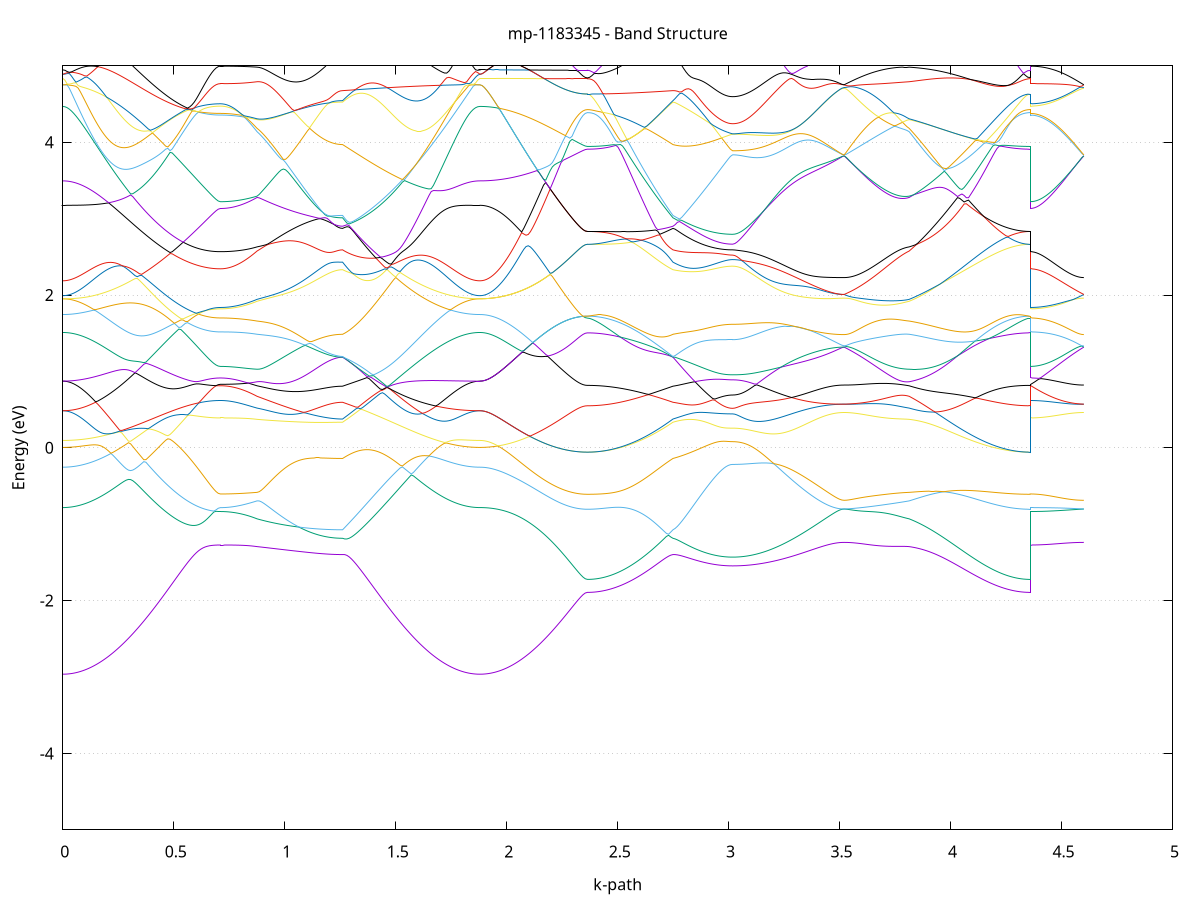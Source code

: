 set title 'mp-1183345 - Band Structure'
set xlabel 'k-path'
set ylabel 'Energy (eV)'
set grid y
set yrange [-5:5]
set terminal png size 800,600
set output 'mp-1183345_bands_gnuplot.png'
plot '-' using 1:2 with lines notitle, '-' using 1:2 with lines notitle, '-' using 1:2 with lines notitle, '-' using 1:2 with lines notitle, '-' using 1:2 with lines notitle, '-' using 1:2 with lines notitle, '-' using 1:2 with lines notitle, '-' using 1:2 with lines notitle, '-' using 1:2 with lines notitle, '-' using 1:2 with lines notitle, '-' using 1:2 with lines notitle, '-' using 1:2 with lines notitle, '-' using 1:2 with lines notitle, '-' using 1:2 with lines notitle, '-' using 1:2 with lines notitle, '-' using 1:2 with lines notitle, '-' using 1:2 with lines notitle, '-' using 1:2 with lines notitle, '-' using 1:2 with lines notitle, '-' using 1:2 with lines notitle, '-' using 1:2 with lines notitle, '-' using 1:2 with lines notitle, '-' using 1:2 with lines notitle, '-' using 1:2 with lines notitle, '-' using 1:2 with lines notitle, '-' using 1:2 with lines notitle, '-' using 1:2 with lines notitle, '-' using 1:2 with lines notitle, '-' using 1:2 with lines notitle, '-' using 1:2 with lines notitle, '-' using 1:2 with lines notitle, '-' using 1:2 with lines notitle, '-' using 1:2 with lines notitle, '-' using 1:2 with lines notitle, '-' using 1:2 with lines notitle, '-' using 1:2 with lines notitle, '-' using 1:2 with lines notitle, '-' using 1:2 with lines notitle, '-' using 1:2 with lines notitle, '-' using 1:2 with lines notitle, '-' using 1:2 with lines notitle, '-' using 1:2 with lines notitle, '-' using 1:2 with lines notitle, '-' using 1:2 with lines notitle, '-' using 1:2 with lines notitle, '-' using 1:2 with lines notitle, '-' using 1:2 with lines notitle, '-' using 1:2 with lines notitle
0.000000 -36.635765
0.009863 -36.635765
0.019726 -36.635765
0.029589 -36.635765
0.039452 -36.635765
0.049314 -36.635765
0.059177 -36.635765
0.069040 -36.635765
0.078903 -36.635765
0.088766 -36.635765
0.098629 -36.635765
0.108492 -36.635765
0.118355 -36.635765
0.128218 -36.635765
0.138081 -36.635765
0.147943 -36.635765
0.157806 -36.635765
0.167669 -36.635765
0.177532 -36.635765
0.187395 -36.635765
0.197258 -36.635765
0.207121 -36.635765
0.216984 -36.635765
0.226847 -36.635765
0.236710 -36.635765
0.246572 -36.635765
0.256435 -36.635765
0.266298 -36.635765
0.276161 -36.635765
0.286024 -36.635765
0.295887 -36.635765
0.305750 -36.635765
0.315613 -36.635765
0.325476 -36.635765
0.335339 -36.635765
0.345201 -36.635765
0.355064 -36.635765
0.364927 -36.635765
0.374790 -36.635765
0.384653 -36.635765
0.394516 -36.635765
0.404379 -36.635765
0.414242 -36.635765
0.424105 -36.635765
0.433968 -36.635765
0.443830 -36.635765
0.453693 -36.635765
0.463556 -36.635765
0.473419 -36.635765
0.483282 -36.635765
0.493145 -36.635765
0.503008 -36.635765
0.512871 -36.635765
0.522734 -36.635765
0.532596 -36.635765
0.542459 -36.635765
0.552322 -36.635765
0.562185 -36.635765
0.572048 -36.635765
0.581911 -36.635765
0.591774 -36.635765
0.601637 -36.635765
0.611500 -36.635765
0.621363 -36.635765
0.631225 -36.635765
0.641088 -36.635765
0.650951 -36.635765
0.660814 -36.635765
0.670677 -36.635765
0.680540 -36.635765
0.690403 -36.635765
0.700266 -36.635765
0.710129 -36.635765
0.710129 -36.635765
0.719846 -36.635765
0.729563 -36.635765
0.739280 -36.635765
0.748997 -36.635765
0.758714 -36.635765
0.768432 -36.635765
0.778149 -36.635765
0.787866 -36.635765
0.797583 -36.635765
0.807300 -36.635765
0.817017 -36.635765
0.826734 -36.635765
0.836452 -36.635765
0.846169 -36.635765
0.855886 -36.635765
0.865603 -36.635765
0.875320 -36.635765
0.875320 -36.635765
0.885200 -36.635765
0.895081 -36.635765
0.904961 -36.635765
0.914841 -36.635765
0.924721 -36.635765
0.934602 -36.635765
0.944482 -36.635765
0.954362 -36.635765
0.964242 -36.635765
0.974122 -36.635765
0.984003 -36.635665
0.993883 -36.635765
1.003763 -36.635765
1.013643 -36.635765
1.023524 -36.635765
1.033404 -36.635765
1.043284 -36.635765
1.053164 -36.635765
1.063044 -36.635765
1.072925 -36.635765
1.082805 -36.635765
1.092685 -36.635765
1.102565 -36.635765
1.112446 -36.635765
1.122326 -36.635765
1.132206 -36.635765
1.142086 -36.635765
1.151966 -36.635765
1.161847 -36.635765
1.171727 -36.635765
1.181607 -36.635765
1.191487 -36.635765
1.201368 -36.635765
1.211248 -36.635765
1.221128 -36.635765
1.231008 -36.635765
1.240888 -36.635765
1.250769 -36.635765
1.260649 -36.635765
1.260649 -36.635765
1.270632 -36.635765
1.280615 -36.635765
1.290598 -36.635765
1.300581 -36.635765
1.310564 -36.635765
1.320547 -36.635765
1.330530 -36.635765
1.340513 -36.635765
1.350496 -36.635765
1.360479 -36.635765
1.370462 -36.635765
1.380445 -36.635765
1.390428 -36.635765
1.400411 -36.635765
1.410394 -36.635765
1.420377 -36.635765
1.430360 -36.635765
1.440343 -36.635765
1.450326 -36.635765
1.460309 -36.635765
1.470292 -36.635765
1.480275 -36.635765
1.490258 -36.635765
1.500240 -36.635765
1.510223 -36.635765
1.520206 -36.635765
1.530189 -36.635765
1.540172 -36.635765
1.550155 -36.635765
1.560138 -36.635765
1.570121 -36.635765
1.580104 -36.635765
1.590087 -36.635765
1.600070 -36.635765
1.610053 -36.635765
1.620036 -36.635765
1.630019 -36.635765
1.640002 -36.635765
1.649985 -36.635765
1.659968 -36.635765
1.669951 -36.635765
1.679934 -36.635765
1.689917 -36.635765
1.699900 -36.635765
1.709883 -36.635765
1.719866 -36.635765
1.729849 -36.635765
1.739832 -36.635765
1.749815 -36.635765
1.759798 -36.635765
1.769781 -36.635765
1.779764 -36.635765
1.789747 -36.635765
1.799730 -36.635765
1.809713 -36.635765
1.819696 -36.635765
1.829679 -36.635765
1.839662 -36.635765
1.849645 -36.635765
1.859628 -36.635765
1.869611 -36.635765
1.879594 -36.635765
1.879594 -36.635765
1.889479 -36.635765
1.899364 -36.635765
1.909249 -36.635765
1.919134 -36.635765
1.929019 -36.635765
1.938904 -36.635765
1.948790 -36.635765
1.958675 -36.635765
1.968560 -36.635765
1.978445 -36.635765
1.988330 -36.635765
1.998215 -36.635765
2.008100 -36.635765
2.017985 -36.635765
2.027870 -36.635765
2.037756 -36.635765
2.047641 -36.635765
2.057526 -36.635765
2.067411 -36.635765
2.077296 -36.635765
2.087181 -36.635765
2.097066 -36.635765
2.106951 -36.635765
2.116836 -36.635765
2.126721 -36.635765
2.136607 -36.635765
2.146492 -36.635765
2.156377 -36.635765
2.166262 -36.635765
2.176147 -36.635765
2.186032 -36.635765
2.195917 -36.635765
2.205802 -36.635765
2.215687 -36.635765
2.225573 -36.635765
2.235458 -36.635765
2.245343 -36.635765
2.255228 -36.635765
2.265113 -36.635765
2.274998 -36.635765
2.284883 -36.635765
2.294768 -36.635765
2.304653 -36.635765
2.314539 -36.635765
2.324424 -36.635765
2.334309 -36.635765
2.344194 -36.635765
2.354079 -36.635765
2.363964 -36.635765
2.363964 -36.635765
2.373844 -36.635765
2.383725 -36.635765
2.393605 -36.635765
2.403485 -36.635765
2.413365 -36.635765
2.423245 -36.635765
2.433126 -36.635765
2.443006 -36.635765
2.452886 -36.635765
2.462766 -36.635765
2.472647 -36.635765
2.482527 -36.635765
2.492407 -36.635765
2.502287 -36.635765
2.512167 -36.635765
2.522048 -36.635765
2.531928 -36.635765
2.541808 -36.635765
2.551688 -36.635765
2.561569 -36.635765
2.571449 -36.635765
2.581329 -36.635765
2.591209 -36.635765
2.601089 -36.635765
2.610970 -36.635765
2.620850 -36.635765
2.630730 -36.635765
2.640610 -36.635765
2.650491 -36.635765
2.660371 -36.635765
2.670251 -36.635765
2.680131 -36.635765
2.690011 -36.635765
2.699892 -36.635765
2.709772 -36.635765
2.719652 -36.635765
2.729532 -36.635765
2.739413 -36.635765
2.749293 -36.635765
2.749293 -36.635765
2.759251 -36.635765
2.769210 -36.635765
2.779169 -36.635765
2.789127 -36.635765
2.799086 -36.635765
2.809044 -36.635765
2.819003 -36.635765
2.828962 -36.635765
2.838920 -36.635765
2.848879 -36.635765
2.858837 -36.635765
2.868796 -36.635765
2.878755 -36.635765
2.888713 -36.635765
2.898672 -36.635765
2.908631 -36.635765
2.918589 -36.635765
2.928548 -36.635765
2.938506 -36.635765
2.948465 -36.635765
2.958424 -36.635765
2.968382 -36.635765
2.978341 -36.635765
2.988299 -36.635765
2.998258 -36.635765
3.008217 -36.635765
3.018175 -36.635765
3.018175 -36.635765
3.028021 -36.635765
3.037867 -36.635765
3.047713 -36.635765
3.057558 -36.635765
3.067404 -36.635765
3.077250 -36.635765
3.087096 -36.635765
3.096942 -36.635765
3.106788 -36.635765
3.116633 -36.635765
3.126479 -36.635765
3.136325 -36.635765
3.146171 -36.635765
3.156017 -36.635765
3.165862 -36.635765
3.175708 -36.635765
3.185554 -36.635765
3.195400 -36.635765
3.205246 -36.635765
3.215092 -36.635765
3.224937 -36.635765
3.234783 -36.635765
3.244629 -36.635765
3.254475 -36.635765
3.264321 -36.635765
3.274167 -36.635765
3.284012 -36.635765
3.293858 -36.635765
3.303704 -36.635765
3.313550 -36.635765
3.323396 -36.635765
3.333241 -36.635765
3.343087 -36.635765
3.352933 -36.635765
3.362779 -36.635765
3.372625 -36.635765
3.382471 -36.635765
3.392316 -36.635765
3.402162 -36.635765
3.412008 -36.635765
3.421854 -36.635765
3.431700 -36.635765
3.441545 -36.635765
3.451391 -36.635765
3.461237 -36.635765
3.471083 -36.635765
3.480929 -36.635765
3.490775 -36.635765
3.500620 -36.635765
3.510466 -36.635765
3.520312 -36.635765
3.520312 -36.635765
3.530084 -36.635765
3.539856 -36.635765
3.549628 -36.635765
3.559400 -36.635765
3.569172 -36.635765
3.578944 -36.635765
3.588716 -36.635765
3.598488 -36.635765
3.608260 -36.635765
3.618031 -36.635765
3.627803 -36.635765
3.637575 -36.635765
3.647347 -36.635765
3.657119 -36.635765
3.666891 -36.635765
3.676663 -36.635765
3.686435 -36.635765
3.696207 -36.635765
3.705979 -36.635765
3.715751 -36.635765
3.725523 -36.635765
3.735295 -36.635765
3.745067 -36.635765
3.754839 -36.635765
3.764611 -36.635765
3.774383 -36.635765
3.784155 -36.635765
3.793927 -36.635765
3.803699 -36.635765
3.813470 -36.635765
3.813470 -36.635765
3.823378 -36.635765
3.833286 -36.635765
3.843194 -36.635765
3.853102 -36.635765
3.863010 -36.635765
3.872918 -36.635765
3.882826 -36.635765
3.892734 -36.635765
3.902642 -36.635765
3.912550 -36.635765
3.922458 -36.635765
3.932366 -36.635765
3.942274 -36.635765
3.952182 -36.635765
3.962090 -36.635765
3.971998 -36.635765
3.981906 -36.635765
3.991814 -36.635765
4.001721 -36.635765
4.011629 -36.635765
4.021537 -36.635765
4.031445 -36.635765
4.041353 -36.635765
4.051261 -36.635765
4.061169 -36.635765
4.071077 -36.635765
4.080985 -36.635765
4.090893 -36.635765
4.100801 -36.635765
4.110709 -36.635765
4.120617 -36.635765
4.130525 -36.635765
4.140433 -36.635765
4.150341 -36.635765
4.160249 -36.635765
4.170157 -36.635765
4.180065 -36.635765
4.189972 -36.635765
4.199880 -36.635765
4.209788 -36.635765
4.219696 -36.635765
4.229604 -36.635765
4.239512 -36.635765
4.249420 -36.635765
4.259328 -36.635765
4.269236 -36.635765
4.279144 -36.635765
4.289052 -36.635765
4.298960 -36.635765
4.308868 -36.635765
4.318776 -36.635765
4.328684 -36.635765
4.338592 -36.635765
4.348500 -36.635765
4.358408 -36.635765
4.358408 -36.635765
4.368095 -36.635765
4.377782 -36.635765
4.387470 -36.635765
4.397157 -36.635765
4.406845 -36.635765
4.416532 -36.635765
4.426219 -36.635765
4.435907 -36.635765
4.445594 -36.635765
4.455282 -36.635765
4.464969 -36.635765
4.474656 -36.635765
4.484344 -36.635765
4.494031 -36.635765
4.503719 -36.635765
4.513406 -36.635765
4.523093 -36.635765
4.532781 -36.635765
4.542468 -36.635765
4.552156 -36.635765
4.561843 -36.635765
4.571530 -36.635765
4.581218 -36.635765
4.590905 -36.635765
4.600593 -36.635765
e
0.000000 -28.876465
0.009863 -28.876465
0.019726 -28.876465
0.029589 -28.876465
0.039452 -28.876365
0.049314 -28.876365
0.059177 -28.876265
0.069040 -28.876165
0.078903 -28.876065
0.088766 -28.875965
0.098629 -28.875865
0.108492 -28.875765
0.118355 -28.875665
0.128218 -28.875465
0.138081 -28.875265
0.147943 -28.875165
0.157806 -28.874965
0.167669 -28.874765
0.177532 -28.874565
0.187395 -28.874365
0.197258 -28.874165
0.207121 -28.873965
0.216984 -28.873665
0.226847 -28.873465
0.236710 -28.873165
0.246572 -28.872965
0.256435 -28.872665
0.266298 -28.872465
0.276161 -28.872165
0.286024 -28.871965
0.295887 -28.871665
0.305750 -28.871365
0.315613 -28.871065
0.325476 -28.870865
0.335339 -28.870565
0.345201 -28.870265
0.355064 -28.869965
0.364927 -28.869765
0.374790 -28.869465
0.384653 -28.869165
0.394516 -28.868865
0.404379 -28.868665
0.414242 -28.868365
0.424105 -28.868165
0.433968 -28.867865
0.443830 -28.867665
0.453693 -28.867365
0.463556 -28.867165
0.473419 -28.866865
0.483282 -28.866665
0.493145 -28.866465
0.503008 -28.866265
0.512871 -28.866065
0.522734 -28.865865
0.532596 -28.865665
0.542459 -28.865465
0.552322 -28.865365
0.562185 -28.865165
0.572048 -28.865065
0.581911 -28.864865
0.591774 -28.864765
0.601637 -28.864665
0.611500 -28.864465
0.621363 -28.864465
0.631225 -28.864365
0.641088 -28.864265
0.650951 -28.864165
0.660814 -28.864165
0.670677 -28.864065
0.680540 -28.864065
0.690403 -28.863965
0.700266 -28.863965
0.710129 -28.863965
0.710129 -28.863965
0.719846 -28.863965
0.729563 -28.863965
0.739280 -28.863965
0.748997 -28.863965
0.758714 -28.863965
0.768432 -28.863965
0.778149 -28.863965
0.787866 -28.863965
0.797583 -28.863965
0.807300 -28.863965
0.817017 -28.863965
0.826734 -28.863965
0.836452 -28.863965
0.846169 -28.863965
0.855886 -28.863965
0.865603 -28.863965
0.875320 -28.863965
0.875320 -28.863965
0.885200 -28.864065
0.895081 -28.864065
0.904961 -28.864065
0.914841 -28.864065
0.924721 -28.864065
0.934602 -28.864065
0.944482 -28.864165
0.954362 -28.864165
0.964242 -28.864165
0.974122 -28.864165
0.984003 -28.864265
0.993883 -28.864265
1.003763 -28.864365
1.013643 -28.864365
1.023524 -28.864365
1.033404 -28.864465
1.043284 -28.864465
1.053164 -28.864565
1.063044 -28.864565
1.072925 -28.864565
1.082805 -28.864665
1.092685 -28.864665
1.102565 -28.864665
1.112446 -28.864765
1.122326 -28.864765
1.132206 -28.864765
1.142086 -28.864865
1.151966 -28.864865
1.161847 -28.864865
1.171727 -28.864965
1.181607 -28.864965
1.191487 -28.864965
1.201368 -28.864965
1.211248 -28.864965
1.221128 -28.864965
1.231008 -28.864965
1.240888 -28.865065
1.250769 -28.865065
1.260649 -28.865065
1.260649 -28.865065
1.270632 -28.865165
1.280615 -28.865265
1.290598 -28.865365
1.300581 -28.865465
1.310564 -28.865565
1.320547 -28.865665
1.330530 -28.865865
1.340513 -28.865965
1.350496 -28.866165
1.360479 -28.866265
1.370462 -28.866465
1.380445 -28.866665
1.390428 -28.866865
1.400411 -28.867065
1.410394 -28.867265
1.420377 -28.867465
1.430360 -28.867665
1.440343 -28.867965
1.450326 -28.868165
1.460309 -28.868365
1.470292 -28.868665
1.480275 -28.868865
1.490258 -28.869165
1.500240 -28.869365
1.510223 -28.869665
1.520206 -28.869965
1.530189 -28.870165
1.540172 -28.870465
1.550155 -28.870765
1.560138 -28.871065
1.570121 -28.871265
1.580104 -28.871565
1.590087 -28.871865
1.600070 -28.872065
1.610053 -28.872365
1.620036 -28.872665
1.630019 -28.872865
1.640002 -28.873165
1.649985 -28.873365
1.659968 -28.873665
1.669951 -28.873865
1.679934 -28.874065
1.689917 -28.874265
1.699900 -28.874565
1.709883 -28.874765
1.719866 -28.874965
1.729849 -28.875065
1.739832 -28.875265
1.749815 -28.875465
1.759798 -28.875565
1.769781 -28.875765
1.779764 -28.875865
1.789747 -28.875965
1.799730 -28.876065
1.809713 -28.876165
1.819696 -28.876265
1.829679 -28.876365
1.839662 -28.876365
1.849645 -28.876465
1.859628 -28.876465
1.869611 -28.876465
1.879594 -28.876465
1.879594 -28.876465
1.889479 -28.876465
1.899364 -28.876465
1.909249 -28.876465
1.919134 -28.876365
1.929019 -28.876265
1.938904 -28.876165
1.948790 -28.876065
1.958675 -28.875965
1.968560 -28.875865
1.978445 -28.875665
1.988330 -28.875565
1.998215 -28.875365
2.008100 -28.875165
2.017985 -28.874965
2.027870 -28.874665
2.037756 -28.874465
2.047641 -28.874165
2.057526 -28.873965
2.067411 -28.873665
2.077296 -28.873365
2.087181 -28.873065
2.097066 -28.872765
2.106951 -28.872365
2.116836 -28.872065
2.126721 -28.871665
2.136607 -28.871365
2.146492 -28.870965
2.156377 -28.870565
2.166262 -28.870265
2.176147 -28.869865
2.186032 -28.869465
2.195917 -28.869065
2.205802 -28.868665
2.215687 -28.868265
2.225573 -28.867865
2.235458 -28.867465
2.245343 -28.867065
2.255228 -28.866765
2.265113 -28.866365
2.274998 -28.865965
2.284883 -28.865665
2.294768 -28.865365
2.304653 -28.865065
2.314539 -28.864765
2.324424 -28.864565
2.334309 -28.864365
2.344194 -28.864265
2.354079 -28.864165
2.363964 -28.864165
2.363964 -28.864165
2.373844 -28.864165
2.383725 -28.864165
2.393605 -28.864165
2.403485 -28.864165
2.413365 -28.864165
2.423245 -28.864165
2.433126 -28.864165
2.443006 -28.864165
2.452886 -28.864165
2.462766 -28.864165
2.472647 -28.864165
2.482527 -28.864165
2.492407 -28.864165
2.502287 -28.864165
2.512167 -28.864165
2.522048 -28.864165
2.531928 -28.864165
2.541808 -28.864165
2.551688 -28.864165
2.561569 -28.864165
2.571449 -28.864265
2.581329 -28.864265
2.591209 -28.864265
2.601089 -28.864265
2.610970 -28.864265
2.620850 -28.864265
2.630730 -28.864365
2.640610 -28.864365
2.650491 -28.864365
2.660371 -28.864465
2.670251 -28.864465
2.680131 -28.864565
2.690011 -28.864565
2.699892 -28.864665
2.709772 -28.864665
2.719652 -28.864765
2.729532 -28.864865
2.739413 -28.864965
2.749293 -28.865065
2.749293 -28.865065
2.759251 -28.865065
2.769210 -28.865165
2.779169 -28.865165
2.789127 -28.865265
2.799086 -28.865365
2.809044 -28.865365
2.819003 -28.865465
2.828962 -28.865565
2.838920 -28.865665
2.848879 -28.865765
2.858837 -28.865865
2.868796 -28.865865
2.878755 -28.865965
2.888713 -28.866065
2.898672 -28.866165
2.908631 -28.866165
2.918589 -28.866265
2.928548 -28.866365
2.938506 -28.866365
2.948465 -28.866465
2.958424 -28.866465
2.968382 -28.866565
2.978341 -28.866565
2.988299 -28.866565
2.998258 -28.866565
3.008217 -28.866665
3.018175 -28.866665
3.018175 -28.866665
3.028021 -28.866665
3.037867 -28.866565
3.047713 -28.866565
3.057558 -28.866565
3.067404 -28.866565
3.077250 -28.866565
3.087096 -28.866465
3.096942 -28.866465
3.106788 -28.866465
3.116633 -28.866365
3.126479 -28.866365
3.136325 -28.866265
3.146171 -28.866265
3.156017 -28.866165
3.165862 -28.866165
3.175708 -28.866065
3.185554 -28.865965
3.195400 -28.865965
3.205246 -28.865865
3.215092 -28.865765
3.224937 -28.865765
3.234783 -28.865665
3.244629 -28.865565
3.254475 -28.865465
3.264321 -28.865365
3.274167 -28.865365
3.284012 -28.865265
3.293858 -28.865165
3.303704 -28.865065
3.313550 -28.864965
3.323396 -28.864965
3.333241 -28.864865
3.343087 -28.864765
3.352933 -28.864665
3.362779 -28.864665
3.372625 -28.864565
3.382471 -28.864465
3.392316 -28.864465
3.402162 -28.864365
3.412008 -28.864265
3.421854 -28.864265
3.431700 -28.864165
3.441545 -28.864165
3.451391 -28.864165
3.461237 -28.864065
3.471083 -28.864065
3.480929 -28.864065
3.490775 -28.863965
3.500620 -28.863965
3.510466 -28.863965
3.520312 -28.863965
3.520312 -28.863965
3.530084 -28.863965
3.539856 -28.863965
3.549628 -28.863965
3.559400 -28.863965
3.569172 -28.863965
3.578944 -28.863965
3.588716 -28.864065
3.598488 -28.864065
3.608260 -28.864065
3.618031 -28.864065
3.627803 -28.864065
3.637575 -28.864065
3.647347 -28.864065
3.657119 -28.864065
3.666891 -28.864065
3.676663 -28.864065
3.686435 -28.864065
3.696207 -28.864065
3.705979 -28.864065
3.715751 -28.864065
3.725523 -28.864065
3.735295 -28.864065
3.745067 -28.864065
3.754839 -28.864065
3.764611 -28.864065
3.774383 -28.864065
3.784155 -28.864065
3.793927 -28.863965
3.803699 -28.863965
3.813470 -28.863965
3.813470 -28.863965
3.823378 -28.863965
3.833286 -28.864065
3.843194 -28.864065
3.853102 -28.864065
3.863010 -28.864065
3.872918 -28.864065
3.882826 -28.864065
3.892734 -28.864065
3.902642 -28.864065
3.912550 -28.864065
3.922458 -28.864065
3.932366 -28.864065
3.942274 -28.864065
3.952182 -28.864065
3.962090 -28.864065
3.971998 -28.864065
3.981906 -28.864065
3.991814 -28.864065
4.001721 -28.864065
4.011629 -28.864065
4.021537 -28.864065
4.031445 -28.864065
4.041353 -28.864065
4.051261 -28.864065
4.061169 -28.864065
4.071077 -28.864065
4.080985 -28.864065
4.090893 -28.864165
4.100801 -28.864165
4.110709 -28.864165
4.120617 -28.864165
4.130525 -28.864165
4.140433 -28.864165
4.150341 -28.864165
4.160249 -28.864165
4.170157 -28.864165
4.180065 -28.864165
4.189972 -28.864165
4.199880 -28.864165
4.209788 -28.864165
4.219696 -28.864165
4.229604 -28.864165
4.239512 -28.864165
4.249420 -28.864165
4.259328 -28.864165
4.269236 -28.864165
4.279144 -28.864165
4.289052 -28.864165
4.298960 -28.864165
4.308868 -28.864165
4.318776 -28.864165
4.328684 -28.864165
4.338592 -28.864165
4.348500 -28.864165
4.358408 -28.864165
4.358408 -28.863965
4.368095 -28.863965
4.377782 -28.863965
4.387470 -28.863965
4.397157 -28.863965
4.406845 -28.863965
4.416532 -28.863965
4.426219 -28.863965
4.435907 -28.863965
4.445594 -28.863965
4.455282 -28.863965
4.464969 -28.863965
4.474656 -28.863965
4.484344 -28.863965
4.494031 -28.863965
4.503719 -28.863965
4.513406 -28.863965
4.523093 -28.863965
4.532781 -28.863965
4.542468 -28.863965
4.552156 -28.863965
4.561843 -28.863965
4.571530 -28.863965
4.581218 -28.863965
4.590905 -28.863965
4.600593 -28.863965
e
0.000000 -28.840865
0.009863 -28.840865
0.019726 -28.840865
0.029589 -28.840865
0.039452 -28.840865
0.049314 -28.840865
0.059177 -28.840865
0.069040 -28.840865
0.078903 -28.840865
0.088766 -28.840765
0.098629 -28.840765
0.108492 -28.840765
0.118355 -28.840765
0.128218 -28.840765
0.138081 -28.840665
0.147943 -28.840665
0.157806 -28.840665
0.167669 -28.840665
0.177532 -28.840565
0.187395 -28.840565
0.197258 -28.840565
0.207121 -28.840465
0.216984 -28.840465
0.226847 -28.840365
0.236710 -28.840365
0.246572 -28.840265
0.256435 -28.840265
0.266298 -28.840265
0.276161 -28.840165
0.286024 -28.840165
0.295887 -28.840065
0.305750 -28.839965
0.315613 -28.839965
0.325476 -28.839865
0.335339 -28.839865
0.345201 -28.839765
0.355064 -28.839765
0.364927 -28.839665
0.374790 -28.839565
0.384653 -28.839565
0.394516 -28.839465
0.404379 -28.839365
0.414242 -28.839365
0.424105 -28.839265
0.433968 -28.839265
0.443830 -28.839165
0.453693 -28.839065
0.463556 -28.839065
0.473419 -28.838965
0.483282 -28.838865
0.493145 -28.838865
0.503008 -28.838765
0.512871 -28.838665
0.522734 -28.838665
0.532596 -28.838565
0.542459 -28.838565
0.552322 -28.838465
0.562185 -28.838465
0.572048 -28.838365
0.581911 -28.838365
0.591774 -28.838265
0.601637 -28.838265
0.611500 -28.838165
0.621363 -28.838165
0.631225 -28.838165
0.641088 -28.838165
0.650951 -28.838065
0.660814 -28.838065
0.670677 -28.838065
0.680540 -28.838065
0.690403 -28.838065
0.700266 -28.838065
0.710129 -28.838065
0.710129 -28.838065
0.719846 -28.837965
0.729563 -28.837965
0.739280 -28.838065
0.748997 -28.838065
0.758714 -28.838165
0.768432 -28.838165
0.778149 -28.838265
0.787866 -28.838365
0.797583 -28.838565
0.807300 -28.838665
0.817017 -28.838765
0.826734 -28.838965
0.836452 -28.839165
0.846169 -28.839265
0.855886 -28.839465
0.865603 -28.839665
0.875320 -28.839965
0.875320 -28.839965
0.885200 -28.840065
0.895081 -28.840265
0.904961 -28.840365
0.914841 -28.840565
0.924721 -28.840665
0.934602 -28.840865
0.944482 -28.840965
0.954362 -28.841165
0.964242 -28.841265
0.974122 -28.841365
0.984003 -28.841565
0.993883 -28.841665
1.003763 -28.841765
1.013643 -28.841865
1.023524 -28.842065
1.033404 -28.842165
1.043284 -28.842265
1.053164 -28.842365
1.063044 -28.842465
1.072925 -28.842565
1.082805 -28.842665
1.092685 -28.842765
1.102565 -28.842865
1.112446 -28.842865
1.122326 -28.842965
1.132206 -28.843065
1.142086 -28.843165
1.151966 -28.843165
1.161847 -28.843265
1.171727 -28.843265
1.181607 -28.843365
1.191487 -28.843365
1.201368 -28.843365
1.211248 -28.843465
1.221128 -28.843465
1.231008 -28.843465
1.240888 -28.843465
1.250769 -28.843465
1.260649 -28.843465
1.260649 -28.843465
1.270632 -28.843065
1.280615 -28.842565
1.290598 -28.842165
1.300581 -28.841665
1.310564 -28.841265
1.320547 -28.840765
1.330530 -28.840265
1.340513 -28.839865
1.350496 -28.839365
1.360479 -28.838865
1.370462 -28.838365
1.380445 -28.837965
1.390428 -28.837465
1.400411 -28.836965
1.410394 -28.836465
1.420377 -28.836765
1.430360 -28.836965
1.440343 -28.837165
1.450326 -28.837465
1.460309 -28.837665
1.470292 -28.837865
1.480275 -28.838065
1.490258 -28.838265
1.500240 -28.838465
1.510223 -28.838565
1.520206 -28.838765
1.530189 -28.838965
1.540172 -28.839065
1.550155 -28.839265
1.560138 -28.839365
1.570121 -28.839465
1.580104 -28.839565
1.590087 -28.839665
1.600070 -28.839865
1.610053 -28.839865
1.620036 -28.839965
1.630019 -28.840065
1.640002 -28.840165
1.649985 -28.840265
1.659968 -28.840265
1.669951 -28.840365
1.679934 -28.840465
1.689917 -28.840465
1.699900 -28.840565
1.709883 -28.840565
1.719866 -28.840565
1.729849 -28.840665
1.739832 -28.840665
1.749815 -28.840665
1.759798 -28.840765
1.769781 -28.840765
1.779764 -28.840765
1.789747 -28.840765
1.799730 -28.840865
1.809713 -28.840865
1.819696 -28.840865
1.829679 -28.840865
1.839662 -28.840865
1.849645 -28.840865
1.859628 -28.840865
1.869611 -28.840865
1.879594 -28.840865
1.879594 -28.840865
1.889479 -28.840865
1.899364 -28.840965
1.909249 -28.840965
1.919134 -28.841065
1.929019 -28.841065
1.938904 -28.841165
1.948790 -28.841265
1.958675 -28.841365
1.968560 -28.841565
1.978445 -28.841665
1.988330 -28.841865
1.998215 -28.842065
2.008100 -28.842265
2.017985 -28.842465
2.027870 -28.842665
2.037756 -28.842965
2.047641 -28.843265
2.057526 -28.843465
2.067411 -28.843765
2.077296 -28.844065
2.087181 -28.844365
2.097066 -28.844665
2.106951 -28.845065
2.116836 -28.845365
2.126721 -28.845765
2.136607 -28.846065
2.146492 -28.846465
2.156377 -28.846865
2.166262 -28.847165
2.176147 -28.847565
2.186032 -28.847965
2.195917 -28.848365
2.205802 -28.848765
2.215687 -28.849165
2.225573 -28.849565
2.235458 -28.849965
2.245343 -28.850365
2.255228 -28.850765
2.265113 -28.851065
2.274998 -28.851465
2.284883 -28.851765
2.294768 -28.852165
2.304653 -28.852365
2.314539 -28.852665
2.324424 -28.852865
2.334309 -28.853065
2.344194 -28.853165
2.354079 -28.853265
2.363964 -28.853265
2.363964 -28.853265
2.373844 -28.853265
2.383725 -28.853265
2.393605 -28.853265
2.403485 -28.853165
2.413365 -28.853165
2.423245 -28.853065
2.433126 -28.852965
2.443006 -28.852865
2.452886 -28.852765
2.462766 -28.852565
2.472647 -28.852465
2.482527 -28.852265
2.492407 -28.852065
2.502287 -28.851865
2.512167 -28.851665
2.522048 -28.851465
2.531928 -28.851265
2.541808 -28.850965
2.551688 -28.850765
2.561569 -28.850465
2.571449 -28.850165
2.581329 -28.849865
2.591209 -28.849565
2.601089 -28.849265
2.610970 -28.848965
2.620850 -28.848665
2.630730 -28.848265
2.640610 -28.847965
2.650491 -28.847565
2.660371 -28.847165
2.670251 -28.846865
2.680131 -28.846465
2.690011 -28.846065
2.699892 -28.845665
2.709772 -28.845265
2.719652 -28.844765
2.729532 -28.844365
2.739413 -28.843965
2.749293 -28.843465
2.749293 -28.843465
2.759251 -28.843265
2.769210 -28.843065
2.779169 -28.842865
2.789127 -28.842665
2.799086 -28.842465
2.809044 -28.842165
2.819003 -28.841965
2.828962 -28.841765
2.838920 -28.841465
2.848879 -28.841265
2.858837 -28.840965
2.868796 -28.840765
2.878755 -28.840465
2.888713 -28.840265
2.898672 -28.839965
2.908631 -28.839765
2.918589 -28.839565
2.928548 -28.839365
2.938506 -28.839165
2.948465 -28.838965
2.958424 -28.838765
2.968382 -28.838565
2.978341 -28.838365
2.988299 -28.838265
2.998258 -28.838165
3.008217 -28.838065
3.018175 -28.838065
3.018175 -28.838065
3.028021 -28.838065
3.037867 -28.838065
3.047713 -28.838065
3.057558 -28.838065
3.067404 -28.838065
3.077250 -28.838065
3.087096 -28.838065
3.096942 -28.838065
3.106788 -28.838065
3.116633 -28.838065
3.126479 -28.838065
3.136325 -28.838065
3.146171 -28.838065
3.156017 -28.838065
3.165862 -28.838065
3.175708 -28.838065
3.185554 -28.838065
3.195400 -28.838065
3.205246 -28.838065
3.215092 -28.838065
3.224937 -28.838065
3.234783 -28.838065
3.244629 -28.838065
3.254475 -28.838065
3.264321 -28.838065
3.274167 -28.838065
3.284012 -28.838065
3.293858 -28.838065
3.303704 -28.838065
3.313550 -28.838065
3.323396 -28.838065
3.333241 -28.838065
3.343087 -28.838065
3.352933 -28.838065
3.362779 -28.837965
3.372625 -28.837965
3.382471 -28.837965
3.392316 -28.837965
3.402162 -28.837965
3.412008 -28.837965
3.421854 -28.837965
3.431700 -28.837965
3.441545 -28.837965
3.451391 -28.837965
3.461237 -28.837965
3.471083 -28.837965
3.480929 -28.837965
3.490775 -28.837965
3.500620 -28.837965
3.510466 -28.837965
3.520312 -28.837965
3.520312 -28.837965
3.530084 -28.837965
3.539856 -28.837965
3.549628 -28.837965
3.559400 -28.837965
3.569172 -28.838065
3.578944 -28.838065
3.588716 -28.838065
3.598488 -28.838065
3.608260 -28.838165
3.618031 -28.838165
3.627803 -28.838165
3.637575 -28.838265
3.647347 -28.838265
3.657119 -28.838365
3.666891 -28.838465
3.676663 -28.838465
3.686435 -28.838565
3.696207 -28.838665
3.705979 -28.838765
3.715751 -28.838765
3.725523 -28.838865
3.735295 -28.838965
3.745067 -28.839065
3.754839 -28.839265
3.764611 -28.839365
3.774383 -28.839465
3.784155 -28.839565
3.793927 -28.839665
3.803699 -28.839765
3.813470 -28.839965
3.813470 -28.839965
3.823378 -28.840165
3.833286 -28.840365
3.843194 -28.840665
3.853102 -28.840865
3.863010 -28.841165
3.872918 -28.841465
3.882826 -28.841765
3.892734 -28.842065
3.902642 -28.842365
3.912550 -28.842665
3.922458 -28.842965
3.932366 -28.843265
3.942274 -28.843565
3.952182 -28.843965
3.962090 -28.844265
3.971998 -28.844565
3.981906 -28.844965
3.991814 -28.845265
4.001721 -28.845565
4.011629 -28.845965
4.021537 -28.846265
4.031445 -28.846565
4.041353 -28.846965
4.051261 -28.847265
4.061169 -28.847565
4.071077 -28.847865
4.080985 -28.848265
4.090893 -28.848565
4.100801 -28.848865
4.110709 -28.849165
4.120617 -28.849465
4.130525 -28.849765
4.140433 -28.850065
4.150341 -28.850265
4.160249 -28.850565
4.170157 -28.850765
4.180065 -28.851065
4.189972 -28.851265
4.199880 -28.851465
4.209788 -28.851665
4.219696 -28.851865
4.229604 -28.852065
4.239512 -28.852265
4.249420 -28.852465
4.259328 -28.852565
4.269236 -28.852765
4.279144 -28.852865
4.289052 -28.852965
4.298960 -28.853065
4.308868 -28.853165
4.318776 -28.853165
4.328684 -28.853265
4.338592 -28.853265
4.348500 -28.853265
4.358408 -28.853265
4.358408 -28.838065
4.368095 -28.838065
4.377782 -28.838065
4.387470 -28.838065
4.397157 -28.838065
4.406845 -28.838065
4.416532 -28.838065
4.426219 -28.838065
4.435907 -28.838065
4.445594 -28.838065
4.455282 -28.838065
4.464969 -28.837965
4.474656 -28.837965
4.484344 -28.837965
4.494031 -28.837965
4.503719 -28.837965
4.513406 -28.837965
4.523093 -28.837965
4.532781 -28.837965
4.542468 -28.837965
4.552156 -28.837965
4.561843 -28.837965
4.571530 -28.837965
4.581218 -28.837965
4.590905 -28.837965
4.600593 -28.837965
e
0.000000 -28.822965
0.009863 -28.822965
0.019726 -28.822965
0.029589 -28.822965
0.039452 -28.823065
0.049314 -28.823165
0.059177 -28.823165
0.069040 -28.823265
0.078903 -28.823365
0.088766 -28.823565
0.098629 -28.823665
0.108492 -28.823765
0.118355 -28.823965
0.128218 -28.824165
0.138081 -28.824265
0.147943 -28.824465
0.157806 -28.824665
0.167669 -28.824965
0.177532 -28.825165
0.187395 -28.825365
0.197258 -28.825665
0.207121 -28.825865
0.216984 -28.826165
0.226847 -28.826465
0.236710 -28.826665
0.246572 -28.826965
0.256435 -28.827265
0.266298 -28.827565
0.276161 -28.827865
0.286024 -28.828165
0.295887 -28.828565
0.305750 -28.828865
0.315613 -28.829165
0.325476 -28.829465
0.335339 -28.829765
0.345201 -28.830165
0.355064 -28.830465
0.364927 -28.830765
0.374790 -28.831165
0.384653 -28.831465
0.394516 -28.831765
0.404379 -28.832065
0.414242 -28.832365
0.424105 -28.832765
0.433968 -28.833065
0.443830 -28.833365
0.453693 -28.833665
0.463556 -28.833965
0.473419 -28.834265
0.483282 -28.834465
0.493145 -28.834765
0.503008 -28.835065
0.512871 -28.835265
0.522734 -28.835565
0.532596 -28.835765
0.542459 -28.835965
0.552322 -28.836165
0.562185 -28.836365
0.572048 -28.836565
0.581911 -28.836765
0.591774 -28.836965
0.601637 -28.837065
0.611500 -28.837265
0.621363 -28.837365
0.631225 -28.837465
0.641088 -28.837565
0.650951 -28.837665
0.660814 -28.837765
0.670677 -28.837865
0.680540 -28.837865
0.690403 -28.837965
0.700266 -28.837965
0.710129 -28.837965
0.710129 -28.837965
0.719846 -28.837965
0.729563 -28.837965
0.739280 -28.837965
0.748997 -28.837865
0.758714 -28.837865
0.768432 -28.837765
0.778149 -28.837665
0.787866 -28.837565
0.797583 -28.837465
0.807300 -28.837365
0.817017 -28.837165
0.826734 -28.837065
0.836452 -28.836865
0.846169 -28.836665
0.855886 -28.836465
0.865603 -28.836365
0.875320 -28.836065
0.875320 -28.836065
0.885200 -28.835965
0.895081 -28.835765
0.904961 -28.835665
0.914841 -28.835465
0.924721 -28.835265
0.934602 -28.835165
0.944482 -28.834965
0.954362 -28.834865
0.964242 -28.834665
0.974122 -28.834465
0.984003 -28.834365
0.993883 -28.834165
1.003763 -28.834065
1.013643 -28.833865
1.023524 -28.833765
1.033404 -28.833565
1.043284 -28.833465
1.053164 -28.833265
1.063044 -28.833165
1.072925 -28.833065
1.082805 -28.832965
1.092685 -28.832765
1.102565 -28.832665
1.112446 -28.832565
1.122326 -28.832465
1.132206 -28.832365
1.142086 -28.832265
1.151966 -28.832265
1.161847 -28.832165
1.171727 -28.832065
1.181607 -28.831965
1.191487 -28.831965
1.201368 -28.831865
1.211248 -28.831865
1.221128 -28.831865
1.231008 -28.831765
1.240888 -28.831765
1.250769 -28.831765
1.260649 -28.831765
1.260649 -28.831765
1.270632 -28.832165
1.280615 -28.832465
1.290598 -28.832765
1.300581 -28.833165
1.310564 -28.833465
1.320547 -28.833765
1.330530 -28.834165
1.340513 -28.834465
1.350496 -28.834765
1.360479 -28.835065
1.370462 -28.835365
1.380445 -28.835665
1.390428 -28.835965
1.400411 -28.836165
1.410394 -28.836465
1.420377 -28.836065
1.430360 -28.835565
1.440343 -28.835065
1.450326 -28.834665
1.460309 -28.834165
1.470292 -28.833765
1.480275 -28.833265
1.490258 -28.832865
1.500240 -28.832365
1.510223 -28.831965
1.520206 -28.831565
1.530189 -28.831065
1.540172 -28.830665
1.550155 -28.830265
1.560138 -28.829865
1.570121 -28.829465
1.580104 -28.829065
1.590087 -28.828765
1.600070 -28.828365
1.610053 -28.827965
1.620036 -28.827665
1.630019 -28.827365
1.640002 -28.826965
1.649985 -28.826665
1.659968 -28.826365
1.669951 -28.826065
1.679934 -28.825765
1.689917 -28.825565
1.699900 -28.825265
1.709883 -28.825065
1.719866 -28.824765
1.729849 -28.824565
1.739832 -28.824365
1.749815 -28.824165
1.759798 -28.823965
1.769781 -28.823865
1.779764 -28.823665
1.789747 -28.823565
1.799730 -28.823465
1.809713 -28.823265
1.819696 -28.823165
1.829679 -28.823165
1.839662 -28.823065
1.849645 -28.822965
1.859628 -28.822965
1.869611 -28.822965
1.879594 -28.822965
1.879594 -28.822965
1.889479 -28.822965
1.899364 -28.822965
1.909249 -28.822965
1.919134 -28.822965
1.929019 -28.822965
1.938904 -28.822965
1.948790 -28.822965
1.958675 -28.822965
1.968560 -28.822965
1.978445 -28.822965
1.988330 -28.822965
1.998215 -28.822965
2.008100 -28.822965
2.017985 -28.822965
2.027870 -28.822965
2.037756 -28.822965
2.047641 -28.822965
2.057526 -28.822965
2.067411 -28.822965
2.077296 -28.822965
2.087181 -28.822965
2.097066 -28.822965
2.106951 -28.822965
2.116836 -28.822965
2.126721 -28.822965
2.136607 -28.822965
2.146492 -28.822965
2.156377 -28.822965
2.166262 -28.822965
2.176147 -28.822965
2.186032 -28.822965
2.195917 -28.822965
2.205802 -28.822965
2.215687 -28.822965
2.225573 -28.822965
2.235458 -28.822965
2.245343 -28.822965
2.255228 -28.822965
2.265113 -28.822965
2.274998 -28.822965
2.284883 -28.822965
2.294768 -28.822965
2.304653 -28.822965
2.314539 -28.822965
2.324424 -28.822965
2.334309 -28.822965
2.344194 -28.822965
2.354079 -28.822965
2.363964 -28.822965
2.363964 -28.822965
2.373844 -28.822965
2.383725 -28.823065
2.393605 -28.823065
2.403485 -28.823065
2.413365 -28.823165
2.423245 -28.823265
2.433126 -28.823365
2.443006 -28.823465
2.452886 -28.823565
2.462766 -28.823665
2.472647 -28.823865
2.482527 -28.823965
2.492407 -28.824165
2.502287 -28.824365
2.512167 -28.824565
2.522048 -28.824765
2.531928 -28.824965
2.541808 -28.825265
2.551688 -28.825465
2.561569 -28.825765
2.571449 -28.825965
2.581329 -28.826265
2.591209 -28.826565
2.601089 -28.826865
2.610970 -28.827165
2.620850 -28.827465
2.630730 -28.827765
2.640610 -28.828065
2.650491 -28.828365
2.660371 -28.828665
2.670251 -28.829065
2.680131 -28.829365
2.690011 -28.829665
2.699892 -28.830065
2.709772 -28.830365
2.719652 -28.830765
2.729532 -28.831065
2.739413 -28.831465
2.749293 -28.831765
2.749293 -28.831765
2.759251 -28.831965
2.769210 -28.832065
2.779169 -28.832265
2.789127 -28.832365
2.799086 -28.832565
2.809044 -28.832665
2.819003 -28.832865
2.828962 -28.832965
2.838920 -28.833165
2.848879 -28.833265
2.858837 -28.833465
2.868796 -28.833665
2.878755 -28.833765
2.888713 -28.833965
2.898672 -28.834065
2.908631 -28.834265
2.918589 -28.834465
2.928548 -28.834565
2.938506 -28.834765
2.948465 -28.834865
2.958424 -28.835065
2.968382 -28.835165
2.978341 -28.835265
2.988299 -28.835365
2.998258 -28.835465
3.008217 -28.835565
3.018175 -28.835565
3.018175 -28.835565
3.028021 -28.835565
3.037867 -28.835565
3.047713 -28.835565
3.057558 -28.835565
3.067404 -28.835565
3.077250 -28.835665
3.087096 -28.835665
3.096942 -28.835665
3.106788 -28.835665
3.116633 -28.835765
3.126479 -28.835765
3.136325 -28.835865
3.146171 -28.835865
3.156017 -28.835965
3.165862 -28.835965
3.175708 -28.836065
3.185554 -28.836065
3.195400 -28.836165
3.205246 -28.836265
3.215092 -28.836265
3.224937 -28.836365
3.234783 -28.836465
3.244629 -28.836565
3.254475 -28.836565
3.264321 -28.836665
3.274167 -28.836765
3.284012 -28.836865
3.293858 -28.836865
3.303704 -28.836965
3.313550 -28.837065
3.323396 -28.837165
3.333241 -28.837165
3.343087 -28.837265
3.352933 -28.837365
3.362779 -28.837365
3.372625 -28.837465
3.382471 -28.837565
3.392316 -28.837565
3.402162 -28.837665
3.412008 -28.837665
3.421854 -28.837765
3.431700 -28.837765
3.441545 -28.837865
3.451391 -28.837865
3.461237 -28.837865
3.471083 -28.837965
3.480929 -28.837965
3.490775 -28.837965
3.500620 -28.837965
3.510466 -28.837965
3.520312 -28.837965
3.520312 -28.837965
3.530084 -28.837965
3.539856 -28.837965
3.549628 -28.837965
3.559400 -28.837965
3.569172 -28.837965
3.578944 -28.837965
3.588716 -28.837865
3.598488 -28.837865
3.608260 -28.837865
3.618031 -28.837765
3.627803 -28.837765
3.637575 -28.837665
3.647347 -28.837665
3.657119 -28.837565
3.666891 -28.837565
3.676663 -28.837465
3.686435 -28.837365
3.696207 -28.837265
3.705979 -28.837265
3.715751 -28.837165
3.725523 -28.837065
3.735295 -28.836965
3.745067 -28.836865
3.754839 -28.836765
3.764611 -28.836665
3.774383 -28.836565
3.784155 -28.836465
3.793927 -28.836365
3.803699 -28.836265
3.813470 -28.836065
3.813470 -28.836065
3.823378 -28.835865
3.833286 -28.835665
3.843194 -28.835365
3.853102 -28.835165
3.863010 -28.834865
3.872918 -28.834665
3.882826 -28.834365
3.892734 -28.834065
3.902642 -28.833765
3.912550 -28.833465
3.922458 -28.833165
3.932366 -28.832865
3.942274 -28.832565
3.952182 -28.832165
3.962090 -28.831865
3.971998 -28.831565
3.981906 -28.831265
3.991814 -28.830865
4.001721 -28.830565
4.011629 -28.830265
4.021537 -28.829965
4.031445 -28.829565
4.041353 -28.829265
4.051261 -28.828965
4.061169 -28.828665
4.071077 -28.828265
4.080985 -28.827965
4.090893 -28.827665
4.100801 -28.827365
4.110709 -28.827065
4.120617 -28.826765
4.130525 -28.826465
4.140433 -28.826265
4.150341 -28.825965
4.160249 -28.825665
4.170157 -28.825465
4.180065 -28.825265
4.189972 -28.824965
4.199880 -28.824765
4.209788 -28.824565
4.219696 -28.824365
4.229604 -28.824165
4.239512 -28.824065
4.249420 -28.823865
4.259328 -28.823665
4.269236 -28.823565
4.279144 -28.823465
4.289052 -28.823365
4.298960 -28.823265
4.308868 -28.823165
4.318776 -28.823065
4.328684 -28.823065
4.338592 -28.823065
4.348500 -28.822965
4.358408 -28.822965
4.358408 -28.837965
4.368095 -28.837965
4.377782 -28.837965
4.387470 -28.837965
4.397157 -28.837965
4.406845 -28.837965
4.416532 -28.837965
4.426219 -28.837965
4.435907 -28.837965
4.445594 -28.837965
4.455282 -28.837965
4.464969 -28.837965
4.474656 -28.837965
4.484344 -28.837965
4.494031 -28.837965
4.503719 -28.837965
4.513406 -28.837965
4.523093 -28.837965
4.532781 -28.837965
4.542468 -28.837965
4.552156 -28.837965
4.561843 -28.837965
4.571530 -28.837965
4.581218 -28.837965
4.590905 -28.837965
4.600593 -28.837965
e
0.000000 -18.683165
0.009863 -18.683165
0.019726 -18.683165
0.029589 -18.683165
0.039452 -18.683165
0.049314 -18.683165
0.059177 -18.683165
0.069040 -18.683165
0.078903 -18.683165
0.088766 -18.683165
0.098629 -18.683265
0.108492 -18.683265
0.118355 -18.683265
0.128218 -18.683265
0.138081 -18.683265
0.147943 -18.683265
0.157806 -18.683365
0.167669 -18.683365
0.177532 -18.683365
0.187395 -18.683365
0.197258 -18.683465
0.207121 -18.683465
0.216984 -18.683465
0.226847 -18.683465
0.236710 -18.683565
0.246572 -18.683565
0.256435 -18.683565
0.266298 -18.683665
0.276161 -18.683665
0.286024 -18.683665
0.295887 -18.683765
0.305750 -18.683765
0.315613 -18.683765
0.325476 -18.683865
0.335339 -18.683865
0.345201 -18.683865
0.355064 -18.683965
0.364927 -18.683965
0.374790 -18.683965
0.384653 -18.684065
0.394516 -18.684065
0.404379 -18.684165
0.414242 -18.684165
0.424105 -18.684165
0.433968 -18.684265
0.443830 -18.684265
0.453693 -18.684265
0.463556 -18.684265
0.473419 -18.684365
0.483282 -18.684365
0.493145 -18.684365
0.503008 -18.684465
0.512871 -18.684465
0.522734 -18.684465
0.532596 -18.684465
0.542459 -18.684565
0.552322 -18.684565
0.562185 -18.684565
0.572048 -18.684565
0.581911 -18.684665
0.591774 -18.684665
0.601637 -18.684665
0.611500 -18.684665
0.621363 -18.684665
0.631225 -18.684665
0.641088 -18.684665
0.650951 -18.684765
0.660814 -18.684765
0.670677 -18.684765
0.680540 -18.684765
0.690403 -18.684765
0.700266 -18.684765
0.710129 -18.684765
0.710129 -18.684765
0.719846 -18.684765
0.729563 -18.684765
0.739280 -18.684765
0.748997 -18.684765
0.758714 -18.684665
0.768432 -18.684665
0.778149 -18.684665
0.787866 -18.684665
0.797583 -18.684565
0.807300 -18.684565
0.817017 -18.684565
0.826734 -18.684565
0.836452 -18.684465
0.846169 -18.684465
0.855886 -18.684365
0.865603 -18.684365
0.875320 -18.684265
0.875320 -18.684265
0.885200 -18.684265
0.895081 -18.684265
0.904961 -18.684265
0.914841 -18.684165
0.924721 -18.684165
0.934602 -18.684165
0.944482 -18.684165
0.954362 -18.684065
0.964242 -18.684065
0.974122 -18.684065
0.984003 -18.684065
0.993883 -18.684065
1.003763 -18.684065
1.013643 -18.683965
1.023524 -18.683965
1.033404 -18.683965
1.043284 -18.683965
1.053164 -18.683965
1.063044 -18.683965
1.072925 -18.683965
1.082805 -18.683865
1.092685 -18.683865
1.102565 -18.683865
1.112446 -18.683865
1.122326 -18.683865
1.132206 -18.683865
1.142086 -18.683865
1.151966 -18.683865
1.161847 -18.683765
1.171727 -18.683765
1.181607 -18.683765
1.191487 -18.683765
1.201368 -18.683765
1.211248 -18.683765
1.221128 -18.683765
1.231008 -18.683765
1.240888 -18.683765
1.250769 -18.683765
1.260649 -18.683765
1.260649 -18.683765
1.270632 -18.683765
1.280615 -18.683765
1.290598 -18.683765
1.300581 -18.683765
1.310564 -18.683765
1.320547 -18.683765
1.330530 -18.683765
1.340513 -18.683765
1.350496 -18.683865
1.360479 -18.683865
1.370462 -18.683865
1.380445 -18.683865
1.390428 -18.683765
1.400411 -18.683765
1.410394 -18.683765
1.420377 -18.683765
1.430360 -18.683765
1.440343 -18.683765
1.450326 -18.683765
1.460309 -18.683765
1.470292 -18.683765
1.480275 -18.683765
1.490258 -18.683765
1.500240 -18.683665
1.510223 -18.683665
1.520206 -18.683665
1.530189 -18.683665
1.540172 -18.683665
1.550155 -18.683665
1.560138 -18.683565
1.570121 -18.683565
1.580104 -18.683565
1.590087 -18.683565
1.600070 -18.683565
1.610053 -18.683465
1.620036 -18.683465
1.630019 -18.683465
1.640002 -18.683465
1.649985 -18.683465
1.659968 -18.683365
1.669951 -18.683365
1.679934 -18.683365
1.689917 -18.683365
1.699900 -18.683365
1.709883 -18.683265
1.719866 -18.683265
1.729849 -18.683265
1.739832 -18.683265
1.749815 -18.683265
1.759798 -18.683265
1.769781 -18.683265
1.779764 -18.683165
1.789747 -18.683165
1.799730 -18.683165
1.809713 -18.683165
1.819696 -18.683165
1.829679 -18.683165
1.839662 -18.683165
1.849645 -18.683165
1.859628 -18.683165
1.869611 -18.683165
1.879594 -18.683165
1.879594 -18.683165
1.889479 -18.683165
1.899364 -18.683165
1.909249 -18.683165
1.919134 -18.683165
1.929019 -18.683165
1.938904 -18.683165
1.948790 -18.683165
1.958675 -18.683165
1.968560 -18.683165
1.978445 -18.683165
1.988330 -18.683165
1.998215 -18.683165
2.008100 -18.683165
2.017985 -18.683165
2.027870 -18.683165
2.037756 -18.683165
2.047641 -18.683165
2.057526 -18.683165
2.067411 -18.683165
2.077296 -18.683165
2.087181 -18.683165
2.097066 -18.683165
2.106951 -18.683165
2.116836 -18.683165
2.126721 -18.683165
2.136607 -18.683265
2.146492 -18.683265
2.156377 -18.683265
2.166262 -18.683265
2.176147 -18.683265
2.186032 -18.683265
2.195917 -18.683265
2.205802 -18.683265
2.215687 -18.683265
2.225573 -18.683265
2.235458 -18.683265
2.245343 -18.683265
2.255228 -18.683265
2.265113 -18.683265
2.274998 -18.683265
2.284883 -18.683265
2.294768 -18.683265
2.304653 -18.683265
2.314539 -18.683265
2.324424 -18.683265
2.334309 -18.683265
2.344194 -18.683265
2.354079 -18.683265
2.363964 -18.683265
2.363964 -18.683265
2.373844 -18.683265
2.383725 -18.683265
2.393605 -18.683265
2.403485 -18.683265
2.413365 -18.683265
2.423245 -18.683265
2.433126 -18.683265
2.443006 -18.683265
2.452886 -18.683365
2.462766 -18.683365
2.472647 -18.683365
2.482527 -18.683365
2.492407 -18.683365
2.502287 -18.683365
2.512167 -18.683365
2.522048 -18.683365
2.531928 -18.683365
2.541808 -18.683465
2.551688 -18.683465
2.561569 -18.683465
2.571449 -18.683465
2.581329 -18.683465
2.591209 -18.683465
2.601089 -18.683565
2.610970 -18.683565
2.620850 -18.683565
2.630730 -18.683565
2.640610 -18.683565
2.650491 -18.683565
2.660371 -18.683665
2.670251 -18.683665
2.680131 -18.683665
2.690011 -18.683665
2.699892 -18.683665
2.709772 -18.683665
2.719652 -18.683765
2.729532 -18.683765
2.739413 -18.683765
2.749293 -18.683765
2.749293 -18.683765
2.759251 -18.683765
2.769210 -18.683765
2.779169 -18.683765
2.789127 -18.683765
2.799086 -18.683765
2.809044 -18.683765
2.819003 -18.683765
2.828962 -18.683765
2.838920 -18.683765
2.848879 -18.683765
2.858837 -18.683765
2.868796 -18.683765
2.878755 -18.683765
2.888713 -18.683765
2.898672 -18.683765
2.908631 -18.683765
2.918589 -18.683765
2.928548 -18.683765
2.938506 -18.683865
2.948465 -18.683865
2.958424 -18.683865
2.968382 -18.683865
2.978341 -18.683865
2.988299 -18.683865
2.998258 -18.683865
3.008217 -18.683865
3.018175 -18.683865
3.018175 -18.683865
3.028021 -18.683865
3.037867 -18.683865
3.047713 -18.683865
3.057558 -18.683865
3.067404 -18.683865
3.077250 -18.683865
3.087096 -18.683865
3.096942 -18.683865
3.106788 -18.683865
3.116633 -18.683865
3.126479 -18.683865
3.136325 -18.683865
3.146171 -18.683965
3.156017 -18.683965
3.165862 -18.683965
3.175708 -18.683965
3.185554 -18.683965
3.195400 -18.683965
3.205246 -18.684065
3.215092 -18.684065
3.224937 -18.684065
3.234783 -18.684065
3.244629 -18.684065
3.254475 -18.684165
3.264321 -18.684165
3.274167 -18.684165
3.284012 -18.684165
3.293858 -18.684165
3.303704 -18.684265
3.313550 -18.684265
3.323396 -18.684265
3.333241 -18.684265
3.343087 -18.684265
3.352933 -18.684365
3.362779 -18.684365
3.372625 -18.684365
3.382471 -18.684365
3.392316 -18.684365
3.402162 -18.684365
3.412008 -18.684465
3.421854 -18.684465
3.431700 -18.684465
3.441545 -18.684465
3.451391 -18.684465
3.461237 -18.684465
3.471083 -18.684465
3.480929 -18.684465
3.490775 -18.684465
3.500620 -18.684465
3.510466 -18.684465
3.520312 -18.684465
3.520312 -18.684465
3.530084 -18.684465
3.539856 -18.684465
3.549628 -18.684565
3.559400 -18.684565
3.569172 -18.684565
3.578944 -18.684565
3.588716 -18.684565
3.598488 -18.684565
3.608260 -18.684565
3.618031 -18.684565
3.627803 -18.684565
3.637575 -18.684565
3.647347 -18.684565
3.657119 -18.684565
3.666891 -18.684565
3.676663 -18.684565
3.686435 -18.684565
3.696207 -18.684565
3.705979 -18.684565
3.715751 -18.684465
3.725523 -18.684465
3.735295 -18.684465
3.745067 -18.684465
3.754839 -18.684465
3.764611 -18.684465
3.774383 -18.684365
3.784155 -18.684365
3.793927 -18.684365
3.803699 -18.684365
3.813470 -18.684265
3.813470 -18.684265
3.823378 -18.684265
3.833286 -18.684265
3.843194 -18.684165
3.853102 -18.684165
3.863010 -18.684065
3.872918 -18.684065
3.882826 -18.683965
3.892734 -18.683965
3.902642 -18.683965
3.912550 -18.683965
3.922458 -18.683865
3.932366 -18.683865
3.942274 -18.683865
3.952182 -18.683865
3.962090 -18.683865
3.971998 -18.683765
3.981906 -18.683765
3.991814 -18.683765
4.001721 -18.683765
4.011629 -18.683765
4.021537 -18.683665
4.031445 -18.683665
4.041353 -18.683665
4.051261 -18.683665
4.061169 -18.683665
4.071077 -18.683565
4.080985 -18.683565
4.090893 -18.683565
4.100801 -18.683565
4.110709 -18.683565
4.120617 -18.683465
4.130525 -18.683465
4.140433 -18.683465
4.150341 -18.683465
4.160249 -18.683465
4.170157 -18.683465
4.180065 -18.683365
4.189972 -18.683365
4.199880 -18.683365
4.209788 -18.683365
4.219696 -18.683365
4.229604 -18.683365
4.239512 -18.683365
4.249420 -18.683365
4.259328 -18.683365
4.269236 -18.683265
4.279144 -18.683265
4.289052 -18.683265
4.298960 -18.683265
4.308868 -18.683265
4.318776 -18.683265
4.328684 -18.683265
4.338592 -18.683265
4.348500 -18.683265
4.358408 -18.683265
4.358408 -18.684765
4.368095 -18.684765
4.377782 -18.684765
4.387470 -18.684765
4.397157 -18.684765
4.406845 -18.684765
4.416532 -18.684765
4.426219 -18.684765
4.435907 -18.684665
4.445594 -18.684665
4.455282 -18.684665
4.464969 -18.684665
4.474656 -18.684665
4.484344 -18.684665
4.494031 -18.684665
4.503719 -18.684665
4.513406 -18.684665
4.523093 -18.684565
4.532781 -18.684565
4.542468 -18.684565
4.552156 -18.684565
4.561843 -18.684565
4.571530 -18.684565
4.581218 -18.684565
4.590905 -18.684465
4.600593 -18.684465
e
0.000000 -18.683165
0.009863 -18.683165
0.019726 -18.683165
0.029589 -18.683165
0.039452 -18.683165
0.049314 -18.683165
0.059177 -18.683165
0.069040 -18.683165
0.078903 -18.683065
0.088766 -18.683065
0.098629 -18.683065
0.108492 -18.683065
0.118355 -18.683065
0.128218 -18.683065
0.138081 -18.683065
0.147943 -18.683065
0.157806 -18.683065
0.167669 -18.683065
0.177532 -18.683065
0.187395 -18.683065
0.197258 -18.683065
0.207121 -18.683065
0.216984 -18.683065
0.226847 -18.682965
0.236710 -18.682965
0.246572 -18.682965
0.256435 -18.683065
0.266298 -18.683065
0.276161 -18.683065
0.286024 -18.683065
0.295887 -18.683065
0.305750 -18.683065
0.315613 -18.683065
0.325476 -18.683065
0.335339 -18.683065
0.345201 -18.683165
0.355064 -18.683165
0.364927 -18.683165
0.374790 -18.683165
0.384653 -18.683265
0.394516 -18.683265
0.404379 -18.683265
0.414242 -18.683365
0.424105 -18.683365
0.433968 -18.683365
0.443830 -18.683465
0.453693 -18.683465
0.463556 -18.683465
0.473419 -18.683565
0.483282 -18.683565
0.493145 -18.683665
0.503008 -18.683665
0.512871 -18.683765
0.522734 -18.683765
0.532596 -18.683765
0.542459 -18.683865
0.552322 -18.683865
0.562185 -18.683965
0.572048 -18.683965
0.581911 -18.683965
0.591774 -18.684065
0.601637 -18.684065
0.611500 -18.684065
0.621363 -18.684065
0.631225 -18.684165
0.641088 -18.684165
0.650951 -18.684165
0.660814 -18.684165
0.670677 -18.684165
0.680540 -18.684265
0.690403 -18.684265
0.700266 -18.684265
0.710129 -18.684265
0.710129 -18.684265
0.719846 -18.684265
0.729563 -18.684265
0.739280 -18.684265
0.748997 -18.684265
0.758714 -18.684265
0.768432 -18.684165
0.778149 -18.684165
0.787866 -18.684165
0.797583 -18.684165
0.807300 -18.684165
0.817017 -18.684165
0.826734 -18.684165
0.836452 -18.684165
0.846169 -18.684165
0.855886 -18.684165
0.865603 -18.684165
0.875320 -18.684065
0.875320 -18.684065
0.885200 -18.684065
0.895081 -18.684065
0.904961 -18.684065
0.914841 -18.684065
0.924721 -18.683965
0.934602 -18.683965
0.944482 -18.683965
0.954362 -18.683865
0.964242 -18.683865
0.974122 -18.683765
0.984003 -18.683765
0.993883 -18.683665
1.003763 -18.683665
1.013643 -18.683565
1.023524 -18.683565
1.033404 -18.683465
1.043284 -18.683465
1.053164 -18.683465
1.063044 -18.683365
1.072925 -18.683365
1.082805 -18.683265
1.092685 -18.683265
1.102565 -18.683165
1.112446 -18.683165
1.122326 -18.683165
1.132206 -18.683065
1.142086 -18.683065
1.151966 -18.683065
1.161847 -18.682965
1.171727 -18.682965
1.181607 -18.682965
1.191487 -18.682965
1.201368 -18.682865
1.211248 -18.682865
1.221128 -18.682865
1.231008 -18.682865
1.240888 -18.682865
1.250769 -18.682865
1.260649 -18.682865
1.260649 -18.682865
1.270632 -18.682865
1.280615 -18.682865
1.290598 -18.682865
1.300581 -18.682865
1.310564 -18.682765
1.320547 -18.682765
1.330530 -18.682765
1.340513 -18.682765
1.350496 -18.682765
1.360479 -18.682765
1.370462 -18.682765
1.380445 -18.682765
1.390428 -18.682765
1.400411 -18.682765
1.410394 -18.682765
1.420377 -18.682765
1.430360 -18.682765
1.440343 -18.682765
1.450326 -18.682765
1.460309 -18.682765
1.470292 -18.682765
1.480275 -18.682765
1.490258 -18.682765
1.500240 -18.682765
1.510223 -18.682865
1.520206 -18.682865
1.530189 -18.682865
1.540172 -18.682865
1.550155 -18.682865
1.560138 -18.682865
1.570121 -18.682865
1.580104 -18.682865
1.590087 -18.682865
1.600070 -18.682865
1.610053 -18.682965
1.620036 -18.682965
1.630019 -18.682965
1.640002 -18.682965
1.649985 -18.682965
1.659968 -18.682965
1.669951 -18.682965
1.679934 -18.682965
1.689917 -18.683065
1.699900 -18.683065
1.709883 -18.683065
1.719866 -18.683065
1.729849 -18.683065
1.739832 -18.683065
1.749815 -18.683065
1.759798 -18.683065
1.769781 -18.683065
1.779764 -18.683065
1.789747 -18.683065
1.799730 -18.683165
1.809713 -18.683165
1.819696 -18.683165
1.829679 -18.683165
1.839662 -18.683165
1.849645 -18.683165
1.859628 -18.683165
1.869611 -18.683165
1.879594 -18.683165
1.879594 -18.683165
1.889479 -18.683165
1.899364 -18.683165
1.909249 -18.683165
1.919134 -18.683165
1.929019 -18.683165
1.938904 -18.683165
1.948790 -18.683165
1.958675 -18.683165
1.968560 -18.683165
1.978445 -18.683165
1.988330 -18.683165
1.998215 -18.683165
2.008100 -18.683165
2.017985 -18.683165
2.027870 -18.683165
2.037756 -18.683165
2.047641 -18.683165
2.057526 -18.683165
2.067411 -18.683165
2.077296 -18.683165
2.087181 -18.683165
2.097066 -18.683165
2.106951 -18.683165
2.116836 -18.683165
2.126721 -18.683165
2.136607 -18.683265
2.146492 -18.683265
2.156377 -18.683265
2.166262 -18.683265
2.176147 -18.683265
2.186032 -18.683265
2.195917 -18.683265
2.205802 -18.683265
2.215687 -18.683265
2.225573 -18.683265
2.235458 -18.683265
2.245343 -18.683265
2.255228 -18.683265
2.265113 -18.683265
2.274998 -18.683265
2.284883 -18.683265
2.294768 -18.683265
2.304653 -18.683265
2.314539 -18.683265
2.324424 -18.683265
2.334309 -18.683265
2.344194 -18.683265
2.354079 -18.683265
2.363964 -18.683265
2.363964 -18.683265
2.373844 -18.683265
2.383725 -18.683265
2.393605 -18.683265
2.403485 -18.683265
2.413365 -18.683265
2.423245 -18.683265
2.433126 -18.683265
2.443006 -18.683265
2.452886 -18.683265
2.462766 -18.683265
2.472647 -18.683265
2.482527 -18.683165
2.492407 -18.683165
2.502287 -18.683165
2.512167 -18.683165
2.522048 -18.683165
2.531928 -18.683165
2.541808 -18.683165
2.551688 -18.683165
2.561569 -18.683165
2.571449 -18.683065
2.581329 -18.683065
2.591209 -18.683065
2.601089 -18.683065
2.610970 -18.683065
2.620850 -18.683065
2.630730 -18.683065
2.640610 -18.682965
2.650491 -18.682965
2.660371 -18.682965
2.670251 -18.682965
2.680131 -18.682965
2.690011 -18.682965
2.699892 -18.682965
2.709772 -18.682865
2.719652 -18.682865
2.729532 -18.682865
2.739413 -18.682865
2.749293 -18.682865
2.749293 -18.682865
2.759251 -18.682865
2.769210 -18.682865
2.779169 -18.682865
2.789127 -18.682865
2.799086 -18.682865
2.809044 -18.682865
2.819003 -18.682865
2.828962 -18.682865
2.838920 -18.682865
2.848879 -18.682765
2.858837 -18.682765
2.868796 -18.682765
2.878755 -18.682765
2.888713 -18.682765
2.898672 -18.682765
2.908631 -18.682765
2.918589 -18.682765
2.928548 -18.682765
2.938506 -18.682765
2.948465 -18.682765
2.958424 -18.682765
2.968382 -18.682765
2.978341 -18.682765
2.988299 -18.682765
2.998258 -18.682765
3.008217 -18.682765
3.018175 -18.682765
3.018175 -18.682765
3.028021 -18.682765
3.037867 -18.682765
3.047713 -18.682765
3.057558 -18.682765
3.067404 -18.682865
3.077250 -18.682865
3.087096 -18.682865
3.096942 -18.682865
3.106788 -18.682865
3.116633 -18.682965
3.126479 -18.682965
3.136325 -18.682965
3.146171 -18.683065
3.156017 -18.683065
3.165862 -18.683165
3.175708 -18.683165
3.185554 -18.683165
3.195400 -18.683265
3.205246 -18.683265
3.215092 -18.683365
3.224937 -18.683365
3.234783 -18.683465
3.244629 -18.683465
3.254475 -18.683565
3.264321 -18.683565
3.274167 -18.683665
3.284012 -18.683665
3.293858 -18.683765
3.303704 -18.683765
3.313550 -18.683865
3.323396 -18.683965
3.333241 -18.683965
3.343087 -18.683965
3.352933 -18.684065
3.362779 -18.684065
3.372625 -18.684165
3.382471 -18.684165
3.392316 -18.684265
3.402162 -18.684265
3.412008 -18.684265
3.421854 -18.684365
3.431700 -18.684365
3.441545 -18.684365
3.451391 -18.684365
3.461237 -18.684465
3.471083 -18.684465
3.480929 -18.684465
3.490775 -18.684465
3.500620 -18.684465
3.510466 -18.684465
3.520312 -18.684465
3.520312 -18.684465
3.530084 -18.684465
3.539856 -18.684465
3.549628 -18.684465
3.559400 -18.684465
3.569172 -18.684465
3.578944 -18.684365
3.588716 -18.684365
3.598488 -18.684365
3.608260 -18.684365
3.618031 -18.684365
3.627803 -18.684365
3.637575 -18.684265
3.647347 -18.684265
3.657119 -18.684265
3.666891 -18.684265
3.676663 -18.684265
3.686435 -18.684265
3.696207 -18.684265
3.705979 -18.684265
3.715751 -18.684165
3.725523 -18.684165
3.735295 -18.684165
3.745067 -18.684165
3.754839 -18.684165
3.764611 -18.684165
3.774383 -18.684165
3.784155 -18.684165
3.793927 -18.684165
3.803699 -18.684065
3.813470 -18.684065
3.813470 -18.684065
3.823378 -18.684065
3.833286 -18.684065
3.843194 -18.684065
3.853102 -18.684065
3.863010 -18.684065
3.872918 -18.683965
3.882826 -18.683965
3.892734 -18.683965
3.902642 -18.683865
3.912550 -18.683865
3.922458 -18.683765
3.932366 -18.683765
3.942274 -18.683665
3.952182 -18.683665
3.962090 -18.683565
3.971998 -18.683565
3.981906 -18.683565
3.991814 -18.683465
4.001721 -18.683465
4.011629 -18.683465
4.021537 -18.683365
4.031445 -18.683365
4.041353 -18.683365
4.051261 -18.683365
4.061169 -18.683265
4.071077 -18.683265
4.080985 -18.683265
4.090893 -18.683265
4.100801 -18.683265
4.110709 -18.683265
4.120617 -18.683265
4.130525 -18.683265
4.140433 -18.683165
4.150341 -18.683165
4.160249 -18.683165
4.170157 -18.683165
4.180065 -18.683165
4.189972 -18.683165
4.199880 -18.683265
4.209788 -18.683265
4.219696 -18.683265
4.229604 -18.683265
4.239512 -18.683265
4.249420 -18.683265
4.259328 -18.683265
4.269236 -18.683265
4.279144 -18.683265
4.289052 -18.683265
4.298960 -18.683265
4.308868 -18.683265
4.318776 -18.683265
4.328684 -18.683265
4.338592 -18.683265
4.348500 -18.683265
4.358408 -18.683265
4.358408 -18.684265
4.368095 -18.684265
4.377782 -18.684265
4.387470 -18.684265
4.397157 -18.684265
4.406845 -18.684265
4.416532 -18.684265
4.426219 -18.684265
4.435907 -18.684265
4.445594 -18.684265
4.455282 -18.684265
4.464969 -18.684265
4.474656 -18.684265
4.484344 -18.684265
4.494031 -18.684365
4.503719 -18.684365
4.513406 -18.684365
4.523093 -18.684365
4.532781 -18.684365
4.542468 -18.684365
4.552156 -18.684365
4.561843 -18.684465
4.571530 -18.684465
4.581218 -18.684465
4.590905 -18.684465
4.600593 -18.684465
e
0.000000 -18.679165
0.009863 -18.679165
0.019726 -18.679165
0.029589 -18.679165
0.039452 -18.679165
0.049314 -18.679165
0.059177 -18.679165
0.069040 -18.679165
0.078903 -18.679165
0.088766 -18.679165
0.098629 -18.679165
0.108492 -18.679165
0.118355 -18.679165
0.128218 -18.679165
0.138081 -18.679165
0.147943 -18.679165
0.157806 -18.679065
0.167669 -18.679065
0.177532 -18.679065
0.187395 -18.679065
0.197258 -18.679065
0.207121 -18.679065
0.216984 -18.679065
0.226847 -18.679065
0.236710 -18.679065
0.246572 -18.679065
0.256435 -18.679065
0.266298 -18.679065
0.276161 -18.679065
0.286024 -18.679065
0.295887 -18.679065
0.305750 -18.679065
0.315613 -18.678965
0.325476 -18.678965
0.335339 -18.678965
0.345201 -18.678965
0.355064 -18.678965
0.364927 -18.678965
0.374790 -18.678965
0.384653 -18.678965
0.394516 -18.678965
0.404379 -18.678965
0.414242 -18.678965
0.424105 -18.678965
0.433968 -18.678965
0.443830 -18.678965
0.453693 -18.678965
0.463556 -18.678865
0.473419 -18.678865
0.483282 -18.678865
0.493145 -18.678865
0.503008 -18.678865
0.512871 -18.678865
0.522734 -18.678865
0.532596 -18.678865
0.542459 -18.678865
0.552322 -18.678865
0.562185 -18.678865
0.572048 -18.678865
0.581911 -18.678865
0.591774 -18.678865
0.601637 -18.678865
0.611500 -18.678865
0.621363 -18.678865
0.631225 -18.678865
0.641088 -18.678865
0.650951 -18.678865
0.660814 -18.678865
0.670677 -18.678865
0.680540 -18.678865
0.690403 -18.678865
0.700266 -18.678865
0.710129 -18.678865
0.710129 -18.678865
0.719846 -18.678865
0.729563 -18.678865
0.739280 -18.678865
0.748997 -18.678865
0.758714 -18.678865
0.768432 -18.678865
0.778149 -18.678865
0.787866 -18.678765
0.797583 -18.678765
0.807300 -18.678765
0.817017 -18.678765
0.826734 -18.678765
0.836452 -18.678765
0.846169 -18.678765
0.855886 -18.678765
0.865603 -18.678765
0.875320 -18.678765
0.875320 -18.678765
0.885200 -18.678765
0.895081 -18.678765
0.904961 -18.678765
0.914841 -18.678765
0.924721 -18.678765
0.934602 -18.678765
0.944482 -18.678765
0.954362 -18.678765
0.964242 -18.678765
0.974122 -18.678665
0.984003 -18.678665
0.993883 -18.678665
1.003763 -18.678665
1.013643 -18.678665
1.023524 -18.678665
1.033404 -18.678665
1.043284 -18.678665
1.053164 -18.678665
1.063044 -18.678665
1.072925 -18.678665
1.082805 -18.678665
1.092685 -18.678665
1.102565 -18.678665
1.112446 -18.678665
1.122326 -18.678665
1.132206 -18.678665
1.142086 -18.678665
1.151966 -18.678665
1.161847 -18.678665
1.171727 -18.678665
1.181607 -18.678665
1.191487 -18.678665
1.201368 -18.678665
1.211248 -18.678665
1.221128 -18.678665
1.231008 -18.678665
1.240888 -18.678665
1.250769 -18.678665
1.260649 -18.678665
1.260649 -18.678665
1.270632 -18.678665
1.280615 -18.678665
1.290598 -18.678665
1.300581 -18.678665
1.310564 -18.678665
1.320547 -18.678665
1.330530 -18.678765
1.340513 -18.678765
1.350496 -18.678765
1.360479 -18.678765
1.370462 -18.678765
1.380445 -18.678765
1.390428 -18.678765
1.400411 -18.678765
1.410394 -18.678865
1.420377 -18.678865
1.430360 -18.678865
1.440343 -18.678865
1.450326 -18.678865
1.460309 -18.678865
1.470292 -18.678865
1.480275 -18.678865
1.490258 -18.678865
1.500240 -18.678965
1.510223 -18.678965
1.520206 -18.678965
1.530189 -18.678965
1.540172 -18.678965
1.550155 -18.678965
1.560138 -18.678965
1.570121 -18.678965
1.580104 -18.678965
1.590087 -18.679065
1.600070 -18.679065
1.610053 -18.679065
1.620036 -18.679065
1.630019 -18.679065
1.640002 -18.679065
1.649985 -18.679065
1.659968 -18.679065
1.669951 -18.679065
1.679934 -18.679065
1.689917 -18.679065
1.699900 -18.679065
1.709883 -18.679065
1.719866 -18.679065
1.729849 -18.679165
1.739832 -18.679165
1.749815 -18.679165
1.759798 -18.679165
1.769781 -18.679165
1.779764 -18.679165
1.789747 -18.679165
1.799730 -18.679165
1.809713 -18.679165
1.819696 -18.679165
1.829679 -18.679165
1.839662 -18.679165
1.849645 -18.679165
1.859628 -18.679165
1.869611 -18.679165
1.879594 -18.679165
1.879594 -18.679165
1.889479 -18.679165
1.899364 -18.679165
1.909249 -18.679165
1.919134 -18.679165
1.929019 -18.679165
1.938904 -18.679165
1.948790 -18.679165
1.958675 -18.679065
1.968560 -18.679065
1.978445 -18.679065
1.988330 -18.679065
1.998215 -18.679065
2.008100 -18.679065
2.017985 -18.678965
2.027870 -18.678965
2.037756 -18.678965
2.047641 -18.678965
2.057526 -18.678965
2.067411 -18.678865
2.077296 -18.678865
2.087181 -18.678865
2.097066 -18.678865
2.106951 -18.678765
2.116836 -18.678765
2.126721 -18.678765
2.136607 -18.678765
2.146492 -18.678665
2.156377 -18.678665
2.166262 -18.678665
2.176147 -18.678665
2.186032 -18.678565
2.195917 -18.678565
2.205802 -18.678565
2.215687 -18.678565
2.225573 -18.678465
2.235458 -18.678465
2.245343 -18.678465
2.255228 -18.678465
2.265113 -18.678465
2.274998 -18.678465
2.284883 -18.678365
2.294768 -18.678365
2.304653 -18.678365
2.314539 -18.678365
2.324424 -18.678365
2.334309 -18.678365
2.344194 -18.678365
2.354079 -18.678365
2.363964 -18.678365
2.363964 -18.678365
2.373844 -18.678365
2.383725 -18.678365
2.393605 -18.678365
2.403485 -18.678365
2.413365 -18.678365
2.423245 -18.678365
2.433126 -18.678365
2.443006 -18.678365
2.452886 -18.678365
2.462766 -18.678365
2.472647 -18.678365
2.482527 -18.678365
2.492407 -18.678365
2.502287 -18.678365
2.512167 -18.678365
2.522048 -18.678365
2.531928 -18.678365
2.541808 -18.678465
2.551688 -18.678465
2.561569 -18.678465
2.571449 -18.678465
2.581329 -18.678465
2.591209 -18.678465
2.601089 -18.678465
2.610970 -18.678465
2.620850 -18.678465
2.630730 -18.678465
2.640610 -18.678465
2.650491 -18.678565
2.660371 -18.678565
2.670251 -18.678565
2.680131 -18.678565
2.690011 -18.678565
2.699892 -18.678565
2.709772 -18.678565
2.719652 -18.678565
2.729532 -18.678565
2.739413 -18.678665
2.749293 -18.678665
2.749293 -18.678665
2.759251 -18.678665
2.769210 -18.678665
2.779169 -18.678665
2.789127 -18.678665
2.799086 -18.678665
2.809044 -18.678665
2.819003 -18.678665
2.828962 -18.678665
2.838920 -18.678665
2.848879 -18.678665
2.858837 -18.678665
2.868796 -18.678665
2.878755 -18.678765
2.888713 -18.678765
2.898672 -18.678765
2.908631 -18.678765
2.918589 -18.678765
2.928548 -18.678765
2.938506 -18.678765
2.948465 -18.678765
2.958424 -18.678765
2.968382 -18.678765
2.978341 -18.678765
2.988299 -18.678765
2.998258 -18.678765
3.008217 -18.678765
3.018175 -18.678765
3.018175 -18.678765
3.028021 -18.678765
3.037867 -18.678765
3.047713 -18.678765
3.057558 -18.678765
3.067404 -18.678765
3.077250 -18.678765
3.087096 -18.678765
3.096942 -18.678765
3.106788 -18.678765
3.116633 -18.678765
3.126479 -18.678765
3.136325 -18.678765
3.146171 -18.678765
3.156017 -18.678765
3.165862 -18.678765
3.175708 -18.678765
3.185554 -18.678765
3.195400 -18.678765
3.205246 -18.678765
3.215092 -18.678765
3.224937 -18.678765
3.234783 -18.678765
3.244629 -18.678765
3.254475 -18.678765
3.264321 -18.678765
3.274167 -18.678765
3.284012 -18.678765
3.293858 -18.678765
3.303704 -18.678765
3.313550 -18.678765
3.323396 -18.678765
3.333241 -18.678765
3.343087 -18.678765
3.352933 -18.678865
3.362779 -18.678865
3.372625 -18.678865
3.382471 -18.678865
3.392316 -18.678865
3.402162 -18.678865
3.412008 -18.678865
3.421854 -18.678865
3.431700 -18.678865
3.441545 -18.678865
3.451391 -18.678865
3.461237 -18.678865
3.471083 -18.678865
3.480929 -18.678865
3.490775 -18.678865
3.500620 -18.678865
3.510466 -18.678865
3.520312 -18.678865
3.520312 -18.678865
3.530084 -18.678865
3.539856 -18.678865
3.549628 -18.678865
3.559400 -18.678865
3.569172 -18.678865
3.578944 -18.678865
3.588716 -18.678865
3.598488 -18.678865
3.608260 -18.678865
3.618031 -18.678865
3.627803 -18.678865
3.637575 -18.678865
3.647347 -18.678865
3.657119 -18.678865
3.666891 -18.678865
3.676663 -18.678765
3.686435 -18.678765
3.696207 -18.678765
3.705979 -18.678765
3.715751 -18.678765
3.725523 -18.678765
3.735295 -18.678765
3.745067 -18.678765
3.754839 -18.678765
3.764611 -18.678765
3.774383 -18.678765
3.784155 -18.678765
3.793927 -18.678765
3.803699 -18.678765
3.813470 -18.678765
3.813470 -18.678765
3.823378 -18.678765
3.833286 -18.678765
3.843194 -18.678765
3.853102 -18.678765
3.863010 -18.678765
3.872918 -18.678765
3.882826 -18.678665
3.892734 -18.678665
3.902642 -18.678665
3.912550 -18.678665
3.922458 -18.678665
3.932366 -18.678665
3.942274 -18.678665
3.952182 -18.678665
3.962090 -18.678665
3.971998 -18.678665
3.981906 -18.678565
3.991814 -18.678565
4.001721 -18.678565
4.011629 -18.678565
4.021537 -18.678565
4.031445 -18.678565
4.041353 -18.678565
4.051261 -18.678565
4.061169 -18.678565
4.071077 -18.678465
4.080985 -18.678465
4.090893 -18.678465
4.100801 -18.678465
4.110709 -18.678465
4.120617 -18.678465
4.130525 -18.678465
4.140433 -18.678465
4.150341 -18.678465
4.160249 -18.678465
4.170157 -18.678465
4.180065 -18.678465
4.189972 -18.678365
4.199880 -18.678365
4.209788 -18.678365
4.219696 -18.678365
4.229604 -18.678365
4.239512 -18.678365
4.249420 -18.678365
4.259328 -18.678365
4.269236 -18.678365
4.279144 -18.678365
4.289052 -18.678365
4.298960 -18.678365
4.308868 -18.678365
4.318776 -18.678365
4.328684 -18.678365
4.338592 -18.678365
4.348500 -18.678365
4.358408 -18.678365
4.358408 -18.678865
4.368095 -18.678865
4.377782 -18.678865
4.387470 -18.678865
4.397157 -18.678865
4.406845 -18.678865
4.416532 -18.678865
4.426219 -18.678865
4.435907 -18.678865
4.445594 -18.678865
4.455282 -18.678865
4.464969 -18.678865
4.474656 -18.678865
4.484344 -18.678865
4.494031 -18.678865
4.503719 -18.678865
4.513406 -18.678865
4.523093 -18.678865
4.532781 -18.678865
4.542468 -18.678865
4.552156 -18.678865
4.561843 -18.678865
4.571530 -18.678865
4.581218 -18.678865
4.590905 -18.678865
4.600593 -18.678865
e
0.000000 -14.269865
0.009863 -14.269865
0.019726 -14.269965
0.029589 -14.270065
0.039452 -14.270165
0.049314 -14.270365
0.059177 -14.270665
0.069040 -14.270965
0.078903 -14.271265
0.088766 -14.271665
0.098629 -14.272165
0.108492 -14.272565
0.118355 -14.273165
0.128218 -14.273665
0.138081 -14.274265
0.147943 -14.274965
0.157806 -14.275665
0.167669 -14.276365
0.177532 -14.277065
0.187395 -14.277865
0.197258 -14.278765
0.207121 -14.279565
0.216984 -14.280465
0.226847 -14.281465
0.236710 -14.282365
0.246572 -14.283365
0.256435 -14.284365
0.266298 -14.285365
0.276161 -14.286365
0.286024 -14.287465
0.295887 -14.288565
0.305750 -14.289665
0.315613 -14.290765
0.325476 -14.291865
0.335339 -14.292965
0.345201 -14.294065
0.355064 -14.295165
0.364927 -14.296265
0.374790 -14.297365
0.384653 -14.298465
0.394516 -14.299565
0.404379 -14.300665
0.414242 -14.301665
0.424105 -14.302765
0.433968 -14.303765
0.443830 -14.304865
0.453693 -14.305865
0.463556 -14.306765
0.473419 -14.307765
0.483282 -14.308665
0.493145 -14.309565
0.503008 -14.310465
0.512871 -14.311365
0.522734 -14.312165
0.532596 -14.312965
0.542459 -14.313665
0.552322 -14.314365
0.562185 -14.315065
0.572048 -14.315665
0.581911 -14.316265
0.591774 -14.316865
0.601637 -14.317365
0.611500 -14.317865
0.621363 -14.318265
0.631225 -14.318665
0.641088 -14.319065
0.650951 -14.319365
0.660814 -14.319565
0.670677 -14.319765
0.680540 -14.319965
0.690403 -14.320065
0.700266 -14.320165
0.710129 -14.320165
0.710129 -14.320165
0.719846 -14.320065
0.729563 -14.319765
0.739280 -14.319165
0.748997 -14.318465
0.758714 -14.317465
0.768432 -14.316365
0.778149 -14.314965
0.787866 -14.313465
0.797583 -14.311665
0.807300 -14.309665
0.817017 -14.307565
0.826734 -14.305165
0.836452 -14.302665
0.846169 -14.299965
0.855886 -14.297065
0.865603 -14.294065
0.875320 -14.290865
0.875320 -14.290865
0.885200 -14.288465
0.895081 -14.285965
0.904961 -14.283465
0.914841 -14.280765
0.924721 -14.278065
0.934602 -14.275265
0.944482 -14.272365
0.954362 -14.269465
0.964242 -14.266465
0.974122 -14.263365
0.984003 -14.260365
0.993883 -14.257165
1.003763 -14.254065
1.013643 -14.252765
1.023524 -14.251665
1.033404 -14.250465
1.043284 -14.249165
1.053164 -14.247865
1.063044 -14.246365
1.072925 -14.244865
1.082805 -14.243165
1.092685 -14.241465
1.102565 -14.239765
1.112446 -14.237865
1.122326 -14.235965
1.132206 -14.234065
1.142086 -14.231965
1.151966 -14.229965
1.161847 -14.227865
1.171727 -14.225665
1.181607 -14.223565
1.191487 -14.221365
1.201368 -14.219265
1.211248 -14.217065
1.221128 -14.215065
1.231008 -14.213165
1.240888 -14.211465
1.250769 -14.210265
1.260649 -14.209865
1.260649 -14.209865
1.270632 -14.208665
1.280615 -14.207465
1.290598 -14.207065
1.300581 -14.209765
1.310564 -14.212465
1.320547 -14.215165
1.330530 -14.217765
1.340513 -14.220365
1.350496 -14.222965
1.360479 -14.225465
1.370462 -14.227965
1.380445 -14.230465
1.390428 -14.232865
1.400411 -14.235165
1.410394 -14.237465
1.420377 -14.239665
1.430360 -14.241865
1.440343 -14.243965
1.450326 -14.245965
1.460309 -14.247965
1.470292 -14.249865
1.480275 -14.251765
1.490258 -14.253465
1.500240 -14.255165
1.510223 -14.256765
1.520206 -14.258265
1.530189 -14.259765
1.540172 -14.261165
1.550155 -14.262465
1.560138 -14.263665
1.570121 -14.264765
1.580104 -14.265865
1.590087 -14.266765
1.600070 -14.267665
1.610053 -14.268465
1.620036 -14.269165
1.630019 -14.269865
1.640002 -14.270365
1.649985 -14.270865
1.659968 -14.271265
1.669951 -14.271665
1.679934 -14.271965
1.689917 -14.272165
1.699900 -14.272265
1.709883 -14.272365
1.719866 -14.272365
1.729849 -14.272265
1.739832 -14.272265
1.749815 -14.272065
1.759798 -14.271965
1.769781 -14.271765
1.779764 -14.271565
1.789747 -14.271265
1.799730 -14.271065
1.809713 -14.270865
1.819696 -14.270565
1.829679 -14.270365
1.839662 -14.270165
1.849645 -14.270065
1.859628 -14.269965
1.869611 -14.269865
1.879594 -14.269865
1.879594 -14.269865
1.889479 -14.269765
1.899364 -14.269565
1.909249 -14.269265
1.919134 -14.268765
1.929019 -14.268165
1.938904 -14.267365
1.948790 -14.266465
1.958675 -14.265465
1.968560 -14.264265
1.978445 -14.263065
1.988330 -14.261565
1.998215 -14.260065
2.008100 -14.258365
2.017985 -14.256565
2.027870 -14.254665
2.037756 -14.252565
2.047641 -14.250365
2.057526 -14.248065
2.067411 -14.245665
2.077296 -14.243165
2.087181 -14.240465
2.097066 -14.237665
2.106951 -14.235865
2.116836 -14.237265
2.126721 -14.238665
2.136607 -14.239965
2.146492 -14.241265
2.156377 -14.242465
2.166262 -14.243665
2.176147 -14.244865
2.186032 -14.245965
2.195917 -14.246965
2.205802 -14.247965
2.215687 -14.248965
2.225573 -14.249865
2.235458 -14.250665
2.245343 -14.251465
2.255228 -14.252265
2.265113 -14.252865
2.274998 -14.253465
2.284883 -14.254065
2.294768 -14.254565
2.304653 -14.254965
2.314539 -14.255365
2.324424 -14.255565
2.334309 -14.255865
2.344194 -14.255965
2.354079 -14.256065
2.363964 -14.256165
2.363964 -14.256165
2.373844 -14.256065
2.383725 -14.255965
2.393605 -14.255765
2.403485 -14.255465
2.413365 -14.255065
2.423245 -14.254565
2.433126 -14.253965
2.443006 -14.253365
2.452886 -14.252565
2.462766 -14.251765
2.472647 -14.250865
2.482527 -14.249965
2.492407 -14.248865
2.502287 -14.247765
2.512167 -14.246565
2.522048 -14.245365
2.531928 -14.243965
2.541808 -14.242565
2.551688 -14.241165
2.561569 -14.239665
2.571449 -14.238165
2.581329 -14.236565
2.591209 -14.234965
2.601089 -14.233265
2.610970 -14.231665
2.620850 -14.229965
2.630730 -14.228265
2.640610 -14.226565
2.650491 -14.224865
2.660371 -14.223165
2.670251 -14.221465
2.680131 -14.219865
2.690011 -14.218265
2.699892 -14.216765
2.709772 -14.215265
2.719652 -14.213865
2.729532 -14.212465
2.739413 -14.211165
2.749293 -14.209865
2.749293 -14.209865
2.759251 -14.209465
2.769210 -14.209265
2.779169 -14.209665
2.789127 -14.210565
2.799086 -14.211965
2.809044 -14.213665
2.819003 -14.215465
2.828962 -14.217365
2.838920 -14.219265
2.848879 -14.221165
2.858837 -14.223065
2.868796 -14.224865
2.878755 -14.226565
2.888713 -14.228165
2.898672 -14.229665
2.908631 -14.231165
2.918589 -14.232465
2.928548 -14.233665
2.938506 -14.234765
2.948465 -14.235765
2.958424 -14.236565
2.968382 -14.237365
2.978341 -14.237965
2.988299 -14.238365
2.998258 -14.238765
3.008217 -14.238965
3.018175 -14.238965
3.018175 -14.238965
3.028021 -14.239065
3.037867 -14.239265
3.047713 -14.239565
3.057558 -14.239965
3.067404 -14.240565
3.077250 -14.241265
3.087096 -14.242065
3.096942 -14.243065
3.106788 -14.244265
3.116633 -14.245665
3.126479 -14.247165
3.136325 -14.248865
3.146171 -14.250665
3.156017 -14.252765
3.165862 -14.254865
3.175708 -14.257165
3.185554 -14.259565
3.195400 -14.262065
3.205246 -14.264665
3.215092 -14.267265
3.224937 -14.269965
3.234783 -14.272665
3.244629 -14.275365
3.254475 -14.278165
3.264321 -14.280865
3.274167 -14.283565
3.284012 -14.286165
3.293858 -14.288765
3.303704 -14.291365
3.313550 -14.293765
3.323396 -14.296165
3.333241 -14.298565
3.343087 -14.300765
3.352933 -14.302865
3.362779 -14.304965
3.372625 -14.306865
3.382471 -14.308765
3.392316 -14.310465
3.402162 -14.312065
3.412008 -14.313565
3.421854 -14.314965
3.431700 -14.316265
3.441545 -14.317365
3.451391 -14.318365
3.461237 -14.319265
3.471083 -14.319965
3.480929 -14.320565
3.490775 -14.321065
3.500620 -14.321365
3.510466 -14.321565
3.520312 -14.321665
3.520312 -14.321665
3.530084 -14.321665
3.539856 -14.321565
3.549628 -14.321365
3.559400 -14.321165
3.569172 -14.320965
3.578944 -14.320565
3.588716 -14.320165
3.598488 -14.319765
3.608260 -14.319165
3.618031 -14.318565
3.627803 -14.317865
3.637575 -14.317065
3.647347 -14.316165
3.657119 -14.315265
3.666891 -14.314265
3.676663 -14.313165
3.686435 -14.311965
3.696207 -14.310765
3.705979 -14.309365
3.715751 -14.307965
3.725523 -14.306465
3.735295 -14.304965
3.745067 -14.303365
3.754839 -14.301665
3.764611 -14.299965
3.774383 -14.298265
3.784155 -14.296465
3.793927 -14.294565
3.803699 -14.292765
3.813470 -14.290865
3.813470 -14.290865
3.823378 -14.287465
3.833286 -14.283965
3.843194 -14.280265
3.853102 -14.276465
3.863010 -14.272465
3.872918 -14.268465
3.882826 -14.264265
3.892734 -14.261365
3.902642 -14.261765
3.912550 -14.262065
3.922458 -14.262365
3.932366 -14.262665
3.942274 -14.262965
3.952182 -14.263165
3.962090 -14.263265
3.971998 -14.263365
3.981906 -14.263465
3.991814 -14.263565
4.001721 -14.263565
4.011629 -14.263565
4.021537 -14.263465
4.031445 -14.263465
4.041353 -14.263365
4.051261 -14.263165
4.061169 -14.263065
4.071077 -14.262865
4.080985 -14.262665
4.090893 -14.262365
4.100801 -14.262165
4.110709 -14.261865
4.120617 -14.261665
4.130525 -14.261365
4.140433 -14.261065
4.150341 -14.260665
4.160249 -14.260365
4.170157 -14.260065
4.180065 -14.259765
4.189972 -14.259465
4.199880 -14.259165
4.209788 -14.258765
4.219696 -14.258465
4.229604 -14.258265
4.239512 -14.257965
4.249420 -14.257665
4.259328 -14.257465
4.269236 -14.257165
4.279144 -14.256965
4.289052 -14.256765
4.298960 -14.256665
4.308868 -14.256465
4.318776 -14.256365
4.328684 -14.256265
4.338592 -14.256165
4.348500 -14.256165
4.358408 -14.256165
4.358408 -14.320165
4.368095 -14.320165
4.377782 -14.320165
4.387470 -14.320265
4.397157 -14.320265
4.406845 -14.320265
4.416532 -14.320365
4.426219 -14.320465
4.435907 -14.320565
4.445594 -14.320565
4.455282 -14.320665
4.464969 -14.320765
4.474656 -14.320865
4.484344 -14.320965
4.494031 -14.321065
4.503719 -14.321165
4.513406 -14.321265
4.523093 -14.321265
4.532781 -14.321365
4.542468 -14.321465
4.552156 -14.321465
4.561843 -14.321565
4.571530 -14.321565
4.581218 -14.321665
4.590905 -14.321665
4.600593 -14.321665
e
0.000000 -14.210765
0.009863 -14.210765
0.019726 -14.210665
0.029589 -14.210465
0.039452 -14.210265
0.049314 -14.209965
0.059177 -14.209565
0.069040 -14.209165
0.078903 -14.208665
0.088766 -14.208065
0.098629 -14.207465
0.108492 -14.206765
0.118355 -14.205965
0.128218 -14.205165
0.138081 -14.204265
0.147943 -14.203265
0.157806 -14.202265
0.167669 -14.201165
0.177532 -14.199965
0.187395 -14.198765
0.197258 -14.197465
0.207121 -14.196065
0.216984 -14.194665
0.226847 -14.193165
0.236710 -14.191665
0.246572 -14.190065
0.256435 -14.188365
0.266298 -14.186665
0.276161 -14.184865
0.286024 -14.183065
0.295887 -14.181165
0.305750 -14.179265
0.315613 -14.179865
0.325476 -14.181865
0.335339 -14.183865
0.345201 -14.185865
0.355064 -14.187765
0.364927 -14.189665
0.374790 -14.191465
0.384653 -14.193365
0.394516 -14.195165
0.404379 -14.196865
0.414242 -14.198565
0.424105 -14.200265
0.433968 -14.201865
0.443830 -14.203465
0.453693 -14.205065
0.463556 -14.206565
0.473419 -14.207965
0.483282 -14.209465
0.493145 -14.210765
0.503008 -14.212065
0.512871 -14.213365
0.522734 -14.214565
0.532596 -14.215665
0.542459 -14.216765
0.552322 -14.218365
0.562185 -14.221565
0.572048 -14.224665
0.581911 -14.227465
0.591774 -14.230165
0.601637 -14.232665
0.611500 -14.234965
0.621363 -14.237065
0.631225 -14.238965
0.641088 -14.240665
0.650951 -14.242165
0.660814 -14.243365
0.670677 -14.244365
0.680540 -14.245165
0.690403 -14.245765
0.700266 -14.246165
0.710129 -14.246265
0.710129 -14.246265
0.719846 -14.246265
0.729563 -14.246565
0.739280 -14.246965
0.748997 -14.247365
0.758714 -14.247965
0.768432 -14.248665
0.778149 -14.249365
0.787866 -14.250065
0.797583 -14.250865
0.807300 -14.251665
0.817017 -14.252465
0.826734 -14.253265
0.836452 -14.254065
0.846169 -14.254765
0.855886 -14.255565
0.865603 -14.256265
0.875320 -14.256965
0.875320 -14.256965
0.885200 -14.257365
0.895081 -14.257665
0.904961 -14.257865
0.914841 -14.257965
0.924721 -14.257965
0.934602 -14.257765
0.944482 -14.257565
0.954362 -14.257165
0.964242 -14.256665
0.974122 -14.256165
0.984003 -14.255465
0.993883 -14.254665
1.003763 -14.253765
1.013643 -14.250965
1.023524 -14.247765
1.033404 -14.244665
1.043284 -14.241465
1.053164 -14.238365
1.063044 -14.235265
1.072925 -14.232265
1.082805 -14.229265
1.092685 -14.226365
1.102565 -14.223565
1.112446 -14.220865
1.122326 -14.218265
1.132206 -14.215765
1.142086 -14.213365
1.151966 -14.211165
1.161847 -14.209065
1.171727 -14.207165
1.181607 -14.205465
1.191487 -14.203965
1.201368 -14.202565
1.211248 -14.201465
1.221128 -14.200465
1.231008 -14.199765
1.240888 -14.199265
1.250769 -14.198965
1.260649 -14.198865
1.260649 -14.198865
1.270632 -14.201565
1.280615 -14.204265
1.290598 -14.206365
1.300581 -14.205265
1.310564 -14.204265
1.320547 -14.203265
1.330530 -14.202265
1.340513 -14.201265
1.350496 -14.200365
1.360479 -14.199365
1.370462 -14.198465
1.380445 -14.197465
1.390428 -14.196465
1.400411 -14.195465
1.410394 -14.194465
1.420377 -14.193465
1.430360 -14.192365
1.440343 -14.191265
1.450326 -14.190165
1.460309 -14.188965
1.470292 -14.187765
1.480275 -14.186565
1.490258 -14.185265
1.500240 -14.183965
1.510223 -14.182565
1.520206 -14.181165
1.530189 -14.179765
1.540172 -14.178265
1.550155 -14.176765
1.560138 -14.175165
1.570121 -14.173565
1.580104 -14.171965
1.590087 -14.170265
1.600070 -14.170065
1.610053 -14.172765
1.620036 -14.175365
1.630019 -14.177965
1.640002 -14.180365
1.649985 -14.182765
1.659968 -14.185065
1.669951 -14.187265
1.679934 -14.189365
1.689917 -14.191465
1.699900 -14.193365
1.709883 -14.195165
1.719866 -14.196965
1.729849 -14.198565
1.739832 -14.200165
1.749815 -14.201565
1.759798 -14.202965
1.769781 -14.204165
1.779764 -14.205265
1.789747 -14.206365
1.799730 -14.207265
1.809713 -14.208065
1.819696 -14.208765
1.829679 -14.209365
1.839662 -14.209865
1.849645 -14.210265
1.859628 -14.210565
1.869611 -14.210765
1.879594 -14.210765
1.879594 -14.210765
1.889479 -14.210865
1.899364 -14.211065
1.909249 -14.211465
1.919134 -14.211965
1.929019 -14.212665
1.938904 -14.213465
1.948790 -14.214365
1.958675 -14.215365
1.968560 -14.216465
1.978445 -14.217665
1.988330 -14.218865
1.998215 -14.220165
2.008100 -14.221565
2.017985 -14.222965
2.027870 -14.224365
2.037756 -14.225765
2.047641 -14.227265
2.057526 -14.228765
2.067411 -14.230165
2.077296 -14.231665
2.087181 -14.233065
2.097066 -14.234465
2.106951 -14.235865
2.116836 -14.237265
2.126721 -14.238665
2.136607 -14.239965
2.146492 -14.241265
2.156377 -14.242465
2.166262 -14.243665
2.176147 -14.244865
2.186032 -14.245965
2.195917 -14.246965
2.205802 -14.247965
2.215687 -14.248965
2.225573 -14.249865
2.235458 -14.250665
2.245343 -14.251465
2.255228 -14.252265
2.265113 -14.252865
2.274998 -14.253465
2.284883 -14.254065
2.294768 -14.254565
2.304653 -14.254965
2.314539 -14.255365
2.324424 -14.255565
2.334309 -14.255865
2.344194 -14.255965
2.354079 -14.256065
2.363964 -14.256165
2.363964 -14.256165
2.373844 -14.256065
2.383725 -14.255965
2.393605 -14.255765
2.403485 -14.255365
2.413365 -14.254965
2.423245 -14.254465
2.433126 -14.253865
2.443006 -14.253165
2.452886 -14.252465
2.462766 -14.251565
2.472647 -14.250565
2.482527 -14.249565
2.492407 -14.248465
2.502287 -14.247265
2.512167 -14.245965
2.522048 -14.244665
2.531928 -14.243165
2.541808 -14.241665
2.551688 -14.240065
2.561569 -14.238465
2.571449 -14.236765
2.581329 -14.234965
2.591209 -14.233165
2.601089 -14.231265
2.610970 -14.229265
2.620850 -14.227265
2.630730 -14.225165
2.640610 -14.223065
2.650491 -14.220965
2.660371 -14.218765
2.670251 -14.216565
2.680131 -14.214265
2.690011 -14.211965
2.699892 -14.209665
2.709772 -14.207365
2.719652 -14.204965
2.729532 -14.202665
2.739413 -14.200265
2.749293 -14.198865
2.749293 -14.198865
2.759251 -14.199965
2.769210 -14.200965
2.779169 -14.201465
2.789127 -14.201565
2.799086 -14.201065
2.809044 -14.200365
2.819003 -14.199465
2.828962 -14.198565
2.838920 -14.197465
2.848879 -14.196365
2.858837 -14.195265
2.868796 -14.194165
2.878755 -14.193065
2.888713 -14.191965
2.898672 -14.190965
2.908631 -14.189865
2.918589 -14.188965
2.928548 -14.188065
2.938506 -14.187165
2.948465 -14.186365
2.958424 -14.185665
2.968382 -14.185065
2.978341 -14.184565
2.988299 -14.184165
2.998258 -14.183865
3.008217 -14.183765
3.018175 -14.183665
3.018175 -14.183665
3.028021 -14.183765
3.037867 -14.184165
3.047713 -14.184765
3.057558 -14.185465
3.067404 -14.186465
3.077250 -14.187465
3.087096 -14.188665
3.096942 -14.189765
3.106788 -14.190965
3.116633 -14.192165
3.126479 -14.193265
3.136325 -14.194265
3.146171 -14.195165
3.156017 -14.195965
3.165862 -14.196665
3.175708 -14.197265
3.185554 -14.198765
3.195400 -14.201065
3.205246 -14.203265
3.215092 -14.205565
3.224937 -14.207765
3.234783 -14.209865
3.244629 -14.212065
3.254475 -14.214065
3.264321 -14.216165
3.274167 -14.218165
3.284012 -14.220065
3.293858 -14.221965
3.303704 -14.223765
3.313550 -14.225465
3.323396 -14.227165
3.333241 -14.228765
3.343087 -14.230265
3.352933 -14.231765
3.362779 -14.233165
3.372625 -14.234465
3.382471 -14.235665
3.392316 -14.236865
3.402162 -14.237865
3.412008 -14.238865
3.421854 -14.239765
3.431700 -14.240565
3.441545 -14.241365
3.451391 -14.241965
3.461237 -14.242565
3.471083 -14.243065
3.480929 -14.243465
3.490775 -14.243765
3.500620 -14.243965
3.510466 -14.244065
3.520312 -14.244165
3.520312 -14.244165
3.530084 -14.244165
3.539856 -14.244065
3.549628 -14.244065
3.559400 -14.244065
3.569172 -14.244065
3.578944 -14.244165
3.588716 -14.244265
3.598488 -14.244365
3.608260 -14.244565
3.618031 -14.244765
3.627803 -14.245065
3.637575 -14.245465
3.647347 -14.245865
3.657119 -14.246365
3.666891 -14.246965
3.676663 -14.247565
3.686435 -14.248265
3.696207 -14.248965
3.705979 -14.249665
3.715751 -14.250465
3.725523 -14.251165
3.735295 -14.251965
3.745067 -14.252765
3.754839 -14.253465
3.764611 -14.254165
3.774383 -14.254865
3.784155 -14.255465
3.793927 -14.255965
3.803699 -14.256465
3.813470 -14.256965
3.813470 -14.256965
3.823378 -14.257565
3.833286 -14.258265
3.843194 -14.258865
3.853102 -14.259465
3.863010 -14.259965
3.872918 -14.260465
3.882826 -14.260965
3.892734 -14.260065
3.902642 -14.255665
3.912550 -14.251365
3.922458 -14.246865
3.932366 -14.242365
3.942274 -14.237865
3.952182 -14.233365
3.962090 -14.228765
3.971998 -14.224265
3.981906 -14.219765
3.991814 -14.215265
4.001721 -14.210765
4.011629 -14.206465
4.021537 -14.202165
4.031445 -14.197865
4.041353 -14.193765
4.051261 -14.189765
4.061169 -14.185765
4.071077 -14.184565
4.080985 -14.188365
4.090893 -14.192165
4.100801 -14.195965
4.110709 -14.199765
4.120617 -14.203565
4.130525 -14.207265
4.140433 -14.210865
4.150341 -14.214465
4.160249 -14.217965
4.170157 -14.221365
4.180065 -14.224665
4.189972 -14.227865
4.199880 -14.230865
4.209788 -14.233765
4.219696 -14.236565
4.229604 -14.239165
4.239512 -14.241565
4.249420 -14.243865
4.259328 -14.245865
4.269236 -14.247865
4.279144 -14.249565
4.289052 -14.251065
4.298960 -14.252365
4.308868 -14.253565
4.318776 -14.254465
4.328684 -14.255165
4.338592 -14.255765
4.348500 -14.256065
4.358408 -14.256165
4.358408 -14.246265
4.368095 -14.246265
4.377782 -14.246165
4.387470 -14.246165
4.397157 -14.246065
4.406845 -14.246065
4.416532 -14.245965
4.426219 -14.245865
4.435907 -14.245765
4.445594 -14.245665
4.455282 -14.245465
4.464969 -14.245365
4.474656 -14.245265
4.484344 -14.245065
4.494031 -14.244965
4.503719 -14.244865
4.513406 -14.244765
4.523093 -14.244565
4.532781 -14.244465
4.542468 -14.244365
4.552156 -14.244365
4.561843 -14.244265
4.571530 -14.244165
4.581218 -14.244165
4.590905 -14.244165
4.600593 -14.244165
e
0.000000 -14.210765
0.009863 -14.210665
0.019726 -14.210265
0.029589 -14.209765
0.039452 -14.208865
0.049314 -14.207865
0.059177 -14.206565
0.069040 -14.205065
0.078903 -14.203265
0.088766 -14.201365
0.098629 -14.199165
0.108492 -14.196765
0.118355 -14.194165
0.128218 -14.191265
0.138081 -14.188265
0.147943 -14.185065
0.157806 -14.181665
0.167669 -14.178065
0.177532 -14.174265
0.187395 -14.170265
0.197258 -14.166165
0.207121 -14.161865
0.216984 -14.159265
0.226847 -14.161365
0.236710 -14.163365
0.246572 -14.165465
0.256435 -14.167565
0.266298 -14.169665
0.276161 -14.171765
0.286024 -14.173765
0.295887 -14.175865
0.305750 -14.177865
0.315613 -14.177265
0.325476 -14.175265
0.335339 -14.173165
0.345201 -14.171065
0.355064 -14.168865
0.364927 -14.166665
0.374790 -14.164465
0.384653 -14.162165
0.394516 -14.159865
0.404379 -14.162965
0.414242 -14.166265
0.424105 -14.169765
0.433968 -14.173365
0.443830 -14.177165
0.453693 -14.180965
0.463556 -14.184865
0.473419 -14.188865
0.483282 -14.192765
0.493145 -14.196665
0.503008 -14.200565
0.512871 -14.204265
0.522734 -14.207965
0.532596 -14.211565
0.542459 -14.215065
0.552322 -14.217765
0.562185 -14.218765
0.572048 -14.219665
0.581911 -14.220565
0.591774 -14.221365
0.601637 -14.222065
0.611500 -14.222765
0.621363 -14.223365
0.631225 -14.223865
0.641088 -14.224365
0.650951 -14.224765
0.660814 -14.225165
0.670677 -14.225465
0.680540 -14.225665
0.690403 -14.225865
0.700266 -14.225865
0.710129 -14.225965
0.710129 -14.225965
0.719846 -14.225865
0.729563 -14.225565
0.739280 -14.224965
0.748997 -14.224265
0.758714 -14.223465
0.768432 -14.222465
0.778149 -14.221365
0.787866 -14.220265
0.797583 -14.218965
0.807300 -14.217665
0.817017 -14.216265
0.826734 -14.214765
0.836452 -14.213265
0.846169 -14.211765
0.855886 -14.210265
0.865603 -14.208665
0.875320 -14.206965
0.875320 -14.206965
0.885200 -14.205765
0.895081 -14.204565
0.904961 -14.203265
0.914841 -14.201965
0.924721 -14.200565
0.934602 -14.199165
0.944482 -14.197765
0.954362 -14.196265
0.964242 -14.194765
0.974122 -14.193365
0.984003 -14.191865
0.993883 -14.190365
1.003763 -14.188965
1.013643 -14.187565
1.023524 -14.186165
1.033404 -14.184965
1.043284 -14.183765
1.053164 -14.182665
1.063044 -14.181665
1.072925 -14.180865
1.082805 -14.180265
1.092685 -14.179865
1.102565 -14.179665
1.112446 -14.179665
1.122326 -14.179965
1.132206 -14.180465
1.142086 -14.181265
1.151966 -14.182265
1.161847 -14.183465
1.171727 -14.184765
1.181607 -14.186265
1.191487 -14.187965
1.201368 -14.189665
1.211248 -14.191465
1.221128 -14.193165
1.231008 -14.194865
1.240888 -14.196365
1.250769 -14.197565
1.260649 -14.197965
1.260649 -14.197965
1.270632 -14.195565
1.280615 -14.193165
1.290598 -14.190765
1.300581 -14.188465
1.310564 -14.186165
1.320547 -14.183765
1.330530 -14.181565
1.340513 -14.179265
1.350496 -14.177065
1.360479 -14.174865
1.370462 -14.172765
1.380445 -14.170665
1.390428 -14.168565
1.400411 -14.166665
1.410394 -14.164665
1.420377 -14.162765
1.430360 -14.160965
1.440343 -14.159165
1.450326 -14.157465
1.460309 -14.155865
1.470292 -14.154265
1.480275 -14.152665
1.490258 -14.151265
1.500240 -14.149765
1.510223 -14.148465
1.520206 -14.147165
1.530189 -14.149265
1.540172 -14.152365
1.550155 -14.155465
1.560138 -14.158565
1.570121 -14.161565
1.580104 -14.164465
1.590087 -14.167265
1.600070 -14.168565
1.610053 -14.166865
1.620036 -14.165165
1.630019 -14.165365
1.640002 -14.168165
1.649985 -14.170965
1.659968 -14.173765
1.669951 -14.176465
1.679934 -14.179165
1.689917 -14.181765
1.699900 -14.184265
1.709883 -14.186765
1.719866 -14.189165
1.729849 -14.191465
1.739832 -14.193665
1.749815 -14.195765
1.759798 -14.197865
1.769781 -14.199765
1.779764 -14.201565
1.789747 -14.203165
1.799730 -14.204665
1.809713 -14.206065
1.819696 -14.207265
1.829679 -14.208365
1.839662 -14.209165
1.849645 -14.209865
1.859628 -14.210365
1.869611 -14.210665
1.879594 -14.210765
1.879594 -14.210765
1.889479 -14.210865
1.899364 -14.211065
1.909249 -14.211465
1.919134 -14.211965
1.929019 -14.212665
1.938904 -14.213465
1.948790 -14.214365
1.958675 -14.215365
1.968560 -14.216465
1.978445 -14.217665
1.988330 -14.218865
1.998215 -14.220165
2.008100 -14.221565
2.017985 -14.222965
2.027870 -14.224365
2.037756 -14.225765
2.047641 -14.227265
2.057526 -14.228765
2.067411 -14.230165
2.077296 -14.231665
2.087181 -14.233065
2.097066 -14.234465
2.106951 -14.234765
2.116836 -14.231865
2.126721 -14.228765
2.136607 -14.225465
2.146492 -14.222165
2.156377 -14.218765
2.166262 -14.215265
2.176147 -14.211765
2.186032 -14.208065
2.195917 -14.204265
2.205802 -14.200465
2.215687 -14.196465
2.225573 -14.192465
2.235458 -14.188365
2.245343 -14.184265
2.255228 -14.180065
2.265113 -14.175765
2.274998 -14.171465
2.284883 -14.167065
2.294768 -14.162665
2.304653 -14.158165
2.314539 -14.153665
2.324424 -14.149065
2.334309 -14.144565
2.344194 -14.139965
2.354079 -14.135565
2.363964 -14.132565
2.363964 -14.132565
2.373844 -14.132565
2.383725 -14.132765
2.393605 -14.132965
2.403485 -14.133365
2.413365 -14.133765
2.423245 -14.134265
2.433126 -14.134865
2.443006 -14.135665
2.452886 -14.136465
2.462766 -14.137365
2.472647 -14.138365
2.482527 -14.139565
2.492407 -14.140765
2.502287 -14.142065
2.512167 -14.143465
2.522048 -14.145065
2.531928 -14.146665
2.541808 -14.148365
2.551688 -14.150165
2.561569 -14.151965
2.571449 -14.153965
2.581329 -14.155965
2.591209 -14.158165
2.601089 -14.160365
2.610970 -14.162565
2.620850 -14.164865
2.630730 -14.167265
2.640610 -14.169765
2.650491 -14.172265
2.660371 -14.174765
2.670251 -14.177365
2.680131 -14.179965
2.690011 -14.182565
2.699892 -14.185265
2.709772 -14.187965
2.719652 -14.190665
2.729532 -14.193365
2.739413 -14.196065
2.749293 -14.197965
2.749293 -14.197965
2.759251 -14.196865
2.769210 -14.195765
2.779169 -14.194665
2.789127 -14.193465
2.799086 -14.192265
2.809044 -14.191065
2.819003 -14.189865
2.828962 -14.188665
2.838920 -14.187365
2.848879 -14.186065
2.858837 -14.184865
2.868796 -14.183565
2.878755 -14.182265
2.888713 -14.181065
2.898672 -14.179865
2.908631 -14.178765
2.918589 -14.177665
2.928548 -14.176565
2.938506 -14.175565
2.948465 -14.174665
2.958424 -14.173865
2.968382 -14.173165
2.978341 -14.172565
2.988299 -14.172065
2.998258 -14.171765
3.008217 -14.171565
3.018175 -14.171465
3.018175 -14.171465
3.028021 -14.171565
3.037867 -14.172065
3.047713 -14.172765
3.057558 -14.173665
3.067404 -14.174865
3.077250 -14.176265
3.087096 -14.177865
3.096942 -14.179565
3.106788 -14.181465
3.116633 -14.183465
3.126479 -14.185465
3.136325 -14.187665
3.146171 -14.189765
3.156017 -14.192065
3.165862 -14.194265
3.175708 -14.196565
3.185554 -14.197765
3.195400 -14.198065
3.205246 -14.198365
3.215092 -14.198465
3.224937 -14.198565
3.234783 -14.198565
3.244629 -14.198465
3.254475 -14.198365
3.264321 -14.198165
3.274167 -14.197965
3.284012 -14.197665
3.293858 -14.197365
3.303704 -14.197065
3.313550 -14.196665
3.323396 -14.196365
3.333241 -14.195965
3.343087 -14.195565
3.352933 -14.195165
3.362779 -14.194765
3.372625 -14.194365
3.382471 -14.194065
3.392316 -14.193665
3.402162 -14.193365
3.412008 -14.192965
3.421854 -14.192665
3.431700 -14.192365
3.441545 -14.192165
3.451391 -14.191865
3.461237 -14.191665
3.471083 -14.191465
3.480929 -14.191365
3.490775 -14.191265
3.500620 -14.191165
3.510466 -14.191065
3.520312 -14.191065
3.520312 -14.191065
3.530084 -14.193265
3.539856 -14.195365
3.549628 -14.197365
3.559400 -14.199265
3.569172 -14.201065
3.578944 -14.202765
3.588716 -14.204365
3.598488 -14.205865
3.608260 -14.207165
3.618031 -14.208365
3.627803 -14.209465
3.637575 -14.210365
3.647347 -14.211165
3.657119 -14.211765
3.666891 -14.212265
3.676663 -14.212565
3.686435 -14.212765
3.696207 -14.212865
3.705979 -14.212865
3.715751 -14.212765
3.725523 -14.212465
3.735295 -14.212165
3.745067 -14.211765
3.754839 -14.211365
3.764611 -14.210765
3.774383 -14.210165
3.784155 -14.209465
3.793927 -14.208765
3.803699 -14.207865
3.813470 -14.206965
3.813470 -14.206965
3.823378 -14.205365
3.833286 -14.203665
3.843194 -14.201865
3.853102 -14.200165
3.863010 -14.198365
3.872918 -14.196665
3.882826 -14.194865
3.892734 -14.193065
3.902642 -14.191265
3.912550 -14.189465
3.922458 -14.187665
3.932366 -14.185865
3.942274 -14.183965
3.952182 -14.182165
3.962090 -14.180365
3.971998 -14.178565
3.981906 -14.176665
3.991814 -14.174865
4.001721 -14.173065
4.011629 -14.171265
4.021537 -14.169465
4.031445 -14.169765
4.041353 -14.173365
4.051261 -14.177065
4.061169 -14.180765
4.071077 -14.181965
4.080985 -14.178365
4.090893 -14.174865
4.100801 -14.171465
4.110709 -14.168165
4.120617 -14.165065
4.130525 -14.162165
4.140433 -14.159365
4.150341 -14.156765
4.160249 -14.154365
4.170157 -14.151965
4.180065 -14.149865
4.189972 -14.147865
4.199880 -14.145965
4.209788 -14.144265
4.219696 -14.142665
4.229604 -14.141165
4.239512 -14.139865
4.249420 -14.138665
4.259328 -14.137565
4.269236 -14.136565
4.279144 -14.135665
4.289052 -14.134965
4.298960 -14.134265
4.308868 -14.133765
4.318776 -14.133365
4.328684 -14.132965
4.338592 -14.132765
4.348500 -14.132565
4.358408 -14.132565
4.358408 -14.225965
4.368095 -14.225865
4.377782 -14.225665
4.387470 -14.225465
4.397157 -14.224965
4.406845 -14.224465
4.416532 -14.223865
4.426219 -14.223065
4.435907 -14.222165
4.445594 -14.221265
4.455282 -14.220165
4.464969 -14.218965
4.474656 -14.217565
4.484344 -14.216165
4.494031 -14.214665
4.503719 -14.212965
4.513406 -14.211265
4.523093 -14.209365
4.532781 -14.207465
4.542468 -14.205365
4.552156 -14.203265
4.561843 -14.200965
4.571530 -14.198665
4.581218 -14.196165
4.590905 -14.193665
4.600593 -14.191065
e
0.000000 -14.127865
0.009863 -14.127965
0.019726 -14.128265
0.029589 -14.128765
0.039452 -14.129365
0.049314 -14.130265
0.059177 -14.131265
0.069040 -14.132365
0.078903 -14.133665
0.088766 -14.135065
0.098629 -14.136565
0.108492 -14.138165
0.118355 -14.139765
0.128218 -14.141565
0.138081 -14.143365
0.147943 -14.145165
0.157806 -14.147165
0.167669 -14.149065
0.177532 -14.151065
0.187395 -14.153065
0.197258 -14.155165
0.207121 -14.157165
0.216984 -14.157465
0.226847 -14.152865
0.236710 -14.148165
0.246572 -14.143365
0.256435 -14.138365
0.266298 -14.137165
0.276161 -14.138065
0.286024 -14.139065
0.295887 -14.140165
0.305750 -14.141365
0.315613 -14.142665
0.325476 -14.144165
0.335339 -14.145765
0.345201 -14.147565
0.355064 -14.149565
0.364927 -14.151765
0.374790 -14.154265
0.384653 -14.156965
0.394516 -14.159865
0.404379 -14.157465
0.414242 -14.155165
0.424105 -14.152665
0.433968 -14.150265
0.443830 -14.147865
0.453693 -14.145365
0.463556 -14.142865
0.473419 -14.140365
0.483282 -14.137865
0.493145 -14.135265
0.503008 -14.132765
0.512871 -14.130265
0.522734 -14.127665
0.532596 -14.125165
0.542459 -14.122665
0.552322 -14.120165
0.562185 -14.117665
0.572048 -14.115365
0.581911 -14.115665
0.591774 -14.115865
0.601637 -14.116165
0.611500 -14.116265
0.621363 -14.116465
0.631225 -14.116565
0.641088 -14.116665
0.650951 -14.116765
0.660814 -14.116865
0.670677 -14.116965
0.680540 -14.116965
0.690403 -14.116965
0.700266 -14.117065
0.710129 -14.117065
0.710129 -14.117065
0.719846 -14.117065
0.729563 -14.117065
0.739280 -14.117165
0.748997 -14.117365
0.758714 -14.117465
0.768432 -14.117665
0.778149 -14.117965
0.787866 -14.118165
0.797583 -14.118565
0.807300 -14.118865
0.817017 -14.119365
0.826734 -14.119765
0.836452 -14.120265
0.846169 -14.120865
0.855886 -14.121565
0.865603 -14.122265
0.875320 -14.123065
0.875320 -14.123065
0.885200 -14.123665
0.895081 -14.124265
0.904961 -14.124865
0.914841 -14.125565
0.924721 -14.126365
0.934602 -14.127065
0.944482 -14.127865
0.954362 -14.128665
0.964242 -14.129465
0.974122 -14.130365
0.984003 -14.131265
0.993883 -14.132165
1.003763 -14.133065
1.013643 -14.133965
1.023524 -14.134865
1.033404 -14.135765
1.043284 -14.136565
1.053164 -14.137365
1.063044 -14.138165
1.072925 -14.138765
1.082805 -14.139365
1.092685 -14.139765
1.102565 -14.140065
1.112446 -14.140265
1.122326 -14.140265
1.132206 -14.140065
1.142086 -14.139865
1.151966 -14.139465
1.161847 -14.138965
1.171727 -14.138465
1.181607 -14.137865
1.191487 -14.137365
1.201368 -14.136765
1.211248 -14.136265
1.221128 -14.135865
1.231008 -14.135465
1.240888 -14.135265
1.250769 -14.135065
1.260649 -14.135065
1.260649 -14.135065
1.270632 -14.133065
1.280615 -14.130865
1.290598 -14.128565
1.300581 -14.126065
1.310564 -14.123465
1.320547 -14.120665
1.330530 -14.117765
1.340513 -14.114765
1.350496 -14.111565
1.360479 -14.108365
1.370462 -14.105065
1.380445 -14.101565
1.390428 -14.100665
1.400411 -14.104265
1.410394 -14.107865
1.420377 -14.111465
1.430360 -14.115065
1.440343 -14.118665
1.450326 -14.122265
1.460309 -14.125765
1.470292 -14.129165
1.480275 -14.132665
1.490258 -14.136065
1.500240 -14.139465
1.510223 -14.142765
1.520206 -14.145965
1.530189 -14.145865
1.540172 -14.144665
1.550155 -14.143565
1.560138 -14.144765
1.570121 -14.147765
1.580104 -14.150765
1.590087 -14.153665
1.600070 -14.156665
1.610053 -14.159565
1.620036 -14.162465
1.630019 -14.163365
1.640002 -14.161565
1.649985 -14.159665
1.659968 -14.157865
1.669951 -14.156065
1.679934 -14.154165
1.689917 -14.152265
1.699900 -14.150465
1.709883 -14.148565
1.719866 -14.146765
1.729849 -14.144965
1.739832 -14.143165
1.749815 -14.141465
1.759798 -14.139765
1.769781 -14.138165
1.779764 -14.136565
1.789747 -14.135065
1.799730 -14.133665
1.809713 -14.132465
1.819696 -14.131265
1.829679 -14.130265
1.839662 -14.129465
1.849645 -14.128765
1.859628 -14.128265
1.869611 -14.127965
1.879594 -14.127865
1.879594 -14.127865
1.889479 -14.127765
1.899364 -14.127465
1.909249 -14.127065
1.919134 -14.126365
1.929019 -14.125565
1.938904 -14.124665
1.948790 -14.123565
1.958675 -14.122365
1.968560 -14.120965
1.978445 -14.119465
1.988330 -14.117965
1.998215 -14.116265
2.008100 -14.114565
2.017985 -14.112765
2.027870 -14.110965
2.037756 -14.109065
2.047641 -14.107165
2.057526 -14.105165
2.067411 -14.103165
2.077296 -14.101265
2.087181 -14.099265
2.097066 -14.097265
2.106951 -14.095265
2.116836 -14.093265
2.126721 -14.091365
2.136607 -14.089365
2.146492 -14.087465
2.156377 -14.085565
2.166262 -14.083765
2.176147 -14.081965
2.186032 -14.080265
2.195917 -14.078565
2.205802 -14.076965
2.215687 -14.075365
2.225573 -14.073865
2.235458 -14.072465
2.245343 -14.074765
2.255228 -14.079265
2.265113 -14.083865
2.274998 -14.088365
2.284883 -14.093065
2.294768 -14.097665
2.304653 -14.102265
2.314539 -14.106965
2.324424 -14.111665
2.334309 -14.116265
2.344194 -14.120865
2.354079 -14.125365
2.363964 -14.128365
2.363964 -14.128365
2.373844 -14.128465
2.383725 -14.128665
2.393605 -14.128865
2.403485 -14.129265
2.413365 -14.129765
2.423245 -14.130265
2.433126 -14.130965
2.443006 -14.131665
2.452886 -14.132365
2.462766 -14.133165
2.472647 -14.134065
2.482527 -14.134965
2.492407 -14.135865
2.502287 -14.136765
2.512167 -14.137665
2.522048 -14.138565
2.531928 -14.139365
2.541808 -14.140265
2.551688 -14.140965
2.561569 -14.141765
2.571449 -14.142465
2.581329 -14.143065
2.591209 -14.143665
2.601089 -14.144065
2.610970 -14.144465
2.620850 -14.144765
2.630730 -14.144865
2.640610 -14.144965
2.650491 -14.144865
2.660371 -14.144565
2.670251 -14.144165
2.680131 -14.143665
2.690011 -14.142965
2.699892 -14.142065
2.709772 -14.141065
2.719652 -14.139765
2.729532 -14.138365
2.739413 -14.136765
2.749293 -14.135065
2.749293 -14.135065
2.759251 -14.134065
2.769210 -14.132965
2.779169 -14.131565
2.789127 -14.130165
2.799086 -14.128565
2.809044 -14.126865
2.819003 -14.125165
2.828962 -14.123465
2.838920 -14.121665
2.848879 -14.119965
2.858837 -14.118165
2.868796 -14.116465
2.878755 -14.114765
2.888713 -14.113165
2.898672 -14.111565
2.908631 -14.110065
2.918589 -14.108665
2.928548 -14.107365
2.938506 -14.106265
2.948465 -14.105165
2.958424 -14.104265
2.968382 -14.103565
2.978341 -14.102965
2.988299 -14.102465
2.998258 -14.102165
3.008217 -14.101965
3.018175 -14.101965
3.018175 -14.101965
3.028021 -14.102065
3.037867 -14.102265
3.047713 -14.102765
3.057558 -14.103565
3.067404 -14.104765
3.077250 -14.106365
3.087096 -14.108165
3.096942 -14.110265
3.106788 -14.112565
3.116633 -14.114965
3.126479 -14.117465
3.136325 -14.120065
3.146171 -14.122765
3.156017 -14.125565
3.165862 -14.128265
3.175708 -14.131065
3.185554 -14.133865
3.195400 -14.136665
3.205246 -14.139365
3.215092 -14.142165
3.224937 -14.144865
3.234783 -14.147465
3.244629 -14.150165
3.254475 -14.152765
3.264321 -14.155265
3.274167 -14.157765
3.284012 -14.160165
3.293858 -14.162465
3.303704 -14.164765
3.313550 -14.166965
3.323396 -14.169065
3.333241 -14.171165
3.343087 -14.173065
3.352933 -14.174965
3.362779 -14.176765
3.372625 -14.178465
3.382471 -14.180065
3.392316 -14.181465
3.402162 -14.182865
3.412008 -14.184165
3.421854 -14.185365
3.431700 -14.186465
3.441545 -14.187365
3.451391 -14.188265
3.461237 -14.188965
3.471083 -14.189665
3.480929 -14.190165
3.490775 -14.190565
3.500620 -14.190865
3.510466 -14.191065
3.520312 -14.191065
3.520312 -14.191065
3.530084 -14.188865
3.539856 -14.186565
3.549628 -14.184165
3.559400 -14.181765
3.569172 -14.179265
3.578944 -14.176765
3.588716 -14.174165
3.598488 -14.171465
3.608260 -14.168765
3.618031 -14.166065
3.627803 -14.163365
3.637575 -14.160565
3.647347 -14.157765
3.657119 -14.154965
3.666891 -14.152165
3.676663 -14.149365
3.686435 -14.146565
3.696207 -14.143865
3.705979 -14.141065
3.715751 -14.138465
3.725523 -14.135865
3.735295 -14.133365
3.745067 -14.130965
3.754839 -14.128865
3.764611 -14.126865
3.774383 -14.125265
3.784155 -14.123965
3.793927 -14.123165
3.803699 -14.122865
3.813470 -14.123065
3.813470 -14.123065
3.823378 -14.123865
3.833286 -14.124865
3.843194 -14.125865
3.853102 -14.127065
3.863010 -14.128265
3.872918 -14.129665
3.882826 -14.131065
3.892734 -14.132665
3.902642 -14.134465
3.912550 -14.136265
3.922458 -14.138265
3.932366 -14.140465
3.942274 -14.142765
3.952182 -14.145165
3.962090 -14.147765
3.971998 -14.150465
3.981906 -14.153365
3.991814 -14.156465
4.001721 -14.159565
4.011629 -14.162865
4.021537 -14.166265
4.031445 -14.167765
4.041353 -14.165965
4.051261 -14.164165
4.061169 -14.162465
4.071077 -14.160765
4.080985 -14.159065
4.090893 -14.157365
4.100801 -14.155665
4.110709 -14.154065
4.120617 -14.152365
4.130525 -14.150765
4.140433 -14.149265
4.150341 -14.147665
4.160249 -14.146165
4.170157 -14.144765
4.180065 -14.143265
4.189972 -14.141865
4.199880 -14.140565
4.209788 -14.139265
4.219696 -14.137965
4.229604 -14.136765
4.239512 -14.135665
4.249420 -14.134565
4.259328 -14.133565
4.269236 -14.132665
4.279144 -14.131765
4.289052 -14.131065
4.298960 -14.130365
4.308868 -14.129765
4.318776 -14.129265
4.328684 -14.128865
4.338592 -14.128665
4.348500 -14.128465
4.358408 -14.128365
4.358408 -14.117065
4.368095 -14.117565
4.377782 -14.119165
4.387470 -14.121465
4.397157 -14.124265
4.406845 -14.127365
4.416532 -14.130565
4.426219 -14.133865
4.435907 -14.137265
4.445594 -14.140665
4.455282 -14.144165
4.464969 -14.147565
4.474656 -14.150965
4.484344 -14.154365
4.494031 -14.157765
4.503719 -14.161065
4.513406 -14.164365
4.523093 -14.167565
4.532781 -14.170765
4.542468 -14.173865
4.552156 -14.176865
4.561843 -14.179865
4.571530 -14.182765
4.581218 -14.185665
4.590905 -14.188365
4.600593 -14.191065
e
0.000000 -14.127865
0.009863 -14.127865
0.019726 -14.127965
0.029589 -14.127965
0.039452 -14.128065
0.049314 -14.128165
0.059177 -14.128265
0.069040 -14.128465
0.078903 -14.128565
0.088766 -14.128765
0.098629 -14.129065
0.108492 -14.129265
0.118355 -14.129565
0.128218 -14.129865
0.138081 -14.130165
0.147943 -14.130465
0.157806 -14.130865
0.167669 -14.131265
0.177532 -14.131665
0.187395 -14.132165
0.197258 -14.132565
0.207121 -14.133165
0.216984 -14.133665
0.226847 -14.134265
0.236710 -14.134965
0.246572 -14.135665
0.256435 -14.136365
0.266298 -14.133265
0.276161 -14.128165
0.286024 -14.122865
0.295887 -14.117565
0.305750 -14.112065
0.315613 -14.106665
0.325476 -14.101065
0.335339 -14.095465
0.345201 -14.089865
0.355064 -14.084265
0.364927 -14.084765
0.374790 -14.088265
0.384653 -14.091565
0.394516 -14.094565
0.404379 -14.097265
0.414242 -14.099665
0.424105 -14.101765
0.433968 -14.103765
0.443830 -14.105465
0.453693 -14.106865
0.463556 -14.108265
0.473419 -14.109365
0.483282 -14.110365
0.493145 -14.111265
0.503008 -14.112065
0.512871 -14.112765
0.522734 -14.113365
0.532596 -14.113865
0.542459 -14.114365
0.552322 -14.114765
0.562185 -14.115065
0.572048 -14.115165
0.581911 -14.112765
0.591774 -14.110365
0.601637 -14.108065
0.611500 -14.105865
0.621363 -14.103665
0.631225 -14.101565
0.641088 -14.099665
0.650951 -14.097865
0.660814 -14.096165
0.670677 -14.094765
0.680540 -14.093665
0.690403 -14.092765
0.700266 -14.092265
0.710129 -14.092065
0.710129 -14.092065
0.719846 -14.092065
0.729563 -14.092065
0.739280 -14.091965
0.748997 -14.091865
0.758714 -14.091765
0.768432 -14.091565
0.778149 -14.091365
0.787866 -14.091165
0.797583 -14.090965
0.807300 -14.090665
0.817017 -14.090365
0.826734 -14.090065
0.836452 -14.089765
0.846169 -14.089365
0.855886 -14.088965
0.865603 -14.088565
0.875320 -14.088165
0.875320 -14.088165
0.885200 -14.087965
0.895081 -14.087765
0.904961 -14.087765
0.914841 -14.087865
0.924721 -14.088065
0.934602 -14.088365
0.944482 -14.088665
0.954362 -14.088965
0.964242 -14.089365
0.974122 -14.089765
0.984003 -14.090165
0.993883 -14.090465
1.003763 -14.090865
1.013643 -14.091165
1.023524 -14.091365
1.033404 -14.091565
1.043284 -14.091765
1.053164 -14.091765
1.063044 -14.091765
1.072925 -14.091665
1.082805 -14.091565
1.092685 -14.091265
1.102565 -14.090865
1.112446 -14.090365
1.122326 -14.089765
1.132206 -14.089065
1.142086 -14.088265
1.151966 -14.087265
1.161847 -14.086265
1.171727 -14.085065
1.181607 -14.083865
1.191487 -14.082565
1.201368 -14.081265
1.211248 -14.079865
1.221128 -14.078565
1.231008 -14.077365
1.240888 -14.076465
1.250769 -14.075765
1.260649 -14.075565
1.260649 -14.075565
1.270632 -14.076765
1.280615 -14.077965
1.290598 -14.079365
1.300581 -14.080765
1.310564 -14.082365
1.320547 -14.083965
1.330530 -14.085665
1.340513 -14.087565
1.350496 -14.089465
1.360479 -14.091465
1.370462 -14.093565
1.380445 -14.096965
1.390428 -14.098165
1.400411 -14.100365
1.410394 -14.102865
1.420377 -14.105265
1.430360 -14.107865
1.440343 -14.110465
1.450326 -14.113165
1.460309 -14.115865
1.470292 -14.118665
1.480275 -14.121465
1.490258 -14.124265
1.500240 -14.127165
1.510223 -14.130065
1.520206 -14.132965
1.530189 -14.135965
1.540172 -14.138865
1.550155 -14.141865
1.560138 -14.142465
1.570121 -14.141465
1.580104 -14.140465
1.590087 -14.139565
1.600070 -14.138665
1.610053 -14.137765
1.620036 -14.136965
1.630019 -14.136265
1.640002 -14.135465
1.649985 -14.134865
1.659968 -14.134165
1.669951 -14.133565
1.679934 -14.133065
1.689917 -14.132465
1.699900 -14.131965
1.709883 -14.131565
1.719866 -14.131065
1.729849 -14.130665
1.739832 -14.130265
1.749815 -14.129965
1.759798 -14.129665
1.769781 -14.129365
1.779764 -14.129065
1.789747 -14.128865
1.799730 -14.128665
1.809713 -14.128465
1.819696 -14.128265
1.829679 -14.128165
1.839662 -14.128065
1.849645 -14.127965
1.859628 -14.127965
1.869611 -14.127865
1.879594 -14.127865
1.879594 -14.127865
1.889479 -14.127765
1.899364 -14.127465
1.909249 -14.127065
1.919134 -14.126365
1.929019 -14.125565
1.938904 -14.124665
1.948790 -14.123565
1.958675 -14.122365
1.968560 -14.120965
1.978445 -14.119465
1.988330 -14.117965
1.998215 -14.116265
2.008100 -14.114565
2.017985 -14.112765
2.027870 -14.110965
2.037756 -14.109065
2.047641 -14.107165
2.057526 -14.105165
2.067411 -14.103165
2.077296 -14.101265
2.087181 -14.099265
2.097066 -14.097265
2.106951 -14.095265
2.116836 -14.093265
2.126721 -14.091365
2.136607 -14.089365
2.146492 -14.087465
2.156377 -14.085565
2.166262 -14.083765
2.176147 -14.081965
2.186032 -14.080265
2.195917 -14.078565
2.205802 -14.076965
2.215687 -14.075365
2.225573 -14.073865
2.235458 -14.072465
2.245343 -14.071165
2.255228 -14.069865
2.265113 -14.068665
2.274998 -14.067665
2.284883 -14.066665
2.294768 -14.065765
2.304653 -14.065065
2.314539 -14.064365
2.324424 -14.063865
2.334309 -14.063365
2.344194 -14.063065
2.354079 -14.062965
2.363964 -14.062865
2.363964 -14.062865
2.373844 -14.062865
2.383725 -14.062865
2.393605 -14.062765
2.403485 -14.062765
2.413365 -14.062665
2.423245 -14.062665
2.433126 -14.062565
2.443006 -14.062465
2.452886 -14.062365
2.462766 -14.062565
2.472647 -14.062765
2.482527 -14.063065
2.492407 -14.063265
2.502287 -14.063565
2.512167 -14.063765
2.522048 -14.064065
2.531928 -14.064365
2.541808 -14.064565
2.551688 -14.064865
2.561569 -14.065165
2.571449 -14.065465
2.581329 -14.065765
2.591209 -14.066065
2.601089 -14.066365
2.610970 -14.066665
2.620850 -14.067065
2.630730 -14.067465
2.640610 -14.067865
2.650491 -14.068265
2.660371 -14.068765
2.670251 -14.069265
2.680131 -14.069765
2.690011 -14.070465
2.699892 -14.071065
2.709772 -14.071865
2.719652 -14.072665
2.729532 -14.073565
2.739413 -14.074565
2.749293 -14.075565
2.749293 -14.075565
2.759251 -14.076065
2.769210 -14.076665
2.779169 -14.077365
2.789127 -14.078065
2.799086 -14.078865
2.809044 -14.079665
2.819003 -14.080565
2.828962 -14.081465
2.838920 -14.082365
2.848879 -14.083265
2.858837 -14.084265
2.868796 -14.085165
2.878755 -14.086065
2.888713 -14.086965
2.898672 -14.087865
2.908631 -14.088665
2.918589 -14.089465
2.928548 -14.090165
2.938506 -14.090865
2.948465 -14.091365
2.958424 -14.092265
2.968382 -14.093165
2.978341 -14.093965
2.988299 -14.094665
2.998258 -14.095065
3.008217 -14.095365
3.018175 -14.095465
3.018175 -14.095465
3.028021 -14.095265
3.037867 -14.094965
3.047713 -14.094265
3.057558 -14.093465
3.067404 -14.092465
3.077250 -14.091265
3.087096 -14.089965
3.096942 -14.088565
3.106788 -14.087165
3.116633 -14.085665
3.126479 -14.084165
3.136325 -14.082765
3.146171 -14.081265
3.156017 -14.079965
3.165862 -14.078565
3.175708 -14.077365
3.185554 -14.076065
3.195400 -14.074965
3.205246 -14.073765
3.215092 -14.072765
3.224937 -14.071665
3.234783 -14.070765
3.244629 -14.069765
3.254475 -14.068865
3.264321 -14.067965
3.274167 -14.067065
3.284012 -14.066165
3.293858 -14.065365
3.303704 -14.064565
3.313550 -14.063765
3.323396 -14.062965
3.333241 -14.062165
3.343087 -14.061365
3.352933 -14.060565
3.362779 -14.059865
3.372625 -14.059065
3.382471 -14.058365
3.392316 -14.057665
3.402162 -14.056965
3.412008 -14.056365
3.421854 -14.055665
3.431700 -14.055165
3.441545 -14.054565
3.451391 -14.054065
3.461237 -14.053565
3.471083 -14.053165
3.480929 -14.052865
3.490775 -14.052565
3.500620 -14.052365
3.510466 -14.052265
3.520312 -14.052165
3.520312 -14.052165
3.530084 -14.052265
3.539856 -14.052265
3.549628 -14.052265
3.559400 -14.052265
3.569172 -14.052265
3.578944 -14.052365
3.588716 -14.052365
3.598488 -14.052265
3.608260 -14.052265
3.618031 -14.052265
3.627803 -14.052165
3.637575 -14.052065
3.647347 -14.051965
3.657119 -14.054065
3.666891 -14.056965
3.676663 -14.059865
3.686435 -14.062765
3.696207 -14.065665
3.705979 -14.068465
3.715751 -14.071265
3.725523 -14.073965
3.735295 -14.076565
3.745067 -14.079065
3.754839 -14.081365
3.764611 -14.083465
3.774383 -14.085265
3.784155 -14.086665
3.793927 -14.087665
3.803699 -14.088165
3.813470 -14.088165
3.813470 -14.088165
3.823378 -14.087665
3.833286 -14.087265
3.843194 -14.086765
3.853102 -14.086165
3.863010 -14.085665
3.872918 -14.085065
3.882826 -14.084565
3.892734 -14.083965
3.902642 -14.083365
3.912550 -14.082765
3.922458 -14.082065
3.932366 -14.081465
3.942274 -14.080865
3.952182 -14.080165
3.962090 -14.079465
3.971998 -14.078865
3.981906 -14.078165
3.991814 -14.077465
4.001721 -14.076865
4.011629 -14.076165
4.021537 -14.075465
4.031445 -14.074765
4.041353 -14.074165
4.051261 -14.073465
4.061169 -14.072765
4.071077 -14.072165
4.080985 -14.071465
4.090893 -14.070865
4.100801 -14.070265
4.110709 -14.069665
4.120617 -14.069065
4.130525 -14.068465
4.140433 -14.067865
4.150341 -14.067365
4.160249 -14.066765
4.170157 -14.066265
4.180065 -14.065765
4.189972 -14.065365
4.199880 -14.064865
4.209788 -14.064465
4.219696 -14.064065
4.229604 -14.063665
4.239512 -14.063365
4.249420 -14.062965
4.259328 -14.062665
4.269236 -14.062365
4.279144 -14.062165
4.289052 -14.062365
4.298960 -14.062465
4.308868 -14.062565
4.318776 -14.062665
4.328684 -14.062765
4.338592 -14.062765
4.348500 -14.062865
4.358408 -14.062865
4.358408 -14.092065
4.368095 -14.091465
4.377782 -14.089965
4.387470 -14.087565
4.397157 -14.084765
4.406845 -14.081765
4.416532 -14.078465
4.426219 -14.075165
4.435907 -14.071665
4.445594 -14.068265
4.455282 -14.064765
4.464969 -14.061265
4.474656 -14.057765
4.484344 -14.054365
4.494031 -14.051965
4.503719 -14.051965
4.513406 -14.052065
4.523093 -14.052065
4.532781 -14.052065
4.542468 -14.052165
4.552156 -14.052165
4.561843 -14.052165
4.571530 -14.052165
4.581218 -14.052165
4.590905 -14.052165
4.600593 -14.052165
e
0.000000 -14.065965
0.009863 -14.065865
0.019726 -14.065565
0.029589 -14.065165
0.039452 -14.064565
0.049314 -14.063865
0.059177 -14.063065
0.069040 -14.062065
0.078903 -14.060965
0.088766 -14.059765
0.098629 -14.058465
0.108492 -14.057165
0.118355 -14.055765
0.128218 -14.054265
0.138081 -14.052765
0.147943 -14.051265
0.157806 -14.049665
0.167669 -14.048065
0.177532 -14.046465
0.187395 -14.044765
0.197258 -14.043165
0.207121 -14.041465
0.216984 -14.039765
0.226847 -14.038065
0.236710 -14.036465
0.246572 -14.034765
0.256435 -14.034865
0.266298 -14.039765
0.276161 -14.044665
0.286024 -14.049465
0.295887 -14.054265
0.305750 -14.059065
0.315613 -14.063765
0.325476 -14.068265
0.335339 -14.072665
0.345201 -14.076965
0.355064 -14.080965
0.364927 -14.078665
0.374790 -14.072965
0.384653 -14.067365
0.394516 -14.061765
0.404379 -14.056165
0.414242 -14.050665
0.424105 -14.045165
0.433968 -14.039765
0.443830 -14.034465
0.453693 -14.029265
0.463556 -14.024065
0.473419 -14.019065
0.483282 -14.016065
0.493145 -14.017765
0.503008 -14.019565
0.512871 -14.021265
0.522734 -14.023065
0.532596 -14.024965
0.542459 -14.026765
0.552322 -14.028665
0.562185 -14.030565
0.572048 -14.032465
0.581911 -14.034365
0.591774 -14.036165
0.601637 -14.038065
0.611500 -14.039865
0.621363 -14.041665
0.631225 -14.043365
0.641088 -14.045065
0.650951 -14.046565
0.660814 -14.047965
0.670677 -14.049165
0.680540 -14.050165
0.690403 -14.050965
0.700266 -14.051465
0.710129 -14.051565
0.710129 -14.051565
0.719846 -14.051565
0.729563 -14.051565
0.739280 -14.051465
0.748997 -14.051465
0.758714 -14.051365
0.768432 -14.051265
0.778149 -14.051065
0.787866 -14.050965
0.797583 -14.050765
0.807300 -14.050565
0.817017 -14.050365
0.826734 -14.050165
0.836452 -14.049865
0.846169 -14.049565
0.855886 -14.049265
0.865603 -14.048965
0.875320 -14.048565
0.875320 -14.048565
0.885200 -14.048265
0.895081 -14.047765
0.904961 -14.047165
0.914841 -14.046465
0.924721 -14.045765
0.934602 -14.044865
0.944482 -14.043965
0.954362 -14.043065
0.964242 -14.042065
0.974122 -14.041165
0.984003 -14.040165
0.993883 -14.039265
1.003763 -14.038465
1.013643 -14.037565
1.023524 -14.036865
1.033404 -14.036165
1.043284 -14.035565
1.053164 -14.035065
1.063044 -14.034665
1.072925 -14.034465
1.082805 -14.034365
1.092685 -14.034465
1.102565 -14.034765
1.112446 -14.035165
1.122326 -14.035865
1.132206 -14.037465
1.142086 -14.039065
1.151966 -14.040665
1.161847 -14.042065
1.171727 -14.043465
1.181607 -14.044665
1.191487 -14.045865
1.201368 -14.046865
1.211248 -14.048565
1.221128 -14.050265
1.231008 -14.051665
1.240888 -14.052765
1.250769 -14.053565
1.260649 -14.053765
1.260649 -14.053765
1.270632 -14.057265
1.280615 -14.060765
1.290598 -14.064365
1.300581 -14.067865
1.310564 -14.071465
1.320547 -14.075065
1.330530 -14.078765
1.340513 -14.082365
1.350496 -14.086065
1.360479 -14.089665
1.370462 -14.093365
1.380445 -14.095765
1.390428 -14.098065
1.400411 -14.094565
1.410394 -14.090965
1.420377 -14.087365
1.430360 -14.083665
1.440343 -14.079965
1.450326 -14.076265
1.460309 -14.072565
1.470292 -14.068965
1.480275 -14.065365
1.490258 -14.061765
1.500240 -14.058265
1.510223 -14.054965
1.520206 -14.051765
1.530189 -14.048765
1.540172 -14.046065
1.550155 -14.043665
1.560138 -14.041765
1.570121 -14.040265
1.580104 -14.039265
1.590087 -14.038765
1.600070 -14.038665
1.610053 -14.038865
1.620036 -14.039265
1.630019 -14.039965
1.640002 -14.040765
1.649985 -14.041665
1.659968 -14.042765
1.669951 -14.043865
1.679934 -14.045165
1.689917 -14.046365
1.699900 -14.047665
1.709883 -14.049065
1.719866 -14.050465
1.729849 -14.051765
1.739832 -14.053165
1.749815 -14.054565
1.759798 -14.055965
1.769781 -14.057265
1.779764 -14.058565
1.789747 -14.059765
1.799730 -14.060965
1.809713 -14.061965
1.819696 -14.062965
1.829679 -14.063865
1.839662 -14.064565
1.849645 -14.065165
1.859628 -14.065565
1.869611 -14.065865
1.879594 -14.065965
1.879594 -14.065965
1.889479 -14.065965
1.899364 -14.065965
1.909249 -14.065865
1.919134 -14.065865
1.929019 -14.065865
1.938904 -14.065765
1.948790 -14.065665
1.958675 -14.065665
1.968560 -14.065565
1.978445 -14.065465
1.988330 -14.065365
1.998215 -14.065265
2.008100 -14.065165
2.017985 -14.065065
2.027870 -14.064965
2.037756 -14.064765
2.047641 -14.064665
2.057526 -14.064565
2.067411 -14.064365
2.077296 -14.064265
2.087181 -14.064065
2.097066 -14.063965
2.106951 -14.063765
2.116836 -14.063665
2.126721 -14.063465
2.136607 -14.063365
2.146492 -14.063165
2.156377 -14.063065
2.166262 -14.062865
2.176147 -14.062765
2.186032 -14.062665
2.195917 -14.062465
2.205802 -14.062365
2.215687 -14.062265
2.225573 -14.065865
2.235458 -14.070365
2.245343 -14.071165
2.255228 -14.069865
2.265113 -14.068665
2.274998 -14.067665
2.284883 -14.066665
2.294768 -14.065765
2.304653 -14.065065
2.314539 -14.064365
2.324424 -14.063865
2.334309 -14.063365
2.344194 -14.063065
2.354079 -14.062965
2.363964 -14.062865
2.363964 -14.062865
2.373844 -14.062765
2.383725 -14.062565
2.393605 -14.062265
2.403485 -14.061765
2.413365 -14.061565
2.423245 -14.061765
2.433126 -14.061865
2.443006 -14.062065
2.452886 -14.062265
2.462766 -14.062265
2.472647 -14.062165
2.482527 -14.061965
2.492407 -14.061865
2.502287 -14.061665
2.512167 -14.061465
2.522048 -14.061265
2.531928 -14.061065
2.541808 -14.060765
2.551688 -14.060565
2.561569 -14.060265
2.571449 -14.059965
2.581329 -14.059665
2.591209 -14.059265
2.601089 -14.058965
2.610970 -14.058565
2.620850 -14.058165
2.630730 -14.057665
2.640610 -14.057265
2.650491 -14.056665
2.660371 -14.056165
2.670251 -14.055565
2.680131 -14.054965
2.690011 -14.054365
2.699892 -14.053665
2.709772 -14.052965
2.719652 -14.052265
2.729532 -14.051465
2.739413 -14.050565
2.749293 -14.053765
2.749293 -14.053765
2.759251 -14.055565
2.769210 -14.057665
2.779169 -14.059765
2.789127 -14.061865
2.799086 -14.064065
2.809044 -14.066165
2.819003 -14.068265
2.828962 -14.070365
2.838920 -14.072465
2.848879 -14.074465
2.858837 -14.076465
2.868796 -14.078365
2.878755 -14.080265
2.888713 -14.082065
2.898672 -14.083865
2.908631 -14.085465
2.918589 -14.087065
2.928548 -14.088565
2.938506 -14.089865
2.948465 -14.091165
2.958424 -14.091865
2.968382 -14.092265
2.978341 -14.092565
2.988299 -14.092765
2.998258 -14.092865
3.008217 -14.092965
3.018175 -14.092965
3.018175 -14.092965
3.028021 -14.092965
3.037867 -14.092865
3.047713 -14.092565
3.057558 -14.092065
3.067404 -14.091265
3.077250 -14.090065
3.087096 -14.088665
3.096942 -14.087065
3.106788 -14.085165
3.116633 -14.083165
3.126479 -14.081065
3.136325 -14.078865
3.146171 -14.076665
3.156017 -14.074265
3.165862 -14.071965
3.175708 -14.069565
3.185554 -14.067165
3.195400 -14.064765
3.205246 -14.062265
3.215092 -14.059865
3.224937 -14.057565
3.234783 -14.055165
3.244629 -14.052865
3.254475 -14.050565
3.264321 -14.048365
3.274167 -14.046165
3.284012 -14.044065
3.293858 -14.041965
3.303704 -14.039965
3.313550 -14.037965
3.323396 -14.036165
3.333241 -14.034365
3.343087 -14.032665
3.352933 -14.030965
3.362779 -14.029365
3.372625 -14.027965
3.382471 -14.026565
3.392316 -14.025165
3.402162 -14.023965
3.412008 -14.022865
3.421854 -14.021865
3.431700 -14.020865
3.441545 -14.020065
3.451391 -14.019265
3.461237 -14.018665
3.471083 -14.018065
3.480929 -14.017665
3.490775 -14.017265
3.500620 -14.017065
3.510466 -14.016865
3.520312 -14.016865
3.520312 -14.016865
3.530084 -14.019165
3.539856 -14.021465
3.549628 -14.023965
3.559400 -14.026465
3.569172 -14.028965
3.578944 -14.031665
3.588716 -14.034265
3.598488 -14.037065
3.608260 -14.039765
3.618031 -14.042565
3.627803 -14.045465
3.637575 -14.048265
3.647347 -14.051165
3.657119 -14.051865
3.666891 -14.051765
3.676663 -14.051665
3.686435 -14.051465
3.696207 -14.051265
3.705979 -14.051165
3.715751 -14.050965
3.725523 -14.050665
3.735295 -14.050465
3.745067 -14.050265
3.754839 -14.050065
3.764611 -14.049765
3.774383 -14.049565
3.784155 -14.049265
3.793927 -14.049065
3.803699 -14.048865
3.813470 -14.048565
3.813470 -14.048565
3.823378 -14.048165
3.833286 -14.047765
3.843194 -14.047265
3.853102 -14.046765
3.863010 -14.046265
3.872918 -14.045665
3.882826 -14.045065
3.892734 -14.044365
3.902642 -14.043665
3.912550 -14.042865
3.922458 -14.042065
3.932366 -14.041265
3.942274 -14.040365
3.952182 -14.039365
3.962090 -14.038265
3.971998 -14.037165
3.981906 -14.036065
3.991814 -14.034865
4.001721 -14.036565
4.011629 -14.038665
4.021537 -14.040765
4.031445 -14.042665
4.041353 -14.044365
4.051261 -14.046065
4.061169 -14.047565
4.071077 -14.048965
4.080985 -14.050265
4.090893 -14.051565
4.100801 -14.052665
4.110709 -14.053665
4.120617 -14.054565
4.130525 -14.055465
4.140433 -14.056265
4.150341 -14.056965
4.160249 -14.057665
4.170157 -14.058265
4.180065 -14.058865
4.189972 -14.059365
4.199880 -14.059765
4.209788 -14.060165
4.219696 -14.060565
4.229604 -14.060965
4.239512 -14.061265
4.249420 -14.061465
4.259328 -14.061765
4.269236 -14.061965
4.279144 -14.062165
4.289052 -14.061965
4.298960 -14.061765
4.308868 -14.061565
4.318776 -14.061865
4.328684 -14.062265
4.338592 -14.062565
4.348500 -14.062765
4.358408 -14.062865
4.358408 -14.051565
4.368095 -14.051565
4.377782 -14.051565
4.387470 -14.051565
4.397157 -14.051665
4.406845 -14.051665
4.416532 -14.051665
4.426219 -14.051665
4.435907 -14.051765
4.445594 -14.051765
4.455282 -14.051765
4.464969 -14.051865
4.474656 -14.051865
4.484344 -14.051865
4.494031 -14.050965
4.503719 -14.047565
4.513406 -14.044165
4.523093 -14.040965
4.532781 -14.037665
4.542468 -14.034465
4.552156 -14.031365
4.561843 -14.028365
4.571530 -14.025365
4.581218 -14.022465
4.590905 -14.019565
4.600593 -14.016865
e
0.000000 -13.977465
0.009863 -13.977465
0.019726 -13.977565
0.029589 -13.977565
0.039452 -13.977665
0.049314 -13.977765
0.059177 -13.977965
0.069040 -13.978065
0.078903 -13.978265
0.088766 -13.978565
0.098629 -13.978765
0.108492 -13.979065
0.118355 -13.979365
0.128218 -13.980465
0.138081 -13.983765
0.147943 -13.987165
0.157806 -13.990765
0.167669 -13.994665
0.177532 -13.998565
0.187395 -14.002765
0.197258 -14.006965
0.207121 -14.011465
0.216984 -14.015965
0.226847 -14.020565
0.236710 -14.025265
0.246572 -14.030065
0.256435 -14.033065
0.266298 -14.031365
0.276161 -14.029765
0.286024 -14.028065
0.295887 -14.026465
0.305750 -14.024765
0.315613 -14.023165
0.325476 -14.021565
0.335339 -14.019965
0.345201 -14.018365
0.355064 -14.016765
0.364927 -14.015265
0.374790 -14.013665
0.384653 -14.012165
0.394516 -14.010665
0.404379 -14.009165
0.414242 -14.007665
0.424105 -14.006465
0.433968 -14.007965
0.443830 -14.009465
0.453693 -14.011065
0.463556 -14.012665
0.473419 -14.014365
0.483282 -14.014165
0.493145 -14.009365
0.503008 -14.004665
0.512871 -14.000165
0.522734 -13.995765
0.532596 -13.992065
0.542459 -13.990965
0.552322 -13.989965
0.562185 -13.988965
0.572048 -13.987965
0.581911 -13.987065
0.591774 -13.986165
0.601637 -13.985365
0.611500 -13.984565
0.621363 -13.983865
0.631225 -13.983265
0.641088 -13.982665
0.650951 -13.982165
0.660814 -13.981765
0.670677 -13.981365
0.680540 -13.981165
0.690403 -13.980965
0.700266 -13.980765
0.710129 -13.980765
0.710129 -13.980765
0.719846 -13.980765
0.729563 -13.980865
0.739280 -13.981065
0.748997 -13.981265
0.758714 -13.981565
0.768432 -13.981865
0.778149 -13.982265
0.787866 -13.982665
0.797583 -13.983265
0.807300 -13.983765
0.817017 -13.984465
0.826734 -13.985065
0.836452 -13.985865
0.846169 -13.986665
0.855886 -13.987465
0.865603 -13.988365
0.875320 -13.989365
0.875320 -13.989365
0.885200 -13.990065
0.895081 -13.990965
0.904961 -13.991865
0.914841 -13.992965
0.924721 -13.994165
0.934602 -13.995665
0.944482 -13.997465
0.954362 -13.999465
0.964242 -14.001565
0.974122 -14.003765
0.984003 -14.006065
0.993883 -14.008365
1.003763 -14.010565
1.013643 -14.012865
1.023524 -14.015165
1.033404 -14.017365
1.043284 -14.019665
1.053164 -14.021765
1.063044 -14.023965
1.072925 -14.026065
1.082805 -14.028065
1.092685 -14.030065
1.102565 -14.032065
1.112446 -14.033965
1.122326 -14.035765
1.132206 -14.036665
1.142086 -14.037765
1.151966 -14.038965
1.161847 -14.040265
1.171727 -14.041865
1.181607 -14.043465
1.191487 -14.045165
1.201368 -14.046865
1.211248 -14.047665
1.221128 -14.048365
1.231008 -14.048965
1.240888 -14.049365
1.250769 -14.049565
1.260649 -14.049665
1.260649 -14.049665
1.270632 -14.048765
1.280615 -14.047765
1.290598 -14.046765
1.300581 -14.045665
1.310564 -14.044465
1.320547 -14.043265
1.330530 -14.042065
1.340513 -14.040765
1.350496 -14.039365
1.360479 -14.037965
1.370462 -14.036465
1.380445 -14.034965
1.390428 -14.033365
1.400411 -14.031765
1.410394 -14.030065
1.420377 -14.028265
1.430360 -14.026565
1.440343 -14.024665
1.450326 -14.022865
1.460309 -14.020965
1.470292 -14.018965
1.480275 -14.016965
1.490258 -14.016965
1.500240 -14.017165
1.510223 -14.017265
1.520206 -14.017365
1.530189 -14.017265
1.540172 -14.016965
1.550155 -14.016365
1.560138 -14.015565
1.570121 -14.014365
1.580104 -14.012665
1.590087 -14.010765
1.600070 -14.008465
1.610053 -14.006065
1.620036 -14.003465
1.630019 -14.000765
1.640002 -13.998065
1.649985 -13.995365
1.659968 -13.992665
1.669951 -13.989965
1.679934 -13.987365
1.689917 -13.984865
1.699900 -13.982365
1.709883 -13.981165
1.719866 -13.980765
1.729849 -13.980365
1.739832 -13.979965
1.749815 -13.979665
1.759798 -13.979365
1.769781 -13.979065
1.779764 -13.978765
1.789747 -13.978565
1.799730 -13.978265
1.809713 -13.978165
1.819696 -13.977965
1.829679 -13.977765
1.839662 -13.977665
1.849645 -13.977565
1.859628 -13.977565
1.869611 -13.977465
1.879594 -13.977465
1.879594 -13.977465
1.889479 -13.977565
1.899364 -13.977765
1.909249 -13.978265
1.919134 -13.978765
1.929019 -13.979565
1.938904 -13.980465
1.948790 -13.981465
1.958675 -13.982765
1.968560 -13.984065
1.978445 -13.985665
1.988330 -13.987365
1.998215 -13.989165
2.008100 -13.991165
2.017985 -13.993365
2.027870 -13.995565
2.037756 -13.998065
2.047641 -14.000565
2.057526 -14.003265
2.067411 -14.006165
2.077296 -14.009065
2.087181 -14.012165
2.097066 -14.015365
2.106951 -14.018665
2.116836 -14.022065
2.126721 -14.025665
2.136607 -14.029265
2.146492 -14.033065
2.156377 -14.036865
2.166262 -14.040765
2.176147 -14.044765
2.186032 -14.048865
2.195917 -14.053065
2.205802 -14.057265
2.215687 -14.061565
2.225573 -14.062065
2.235458 -14.061965
2.245343 -14.061865
2.255228 -14.061765
2.265113 -14.061665
2.274998 -14.061565
2.284883 -14.061565
2.294768 -14.061465
2.304653 -14.061365
2.314539 -14.061365
2.324424 -14.061265
2.334309 -14.061265
2.344194 -14.061265
2.354079 -14.061265
2.363964 -14.061265
2.363964 -14.061265
2.373844 -14.061265
2.383725 -14.061265
2.393605 -14.061365
2.403485 -14.061465
2.413365 -14.061265
2.423245 -14.060565
2.433126 -14.059765
2.443006 -14.058865
2.452886 -14.057965
2.462766 -14.056865
2.472647 -14.055765
2.482527 -14.054665
2.492407 -14.053365
2.502287 -14.052165
2.512167 -14.050865
2.522048 -14.049565
2.531928 -14.048165
2.541808 -14.046865
2.551688 -14.045465
2.561569 -14.044065
2.571449 -14.042765
2.581329 -14.041365
2.591209 -14.040065
2.601089 -14.038665
2.610970 -14.037365
2.620850 -14.036065
2.630730 -14.034765
2.640610 -14.033565
2.650491 -14.032265
2.660371 -14.031165
2.670251 -14.029965
2.680131 -14.030965
2.690011 -14.034065
2.699892 -14.037265
2.709772 -14.040465
2.719652 -14.043765
2.729532 -14.047065
2.739413 -14.050365
2.749293 -14.049665
2.749293 -14.049665
2.759251 -14.049065
2.769210 -14.048165
2.779169 -14.047265
2.789127 -14.046265
2.799086 -14.045465
2.809044 -14.044565
2.819003 -14.043765
2.828962 -14.042965
2.838920 -14.042165
2.848879 -14.041465
2.858837 -14.040865
2.868796 -14.040165
2.878755 -14.039665
2.888713 -14.039065
2.898672 -14.038565
2.908631 -14.038065
2.918589 -14.037665
2.928548 -14.037265
2.938506 -14.036965
2.948465 -14.036665
2.958424 -14.036665
2.968382 -14.037365
2.978341 -14.037865
2.988299 -14.038265
2.998258 -14.038665
3.008217 -14.038865
3.018175 -14.038865
3.018175 -14.038865
3.028021 -14.038765
3.037867 -14.038565
3.047713 -14.038165
3.057558 -14.037665
3.067404 -14.036865
3.077250 -14.036065
3.087096 -14.034965
3.096942 -14.033765
3.106788 -14.032365
3.116633 -14.030865
3.126479 -14.029165
3.136325 -14.027265
3.146171 -14.025265
3.156017 -14.023165
3.165862 -14.020865
3.175708 -14.018565
3.185554 -14.016065
3.195400 -14.013565
3.205246 -14.011065
3.215092 -14.008465
3.224937 -14.005965
3.234783 -14.003665
3.244629 -14.001465
3.254475 -13.999865
3.264321 -13.999065
3.274167 -13.999065
3.284012 -13.999465
3.293858 -14.000165
3.303704 -14.000965
3.313550 -14.001765
3.323396 -14.002765
3.333241 -14.003665
3.343087 -14.004665
3.352933 -14.005665
3.362779 -14.006665
3.372625 -14.007665
3.382471 -14.008565
3.392316 -14.009565
3.402162 -14.010465
3.412008 -14.011365
3.421854 -14.012165
3.431700 -14.012965
3.441545 -14.013765
3.451391 -14.014365
3.461237 -14.014965
3.471083 -14.015565
3.480929 -14.015965
3.490775 -14.016365
3.500620 -14.016565
3.510466 -14.016765
3.520312 -14.016865
3.520312 -14.016865
3.530084 -14.014565
3.539856 -14.012365
3.549628 -14.010265
3.559400 -14.008165
3.569172 -14.006165
3.578944 -14.004265
3.588716 -14.002465
3.598488 -14.000765
3.608260 -13.999165
3.618031 -13.997665
3.627803 -13.996165
3.637575 -13.994865
3.647347 -13.993665
3.657119 -13.992565
3.666891 -13.991565
3.676663 -13.990665
3.686435 -13.989965
3.696207 -13.989265
3.705979 -13.988665
3.715751 -13.988265
3.725523 -13.987965
3.735295 -13.987665
3.745067 -13.987565
3.754839 -13.987565
3.764611 -13.987565
3.774383 -13.987765
3.784155 -13.988065
3.793927 -13.988365
3.803699 -13.988865
3.813470 -13.989365
3.813470 -13.989365
3.823378 -13.990365
3.833286 -13.991465
3.843194 -13.992565
3.853102 -13.993765
3.863010 -13.995365
3.872918 -13.998665
3.882826 -14.001865
3.892734 -14.005165
3.902642 -14.008465
3.912550 -14.011665
3.922458 -14.014765
3.932366 -14.017865
3.942274 -14.020865
3.952182 -14.023765
3.962090 -14.026565
3.971998 -14.029265
3.981906 -14.031765
3.991814 -14.034265
4.001721 -14.033565
4.011629 -14.032165
4.021537 -14.030665
4.031445 -14.029165
4.041353 -14.027565
4.051261 -14.025965
4.061169 -14.026165
4.071077 -14.027965
4.080985 -14.029665
4.090893 -14.031365
4.100801 -14.033165
4.110709 -14.034865
4.120617 -14.036565
4.130525 -14.038265
4.140433 -14.039865
4.150341 -14.041565
4.160249 -14.043165
4.170157 -14.044765
4.180065 -14.046365
4.189972 -14.047865
4.199880 -14.049365
4.209788 -14.050765
4.219696 -14.052165
4.229604 -14.053465
4.239512 -14.054765
4.249420 -14.055965
4.259328 -14.057065
4.269236 -14.058065
4.279144 -14.059065
4.289052 -14.059865
4.298960 -14.060665
4.308868 -14.061365
4.318776 -14.061465
4.328684 -14.061365
4.338592 -14.061265
4.348500 -14.061265
4.358408 -14.061265
4.358408 -13.980765
4.368095 -13.980765
4.377782 -13.980965
4.387470 -13.981265
4.397157 -13.981765
4.406845 -13.982265
4.416532 -13.982965
4.426219 -13.983765
4.435907 -13.984665
4.445594 -13.985665
4.455282 -13.986765
4.464969 -13.988065
4.474656 -13.989465
4.484344 -13.990965
4.494031 -13.992465
4.503719 -13.994265
4.513406 -13.996065
4.523093 -13.997965
4.532781 -13.999965
4.542468 -14.002065
4.552156 -14.004265
4.561843 -14.006665
4.571530 -14.009065
4.581218 -14.011565
4.590905 -14.014165
4.600593 -14.016865
e
0.000000 -13.959265
0.009863 -13.959365
0.019726 -13.959765
0.029589 -13.960365
0.039452 -13.961265
0.049314 -13.962465
0.059177 -13.963865
0.069040 -13.965565
0.078903 -13.967465
0.088766 -13.969565
0.098629 -13.971965
0.108492 -13.974565
0.118355 -13.977465
0.128218 -13.979765
0.138081 -13.980065
0.147943 -13.980465
0.157806 -13.980965
0.167669 -13.981365
0.177532 -13.981865
0.187395 -13.982365
0.197258 -13.982965
0.207121 -13.983565
0.216984 -13.984165
0.226847 -13.984865
0.236710 -13.985565
0.246572 -13.986265
0.256435 -13.987065
0.266298 -13.987865
0.276161 -13.988765
0.286024 -13.989665
0.295887 -13.990565
0.305750 -13.991565
0.315613 -13.992565
0.325476 -13.993665
0.335339 -13.994765
0.345201 -13.995865
0.355064 -13.997065
0.364927 -13.998265
0.374790 -13.999565
0.384653 -14.000865
0.394516 -14.002165
0.404379 -14.003565
0.414242 -14.004965
0.424105 -14.006265
0.433968 -14.004865
0.443830 -14.003465
0.453693 -14.002065
0.463556 -14.000665
0.473419 -13.999365
0.483282 -13.998065
0.493145 -13.996765
0.503008 -13.995565
0.512871 -13.994365
0.522734 -13.993165
0.532596 -13.991565
0.542459 -13.987565
0.552322 -13.983765
0.562185 -13.980065
0.572048 -13.976665
0.581911 -13.973365
0.591774 -13.970365
0.601637 -13.967565
0.611500 -13.964965
0.621363 -13.962665
0.631225 -13.960465
0.641088 -13.958565
0.650951 -13.956965
0.660814 -13.955565
0.670677 -13.954465
0.680540 -13.953565
0.690403 -13.952865
0.700266 -13.952665
0.710129 -13.952665
0.710129 -13.952665
0.719846 -13.952765
0.729563 -13.953065
0.739280 -13.953565
0.748997 -13.954265
0.758714 -13.955265
0.768432 -13.956365
0.778149 -13.957665
0.787866 -13.959165
0.797583 -13.960765
0.807300 -13.962665
0.817017 -13.964665
0.826734 -13.966765
0.836452 -13.969165
0.846169 -13.971565
0.855886 -13.974165
0.865603 -13.976865
0.875320 -13.979765
0.875320 -13.979765
0.885200 -13.981865
0.895081 -13.983865
0.904961 -13.985965
0.914841 -13.987965
0.924721 -13.989965
0.934602 -13.991665
0.944482 -13.993165
0.954362 -13.994565
0.964242 -13.995765
0.974122 -13.996965
0.984003 -13.998165
0.993883 -13.999365
1.003763 -14.000565
1.013643 -14.001765
1.023524 -14.002965
1.033404 -14.004165
1.043284 -14.005365
1.053164 -14.006565
1.063044 -14.007765
1.072925 -14.008965
1.082805 -14.010065
1.092685 -14.011265
1.102565 -14.012365
1.112446 -14.013365
1.122326 -14.014465
1.132206 -14.015365
1.142086 -14.016365
1.151966 -14.017265
1.161847 -14.018065
1.171727 -14.018765
1.181607 -14.019465
1.191487 -14.020065
1.201368 -14.020665
1.211248 -14.021065
1.221128 -14.021465
1.231008 -14.021765
1.240888 -14.021965
1.250769 -14.022065
1.260649 -14.022165
1.260649 -14.022165
1.270632 -14.021365
1.280615 -14.020665
1.290598 -14.019965
1.300581 -14.019365
1.310564 -14.018765
1.320547 -14.018265
1.330530 -14.017765
1.340513 -14.017365
1.350496 -14.016965
1.360479 -14.016665
1.370462 -14.016465
1.380445 -14.016265
1.390428 -14.016165
1.400411 -14.016065
1.410394 -14.015965
1.420377 -14.015965
1.430360 -14.016065
1.440343 -14.016165
1.450326 -14.016265
1.460309 -14.016465
1.470292 -14.016665
1.480275 -14.016865
1.490258 -14.014965
1.500240 -14.012965
1.510223 -14.010865
1.520206 -14.008865
1.530189 -14.006765
1.540172 -14.004665
1.550155 -14.002565
1.560138 -14.000465
1.570121 -13.998365
1.580104 -13.996265
1.590087 -13.994265
1.600070 -13.992165
1.610053 -13.990165
1.620036 -13.988265
1.630019 -13.986265
1.640002 -13.984465
1.649985 -13.983965
1.659968 -13.983465
1.669951 -13.982965
1.679934 -13.982465
1.689917 -13.981965
1.699900 -13.981565
1.709883 -13.979965
1.719866 -13.977765
1.729849 -13.975565
1.739832 -13.973565
1.749815 -13.971665
1.759798 -13.969865
1.769781 -13.968165
1.779764 -13.966665
1.789747 -13.965265
1.799730 -13.963965
1.809713 -13.962865
1.819696 -13.961965
1.829679 -13.961065
1.839662 -13.960465
1.849645 -13.959865
1.859628 -13.959565
1.869611 -13.959265
1.879594 -13.959265
1.879594 -13.959265
1.889479 -13.959265
1.899364 -13.959265
1.909249 -13.959365
1.919134 -13.959465
1.929019 -13.959565
1.938904 -13.959665
1.948790 -13.959865
1.958675 -13.960065
1.968560 -13.960265
1.978445 -13.960565
1.988330 -13.960765
1.998215 -13.961065
2.008100 -13.961365
2.017985 -13.961765
2.027870 -13.962065
2.037756 -13.962465
2.047641 -13.962865
2.057526 -13.963365
2.067411 -13.963765
2.077296 -13.964265
2.087181 -13.964765
2.097066 -13.965165
2.106951 -13.965765
2.116836 -13.966265
2.126721 -13.966765
2.136607 -13.967365
2.146492 -13.967865
2.156377 -13.968465
2.166262 -13.968965
2.176147 -13.969565
2.186032 -13.970165
2.195917 -13.970665
2.205802 -13.971265
2.215687 -13.971765
2.225573 -13.972365
2.235458 -13.972865
2.245343 -13.973365
2.255228 -13.973865
2.265113 -13.974265
2.274998 -13.974765
2.284883 -13.975165
2.294768 -13.975465
2.304653 -13.975765
2.314539 -13.976065
2.324424 -13.976265
2.334309 -13.976465
2.344194 -13.976565
2.354079 -13.976665
2.363964 -13.976665
2.363964 -13.976665
2.373844 -13.976765
2.383725 -13.976965
2.393605 -13.977165
2.403485 -13.977665
2.413365 -13.978165
2.423245 -13.978765
2.433126 -13.979565
2.443006 -13.980365
2.452886 -13.981365
2.462766 -13.982465
2.472647 -13.983665
2.482527 -13.984965
2.492407 -13.986365
2.502287 -13.987865
2.512167 -13.989465
2.522048 -13.991165
2.531928 -13.993065
2.541808 -13.994965
2.551688 -13.996965
2.561569 -13.999065
2.571449 -14.001265
2.581329 -14.003565
2.591209 -14.005965
2.601089 -14.008465
2.610970 -14.010965
2.620850 -14.013665
2.630730 -14.016365
2.640610 -14.019165
2.650491 -14.021965
2.660371 -14.024865
2.670251 -14.027865
2.680131 -14.028865
2.690011 -14.027765
2.699892 -14.026665
2.709772 -14.025665
2.719652 -14.024765
2.729532 -14.023865
2.739413 -14.022965
2.749293 -14.022165
2.749293 -14.022165
2.759251 -14.021865
2.769210 -14.021765
2.779169 -14.021865
2.789127 -14.022065
2.799086 -14.022465
2.809044 -14.022965
2.819003 -14.023665
2.828962 -14.024365
2.838920 -14.025265
2.848879 -14.026165
2.858837 -14.027165
2.868796 -14.028165
2.878755 -14.029165
2.888713 -14.030265
2.898672 -14.031265
2.908631 -14.032265
2.918589 -14.033265
2.928548 -14.034265
2.938506 -14.035065
2.948465 -14.035965
2.958424 -14.036365
2.968382 -14.036165
2.978341 -14.035965
2.988299 -14.035865
2.998258 -14.035765
3.008217 -14.035665
3.018175 -14.035665
3.018175 -14.035665
3.028021 -14.035465
3.037867 -14.034865
3.047713 -14.033965
3.057558 -14.032765
3.067404 -14.031165
3.077250 -14.029465
3.087096 -14.027465
3.096942 -14.025365
3.106788 -14.023065
3.116633 -14.020665
3.126479 -14.018265
3.136325 -14.015765
3.146171 -14.013165
3.156017 -14.010665
3.165862 -14.008065
3.175708 -14.005465
3.185554 -14.002965
3.195400 -14.000365
3.205246 -13.997865
3.215092 -13.995365
3.224937 -13.992865
3.234783 -13.991665
3.244629 -13.991965
3.254475 -13.991765
3.264321 -13.990765
3.274167 -13.989165
3.284012 -13.987065
3.293858 -13.984765
3.303704 -13.982365
3.313550 -13.980065
3.323396 -13.977765
3.333241 -13.975465
3.343087 -13.973265
3.352933 -13.971165
3.362779 -13.969165
3.372625 -13.967265
3.382471 -13.965365
3.392316 -13.963665
3.402162 -13.962065
3.412008 -13.960565
3.421854 -13.959165
3.431700 -13.957965
3.441545 -13.956865
3.451391 -13.955865
3.461237 -13.954965
3.471083 -13.954165
3.480929 -13.953565
3.490775 -13.953165
3.500620 -13.952765
3.510466 -13.952565
3.520312 -13.952565
3.520312 -13.952565
3.530084 -13.952565
3.539856 -13.952665
3.549628 -13.952865
3.559400 -13.953065
3.569172 -13.953465
3.578944 -13.953765
3.588716 -13.954265
3.598488 -13.954765
3.608260 -13.955265
3.618031 -13.955965
3.627803 -13.956665
3.637575 -13.957365
3.647347 -13.958165
3.657119 -13.959065
3.666891 -13.959965
3.676663 -13.960965
3.686435 -13.961965
3.696207 -13.963065
3.705979 -13.964165
3.715751 -13.965365
3.725523 -13.966665
3.735295 -13.967865
3.745067 -13.969265
3.754839 -13.970565
3.764611 -13.972065
3.774383 -13.973465
3.784155 -13.974965
3.793927 -13.976565
3.803699 -13.978165
3.813470 -13.979765
3.813470 -13.979765
3.823378 -13.982765
3.833286 -13.985765
3.843194 -13.988965
3.853102 -13.992165
3.863010 -13.994965
3.872918 -13.996265
3.882826 -13.997565
3.892734 -13.998865
3.902642 -14.000265
3.912550 -14.001665
3.922458 -14.003165
3.932366 -14.004665
3.942274 -14.006165
3.952182 -14.007765
3.962090 -14.009265
3.971998 -14.010865
3.981906 -14.012565
3.991814 -14.014165
4.001721 -14.015865
4.011629 -14.017565
4.021537 -14.019265
4.031445 -14.020965
4.041353 -14.022665
4.051261 -14.024465
4.061169 -14.024165
4.071077 -14.022365
4.080985 -14.020565
4.090893 -14.018665
4.100801 -14.016665
4.110709 -14.014565
4.120617 -14.012565
4.130525 -14.010365
4.140433 -14.008265
4.150341 -14.006165
4.160249 -14.003965
4.170157 -14.001765
4.180065 -13.999665
4.189972 -13.997565
4.199880 -13.995465
4.209788 -13.993465
4.219696 -13.991565
4.229604 -13.989665
4.239512 -13.987865
4.249420 -13.986265
4.259328 -13.984665
4.269236 -13.983165
4.279144 -13.981865
4.289052 -13.980665
4.298960 -13.979665
4.308868 -13.978765
4.318776 -13.978065
4.328684 -13.977465
4.338592 -13.977065
4.348500 -13.976765
4.358408 -13.976665
4.358408 -13.952665
4.368095 -13.952665
4.377782 -13.952665
4.387470 -13.952665
4.397157 -13.952665
4.406845 -13.952665
4.416532 -13.952665
4.426219 -13.952665
4.435907 -13.952665
4.445594 -13.952665
4.455282 -13.952665
4.464969 -13.952665
4.474656 -13.952665
4.484344 -13.952665
4.494031 -13.952665
4.503719 -13.952565
4.513406 -13.952565
4.523093 -13.952565
4.532781 -13.952565
4.542468 -13.952565
4.552156 -13.952565
4.561843 -13.952565
4.571530 -13.952565
4.581218 -13.952565
4.590905 -13.952565
4.600593 -13.952565
e
0.000000 -13.959265
0.009863 -13.959165
0.019726 -13.959165
0.029589 -13.959165
0.039452 -13.959065
0.049314 -13.958965
0.059177 -13.958865
0.069040 -13.958765
0.078903 -13.958665
0.088766 -13.958465
0.098629 -13.958265
0.108492 -13.958165
0.118355 -13.957965
0.128218 -13.957765
0.138081 -13.957465
0.147943 -13.957265
0.157806 -13.957065
0.167669 -13.956765
0.177532 -13.956465
0.187395 -13.956265
0.197258 -13.955965
0.207121 -13.955665
0.216984 -13.955365
0.226847 -13.955165
0.236710 -13.954865
0.246572 -13.954565
0.256435 -13.954265
0.266298 -13.953965
0.276161 -13.953665
0.286024 -13.953465
0.295887 -13.953165
0.305750 -13.952965
0.315613 -13.952665
0.325476 -13.952465
0.335339 -13.952165
0.345201 -13.951965
0.355064 -13.951765
0.364927 -13.951565
0.374790 -13.951365
0.384653 -13.951265
0.394516 -13.951065
0.404379 -13.950965
0.414242 -13.950865
0.424105 -13.950765
0.433968 -13.950665
0.443830 -13.950565
0.453693 -13.950565
0.463556 -13.950465
0.473419 -13.950465
0.483282 -13.950465
0.493145 -13.950465
0.503008 -13.950565
0.512871 -13.950565
0.522734 -13.950665
0.532596 -13.950765
0.542459 -13.950865
0.552322 -13.950965
0.562185 -13.951065
0.572048 -13.951165
0.581911 -13.951365
0.591774 -13.951465
0.601637 -13.951665
0.611500 -13.951765
0.621363 -13.951865
0.631225 -13.952065
0.641088 -13.952165
0.650951 -13.952265
0.660814 -13.952365
0.670677 -13.952465
0.680540 -13.952565
0.690403 -13.952665
0.700266 -13.952465
0.710129 -13.952365
0.710129 -13.952365
0.719846 -13.952365
0.729563 -13.952465
0.739280 -13.952465
0.748997 -13.952565
0.758714 -13.952665
0.768432 -13.952765
0.778149 -13.952965
0.787866 -13.953065
0.797583 -13.953265
0.807300 -13.953465
0.817017 -13.953765
0.826734 -13.953965
0.836452 -13.954265
0.846169 -13.954565
0.855886 -13.954865
0.865603 -13.955165
0.875320 -13.955465
0.875320 -13.955465
0.885200 -13.955765
0.895081 -13.956265
0.904961 -13.956865
0.914841 -13.957565
0.924721 -13.958365
0.934602 -13.959265
0.944482 -13.960265
0.954362 -13.961465
0.964242 -13.962665
0.974122 -13.964065
0.984003 -13.965465
0.993883 -13.966965
1.003763 -13.968565
1.013643 -13.970165
1.023524 -13.971865
1.033404 -13.973565
1.043284 -13.975365
1.053164 -13.977165
1.063044 -13.978865
1.072925 -13.980565
1.082805 -13.982265
1.092685 -13.983965
1.102565 -13.985465
1.112446 -13.986865
1.122326 -13.988265
1.132206 -13.989465
1.142086 -13.990565
1.151966 -13.991465
1.161847 -13.992265
1.171727 -13.992965
1.181607 -13.993565
1.191487 -13.994065
1.201368 -13.994465
1.211248 -13.994765
1.221128 -13.994965
1.231008 -13.995165
1.240888 -13.995265
1.250769 -13.995365
1.260649 -13.995365
1.260649 -13.995365
1.270632 -13.995765
1.280615 -13.996165
1.290598 -13.996565
1.300581 -13.996865
1.310564 -13.997065
1.320547 -13.997265
1.330530 -13.997365
1.340513 -13.997465
1.350496 -13.997465
1.360479 -13.997465
1.370462 -13.997365
1.380445 -13.997165
1.390428 -13.996965
1.400411 -13.996765
1.410394 -13.996465
1.420377 -13.996065
1.430360 -13.995765
1.440343 -13.995365
1.450326 -13.994865
1.460309 -13.994465
1.470292 -13.993965
1.480275 -13.993465
1.490258 -13.992965
1.500240 -13.992365
1.510223 -13.991865
1.520206 -13.991265
1.530189 -13.990765
1.540172 -13.990165
1.550155 -13.989565
1.560138 -13.988965
1.570121 -13.988365
1.580104 -13.987865
1.590087 -13.987265
1.600070 -13.986665
1.610053 -13.986065
1.620036 -13.985565
1.630019 -13.984965
1.640002 -13.984365
1.649985 -13.982465
1.659968 -13.980665
1.669951 -13.978965
1.679934 -13.977265
1.689917 -13.975565
1.699900 -13.973965
1.709883 -13.972465
1.719866 -13.971065
1.729849 -13.969665
1.739832 -13.968365
1.749815 -13.967165
1.759798 -13.965965
1.769781 -13.964965
1.779764 -13.963965
1.789747 -13.963065
1.799730 -13.962265
1.809713 -13.961565
1.819696 -13.960965
1.829679 -13.960465
1.839662 -13.959965
1.849645 -13.959665
1.859628 -13.959365
1.869611 -13.959265
1.879594 -13.959265
1.879594 -13.959265
1.889479 -13.959265
1.899364 -13.959265
1.909249 -13.959365
1.919134 -13.959465
1.929019 -13.959565
1.938904 -13.959665
1.948790 -13.959865
1.958675 -13.960065
1.968560 -13.960265
1.978445 -13.960565
1.988330 -13.960765
1.998215 -13.961065
2.008100 -13.961365
2.017985 -13.961765
2.027870 -13.962065
2.037756 -13.962465
2.047641 -13.962865
2.057526 -13.963365
2.067411 -13.963765
2.077296 -13.964265
2.087181 -13.964765
2.097066 -13.965165
2.106951 -13.965765
2.116836 -13.966265
2.126721 -13.966765
2.136607 -13.967365
2.146492 -13.967865
2.156377 -13.968465
2.166262 -13.968965
2.176147 -13.969565
2.186032 -13.970165
2.195917 -13.970665
2.205802 -13.971265
2.215687 -13.971765
2.225573 -13.972365
2.235458 -13.972865
2.245343 -13.973365
2.255228 -13.973865
2.265113 -13.974265
2.274998 -13.974765
2.284883 -13.975165
2.294768 -13.975465
2.304653 -13.975765
2.314539 -13.976065
2.324424 -13.976265
2.334309 -13.976465
2.344194 -13.976565
2.354079 -13.976665
2.363964 -13.976665
2.363964 -13.976665
2.373844 -13.976665
2.383725 -13.976765
2.393605 -13.976865
2.403485 -13.976865
2.413365 -13.977065
2.423245 -13.977165
2.433126 -13.977365
2.443006 -13.977565
2.452886 -13.977865
2.462766 -13.978065
2.472647 -13.978365
2.482527 -13.978765
2.492407 -13.979065
2.502287 -13.979465
2.512167 -13.979965
2.522048 -13.980365
2.531928 -13.980865
2.541808 -13.981465
2.551688 -13.981965
2.561569 -13.982565
2.571449 -13.983165
2.581329 -13.983865
2.591209 -13.984465
2.601089 -13.985165
2.610970 -13.985865
2.620850 -13.986665
2.630730 -13.987365
2.640610 -13.988065
2.650491 -13.988865
2.660371 -13.989565
2.670251 -13.990265
2.680131 -13.991065
2.690011 -13.991765
2.699892 -13.992365
2.709772 -13.993065
2.719652 -13.993665
2.729532 -13.994265
2.739413 -13.994865
2.749293 -13.995365
2.749293 -13.995365
2.759251 -13.995465
2.769210 -13.995465
2.779169 -13.995265
2.789127 -13.994965
2.799086 -13.994565
2.809044 -13.993965
2.819003 -13.993365
2.828962 -13.992665
2.838920 -13.991865
2.848879 -13.991065
2.858837 -13.990265
2.868796 -13.989465
2.878755 -13.988665
2.888713 -13.987865
2.898672 -13.987065
2.908631 -13.986365
2.918589 -13.985665
2.928548 -13.985065
2.938506 -13.984465
2.948465 -13.983965
2.958424 -13.983565
2.968382 -13.983165
2.978341 -13.982865
2.988299 -13.982565
2.998258 -13.982365
3.008217 -13.982265
3.018175 -13.982265
3.018175 -13.982265
3.028021 -13.982265
3.037867 -13.982365
3.047713 -13.982465
3.057558 -13.982565
3.067404 -13.982865
3.077250 -13.983065
3.087096 -13.983365
3.096942 -13.983665
3.106788 -13.984065
3.116633 -13.984565
3.126479 -13.984965
3.136325 -13.985465
3.146171 -13.986065
3.156017 -13.986565
3.165862 -13.987265
3.175708 -13.987865
3.185554 -13.988565
3.195400 -13.989165
3.205246 -13.989865
3.215092 -13.990565
3.224937 -13.991165
3.234783 -13.990465
3.244629 -13.988065
3.254475 -13.985765
3.264321 -13.983565
3.274167 -13.981365
3.284012 -13.979165
3.293858 -13.977165
3.303704 -13.975165
3.313550 -13.973165
3.323396 -13.971365
3.333241 -13.969565
3.343087 -13.967865
3.352933 -13.966265
3.362779 -13.964765
3.372625 -13.963265
3.382471 -13.961865
3.392316 -13.960665
3.402162 -13.959465
3.412008 -13.958365
3.421854 -13.957365
3.431700 -13.956465
3.441545 -13.955665
3.451391 -13.954865
3.461237 -13.954265
3.471083 -13.953765
3.480929 -13.953265
3.490775 -13.952965
3.500620 -13.952765
3.510466 -13.952565
3.520312 -13.952465
3.520312 -13.952465
3.530084 -13.952565
3.539856 -13.952565
3.549628 -13.952565
3.559400 -13.952565
3.569172 -13.952565
3.578944 -13.952565
3.588716 -13.952565
3.598488 -13.952665
3.608260 -13.952665
3.618031 -13.952765
3.627803 -13.952765
3.637575 -13.952865
3.647347 -13.952965
3.657119 -13.953065
3.666891 -13.953165
3.676663 -13.953265
3.686435 -13.953365
3.696207 -13.953465
3.705979 -13.953565
3.715751 -13.953765
3.725523 -13.953865
3.735295 -13.954065
3.745067 -13.954165
3.754839 -13.954365
3.764611 -13.954565
3.774383 -13.954765
3.784155 -13.954865
3.793927 -13.955065
3.803699 -13.955265
3.813470 -13.955465
3.813470 -13.955465
3.823378 -13.955865
3.833286 -13.956265
3.843194 -13.956665
3.853102 -13.957065
3.863010 -13.957465
3.872918 -13.957965
3.882826 -13.958365
3.892734 -13.958865
3.902642 -13.959365
3.912550 -13.959765
3.922458 -13.960265
3.932366 -13.960765
3.942274 -13.961365
3.952182 -13.961865
3.962090 -13.962365
3.971998 -13.962865
3.981906 -13.963465
3.991814 -13.963965
4.001721 -13.964465
4.011629 -13.965065
4.021537 -13.965565
4.031445 -13.966065
4.041353 -13.966565
4.051261 -13.967165
4.061169 -13.967665
4.071077 -13.968165
4.080985 -13.968665
4.090893 -13.969165
4.100801 -13.969665
4.110709 -13.970165
4.120617 -13.970565
4.130525 -13.971065
4.140433 -13.971465
4.150341 -13.971965
4.160249 -13.972365
4.170157 -13.972765
4.180065 -13.973165
4.189972 -13.973465
4.199880 -13.973865
4.209788 -13.974165
4.219696 -13.974465
4.229604 -13.974765
4.239512 -13.975065
4.249420 -13.975265
4.259328 -13.975565
4.269236 -13.975765
4.279144 -13.975965
4.289052 -13.976165
4.298960 -13.976265
4.308868 -13.976365
4.318776 -13.976465
4.328684 -13.976565
4.338592 -13.976665
4.348500 -13.976665
4.358408 -13.976665
4.358408 -13.952365
4.368095 -13.952365
4.377782 -13.952365
4.387470 -13.952365
4.397157 -13.952365
4.406845 -13.952365
4.416532 -13.952365
4.426219 -13.952365
4.435907 -13.952365
4.445594 -13.952365
4.455282 -13.952365
4.464969 -13.952365
4.474656 -13.952465
4.484344 -13.952465
4.494031 -13.952465
4.503719 -13.952465
4.513406 -13.952465
4.523093 -13.952465
4.532781 -13.952465
4.542468 -13.952465
4.552156 -13.952465
4.561843 -13.952465
4.571530 -13.952465
4.581218 -13.952465
4.590905 -13.952465
4.600593 -13.952465
e
0.000000 -2.963465
0.009863 -2.962865
0.019726 -2.961265
0.029589 -2.958465
0.039452 -2.954665
0.049314 -2.949665
0.059177 -2.943665
0.069040 -2.936565
0.078903 -2.928365
0.088766 -2.919065
0.098629 -2.908665
0.108492 -2.897265
0.118355 -2.884865
0.128218 -2.871365
0.138081 -2.856765
0.147943 -2.841165
0.157806 -2.824665
0.167669 -2.807065
0.177532 -2.788465
0.187395 -2.768965
0.197258 -2.748465
0.207121 -2.726965
0.216984 -2.704565
0.226847 -2.681265
0.236710 -2.657065
0.246572 -2.631965
0.256435 -2.605965
0.266298 -2.579165
0.276161 -2.551565
0.286024 -2.523065
0.295887 -2.493765
0.305750 -2.463765
0.315613 -2.432965
0.325476 -2.401365
0.335339 -2.369165
0.345201 -2.336165
0.355064 -2.302565
0.364927 -2.268265
0.374790 -2.233365
0.384653 -2.197865
0.394516 -2.161865
0.404379 -2.125165
0.414242 -2.088065
0.424105 -2.050465
0.433968 -2.012365
0.443830 -1.973965
0.453693 -1.935065
0.463556 -1.895965
0.473419 -1.856465
0.483282 -1.816865
0.493145 -1.777065
0.503008 -1.737165
0.512871 -1.697265
0.522734 -1.657565
0.532596 -1.618165
0.542459 -1.579265
0.552322 -1.540965
0.562185 -1.503665
0.572048 -1.467865
0.581911 -1.433765
0.591774 -1.402065
0.601637 -1.373465
0.611500 -1.348465
0.621363 -1.327565
0.631225 -1.310865
0.641088 -1.298165
0.650951 -1.288865
0.660814 -1.282365
0.670677 -1.277965
0.680540 -1.275165
0.690403 -1.273365
0.700266 -1.272465
0.710129 -1.272165
0.710129 -1.272165
0.719846 -1.272165
0.729563 -1.272265
0.739280 -1.272365
0.748997 -1.272465
0.758714 -1.272765
0.768432 -1.273065
0.778149 -1.273565
0.787866 -1.274165
0.797583 -1.274965
0.807300 -1.275965
0.817017 -1.277265
0.826734 -1.278865
0.836452 -1.280865
0.846169 -1.283265
0.855886 -1.286065
0.865603 -1.289365
0.875320 -1.293165
0.875320 -1.293165
0.885200 -1.296265
0.895081 -1.299365
0.904961 -1.302665
0.914841 -1.305965
0.924721 -1.309265
0.934602 -1.312665
0.944482 -1.315965
0.954362 -1.319365
0.964242 -1.322765
0.974122 -1.326065
0.984003 -1.329465
0.993883 -1.332765
1.003763 -1.336065
1.013643 -1.339365
1.023524 -1.342665
1.033404 -1.345965
1.043284 -1.349165
1.053164 -1.352365
1.063044 -1.355565
1.072925 -1.358765
1.082805 -1.361865
1.092685 -1.364965
1.102565 -1.367965
1.112446 -1.370965
1.122326 -1.373865
1.132206 -1.376665
1.142086 -1.379365
1.151966 -1.381965
1.161847 -1.384365
1.171727 -1.386665
1.181607 -1.388765
1.191487 -1.390665
1.201368 -1.392365
1.211248 -1.393865
1.221128 -1.395065
1.231008 -1.396065
1.240888 -1.396765
1.250769 -1.397165
1.260649 -1.397265
1.260649 -1.397265
1.270632 -1.397865
1.280615 -1.408465
1.290598 -1.428165
1.300581 -1.454565
1.310564 -1.485365
1.320547 -1.519065
1.330530 -1.554865
1.340513 -1.591865
1.350496 -1.629865
1.360479 -1.668465
1.370462 -1.707565
1.380445 -1.746965
1.390428 -1.786565
1.400411 -1.826165
1.410394 -1.865765
1.420377 -1.905265
1.430360 -1.944565
1.440343 -1.983565
1.450326 -2.022365
1.460309 -2.060765
1.470292 -2.098765
1.480275 -2.136265
1.490258 -2.173365
1.500240 -2.209865
1.510223 -2.245865
1.520206 -2.281165
1.530189 -2.315965
1.540172 -2.349965
1.550155 -2.383365
1.560138 -2.415965
1.570121 -2.447865
1.580104 -2.478965
1.590087 -2.509265
1.600070 -2.538765
1.610053 -2.567365
1.620036 -2.595065
1.630019 -2.621965
1.640002 -2.647865
1.649985 -2.672965
1.659968 -2.697065
1.669951 -2.720165
1.679934 -2.742265
1.689917 -2.763465
1.699900 -2.783565
1.709883 -2.802765
1.719866 -2.820865
1.729849 -2.837965
1.739832 -2.853965
1.749815 -2.868865
1.759798 -2.882765
1.769781 -2.895565
1.779764 -2.907265
1.789747 -2.917865
1.799730 -2.927465
1.809713 -2.935865
1.819696 -2.943165
1.829679 -2.949365
1.839662 -2.954365
1.849645 -2.958365
1.859628 -2.961165
1.869611 -2.962865
1.879594 -2.963465
1.879594 -2.963465
1.889479 -2.962865
1.899364 -2.961165
1.909249 -2.958465
1.919134 -2.954565
1.929019 -2.949565
1.938904 -2.943465
1.948790 -2.936365
1.958675 -2.928065
1.968560 -2.918765
1.978445 -2.908265
1.988330 -2.896765
1.998215 -2.884265
2.008100 -2.870665
2.017985 -2.855965
2.027870 -2.840265
2.037756 -2.823465
2.047641 -2.805765
2.057526 -2.786965
2.067411 -2.767165
2.077296 -2.746465
2.087181 -2.724765
2.097066 -2.702165
2.106951 -2.678565
2.116836 -2.654065
2.126721 -2.628665
2.136607 -2.602365
2.146492 -2.575265
2.156377 -2.547365
2.166262 -2.518565
2.176147 -2.489065
2.186032 -2.458765
2.195917 -2.427765
2.205802 -2.396065
2.215687 -2.363665
2.225573 -2.330665
2.235458 -2.297165
2.245343 -2.263065
2.255228 -2.228565
2.265113 -2.193665
2.274998 -2.158465
2.284883 -2.122965
2.294768 -2.087465
2.304653 -2.051965
2.314539 -2.016965
2.324424 -1.982965
2.334309 -1.950665
2.344194 -1.922065
2.354079 -1.900665
2.363964 -1.892265
2.363964 -1.892265
2.373844 -1.891865
2.383725 -1.890665
2.393605 -1.888665
2.403485 -1.885965
2.413365 -1.882365
2.423245 -1.877965
2.433126 -1.872865
2.443006 -1.866865
2.452886 -1.860165
2.462766 -1.852665
2.472647 -1.844465
2.482527 -1.835465
2.492407 -1.825665
2.502287 -1.815165
2.512167 -1.803965
2.522048 -1.791965
2.531928 -1.779365
2.541808 -1.765965
2.551688 -1.751865
2.561569 -1.737165
2.571449 -1.721765
2.581329 -1.705665
2.591209 -1.688965
2.601089 -1.671665
2.610970 -1.653865
2.620850 -1.635465
2.630730 -1.616465
2.640610 -1.597065
2.650491 -1.577265
2.660371 -1.556965
2.670251 -1.536465
2.680131 -1.515765
2.690011 -1.495065
2.699892 -1.474465
2.709772 -1.454465
2.719652 -1.435565
2.729532 -1.418565
2.739413 -1.405065
2.749293 -1.397265
2.749293 -1.397265
2.759251 -1.397665
2.769210 -1.401465
2.779169 -1.407465
2.789127 -1.414965
2.799086 -1.423265
2.809044 -1.432065
2.819003 -1.441065
2.828962 -1.450065
2.838920 -1.458965
2.848879 -1.467565
2.858837 -1.475965
2.868796 -1.483965
2.878755 -1.491565
2.888713 -1.498765
2.898672 -1.505465
2.908631 -1.511665
2.918589 -1.517465
2.928548 -1.522665
2.938506 -1.527365
2.948465 -1.531565
2.958424 -1.535165
2.968382 -1.538265
2.978341 -1.540765
2.988299 -1.542765
2.998258 -1.544165
3.008217 -1.545065
3.018175 -1.545265
3.018175 -1.545265
3.028021 -1.545165
3.037867 -1.544565
3.047713 -1.543665
3.057558 -1.542465
3.067404 -1.540765
3.077250 -1.538865
3.087096 -1.536465
3.096942 -1.533865
3.106788 -1.530765
3.116633 -1.527465
3.126479 -1.523665
3.136325 -1.519665
3.146171 -1.515265
3.156017 -1.510565
3.165862 -1.505465
3.175708 -1.500065
3.185554 -1.494365
3.195400 -1.488365
3.205246 -1.482065
3.215092 -1.475465
3.224937 -1.468565
3.234783 -1.461365
3.244629 -1.453965
3.254475 -1.446165
3.264321 -1.438165
3.274167 -1.429965
3.284012 -1.421565
3.293858 -1.412865
3.303704 -1.403965
3.313550 -1.394865
3.323396 -1.385665
3.333241 -1.376265
3.343087 -1.366765
3.352933 -1.357165
3.362779 -1.347465
3.372625 -1.337765
3.382471 -1.328165
3.392316 -1.318565
3.402162 -1.309065
3.412008 -1.299865
3.421854 -1.290865
3.431700 -1.282165
3.441545 -1.273965
3.451391 -1.266365
3.461237 -1.259365
3.471083 -1.253165
3.480929 -1.247965
3.490775 -1.243665
3.500620 -1.240565
3.510466 -1.238665
3.520312 -1.237965
3.520312 -1.237965
3.530084 -1.238365
3.539856 -1.239265
3.549628 -1.240665
3.559400 -1.242665
3.569172 -1.245165
3.578944 -1.248065
3.588716 -1.251265
3.598488 -1.254765
3.608260 -1.258365
3.618031 -1.262065
3.627803 -1.265765
3.637575 -1.269465
3.647347 -1.272865
3.657119 -1.276065
3.666891 -1.279065
3.676663 -1.281665
3.686435 -1.283865
3.696207 -1.285765
3.705979 -1.287265
3.715751 -1.288365
3.725523 -1.289165
3.735295 -1.289665
3.745067 -1.289765
3.754839 -1.289865
3.764611 -1.289765
3.774383 -1.289665
3.784155 -1.289765
3.793927 -1.290265
3.803699 -1.291365
3.813470 -1.293165
3.813470 -1.293165
3.823378 -1.297665
3.833286 -1.302865
3.843194 -1.308565
3.853102 -1.315065
3.863010 -1.322265
3.872918 -1.330065
3.882826 -1.338665
3.892734 -1.347965
3.902642 -1.357965
3.912550 -1.368765
3.922458 -1.380165
3.932366 -1.392165
3.942274 -1.404865
3.952182 -1.418165
3.962090 -1.431865
3.971998 -1.446165
3.981906 -1.460865
3.991814 -1.476065
4.001721 -1.491465
4.011629 -1.507265
4.021537 -1.523265
4.031445 -1.539465
4.041353 -1.555765
4.051261 -1.572065
4.061169 -1.588465
4.071077 -1.604865
4.080985 -1.621165
4.090893 -1.637365
4.100801 -1.653365
4.110709 -1.669065
4.120617 -1.684565
4.130525 -1.699765
4.140433 -1.714665
4.150341 -1.729065
4.160249 -1.743065
4.170157 -1.756665
4.180065 -1.769765
4.189972 -1.782265
4.199880 -1.794265
4.209788 -1.805665
4.219696 -1.816365
4.229604 -1.826565
4.239512 -1.836065
4.249420 -1.844865
4.259328 -1.852865
4.269236 -1.860265
4.279144 -1.866965
4.289052 -1.872865
4.298960 -1.877965
4.308868 -1.882365
4.318776 -1.885865
4.328684 -1.888665
4.338592 -1.890665
4.348500 -1.891865
4.358408 -1.892265
4.358408 -1.272165
4.368095 -1.272065
4.377782 -1.271665
4.387470 -1.271065
4.397157 -1.270265
4.406845 -1.269165
4.416532 -1.267865
4.426219 -1.266465
4.435907 -1.264865
4.445594 -1.263065
4.455282 -1.261165
4.464969 -1.259065
4.474656 -1.256965
4.484344 -1.254865
4.494031 -1.252765
4.503719 -1.250565
4.513406 -1.248465
4.523093 -1.246565
4.532781 -1.244765
4.542468 -1.243065
4.552156 -1.241565
4.561843 -1.240365
4.571530 -1.239365
4.581218 -1.238565
4.590905 -1.238165
4.600593 -1.237965
e
0.000000 -0.782065
0.009863 -0.781565
0.019726 -0.780065
0.029589 -0.777565
0.039452 -0.774065
0.049314 -0.769465
0.059177 -0.763965
0.069040 -0.757565
0.078903 -0.750065
0.088766 -0.741665
0.098629 -0.732365
0.108492 -0.722065
0.118355 -0.710965
0.128218 -0.698865
0.138081 -0.685965
0.147943 -0.672265
0.157806 -0.657665
0.167669 -0.642365
0.177532 -0.626265
0.187395 -0.609565
0.197258 -0.592065
0.207121 -0.573965
0.216984 -0.555265
0.226847 -0.536065
0.236710 -0.516465
0.246572 -0.496665
0.256435 -0.476665
0.266298 -0.457165
0.276161 -0.438665
0.286024 -0.422965
0.295887 -0.413665
0.305750 -0.415865
0.315613 -0.430765
0.325476 -0.453665
0.335339 -0.480365
0.345201 -0.508765
0.355064 -0.537765
0.364927 -0.566965
0.374790 -0.596065
0.384653 -0.624865
0.394516 -0.653265
0.404379 -0.681165
0.414242 -0.708365
0.424105 -0.735065
0.433968 -0.760965
0.443830 -0.786165
0.453693 -0.810465
0.463556 -0.833965
0.473419 -0.856465
0.483282 -0.878065
0.493145 -0.898565
0.503008 -0.917965
0.512871 -0.936065
0.522734 -0.952965
0.532596 -0.968265
0.542459 -0.982065
0.552322 -0.993965
0.562185 -1.003665
0.572048 -1.011065
0.581911 -1.015465
0.591774 -1.016465
0.601637 -1.013565
0.611500 -1.005965
0.621363 -0.993565
0.631225 -0.976265
0.641088 -0.954365
0.650951 -0.928665
0.660814 -0.900265
0.670677 -0.870165
0.680540 -0.840165
0.690403 -0.831365
0.700266 -0.833265
0.710129 -0.833865
0.710129 -0.833865
0.719846 -0.834265
0.729563 -0.835265
0.739280 -0.836865
0.748997 -0.839265
0.758714 -0.842265
0.768432 -0.845865
0.778149 -0.850165
0.787866 -0.855165
0.797583 -0.860865
0.807300 -0.867165
0.817017 -0.874165
0.826734 -0.881765
0.836452 -0.890065
0.846169 -0.898965
0.855886 -0.908565
0.865603 -0.918765
0.875320 -0.929565
0.875320 -0.929565
0.885200 -0.937465
0.895081 -0.945065
0.904961 -0.952365
0.914841 -0.959465
0.924721 -0.966265
0.934602 -0.972765
0.944482 -0.979065
0.954362 -0.985165
0.964242 -0.990965
0.974122 -0.996565
0.984003 -1.001865
0.993883 -1.007065
1.003763 -1.011965
1.013643 -1.016665
1.023524 -1.021165
1.033404 -1.025465
1.043284 -1.029565
1.053164 -1.033465
1.063044 -1.037165
1.072925 -1.050165
1.082805 -1.064165
1.092685 -1.077365
1.102565 -1.089765
1.112446 -1.101365
1.122326 -1.112265
1.132206 -1.122365
1.142086 -1.131665
1.151966 -1.140165
1.161847 -1.147965
1.171727 -1.154865
1.181607 -1.161065
1.191487 -1.166565
1.201368 -1.171265
1.211248 -1.175165
1.221128 -1.178465
1.231008 -1.180965
1.240888 -1.182665
1.250769 -1.183765
1.260649 -1.184165
1.260649 -1.184165
1.270632 -1.193265
1.280615 -1.192665
1.290598 -1.183365
1.300581 -1.167465
1.310564 -1.147265
1.320547 -1.124265
1.330530 -1.099265
1.340513 -1.072865
1.350496 -1.045465
1.360479 -1.017265
1.370462 -0.988365
1.380445 -0.958865
1.390428 -0.928965
1.400411 -0.898665
1.410394 -0.867965
1.420377 -0.836965
1.430360 -0.805665
1.440343 -0.774165
1.450326 -0.742465
1.460309 -0.710565
1.470292 -0.678465
1.480275 -0.646165
1.490258 -0.613865
1.500240 -0.581465
1.510223 -0.548865
1.520206 -0.516365
1.530189 -0.483765
1.540172 -0.451265
1.550155 -0.418765
1.560138 -0.386365
1.570121 -0.355265
1.580104 -0.367965
1.590087 -0.391265
1.600070 -0.414465
1.610053 -0.437365
1.620036 -0.459865
1.630019 -0.482065
1.640002 -0.503665
1.649985 -0.524765
1.659968 -0.545265
1.669951 -0.565065
1.679934 -0.584265
1.689917 -0.602665
1.699900 -0.620365
1.709883 -0.637165
1.719866 -0.653265
1.729849 -0.668465
1.739832 -0.682765
1.749815 -0.696165
1.759798 -0.708665
1.769781 -0.720265
1.779764 -0.730865
1.789747 -0.740565
1.799730 -0.749165
1.809713 -0.756865
1.819696 -0.763565
1.829679 -0.769165
1.839662 -0.773865
1.849645 -0.777465
1.859628 -0.780065
1.869611 -0.781565
1.879594 -0.782065
1.879594 -0.782065
1.889479 -0.782365
1.899364 -0.783365
1.909249 -0.784965
1.919134 -0.787265
1.929019 -0.790265
1.938904 -0.793965
1.948790 -0.798365
1.958675 -0.803465
1.968560 -0.809465
1.978445 -0.816265
1.988330 -0.823865
1.998215 -0.832365
2.008100 -0.841765
2.017985 -0.852165
2.027870 -0.863465
2.037756 -0.875665
2.047641 -0.888965
2.057526 -0.903165
2.067411 -0.918365
2.077296 -0.934565
2.087181 -0.951765
2.097066 -0.969965
2.106951 -0.989065
2.116836 -1.009165
2.126721 -1.030265
2.136607 -1.052365
2.146492 -1.075365
2.156377 -1.099465
2.166262 -1.124465
2.176147 -1.150365
2.186032 -1.177365
2.195917 -1.205265
2.205802 -1.234165
2.215687 -1.263865
2.225573 -1.294565
2.235458 -1.326065
2.245343 -1.358365
2.255228 -1.391465
2.265113 -1.425065
2.274998 -1.459265
2.284883 -1.493965
2.294768 -1.528765
2.304653 -1.563665
2.314539 -1.598265
2.324424 -1.632065
2.334309 -1.664165
2.344194 -1.692665
2.354079 -1.713965
2.363964 -1.722365
2.363964 -1.722365
2.373844 -1.721865
2.383725 -1.720465
2.393605 -1.718065
2.403485 -1.714765
2.413365 -1.710465
2.423245 -1.705265
2.433126 -1.699165
2.443006 -1.692065
2.452886 -1.684065
2.462766 -1.675165
2.472647 -1.665265
2.482527 -1.654565
2.492407 -1.642965
2.502287 -1.630465
2.512167 -1.617065
2.522048 -1.602765
2.531928 -1.587665
2.541808 -1.571765
2.551688 -1.554965
2.561569 -1.537365
2.571449 -1.518965
2.581329 -1.499865
2.591209 -1.479865
2.601089 -1.459265
2.610970 -1.437765
2.620850 -1.415665
2.630730 -1.392865
2.640610 -1.369365
2.650491 -1.345265
2.660371 -1.320465
2.670251 -1.295065
2.680131 -1.269165
2.690011 -1.242565
2.699892 -1.215565
2.709772 -1.187965
2.719652 -1.159865
2.729532 -1.144965
2.739413 -1.167165
2.749293 -1.184165
2.749293 -1.184165
2.759251 -1.192665
2.769210 -1.204965
2.779169 -1.219265
2.789127 -1.234265
2.799086 -1.249465
2.809044 -1.264465
2.819003 -1.279165
2.828962 -1.293365
2.838920 -1.306965
2.848879 -1.320065
2.858837 -1.332465
2.868796 -1.344165
2.878755 -1.355165
2.888713 -1.365465
2.898672 -1.375065
2.908631 -1.383965
2.918589 -1.392065
2.928548 -1.399365
2.938506 -1.405965
2.948465 -1.411765
2.958424 -1.416865
2.968382 -1.421065
2.978341 -1.424565
2.988299 -1.427365
2.998258 -1.429265
3.008217 -1.430465
3.018175 -1.430865
3.018175 -1.430865
3.028021 -1.430465
3.037867 -1.429465
3.047713 -1.427765
3.057558 -1.425465
3.067404 -1.422365
3.077250 -1.418665
3.087096 -1.414365
3.096942 -1.409265
3.106788 -1.403665
3.116633 -1.397265
3.126479 -1.390365
3.136325 -1.382765
3.146171 -1.374565
3.156017 -1.365765
3.165862 -1.356365
3.175708 -1.346365
3.185554 -1.335765
3.195400 -1.324665
3.205246 -1.312965
3.215092 -1.300765
3.224937 -1.288065
3.234783 -1.274865
3.244629 -1.261165
3.254475 -1.246965
3.264321 -1.232365
3.274167 -1.217265
3.284012 -1.201765
3.293858 -1.185965
3.303704 -1.169665
3.313550 -1.153065
3.323396 -1.136165
3.333241 -1.118965
3.343087 -1.101365
3.352933 -1.083565
3.362779 -1.065565
3.372625 -1.047265
3.382471 -1.028865
3.392316 -1.010165
3.402162 -0.991465
3.412008 -0.972565
3.421854 -0.953665
3.431700 -0.934765
3.441545 -0.915865
3.451391 -0.897165
3.461237 -0.878765
3.471083 -0.860765
3.480929 -0.843565
3.490775 -0.827765
3.500620 -0.814265
3.510466 -0.804665
3.520312 -0.801165
3.520312 -0.801165
3.530084 -0.803465
3.539856 -0.806865
3.549628 -0.810965
3.559400 -0.815065
3.569172 -0.818865
3.578944 -0.822265
3.588716 -0.825165
3.598488 -0.827665
3.608260 -0.829665
3.618031 -0.831465
3.627803 -0.833065
3.637575 -0.834665
3.647347 -0.836365
3.657119 -0.838265
3.666891 -0.840465
3.676663 -0.843065
3.686435 -0.846265
3.696207 -0.850065
3.705979 -0.854365
3.715751 -0.859365
3.725523 -0.864965
3.735295 -0.871165
3.745067 -0.877865
3.754839 -0.884965
3.764611 -0.892465
3.774383 -0.900165
3.784155 -0.907965
3.793927 -0.915565
3.803699 -0.922865
3.813470 -0.929565
3.813470 -0.929565
3.823378 -0.941265
3.833286 -0.953565
3.843194 -0.966465
3.853102 -0.980065
3.863010 -0.994165
3.872918 -1.008865
3.882826 -1.024165
3.892734 -1.039965
3.902642 -1.056265
3.912550 -1.073065
3.922458 -1.090265
3.932366 -1.107965
3.942274 -1.126065
3.952182 -1.144465
3.962090 -1.163265
3.971998 -1.182365
3.981906 -1.201665
3.991814 -1.221165
4.001721 -1.240965
4.011629 -1.260765
4.021537 -1.280765
4.031445 -1.300765
4.041353 -1.320765
4.051261 -1.340665
4.061169 -1.360565
4.071077 -1.380365
4.080985 -1.399965
4.090893 -1.419265
4.100801 -1.438365
4.110709 -1.457165
4.120617 -1.475665
4.130525 -1.493665
4.140433 -1.511365
4.150341 -1.528465
4.160249 -1.545065
4.170157 -1.561165
4.180065 -1.576665
4.189972 -1.591565
4.199880 -1.605765
4.209788 -1.619265
4.219696 -1.632065
4.229604 -1.644065
4.239512 -1.655365
4.249420 -1.665765
4.259328 -1.675465
4.269236 -1.684165
4.279144 -1.692065
4.289052 -1.699165
4.298960 -1.705265
4.308868 -1.710465
4.318776 -1.714665
4.328684 -1.718065
4.338592 -1.720365
4.348500 -1.721865
4.358408 -1.722365
4.358408 -0.833865
4.368095 -0.833865
4.377782 -0.833565
4.387470 -0.833265
4.397157 -0.832665
4.406845 -0.832065
4.416532 -0.831265
4.426219 -0.830265
4.435907 -0.829265
4.445594 -0.828065
4.455282 -0.826765
4.464969 -0.825365
4.474656 -0.823865
4.484344 -0.822265
4.494031 -0.820665
4.503719 -0.818965
4.513406 -0.817165
4.523093 -0.815365
4.532781 -0.813565
4.542468 -0.811765
4.552156 -0.809965
4.561843 -0.808165
4.571530 -0.806365
4.581218 -0.804565
4.590905 -0.802865
4.600593 -0.801165
e
0.000000 -0.253565
0.009863 -0.253165
0.019726 -0.251965
0.029589 -0.250065
0.039452 -0.247365
0.049314 -0.243865
0.059177 -0.239665
0.069040 -0.234665
0.078903 -0.228865
0.088766 -0.222365
0.098629 -0.215165
0.108492 -0.207165
0.118355 -0.198465
0.128218 -0.188965
0.138081 -0.178865
0.147943 -0.167965
0.157806 -0.156465
0.167669 -0.144265
0.177532 -0.131465
0.187395 -0.117965
0.197258 -0.103865
0.207121 -0.089065
0.216984 -0.073765
0.226847 -0.100065
0.236710 -0.129865
0.246572 -0.160265
0.256435 -0.190565
0.266298 -0.220465
0.276161 -0.248765
0.286024 -0.273865
0.295887 -0.292065
0.305750 -0.298165
0.315613 -0.290865
0.325476 -0.274765
0.335339 -0.254165
0.345201 -0.231065
0.355064 -0.206565
0.364927 -0.180965
0.374790 -0.189065
0.384653 -0.222065
0.394516 -0.254465
0.404379 -0.286365
0.414242 -0.317665
0.424105 -0.348465
0.433968 -0.378465
0.443830 -0.407865
0.453693 -0.436565
0.463556 -0.464465
0.473419 -0.491565
0.483282 -0.517965
0.493145 -0.543365
0.503008 -0.567965
0.512871 -0.591565
0.522734 -0.614265
0.532596 -0.635965
0.542459 -0.656665
0.552322 -0.676365
0.562185 -0.694965
0.572048 -0.712465
0.581911 -0.728865
0.591774 -0.744165
0.601637 -0.758365
0.611500 -0.771265
0.621363 -0.783065
0.631225 -0.793665
0.641088 -0.803065
0.650951 -0.811165
0.660814 -0.818165
0.670677 -0.823765
0.680540 -0.828165
0.690403 -0.812465
0.700266 -0.791265
0.710129 -0.782965
0.710129 -0.782965
0.719846 -0.782665
0.729563 -0.781565
0.739280 -0.779765
0.748997 -0.777365
0.758714 -0.774165
0.768432 -0.770365
0.778149 -0.765965
0.787866 -0.760865
0.797583 -0.755265
0.807300 -0.749165
0.817017 -0.742465
0.826734 -0.735365
0.836452 -0.727765
0.846169 -0.719965
0.855886 -0.711665
0.865603 -0.703265
0.875320 -0.694565
0.875320 -0.694565
0.885200 -0.695465
0.895081 -0.707565
0.904961 -0.725265
0.914841 -0.745365
0.924721 -0.766565
0.934602 -0.788065
0.944482 -0.809665
0.954362 -0.831165
0.964242 -0.852365
0.974122 -0.873165
0.984003 -0.893465
0.993883 -0.913365
1.003763 -0.932665
1.013643 -0.951465
1.023524 -0.969565
1.033404 -0.987065
1.043284 -1.003865
1.053164 -1.020065
1.063044 -1.035465
1.072925 -1.040665
1.082805 -1.043965
1.092685 -1.047165
1.102565 -1.050065
1.112446 -1.052865
1.122326 -1.055465
1.132206 -1.057865
1.142086 -1.060065
1.151966 -1.062165
1.161847 -1.063965
1.171727 -1.065665
1.181607 -1.067165
1.191487 -1.068565
1.201368 -1.069665
1.211248 -1.070665
1.221128 -1.071465
1.231008 -1.072165
1.240888 -1.072565
1.250769 -1.072865
1.260649 -1.072965
1.260649 -1.072965
1.270632 -1.042865
1.280615 -1.012365
1.290598 -0.981565
1.300581 -0.950465
1.310564 -0.919065
1.320547 -0.887465
1.330530 -0.855565
1.340513 -0.823565
1.350496 -0.791365
1.360479 -0.759065
1.370462 -0.726665
1.380445 -0.694165
1.390428 -0.661665
1.400411 -0.629265
1.410394 -0.596865
1.420377 -0.564665
1.430360 -0.532565
1.440343 -0.500765
1.450326 -0.469165
1.460309 -0.437965
1.470292 -0.407165
1.480275 -0.376865
1.490258 -0.347265
1.500240 -0.318365
1.510223 -0.290365
1.520206 -0.263465
1.530189 -0.250065
1.540172 -0.273265
1.550155 -0.296665
1.560138 -0.320065
1.570121 -0.342465
1.580104 -0.321165
1.590087 -0.289365
1.600070 -0.257565
1.610053 -0.226165
1.620036 -0.195065
1.630019 -0.164565
1.640002 -0.134565
1.649985 -0.107165
1.659968 -0.112365
1.669951 -0.119065
1.679934 -0.126865
1.689917 -0.135365
1.699900 -0.144465
1.709883 -0.153865
1.719866 -0.163365
1.729849 -0.172865
1.739832 -0.182065
1.749815 -0.191065
1.759798 -0.199665
1.769781 -0.207765
1.779764 -0.215365
1.789747 -0.222365
1.799730 -0.228765
1.809713 -0.234465
1.819696 -0.239465
1.829679 -0.243665
1.839662 -0.247265
1.849645 -0.249965
1.859628 -0.251965
1.869611 -0.253165
1.879594 -0.253565
1.879594 -0.253565
1.889479 -0.254265
1.899364 -0.256265
1.909249 -0.259565
1.919134 -0.264165
1.929019 -0.269965
1.938904 -0.276965
1.948790 -0.284965
1.958675 -0.294065
1.968560 -0.304065
1.978445 -0.314765
1.988330 -0.326365
1.998215 -0.338565
2.008100 -0.351365
2.017985 -0.364765
2.027870 -0.378565
2.037756 -0.392865
2.047641 -0.407565
2.057526 -0.422665
2.067411 -0.438065
2.077296 -0.453765
2.087181 -0.469865
2.097066 -0.486165
2.106951 -0.502765
2.116836 -0.519465
2.126721 -0.536465
2.136607 -0.553465
2.146492 -0.570565
2.156377 -0.587665
2.166262 -0.604665
2.176147 -0.621365
2.186032 -0.637865
2.195917 -0.653965
2.205802 -0.669665
2.215687 -0.684765
2.225573 -0.699165
2.235458 -0.712965
2.245343 -0.725865
2.255228 -0.737965
2.265113 -0.749165
2.274998 -0.759465
2.284883 -0.768665
2.294768 -0.776865
2.304653 -0.784065
2.314539 -0.790165
2.324424 -0.795165
2.334309 -0.799065
2.344194 -0.801865
2.354079 -0.803565
2.363964 -0.804065
2.363964 -0.804065
2.373844 -0.803865
2.383725 -0.803065
2.393605 -0.801765
2.403485 -0.800065
2.413365 -0.797965
2.423245 -0.795465
2.433126 -0.792765
2.443006 -0.789865
2.452886 -0.786965
2.462766 -0.784265
2.472647 -0.781765
2.482527 -0.779865
2.492407 -0.778565
2.502287 -0.778065
2.512167 -0.778665
2.522048 -0.780465
2.531928 -0.783665
2.541808 -0.788165
2.551688 -0.794165
2.561569 -0.801765
2.571449 -0.810965
2.581329 -0.821665
2.591209 -0.834065
2.601089 -0.848065
2.610970 -0.863565
2.620850 -0.880765
2.630730 -0.899465
2.640610 -0.919565
2.650491 -0.941165
2.660371 -0.964165
2.670251 -0.988265
2.680131 -1.013565
2.690011 -1.039665
2.699892 -1.066365
2.709772 -1.093265
2.719652 -1.119765
2.729532 -1.131265
2.739413 -1.102365
2.749293 -1.072965
2.749293 -1.072965
2.759251 -1.054665
2.769210 -1.028065
2.779169 -0.996165
2.789127 -0.961065
2.799086 -0.923765
2.809044 -0.885165
2.819003 -0.845765
2.828962 -0.805765
2.838920 -0.765465
2.848879 -0.725165
2.858837 -0.684865
2.868796 -0.644865
2.878755 -0.605165
2.888713 -0.565965
2.898672 -0.527365
2.908631 -0.489565
2.918589 -0.452765
2.928548 -0.417065
2.938506 -0.382865
2.948465 -0.350265
2.958424 -0.319765
2.968382 -0.291865
2.978341 -0.267165
2.988299 -0.246465
2.998258 -0.230565
3.008217 -0.220665
3.018175 -0.217165
3.018175 -0.217165
3.028021 -0.217065
3.037867 -0.216465
3.047713 -0.215665
3.057558 -0.214465
3.067404 -0.212965
3.077250 -0.211265
3.087096 -0.209365
3.096942 -0.207365
3.106788 -0.205265
3.116633 -0.203265
3.126479 -0.201365
3.136325 -0.199765
3.146171 -0.198565
3.156017 -0.197965
3.165862 -0.198065
3.175708 -0.198965
3.185554 -0.200865
3.195400 -0.203865
3.205246 -0.211965
3.215092 -0.237465
3.224937 -0.263165
3.234783 -0.288865
3.244629 -0.314465
3.254475 -0.339965
3.264321 -0.365265
3.274167 -0.390365
3.284012 -0.415265
3.293858 -0.439765
3.303704 -0.463965
3.313550 -0.487865
3.323396 -0.511165
3.333241 -0.534165
3.343087 -0.556565
3.352933 -0.578465
3.362779 -0.599765
3.372625 -0.620465
3.382471 -0.640365
3.392316 -0.659665
3.402162 -0.678065
3.412008 -0.695565
3.421854 -0.712165
3.431700 -0.727665
3.441545 -0.741965
3.451391 -0.755065
3.461237 -0.766765
3.471083 -0.776865
3.480929 -0.785465
3.490775 -0.792265
3.500620 -0.797165
3.510466 -0.800165
3.520312 -0.801165
3.520312 -0.801165
3.530084 -0.799665
3.539856 -0.797865
3.549628 -0.795865
3.559400 -0.793665
3.569172 -0.791165
3.578944 -0.788465
3.588716 -0.785665
3.598488 -0.782765
3.608260 -0.779565
3.618031 -0.776365
3.627803 -0.772965
3.637575 -0.769465
3.647347 -0.765865
3.657119 -0.762265
3.666891 -0.758465
3.676663 -0.754665
3.686435 -0.750865
3.696207 -0.746865
3.705979 -0.742965
3.715751 -0.738865
3.725523 -0.734865
3.735295 -0.730665
3.745067 -0.726465
3.754839 -0.722165
3.764611 -0.717865
3.774383 -0.713365
3.784155 -0.708865
3.793927 -0.704265
3.803699 -0.699465
3.813470 -0.694565
3.813470 -0.694565
3.823378 -0.685665
3.833286 -0.676565
3.843194 -0.667465
3.853102 -0.658465
3.863010 -0.649565
3.872918 -0.640865
3.882826 -0.632265
3.892734 -0.624065
3.902642 -0.616165
3.912550 -0.608665
3.922458 -0.601665
3.932366 -0.594965
3.942274 -0.588865
3.952182 -0.583265
3.962090 -0.578265
3.971998 -0.575665
3.981906 -0.579165
3.991814 -0.583165
4.001721 -0.587765
4.011629 -0.593065
4.021537 -0.598765
4.031445 -0.605065
4.041353 -0.611765
4.051261 -0.618865
4.061169 -0.626365
4.071077 -0.634165
4.080985 -0.642265
4.090893 -0.650465
4.100801 -0.658965
4.110709 -0.667465
4.120617 -0.676065
4.130525 -0.684665
4.140433 -0.693165
4.150341 -0.701665
4.160249 -0.709965
4.170157 -0.718165
4.180065 -0.726065
4.189972 -0.733765
4.199880 -0.741265
4.209788 -0.748365
4.219696 -0.755165
4.229604 -0.761565
4.239512 -0.767565
4.249420 -0.773265
4.259328 -0.778465
4.269236 -0.783265
4.279144 -0.787565
4.289052 -0.791365
4.298960 -0.794665
4.308868 -0.797565
4.318776 -0.799865
4.328684 -0.801765
4.338592 -0.803065
4.348500 -0.803865
4.358408 -0.804065
4.358408 -0.782965
4.368095 -0.782965
4.377782 -0.783065
4.387470 -0.783165
4.397157 -0.783265
4.406845 -0.783465
4.416532 -0.783665
4.426219 -0.783965
4.435907 -0.784265
4.445594 -0.784665
4.455282 -0.785165
4.464969 -0.785665
4.474656 -0.786265
4.484344 -0.786865
4.494031 -0.787565
4.503719 -0.788465
4.513406 -0.789265
4.523093 -0.790365
4.532781 -0.791365
4.542468 -0.792565
4.552156 -0.793765
4.561843 -0.795065
4.571530 -0.796465
4.581218 -0.797965
4.590905 -0.799565
4.600593 -0.801165
e
0.000000 0.005335
0.009863 0.005535
0.019726 0.006335
0.029589 0.007635
0.039452 0.009335
0.049314 0.011535
0.059177 0.014135
0.069040 0.017135
0.078903 0.020435
0.088766 0.023935
0.098629 0.027635
0.108492 0.031235
0.118355 0.034635
0.128218 0.037335
0.138081 0.039035
0.147943 0.038935
0.157806 0.036135
0.167669 0.029435
0.177532 0.018035
0.187395 0.001535
0.197258 -0.019565
0.207121 -0.044165
0.216984 -0.071265
0.226847 -0.057865
0.236710 -0.041465
0.246572 -0.024565
0.256435 -0.007165
0.266298 0.010735
0.276161 0.029135
0.286024 0.047835
0.295887 0.066935
0.305750 0.051835
0.315613 0.016535
0.325476 -0.018465
0.335339 -0.053265
0.345201 -0.087765
0.355064 -0.121965
0.364927 -0.155765
0.374790 -0.154565
0.384653 -0.127565
0.394516 -0.100165
0.404379 -0.072165
0.414242 -0.043865
0.424105 -0.015265
0.433968 0.013635
0.443830 0.042635
0.453693 0.071335
0.463556 0.098735
0.473419 0.117735
0.483282 0.112035
0.493145 0.093135
0.503008 0.070335
0.512871 0.045235
0.522734 0.018435
0.532596 -0.010065
0.542459 -0.039865
0.552322 -0.071165
0.562185 -0.103565
0.572048 -0.137165
0.581911 -0.171765
0.591774 -0.207265
0.601637 -0.243565
0.611500 -0.280665
0.621363 -0.318165
0.631225 -0.356165
0.641088 -0.394365
0.650951 -0.432465
0.660814 -0.470265
0.670677 -0.506965
0.680540 -0.541665
0.690403 -0.572365
0.700266 -0.595265
0.710129 -0.604165
0.710129 -0.604165
0.719846 -0.604065
0.729563 -0.603865
0.739280 -0.603465
0.748997 -0.602865
0.758714 -0.602165
0.768432 -0.601265
0.778149 -0.600265
0.787866 -0.599065
0.797583 -0.597765
0.807300 -0.596265
0.817017 -0.594765
0.826734 -0.592965
0.836452 -0.591165
0.846169 -0.589265
0.855886 -0.587265
0.865603 -0.585165
0.875320 -0.583065
0.875320 -0.583065
0.885200 -0.574165
0.895081 -0.554065
0.904961 -0.528265
0.914841 -0.500065
0.924721 -0.470965
0.934602 -0.441665
0.944482 -0.412765
0.954362 -0.384465
0.964242 -0.357065
0.974122 -0.330765
0.984003 -0.305665
0.993883 -0.282065
1.003763 -0.260065
1.013643 -0.239765
1.023524 -0.221265
1.033404 -0.204665
1.043284 -0.189965
1.053164 -0.177265
1.063044 -0.166465
1.072925 -0.157465
1.082805 -0.150065
1.092685 -0.144265
1.102565 -0.139865
1.112446 -0.136665
1.122326 -0.134465
1.132206 -0.133165
1.142086 -0.132465
1.151966 -0.132465
1.161847 -0.132765
1.171727 -0.133365
1.181607 -0.134165
1.191487 -0.135165
1.201368 -0.136065
1.211248 -0.136965
1.221128 -0.137765
1.231008 -0.138465
1.240888 -0.138965
1.250769 -0.139265
1.260649 -0.139365
1.260649 -0.139365
1.270632 -0.121365
1.280615 -0.104365
1.290598 -0.088665
1.300581 -0.074365
1.310564 -0.061565
1.320547 -0.050365
1.330530 -0.041065
1.340513 -0.033765
1.350496 -0.028365
1.360479 -0.025065
1.370462 -0.023965
1.380445 -0.025065
1.390428 -0.028265
1.400411 -0.033565
1.410394 -0.041065
1.420377 -0.050465
1.430360 -0.061765
1.440343 -0.074865
1.450326 -0.089665
1.460309 -0.105965
1.470292 -0.123665
1.480275 -0.142565
1.490258 -0.162465
1.500240 -0.183365
1.510223 -0.204965
1.520206 -0.227265
1.530189 -0.237865
1.540172 -0.213665
1.550155 -0.191165
1.560138 -0.170765
1.570121 -0.152565
1.580104 -0.136965
1.590087 -0.124165
1.600070 -0.114365
1.610053 -0.107465
1.620036 -0.103565
1.630019 -0.102365
1.640002 -0.103665
1.649985 -0.105365
1.659968 -0.076965
1.669951 -0.049765
1.679934 -0.023865
1.689917 0.000435
1.699900 0.022735
1.709883 0.042735
1.719866 0.059935
1.729849 0.062435
1.739832 0.055235
1.749815 0.048535
1.759798 0.042235
1.769781 0.036435
1.779764 0.031035
1.789747 0.026235
1.799730 0.021835
1.809713 0.018035
1.819696 0.014635
1.829679 0.011835
1.839662 0.009435
1.849645 0.007635
1.859628 0.006335
1.869611 0.005535
1.879594 0.005335
1.879594 0.005335
1.889479 0.005635
1.899364 0.006435
1.909249 0.007935
1.919134 0.009935
1.929019 0.012535
1.938904 0.015735
1.948790 0.019435
1.958675 0.023735
1.968560 0.011135
1.978445 -0.006865
1.988330 -0.026065
1.998215 -0.046165
2.008100 -0.067065
2.017985 -0.088665
2.027870 -0.110765
2.037756 -0.133265
2.047641 -0.155965
2.057526 -0.178765
2.067411 -0.201665
2.077296 -0.224465
2.087181 -0.247065
2.097066 -0.269465
2.106951 -0.291565
2.116836 -0.313265
2.126721 -0.334465
2.136607 -0.355065
2.146492 -0.375165
2.156377 -0.394665
2.166262 -0.413565
2.176147 -0.431665
2.186032 -0.448965
2.195917 -0.465565
2.205802 -0.481365
2.215687 -0.496365
2.225573 -0.510465
2.235458 -0.523665
2.245343 -0.535965
2.255228 -0.547365
2.265113 -0.557765
2.274998 -0.567265
2.284883 -0.575765
2.294768 -0.583365
2.304653 -0.589965
2.314539 -0.595465
2.324424 -0.600065
2.334309 -0.603665
2.344194 -0.606165
2.354079 -0.607665
2.363964 -0.608165
2.363964 -0.608165
2.373844 -0.608065
2.383725 -0.607765
2.393605 -0.607165
2.403485 -0.606365
2.413365 -0.605265
2.423245 -0.603865
2.433126 -0.602065
2.443006 -0.599865
2.452886 -0.597165
2.462766 -0.593865
2.472647 -0.589865
2.482527 -0.585165
2.492407 -0.579465
2.502287 -0.572765
2.512167 -0.564865
2.522048 -0.555965
2.531928 -0.545765
2.541808 -0.534365
2.551688 -0.521765
2.561569 -0.508065
2.571449 -0.493265
2.581329 -0.477365
2.591209 -0.460665
2.601089 -0.443065
2.610970 -0.424665
2.620850 -0.405565
2.630730 -0.385865
2.640610 -0.365765
2.650491 -0.345165
2.660371 -0.324165
2.670251 -0.303065
2.680131 -0.281765
2.690011 -0.260565
2.699892 -0.239365
2.709772 -0.218365
2.719652 -0.197765
2.729532 -0.177665
2.739413 -0.158165
2.749293 -0.139365
2.749293 -0.139365
2.759251 -0.131065
2.769210 -0.122365
2.779169 -0.113065
2.789127 -0.103365
2.799086 -0.093265
2.809044 -0.082665
2.819003 -0.071665
2.828962 -0.060365
2.838920 -0.048665
2.848879 -0.036665
2.858837 -0.024465
2.868796 -0.012065
2.878755 0.000435
2.888713 0.012935
2.898672 0.025235
2.908631 0.037235
2.918589 0.048635
2.928548 0.059235
2.938506 0.068635
2.948465 0.076335
2.958424 0.082035
2.968382 0.085335
2.978341 0.086235
2.988299 0.085235
2.998258 0.083235
3.008217 0.081435
3.018175 0.080635
3.018175 0.080635
3.028021 0.079935
3.037867 0.077635
3.047713 0.073835
3.057558 0.068235
3.067404 0.060935
3.077250 0.051635
3.087096 0.040335
3.096942 0.026935
3.106788 0.011635
3.116633 -0.005465
3.126479 -0.024365
3.136325 -0.044665
3.146171 -0.066265
3.156017 -0.088965
3.165862 -0.112465
3.175708 -0.136665
3.185554 -0.161465
3.195400 -0.186565
3.205246 -0.208065
3.215092 -0.213665
3.224937 -0.220465
3.234783 -0.228565
3.244629 -0.238065
3.254475 -0.248665
3.264321 -0.260365
3.274167 -0.273165
3.284012 -0.286965
3.293858 -0.301465
3.303704 -0.316765
3.313550 -0.332765
3.323396 -0.349365
3.333241 -0.366365
3.343087 -0.383865
3.352933 -0.401765
3.362779 -0.419965
3.372625 -0.438365
3.382471 -0.457065
3.392316 -0.475965
3.402162 -0.494965
3.412008 -0.514065
3.421854 -0.533165
3.431700 -0.552365
3.441545 -0.571365
3.451391 -0.590265
3.461237 -0.608865
3.471083 -0.626965
3.480929 -0.644265
3.490775 -0.660165
3.500620 -0.673765
3.510466 -0.683265
3.520312 -0.686865
3.520312 -0.686865
3.530084 -0.685665
3.539856 -0.682465
3.549628 -0.678065
3.559400 -0.672965
3.569172 -0.667665
3.578944 -0.662365
3.588716 -0.657165
3.598488 -0.652165
3.608260 -0.647365
3.618031 -0.642865
3.627803 -0.638565
3.637575 -0.634565
3.647347 -0.630665
3.657119 -0.626865
3.666891 -0.623265
3.676663 -0.619765
3.686435 -0.616265
3.696207 -0.612865
3.705979 -0.609565
3.715751 -0.606265
3.725523 -0.603165
3.735295 -0.600065
3.745067 -0.597165
3.754839 -0.594565
3.764611 -0.592065
3.774383 -0.589765
3.784155 -0.587665
3.793927 -0.585865
3.803699 -0.584365
3.813470 -0.583065
3.813470 -0.583065
3.823378 -0.580865
3.833286 -0.578665
3.843194 -0.576565
3.853102 -0.574565
3.863010 -0.572665
3.872918 -0.570965
3.882826 -0.569565
3.892734 -0.568465
3.902642 -0.567565
3.912550 -0.567265
3.922458 -0.567265
3.932366 -0.567865
3.942274 -0.568965
3.952182 -0.570565
3.962090 -0.572865
3.971998 -0.573765
3.981906 -0.569765
3.991814 -0.566365
4.001721 -0.563565
4.011629 -0.561165
4.021537 -0.559365
4.031445 -0.558065
4.041353 -0.557265
4.051261 -0.556865
4.061169 -0.556965
4.071077 -0.557365
4.080985 -0.558165
4.090893 -0.559265
4.100801 -0.560765
4.110709 -0.562365
4.120617 -0.564265
4.130525 -0.566365
4.140433 -0.568665
4.150341 -0.570965
4.160249 -0.573465
4.170157 -0.576065
4.180065 -0.578565
4.189972 -0.581165
4.199880 -0.583765
4.209788 -0.586265
4.219696 -0.588765
4.229604 -0.591165
4.239512 -0.593465
4.249420 -0.595665
4.259328 -0.597765
4.269236 -0.599665
4.279144 -0.601365
4.289052 -0.602965
4.298960 -0.604265
4.308868 -0.605465
4.318776 -0.606465
4.328684 -0.607165
4.338592 -0.607765
4.348500 -0.608065
4.358408 -0.608165
4.358408 -0.604065
4.368095 -0.604465
4.377782 -0.605465
4.387470 -0.607065
4.397157 -0.609265
4.406845 -0.612065
4.416532 -0.615365
4.426219 -0.619165
4.435907 -0.623365
4.445594 -0.627865
4.455282 -0.632765
4.464969 -0.637765
4.474656 -0.642865
4.484344 -0.648065
4.494031 -0.653165
4.503719 -0.658265
4.513406 -0.663065
4.523093 -0.667565
4.532781 -0.671765
4.542468 -0.675565
4.552156 -0.678965
4.561843 -0.681665
4.571530 -0.683965
4.581218 -0.685565
4.590905 -0.686565
4.600593 -0.686865
e
0.000000 0.096635
0.009863 0.096735
0.019726 0.097335
0.029589 0.098235
0.039452 0.099435
0.049314 0.101035
0.059177 0.102935
0.069040 0.105335
0.078903 0.107935
0.088766 0.111035
0.098629 0.114435
0.108492 0.118235
0.118355 0.122335
0.128218 0.126835
0.138081 0.131735
0.147943 0.137035
0.157806 0.142635
0.167669 0.148635
0.177532 0.155035
0.187395 0.161735
0.197258 0.168835
0.207121 0.176235
0.216984 0.184035
0.226847 0.191235
0.236710 0.196935
0.246572 0.203435
0.256435 0.210135
0.266298 0.193935
0.276161 0.158335
0.286024 0.122735
0.295887 0.087235
0.305750 0.086335
0.315613 0.106035
0.325476 0.126035
0.335339 0.146135
0.345201 0.166435
0.355064 0.186735
0.364927 0.207035
0.374790 0.227335
0.384653 0.247435
0.394516 0.244935
0.404379 0.238335
0.414242 0.229935
0.424105 0.220035
0.433968 0.208435
0.443830 0.195235
0.453693 0.180835
0.463556 0.166435
0.473419 0.158835
0.483282 0.174535
0.493145 0.201935
0.503008 0.231835
0.512871 0.262635
0.522734 0.293935
0.532596 0.325635
0.542459 0.357435
0.552322 0.389535
0.562185 0.421835
0.572048 0.428435
0.581911 0.425035
0.591774 0.421335
0.601637 0.417535
0.611500 0.413635
0.621363 0.409835
0.631225 0.406335
0.641088 0.403035
0.650951 0.400035
0.660814 0.397435
0.670677 0.395335
0.680540 0.393535
0.690403 0.392335
0.700266 0.391635
0.710129 0.391335
0.710129 0.391335
0.719846 0.391335
0.729563 0.391235
0.739280 0.391135
0.748997 0.390935
0.758714 0.390635
0.768432 0.390335
0.778149 0.389835
0.787866 0.389235
0.797583 0.388535
0.807300 0.387535
0.817017 0.386435
0.826734 0.385035
0.836452 0.383335
0.846169 0.381335
0.855886 0.379035
0.865603 0.376235
0.875320 0.372935
0.875320 0.372935
0.885200 0.370535
0.895081 0.368135
0.904961 0.365835
0.914841 0.363635
0.924721 0.361535
0.934602 0.359535
0.944482 0.357635
0.954362 0.355735
0.964242 0.353935
0.974122 0.352135
0.984003 0.350435
0.993883 0.348835
1.003763 0.347235
1.013643 0.345735
1.023524 0.344235
1.033404 0.342735
1.043284 0.341435
1.053164 0.340135
1.063044 0.338835
1.072925 0.337635
1.082805 0.336535
1.092685 0.335635
1.102565 0.334735
1.112446 0.333935
1.122326 0.333235
1.132206 0.332735
1.142086 0.332335
1.151966 0.332135
1.161847 0.332035
1.171727 0.332135
1.181607 0.332235
1.191487 0.332635
1.201368 0.333035
1.211248 0.333435
1.221128 0.334035
1.231008 0.334435
1.240888 0.334835
1.250769 0.335135
1.260649 0.335235
1.260649 0.335235
1.270632 0.355035
1.280615 0.375135
1.290598 0.395735
1.300581 0.416635
1.310564 0.437835
1.320547 0.459435
1.330530 0.481335
1.340513 0.503635
1.350496 0.499335
1.360479 0.487835
1.370462 0.476235
1.380445 0.464435
1.390428 0.452535
1.400411 0.440535
1.410394 0.428335
1.420377 0.416135
1.430360 0.403735
1.440343 0.391235
1.450326 0.378735
1.460309 0.366135
1.470292 0.353435
1.480275 0.340635
1.490258 0.327835
1.500240 0.315035
1.510223 0.302235
1.520206 0.289435
1.530189 0.276735
1.540172 0.264035
1.550155 0.251435
1.560138 0.238835
1.570121 0.226535
1.580104 0.214235
1.590087 0.202135
1.600070 0.190235
1.610053 0.178635
1.620036 0.167135
1.630019 0.156035
1.640002 0.145135
1.649985 0.134535
1.659968 0.124235
1.669951 0.114235
1.679934 0.104635
1.689917 0.095435
1.699900 0.086535
1.709883 0.078135
1.719866 0.070035
1.729849 0.074335
1.739832 0.085535
1.749815 0.093835
1.759798 0.099435
1.769781 0.102835
1.779764 0.104435
1.789747 0.104835
1.799730 0.104335
1.809713 0.103235
1.819696 0.101935
1.829679 0.100535
1.839662 0.099235
1.849645 0.098135
1.859628 0.097335
1.869611 0.096735
1.879594 0.096635
1.879594 0.096635
1.889479 0.095435
1.899364 0.092035
1.909249 0.086335
1.919134 0.078435
1.929019 0.068535
1.938904 0.056735
1.948790 0.043135
1.958675 0.027835
1.968560 0.028635
1.978445 0.034135
1.988330 0.040135
1.998215 0.046735
2.008100 0.053835
2.017985 0.061535
2.027870 0.069835
2.037756 0.078635
2.047641 0.088035
2.057526 0.097935
2.067411 0.108335
2.077296 0.119335
2.087181 0.130835
2.097066 0.142935
2.106951 0.146635
2.116836 0.131935
2.126721 0.117635
2.136607 0.103935
2.146492 0.090635
2.156377 0.077835
2.166262 0.065635
2.176147 0.053935
2.186032 0.042835
2.195917 0.032235
2.205802 0.022235
2.215687 0.012835
2.225573 0.003935
2.235458 -0.004265
2.245343 -0.011965
2.255228 -0.019065
2.265113 -0.025565
2.274998 -0.031365
2.284883 -0.036665
2.294768 -0.041365
2.304653 -0.045365
2.314539 -0.048765
2.324424 -0.051565
2.334309 -0.053765
2.344194 -0.055365
2.354079 -0.056265
2.363964 -0.056565
2.363964 -0.056565
2.373844 -0.056365
2.383725 -0.055565
2.393605 -0.054165
2.403485 -0.052365
2.413365 -0.049965
2.423245 -0.047065
2.433126 -0.043665
2.443006 -0.039665
2.452886 -0.035165
2.462766 -0.030165
2.472647 -0.024665
2.482527 -0.018565
2.492407 -0.012065
2.502287 -0.004865
2.512167 0.002735
2.522048 0.010835
2.531928 0.019535
2.541808 0.028735
2.551688 0.038435
2.561569 0.048635
2.571449 0.059335
2.581329 0.070535
2.591209 0.082235
2.601089 0.094535
2.610970 0.107235
2.620850 0.120435
2.630730 0.134235
2.640610 0.148435
2.650491 0.163135
2.660371 0.178235
2.670251 0.193935
2.680131 0.210035
2.690011 0.226635
2.699892 0.243635
2.709772 0.261135
2.719652 0.279035
2.729532 0.297335
2.739413 0.316135
2.749293 0.335235
2.749293 0.335235
2.759251 0.343335
2.769210 0.350635
2.779169 0.357135
2.789127 0.362435
2.799086 0.366735
2.809044 0.369735
2.819003 0.371535
2.828962 0.371935
2.838920 0.370835
2.848879 0.368435
2.858837 0.364535
2.868796 0.359135
2.878755 0.352435
2.888713 0.344535
2.898672 0.335435
2.908631 0.325535
2.918589 0.314935
2.928548 0.304035
2.938506 0.293235
2.948465 0.283235
2.958424 0.274535
2.968382 0.267535
2.978341 0.262635
2.988299 0.259635
2.998258 0.258235
3.008217 0.257635
3.018175 0.257535
3.018175 0.257535
3.028021 0.257135
3.037867 0.255735
3.047713 0.253435
3.057558 0.250335
3.067404 0.246435
3.077250 0.241835
3.087096 0.236635
3.096942 0.230935
3.106788 0.224935
3.116633 0.218635
3.126479 0.212335
3.136325 0.206235
3.146171 0.200435
3.156017 0.195035
3.165862 0.190435
3.175708 0.186635
3.185554 0.183835
3.195400 0.182335
3.205246 0.182135
3.215092 0.183235
3.224937 0.185835
3.234783 0.189935
3.244629 0.195335
3.254475 0.202135
3.264321 0.210135
3.274167 0.219235
3.284012 0.229335
3.293858 0.240335
3.303704 0.252135
3.313550 0.264435
3.323396 0.277235
3.333241 0.290435
3.343087 0.303835
3.352933 0.317435
3.362779 0.330935
3.372625 0.344335
3.382471 0.357535
3.392316 0.370335
3.402162 0.382635
3.412008 0.394435
3.421854 0.405535
3.431700 0.415835
3.441545 0.425235
3.451391 0.433735
3.461237 0.441235
3.471083 0.447635
3.480929 0.452935
3.490775 0.457035
3.500620 0.460035
3.510466 0.461835
3.520312 0.462435
3.520312 0.462435
3.530084 0.462035
3.539856 0.460835
3.549628 0.458835
3.559400 0.456235
3.569172 0.453035
3.578944 0.449335
3.588716 0.445235
3.598488 0.440835
3.608260 0.436235
3.618031 0.431435
3.627803 0.426535
3.637575 0.421735
3.647347 0.416835
3.657119 0.412135
3.666891 0.407635
3.676663 0.403335
3.686435 0.399335
3.696207 0.395635
3.705979 0.392235
3.715751 0.389235
3.725523 0.386635
3.735295 0.384335
3.745067 0.382435
3.754839 0.380835
3.764611 0.379435
3.774383 0.378335
3.784155 0.377235
3.793927 0.376035
3.803699 0.374735
3.813470 0.372935
3.813470 0.372935
3.823378 0.369135
3.833286 0.364835
3.843194 0.359835
3.853102 0.354335
3.863010 0.348135
3.872918 0.341235
3.882826 0.333835
3.892734 0.325735
3.902642 0.317035
3.912550 0.307735
3.922458 0.298035
3.932366 0.287735
3.942274 0.277035
3.952182 0.265935
3.962090 0.254635
3.971998 0.242935
3.981906 0.231135
3.991814 0.219135
4.001721 0.207035
4.011629 0.194935
4.021537 0.182835
4.031445 0.170735
4.041353 0.158735
4.051261 0.146935
4.061169 0.135235
4.071077 0.123735
4.080985 0.112435
4.090893 0.101335
4.100801 0.090535
4.110709 0.080035
4.120617 0.069835
4.130525 0.059935
4.140433 0.050435
4.150341 0.041235
4.160249 0.032335
4.170157 0.023935
4.180065 0.015835
4.189972 0.008135
4.199880 0.000935
4.209788 -0.005965
4.219696 -0.012365
4.229604 -0.018465
4.239512 -0.024065
4.249420 -0.029165
4.259328 -0.033965
4.269236 -0.038165
4.279144 -0.042065
4.289052 -0.045465
4.298960 -0.048365
4.308868 -0.050865
4.318776 -0.052965
4.328684 -0.054565
4.338592 -0.055665
4.348500 -0.056365
4.358408 -0.056565
4.358408 0.391335
4.368095 0.391635
4.377782 0.392335
4.387470 0.393635
4.397157 0.395335
4.406845 0.397435
4.416532 0.400035
4.426219 0.403035
4.435907 0.406435
4.445594 0.410035
4.455282 0.414035
4.464969 0.418135
4.474656 0.422435
4.484344 0.426835
4.494031 0.431235
4.503719 0.435635
4.513406 0.439935
4.523093 0.444035
4.532781 0.447935
4.542468 0.451535
4.552156 0.454635
4.561843 0.457335
4.571530 0.459535
4.581218 0.461135
4.590905 0.462035
4.600593 0.462435
e
0.000000 0.485535
0.009863 0.484035
0.019726 0.479735
0.029589 0.472635
0.039452 0.462835
0.049314 0.450535
0.059177 0.435835
0.069040 0.418935
0.078903 0.400135
0.088766 0.379635
0.098629 0.357735
0.108492 0.334835
0.118355 0.311235
0.128218 0.287335
0.138081 0.263835
0.147943 0.241635
0.157806 0.221635
0.167669 0.205035
0.177532 0.193035
0.187395 0.185835
0.197258 0.182935
0.207121 0.183535
0.216984 0.186535
0.226847 0.192135
0.236710 0.200535
0.246572 0.209235
0.256435 0.218335
0.266298 0.217035
0.276161 0.223835
0.286024 0.230335
0.295887 0.236435
0.305750 0.241935
0.315613 0.246735
0.325476 0.250635
0.335339 0.253635
0.345201 0.255435
0.355064 0.256135
0.364927 0.255535
0.374790 0.253535
0.384653 0.250035
0.394516 0.267235
0.404379 0.286635
0.414242 0.305535
0.424105 0.323835
0.433968 0.341335
0.443830 0.357735
0.453693 0.373035
0.463556 0.387035
0.473419 0.399335
0.483282 0.409935
0.493145 0.418735
0.503008 0.425535
0.512871 0.430435
0.522734 0.433435
0.532596 0.434835
0.542459 0.434835
0.552322 0.433535
0.562185 0.431335
0.572048 0.454135
0.581911 0.486635
0.591774 0.519135
0.601637 0.551535
0.611500 0.583835
0.621363 0.594035
0.631225 0.599235
0.641088 0.603935
0.650951 0.608035
0.660814 0.611535
0.670677 0.614335
0.680540 0.616635
0.690403 0.618235
0.700266 0.619135
0.710129 0.619535
0.710129 0.619535
0.719846 0.619035
0.729563 0.617635
0.739280 0.615235
0.748997 0.612035
0.758714 0.607935
0.768432 0.603035
0.778149 0.597435
0.787866 0.591235
0.797583 0.584335
0.807300 0.577035
0.817017 0.569335
0.826734 0.561335
0.836452 0.553135
0.846169 0.544835
0.855886 0.536535
0.865603 0.528335
0.875320 0.520235
0.875320 0.520235
0.885200 0.514335
0.895081 0.507935
0.904961 0.501335
0.914841 0.494335
0.924721 0.487235
0.934602 0.480035
0.944482 0.473035
0.954362 0.466135
0.964242 0.459735
0.974122 0.453835
0.984003 0.448535
0.993883 0.444235
1.003763 0.440835
1.013643 0.438635
1.023524 0.437635
1.033404 0.437935
1.043284 0.439635
1.053164 0.442635
1.063044 0.446935
1.072925 0.452535
1.082805 0.459235
1.092685 0.457335
1.102565 0.449535
1.112446 0.442035
1.122326 0.434835
1.132206 0.427935
1.142086 0.421435
1.151966 0.415135
1.161847 0.409335
1.171727 0.403835
1.181607 0.398735
1.191487 0.394035
1.201368 0.389835
1.211248 0.386135
1.221128 0.382935
1.231008 0.380335
1.240888 0.378435
1.250769 0.377335
1.260649 0.376935
1.260649 0.376935
1.270632 0.398335
1.280615 0.420035
1.290598 0.442035
1.300581 0.464335
1.310564 0.486835
1.320547 0.509635
1.330530 0.521935
1.340513 0.510735
1.350496 0.526035
1.360479 0.548835
1.370462 0.571835
1.380445 0.595035
1.390428 0.618335
1.400411 0.641835
1.410394 0.665235
1.420377 0.688435
1.430360 0.710235
1.440343 0.721535
1.450326 0.704235
1.460309 0.679035
1.470292 0.653035
1.480275 0.627335
1.490258 0.602335
1.500240 0.578235
1.510223 0.555235
1.520206 0.533635
1.530189 0.513635
1.540172 0.495435
1.550155 0.479435
1.560138 0.465835
1.570121 0.454935
1.580104 0.447035
1.590087 0.442535
1.600070 0.441335
1.610053 0.443735
1.620036 0.449535
1.630019 0.434835
1.640002 0.418935
1.649985 0.404235
1.659968 0.390735
1.669951 0.378635
1.679934 0.368235
1.689917 0.359735
1.699900 0.353435
1.709883 0.349535
1.719866 0.348435
1.729849 0.350235
1.739832 0.355035
1.749815 0.362535
1.759798 0.372435
1.769781 0.384135
1.779764 0.396935
1.789747 0.410335
1.799730 0.423635
1.809713 0.436535
1.819696 0.448535
1.829679 0.459235
1.839662 0.468335
1.849645 0.475735
1.859628 0.481135
1.869611 0.484435
1.879594 0.485535
1.879594 0.485535
1.889479 0.483835
1.899364 0.479035
1.909249 0.471235
1.919134 0.461035
1.929019 0.448635
1.938904 0.434635
1.948790 0.419235
1.958675 0.402935
1.968560 0.385935
1.978445 0.368535
1.988330 0.350735
1.998215 0.332735
2.008100 0.314735
2.017985 0.296735
2.027870 0.278935
2.037756 0.261335
2.047641 0.243835
2.057526 0.226735
2.067411 0.209935
2.077296 0.193535
2.087181 0.177535
2.097066 0.161835
2.106951 0.146635
2.116836 0.131935
2.126721 0.117635
2.136607 0.103935
2.146492 0.090635
2.156377 0.077835
2.166262 0.065635
2.176147 0.053935
2.186032 0.042835
2.195917 0.032235
2.205802 0.022235
2.215687 0.012835
2.225573 0.003935
2.235458 -0.004265
2.245343 -0.011965
2.255228 -0.019065
2.265113 -0.025565
2.274998 -0.031365
2.284883 -0.036665
2.294768 -0.041365
2.304653 -0.045365
2.314539 -0.048765
2.324424 -0.051565
2.334309 -0.053765
2.344194 -0.055365
2.354079 -0.056265
2.363964 -0.056565
2.363964 -0.056565
2.373844 -0.056265
2.383725 -0.055365
2.393605 -0.053865
2.403485 -0.051865
2.413365 -0.049165
2.423245 -0.045865
2.433126 -0.042065
2.443006 -0.037565
2.452886 -0.032565
2.462766 -0.026965
2.472647 -0.020765
2.482527 -0.013965
2.492407 -0.006565
2.502287 0.001435
2.512167 0.009935
2.522048 0.019035
2.531928 0.028735
2.541808 0.039035
2.551688 0.049835
2.561569 0.061235
2.571449 0.073135
2.581329 0.085635
2.591209 0.098735
2.601089 0.112335
2.610970 0.126435
2.620850 0.141135
2.630730 0.156335
2.640610 0.172135
2.650491 0.188335
2.660371 0.205135
2.670251 0.222335
2.680131 0.240135
2.690011 0.258335
2.699892 0.277035
2.709772 0.296135
2.719652 0.315735
2.729532 0.335735
2.739413 0.356135
2.749293 0.376935
2.749293 0.376935
2.759251 0.386235
2.769210 0.395635
2.779169 0.405135
2.789127 0.414535
2.799086 0.423835
2.809044 0.432735
2.819003 0.441035
2.828962 0.448435
2.838920 0.454635
2.848879 0.459335
2.858837 0.462335
2.868796 0.463935
2.878755 0.464135
2.888713 0.463335
2.898672 0.461835
2.908631 0.459935
2.918589 0.457835
2.928548 0.455635
2.938506 0.453535
2.948465 0.451535
2.958424 0.449635
2.968382 0.448035
2.978341 0.446735
2.988299 0.445635
2.998258 0.444935
3.008217 0.444435
3.018175 0.444235
3.018175 0.444235
3.028021 0.440235
3.037867 0.430135
3.047713 0.417335
3.057558 0.403735
3.067404 0.390635
3.077250 0.378735
3.087096 0.368435
3.096942 0.359935
3.106788 0.353335
3.116633 0.348835
3.126479 0.346135
3.136325 0.345235
3.146171 0.345935
3.156017 0.348035
3.165862 0.351435
3.175708 0.356035
3.185554 0.361535
3.195400 0.367835
3.205246 0.374835
3.215092 0.382535
3.224937 0.390635
3.234783 0.399235
3.244629 0.408135
3.254475 0.417235
3.264321 0.426535
3.274167 0.435835
3.284012 0.445135
3.293858 0.454435
3.303704 0.463535
3.313550 0.472435
3.323396 0.481035
3.333241 0.489435
3.343087 0.497535
3.352933 0.505235
3.362779 0.512535
3.372625 0.519435
3.382471 0.526035
3.392316 0.532135
3.402162 0.537835
3.412008 0.543035
3.421854 0.547935
3.431700 0.552335
3.441545 0.556235
3.451391 0.559735
3.461237 0.562835
3.471083 0.565435
3.480929 0.567535
3.490775 0.569135
3.500620 0.570335
3.510466 0.571035
3.520312 0.571335
3.520312 0.571335
3.530084 0.570735
3.539856 0.570535
3.549628 0.570835
3.559400 0.571435
3.569172 0.572235
3.578944 0.573235
3.588716 0.574335
3.598488 0.575435
3.608260 0.576435
3.618031 0.577435
3.627803 0.578135
3.637575 0.578635
3.647347 0.578935
3.657119 0.578835
3.666891 0.578335
3.676663 0.577335
3.686435 0.576035
3.696207 0.574035
3.705979 0.571635
3.715751 0.568635
3.725523 0.565135
3.735295 0.561135
3.745067 0.556635
3.754839 0.551735
3.764611 0.546535
3.774383 0.541135
3.784155 0.535635
3.793927 0.530235
3.803699 0.525035
3.813470 0.520235
3.813470 0.520235
3.823378 0.512335
3.833286 0.504735
3.843194 0.497635
3.853102 0.491135
3.863010 0.485335
3.872918 0.480235
3.882826 0.475935
3.892734 0.472535
3.902642 0.470235
3.912550 0.468835
3.922458 0.468535
3.932366 0.463035
3.942274 0.443935
3.952182 0.424835
3.962090 0.405735
3.971998 0.386735
3.981906 0.367735
3.991814 0.348935
4.001721 0.330235
4.011629 0.311735
4.021537 0.293435
4.031445 0.275335
4.041353 0.257535
4.051261 0.240035
4.061169 0.222935
4.071077 0.206035
4.080985 0.189635
4.090893 0.173535
4.100801 0.157835
4.110709 0.142635
4.120617 0.127835
4.130525 0.113435
4.140433 0.099635
4.150341 0.086335
4.160249 0.073535
4.170157 0.061235
4.180065 0.049535
4.189972 0.038335
4.199880 0.027735
4.209788 0.017735
4.219696 0.008335
4.229604 -0.000465
4.239512 -0.008665
4.249420 -0.016265
4.259328 -0.023165
4.269236 -0.029465
4.279144 -0.035165
4.289052 -0.040165
4.298960 -0.044465
4.308868 -0.048165
4.318776 -0.051165
4.328684 -0.053565
4.338592 -0.055265
4.348500 -0.056265
4.358408 -0.056565
4.358408 0.619535
4.368095 0.619235
4.377782 0.618635
4.387470 0.617635
4.397157 0.616235
4.406845 0.614435
4.416532 0.612335
4.426219 0.609935
4.435907 0.607235
4.445594 0.604335
4.455282 0.601235
4.464969 0.598035
4.474656 0.594835
4.484344 0.591535
4.494031 0.588335
4.503719 0.585235
4.513406 0.582235
4.523093 0.579535
4.532781 0.577035
4.542468 0.574835
4.552156 0.573035
4.561843 0.571735
4.571530 0.570835
4.581218 0.570435
4.590905 0.570535
4.600593 0.571335
e
0.000000 0.485535
0.009863 0.486035
0.019726 0.487535
0.029589 0.490135
0.039452 0.493735
0.049314 0.498235
0.059177 0.503835
0.069040 0.510435
0.078903 0.518035
0.088766 0.526535
0.098629 0.536035
0.108492 0.546435
0.118355 0.557835
0.128218 0.570135
0.138081 0.583335
0.147943 0.597535
0.157806 0.571035
0.167669 0.539135
0.177532 0.506535
0.187395 0.473335
0.197258 0.439535
0.207121 0.405235
0.216984 0.370635
0.226847 0.335635
0.236710 0.300435
0.246572 0.265135
0.256435 0.229535
0.266298 0.227635
0.276161 0.237335
0.286024 0.247235
0.295887 0.257335
0.305750 0.267735
0.315613 0.278335
0.325476 0.289135
0.335339 0.300135
0.345201 0.311335
0.355064 0.322635
0.364927 0.334035
0.374790 0.345535
0.384653 0.357235
0.394516 0.368835
0.404379 0.380535
0.414242 0.392335
0.424105 0.404035
0.433968 0.415735
0.443830 0.427335
0.453693 0.438835
0.463556 0.450235
0.473419 0.461435
0.483282 0.472535
0.493145 0.483435
0.503008 0.494035
0.512871 0.504435
0.522734 0.514535
0.532596 0.524335
0.542459 0.533735
0.552322 0.542835
0.562185 0.551535
0.572048 0.559835
0.581911 0.567635
0.591774 0.575035
0.601637 0.581835
0.611500 0.588235
0.621363 0.616035
0.631225 0.647835
0.641088 0.679235
0.650951 0.709835
0.660814 0.739235
0.670677 0.766935
0.680540 0.791835
0.690403 0.812435
0.700266 0.812935
0.710129 0.812635
0.710129 0.812635
0.719846 0.812135
0.729563 0.810535
0.739280 0.807935
0.748997 0.804335
0.758714 0.799735
0.768432 0.794035
0.778149 0.787435
0.787866 0.779935
0.797583 0.771435
0.807300 0.762035
0.817017 0.751835
0.826734 0.740735
0.836452 0.728935
0.846169 0.716335
0.855886 0.703035
0.865603 0.689135
0.875320 0.674535
0.875320 0.674535
0.885200 0.663835
0.895081 0.653135
0.904961 0.642435
0.914841 0.631735
0.924721 0.621135
0.934602 0.610435
0.944482 0.599935
0.954362 0.589435
0.964242 0.578935
0.974122 0.568635
0.984003 0.558335
0.993883 0.548235
1.003763 0.538335
1.013643 0.528535
1.023524 0.518835
1.033404 0.509435
1.043284 0.500135
1.053164 0.491135
1.063044 0.482235
1.072925 0.473735
1.082805 0.465335
1.092685 0.466935
1.102565 0.475435
1.112446 0.484635
1.122326 0.494335
1.132206 0.504435
1.142086 0.514635
1.151966 0.525035
1.161847 0.535135
1.171727 0.545035
1.181607 0.554535
1.191487 0.563335
1.201368 0.571435
1.211248 0.578635
1.221128 0.584835
1.231008 0.589735
1.240888 0.593335
1.250769 0.595535
1.260649 0.596335
1.260649 0.596335
1.270632 0.586135
1.280615 0.575835
1.290598 0.565335
1.300581 0.554735
1.310564 0.543935
1.320547 0.533035
1.330530 0.532435
1.340513 0.555335
1.350496 0.578235
1.360479 0.601035
1.370462 0.623535
1.380445 0.645835
1.390428 0.667535
1.400411 0.688635
1.410394 0.708935
1.420377 0.728235
1.430360 0.746435
1.440343 0.754335
1.450326 0.768335
1.460309 0.790735
1.470292 0.778235
1.480275 0.755035
1.490258 0.730935
1.500240 0.707035
1.510223 0.683235
1.520206 0.659835
1.530189 0.636735
1.540172 0.613935
1.550155 0.591635
1.560138 0.569735
1.570121 0.548435
1.580104 0.527735
1.590087 0.507635
1.600070 0.488235
1.610053 0.469535
1.620036 0.451735
1.630019 0.458535
1.640002 0.470635
1.649985 0.485235
1.659968 0.502135
1.669951 0.520935
1.679934 0.541135
1.689917 0.541635
1.699900 0.535735
1.709883 0.530135
1.719866 0.524935
1.729849 0.520035
1.739832 0.515535
1.749815 0.511335
1.759798 0.507435
1.769781 0.503935
1.779764 0.500735
1.789747 0.497835
1.799730 0.495235
1.809713 0.492935
1.819696 0.490935
1.829679 0.489335
1.839662 0.487935
1.849645 0.486835
1.859628 0.486135
1.869611 0.485635
1.879594 0.485535
1.879594 0.485535
1.889479 0.483835
1.899364 0.479035
1.909249 0.471235
1.919134 0.461035
1.929019 0.448635
1.938904 0.434635
1.948790 0.419235
1.958675 0.402935
1.968560 0.385935
1.978445 0.368535
1.988330 0.350735
1.998215 0.332735
2.008100 0.314735
2.017985 0.296735
2.027870 0.278935
2.037756 0.261335
2.047641 0.243835
2.057526 0.226735
2.067411 0.209935
2.077296 0.193535
2.087181 0.177535
2.097066 0.161835
2.106951 0.155435
2.116836 0.168535
2.126721 0.182135
2.136607 0.196235
2.146492 0.210735
2.156377 0.225735
2.166262 0.241235
2.176147 0.257135
2.186032 0.273535
2.195917 0.290235
2.205802 0.307335
2.215687 0.324835
2.225573 0.342635
2.235458 0.360635
2.245343 0.378935
2.255228 0.397435
2.265113 0.415935
2.274998 0.434435
2.284883 0.452735
2.294768 0.470635
2.304653 0.487935
2.314539 0.504235
2.324424 0.519035
2.334309 0.531835
2.344194 0.541835
2.354079 0.548335
2.363964 0.550535
2.363964 0.550535
2.373844 0.550735
2.383725 0.551335
2.393605 0.552435
2.403485 0.553935
2.413365 0.555835
2.423245 0.558135
2.433126 0.560935
2.443006 0.564135
2.452886 0.567635
2.462766 0.571635
2.472647 0.575935
2.482527 0.580735
2.492407 0.585835
2.502287 0.591335
2.512167 0.597135
2.522048 0.603335
2.531928 0.609835
2.541808 0.616635
2.551688 0.623735
2.561569 0.631235
2.571449 0.638935
2.581329 0.646935
2.591209 0.655135
2.601089 0.663535
2.610970 0.672235
2.620850 0.681135
2.630730 0.690135
2.640610 0.695735
2.650491 0.687635
2.660371 0.679335
2.670251 0.670735
2.680131 0.662035
2.690011 0.653235
2.699892 0.644135
2.709772 0.634935
2.719652 0.625535
2.729532 0.615935
2.739413 0.606135
2.749293 0.596335
2.749293 0.596335
2.759251 0.591635
2.769210 0.586435
2.779169 0.581135
2.789127 0.575835
2.799086 0.571035
2.809044 0.566735
2.819003 0.563535
2.828962 0.561535
2.838920 0.561135
2.848879 0.562635
2.858837 0.566235
2.868796 0.571735
2.878755 0.578935
2.888713 0.587435
2.898672 0.596935
2.908631 0.607135
2.918589 0.617635
2.928548 0.628335
2.938506 0.622135
2.948465 0.600535
2.958424 0.580635
2.968382 0.562735
2.978341 0.547235
2.988299 0.534435
2.998258 0.524935
3.008217 0.518935
3.018175 0.516935
3.018175 0.516935
3.028021 0.520535
3.037867 0.529235
3.047713 0.539835
3.057558 0.550335
3.067404 0.559735
3.077250 0.567835
3.087096 0.574535
3.096942 0.580035
3.106788 0.584735
3.116633 0.588635
3.126479 0.592135
3.136325 0.595235
3.146171 0.598235
3.156017 0.601135
3.165862 0.604035
3.175708 0.607035
3.185554 0.610135
3.195400 0.613535
3.205246 0.617135
3.215092 0.621035
3.224937 0.625135
3.234783 0.629735
3.244629 0.634635
3.254475 0.640035
3.264321 0.645735
3.274167 0.651935
3.284012 0.658435
3.293858 0.650335
3.303704 0.642535
3.313550 0.635235
3.323396 0.628435
3.333241 0.621935
3.343087 0.615935
3.352933 0.610335
3.362779 0.605135
3.372625 0.600335
3.382471 0.595935
3.392316 0.592035
3.402162 0.588435
3.412008 0.585235
3.421854 0.582435
3.431700 0.580035
3.441545 0.577935
3.451391 0.576235
3.461237 0.574735
3.471083 0.573635
3.480929 0.572735
3.490775 0.572135
3.500620 0.571635
3.510466 0.571435
3.520312 0.571335
3.520312 0.571335
3.530084 0.572335
3.539856 0.573635
3.549628 0.575135
3.559400 0.577035
3.569172 0.579235
3.578944 0.581835
3.588716 0.584735
3.598488 0.588035
3.608260 0.591635
3.618031 0.595735
3.627803 0.600135
3.637575 0.605035
3.647347 0.610235
3.657119 0.615835
3.666891 0.621735
3.676663 0.628035
3.686435 0.634535
3.696207 0.641335
3.705979 0.648335
3.715751 0.655335
3.725523 0.662335
3.735295 0.669135
3.745067 0.675435
3.754839 0.680935
3.764611 0.685235
3.774383 0.687935
3.784155 0.688535
3.793927 0.686535
3.803699 0.681835
3.813470 0.674535
3.813470 0.674535
3.823378 0.659135
3.833286 0.643135
3.843194 0.626635
3.853102 0.609635
3.863010 0.592335
3.872918 0.574535
3.882826 0.556535
3.892734 0.538235
3.902642 0.519635
3.912550 0.500835
3.922458 0.482035
3.932366 0.469435
3.942274 0.471435
3.952182 0.474735
3.962090 0.479135
3.971998 0.484635
3.981906 0.491435
3.991814 0.499235
4.001721 0.508135
4.011629 0.518035
4.021537 0.528835
4.031445 0.540535
4.041353 0.552835
4.051261 0.565935
4.061169 0.579435
4.071077 0.593335
4.080985 0.607535
4.090893 0.621935
4.100801 0.636335
4.110709 0.650635
4.120617 0.648835
4.130525 0.642835
4.140433 0.636635
4.150341 0.630435
4.160249 0.624335
4.170157 0.618235
4.180065 0.612235
4.189972 0.606335
4.199880 0.600635
4.209788 0.595135
4.219696 0.589835
4.229604 0.584735
4.239512 0.579935
4.249420 0.575435
4.259328 0.571335
4.269236 0.567435
4.279144 0.564035
4.289052 0.560935
4.298960 0.558135
4.308868 0.555835
4.318776 0.553935
4.328684 0.552435
4.338592 0.551335
4.348500 0.550735
4.358408 0.550535
4.358408 0.812635
4.368095 0.801835
4.377782 0.785435
4.387470 0.768935
4.397157 0.752735
4.406845 0.737135
4.416532 0.722035
4.426219 0.707535
4.435907 0.693735
4.445594 0.680535
4.455282 0.668135
4.464969 0.656435
4.474656 0.645435
4.484344 0.635235
4.494031 0.625735
4.503719 0.617035
4.513406 0.609035
4.523093 0.601935
4.532781 0.595535
4.542468 0.589835
4.552156 0.584935
4.561843 0.580835
4.571530 0.577435
4.581218 0.574735
4.590905 0.572735
4.600593 0.571335
e
0.000000 0.873135
0.009863 0.871635
0.019726 0.867335
0.029589 0.860135
0.039452 0.850235
0.049314 0.837635
0.059177 0.822535
0.069040 0.805135
0.078903 0.785635
0.088766 0.764035
0.098629 0.740635
0.108492 0.715635
0.118355 0.689135
0.128218 0.661335
0.138081 0.632235
0.147943 0.602135
0.157806 0.612435
0.167669 0.628335
0.177532 0.645035
0.187395 0.662535
0.197258 0.680835
0.207121 0.699935
0.216984 0.719735
0.226847 0.740335
0.236710 0.761735
0.246572 0.783735
0.256435 0.806435
0.266298 0.829835
0.276161 0.853835
0.286024 0.878435
0.295887 0.903635
0.305750 0.929435
0.315613 0.955735
0.325476 0.982435
0.335339 0.968735
0.345201 0.952535
0.355064 0.935935
0.364927 0.919135
0.374790 0.902435
0.384653 0.886035
0.394516 0.870135
0.404379 0.854835
0.414242 0.840335
0.424105 0.826735
0.433968 0.814235
0.443830 0.803135
0.453693 0.793435
0.463556 0.785335
0.473419 0.779135
0.483282 0.774835
0.493145 0.772635
0.503008 0.772535
0.512871 0.774435
0.522734 0.778235
0.532596 0.783735
0.542459 0.790635
0.552322 0.798635
0.562185 0.807235
0.572048 0.816235
0.581911 0.824835
0.591774 0.832335
0.601637 0.836935
0.611500 0.837235
0.621363 0.834535
0.631225 0.830735
0.641088 0.826935
0.650951 0.823335
0.660814 0.820135
0.670677 0.817435
0.680540 0.815335
0.690403 0.813835
0.700266 0.826535
0.710129 0.831535
0.710129 0.831535
0.719846 0.831635
0.729563 0.831835
0.739280 0.832135
0.748997 0.832635
0.758714 0.833235
0.768432 0.834035
0.778149 0.835135
0.787866 0.836435
0.797583 0.837935
0.807300 0.839835
0.817017 0.842035
0.826734 0.844635
0.836452 0.846835
0.846169 0.838135
0.855886 0.829435
0.865603 0.820735
0.875320 0.812035
0.875320 0.812035
0.885200 0.805835
0.895081 0.799435
0.904961 0.793035
0.914841 0.786735
0.924721 0.780435
0.934602 0.774435
0.944482 0.768635
0.954362 0.763135
0.964242 0.758035
0.974122 0.753435
0.984003 0.749235
0.993883 0.745535
1.003763 0.742435
1.013643 0.739935
1.023524 0.738035
1.033404 0.736835
1.043284 0.736135
1.053164 0.736235
1.063044 0.736835
1.072925 0.738135
1.082805 0.739935
1.092685 0.742435
1.102565 0.745435
1.112446 0.748935
1.122326 0.752835
1.132206 0.757135
1.142086 0.761835
1.151966 0.766735
1.161847 0.771835
1.171727 0.777035
1.181607 0.782135
1.191487 0.787035
1.201368 0.791735
1.211248 0.795935
1.221128 0.799635
1.231008 0.802635
1.240888 0.804935
1.250769 0.806335
1.260649 0.806835
1.260649 0.806835
1.270632 0.816835
1.280615 0.826835
1.290598 0.836835
1.300581 0.846935
1.310564 0.856935
1.320547 0.867035
1.330530 0.877135
1.340513 0.887435
1.350496 0.897835
1.360479 0.908435
1.370462 0.919435
1.380445 0.905335
1.390428 0.877835
1.400411 0.850135
1.410394 0.822435
1.420377 0.795135
1.430360 0.769335
1.440343 0.763335
1.450326 0.778835
1.460309 0.792835
1.470292 0.779135
1.480275 0.762535
1.490258 0.747335
1.500240 0.732635
1.510223 0.718435
1.520206 0.704735
1.530189 0.691435
1.540172 0.678735
1.550155 0.666535
1.560138 0.654735
1.570121 0.643435
1.580104 0.632635
1.590087 0.622235
1.600070 0.612335
1.610053 0.602835
1.620036 0.593735
1.630019 0.585135
1.640002 0.576935
1.649985 0.569035
1.659968 0.561635
1.669951 0.554635
1.679934 0.547935
1.689917 0.562535
1.699900 0.584735
1.709883 0.607535
1.719866 0.630535
1.729849 0.653735
1.739832 0.676635
1.749815 0.699235
1.759798 0.721335
1.769781 0.742535
1.779764 0.762835
1.789747 0.781935
1.799730 0.799735
1.809713 0.816035
1.819696 0.830535
1.829679 0.843135
1.839662 0.853735
1.849645 0.862135
1.859628 0.868235
1.869611 0.871935
1.879594 0.873135
1.879594 0.873135
1.889479 0.875035
1.899364 0.880835
1.909249 0.890035
1.919134 0.902335
1.929019 0.917435
1.938904 0.934635
1.948790 0.953735
1.958675 0.974435
1.968560 0.996335
1.978445 1.019135
1.988330 1.042835
1.998215 1.067235
2.008100 1.092135
2.017985 1.117435
2.027870 1.142935
2.037756 1.168735
2.047641 1.194635
2.057526 1.220535
2.067411 1.246535
2.077296 1.251235
2.087181 1.238435
2.097066 1.227135
2.106951 1.217235
2.116836 1.208935
2.126721 1.202335
2.136607 1.197635
2.146492 1.194735
2.156377 1.193735
2.166262 1.194635
2.176147 1.197535
2.186032 1.195235
2.195917 1.168235
2.205802 1.141435
2.215687 1.114635
2.225573 1.088035
2.235458 1.061635
2.245343 1.035535
2.255228 1.009835
2.265113 0.984635
2.274998 0.960035
2.284883 0.936235
2.294768 0.913435
2.304653 0.891935
2.314539 0.871935
2.324424 0.854135
2.334309 0.839035
2.344194 0.827335
2.354079 0.819935
2.363964 0.817335
2.363964 0.817335
2.373844 0.817235
2.383725 0.816735
2.393605 0.815835
2.403485 0.814635
2.413365 0.813135
2.423245 0.811335
2.433126 0.809135
2.443006 0.806635
2.452886 0.803735
2.462766 0.800635
2.472647 0.797135
2.482527 0.793335
2.492407 0.789335
2.502287 0.784935
2.512167 0.780235
2.522048 0.775335
2.531928 0.770035
2.541808 0.764535
2.551688 0.758735
2.561569 0.752735
2.571449 0.746435
2.581329 0.739835
2.591209 0.733035
2.601089 0.726035
2.610970 0.718835
2.620850 0.711335
2.630730 0.703635
2.640610 0.699435
2.650491 0.708735
2.660371 0.718235
2.670251 0.727835
2.680131 0.737535
2.690011 0.747335
2.699892 0.757135
2.709772 0.767035
2.719652 0.776935
2.729532 0.786935
2.739413 0.796835
2.749293 0.806835
2.749293 0.806835
2.759251 0.811635
2.769210 0.817135
2.779169 0.823135
2.789127 0.829535
2.799086 0.835935
2.809044 0.842435
2.819003 0.848835
2.828962 0.855035
2.838920 0.861035
2.848879 0.864635
2.858837 0.834735
2.868796 0.805335
2.878755 0.776535
2.888713 0.748535
2.898672 0.721235
2.908631 0.694935
2.918589 0.669535
2.928548 0.645135
2.938506 0.638835
2.948465 0.649135
2.958424 0.658835
2.968382 0.667835
2.978341 0.675735
2.988299 0.682235
2.998258 0.687235
3.008217 0.690335
3.018175 0.691335
3.018175 0.691335
3.028021 0.692635
3.037867 0.696735
3.047713 0.703435
3.057558 0.712935
3.067404 0.725135
3.077250 0.739735
3.087096 0.756335
3.096942 0.774535
3.106788 0.793935
3.116633 0.814235
3.126479 0.824935
3.136325 0.814235
3.146171 0.803335
3.156017 0.792235
3.165862 0.780935
3.175708 0.769635
3.185554 0.758435
3.195400 0.747235
3.205246 0.736235
3.215092 0.725535
3.224937 0.714935
3.234783 0.704735
3.244629 0.694735
3.254475 0.685135
3.264321 0.675835
3.274167 0.666935
3.284012 0.658535
3.293858 0.665635
3.303704 0.673135
3.313550 0.681035
3.323396 0.689335
3.333241 0.697835
3.343087 0.706735
3.352933 0.715835
3.362779 0.725035
3.372625 0.734235
3.382471 0.743535
3.392316 0.752535
3.402162 0.761435
3.412008 0.770035
3.421854 0.778135
3.431700 0.785835
3.441545 0.792935
3.451391 0.799335
3.461237 0.805035
3.471083 0.810035
3.480929 0.814135
3.490775 0.817335
3.500620 0.819735
3.510466 0.821135
3.520312 0.821635
3.520312 0.821635
3.530084 0.821735
3.539856 0.822135
3.549628 0.822935
3.559400 0.823935
3.569172 0.825135
3.578944 0.826635
3.588716 0.828335
3.598488 0.830135
3.608260 0.831935
3.618031 0.833835
3.627803 0.835735
3.637575 0.837535
3.647347 0.839135
3.657119 0.840535
3.666891 0.841735
3.676663 0.842635
3.686435 0.843135
3.696207 0.843335
3.705979 0.843135
3.715751 0.842435
3.725523 0.841335
3.735295 0.839835
3.745067 0.837835
3.754839 0.835335
3.764611 0.832435
3.774383 0.829135
3.784155 0.825335
3.793927 0.821235
3.803699 0.816735
3.813470 0.812035
3.813470 0.812035
3.823378 0.803435
3.833286 0.795035
3.843194 0.787035
3.853102 0.779435
3.863010 0.772135
3.872918 0.765435
3.882826 0.759135
3.892734 0.753235
3.902642 0.747835
3.912550 0.742935
3.922458 0.738335
3.932366 0.734035
3.942274 0.730035
3.952182 0.726235
3.962090 0.722635
3.971998 0.719135
3.981906 0.715535
3.991814 0.711935
4.001721 0.708335
4.011629 0.704535
4.021537 0.700535
4.031445 0.696335
4.041353 0.691935
4.051261 0.687335
4.061169 0.682435
4.071077 0.677335
4.080985 0.672035
4.090893 0.666435
4.100801 0.660735
4.110709 0.654835
4.120617 0.664735
4.130525 0.678435
4.140433 0.691835
4.150341 0.704635
4.160249 0.716835
4.170157 0.728335
4.180065 0.739135
4.189972 0.749135
4.199880 0.758435
4.209788 0.766835
4.219696 0.774535
4.229604 0.781435
4.239512 0.787535
4.249420 0.792935
4.259328 0.797735
4.269236 0.801835
4.279144 0.805335
4.289052 0.808335
4.298960 0.810835
4.308868 0.812935
4.318776 0.814535
4.328684 0.815835
4.338592 0.816735
4.348500 0.817235
4.358408 0.817335
4.358408 0.831535
4.368095 0.842835
4.377782 0.860535
4.387470 0.879435
4.397157 0.898835
4.406845 0.906235
4.416532 0.902735
4.426219 0.898835
4.435907 0.894435
4.445594 0.889535
4.455282 0.884335
4.464969 0.878935
4.474656 0.873335
4.484344 0.867535
4.494031 0.861735
4.503719 0.856035
4.513406 0.850435
4.523093 0.845135
4.532781 0.840135
4.542468 0.835535
4.552156 0.831435
4.561843 0.828035
4.571530 0.825235
4.581218 0.823235
4.590905 0.822035
4.600593 0.821635
e
0.000000 0.873135
0.009863 0.873435
0.019726 0.874235
0.029589 0.875635
0.039452 0.877635
0.049314 0.880135
0.059177 0.883235
0.069040 0.886835
0.078903 0.890935
0.088766 0.895635
0.098629 0.900835
0.108492 0.906435
0.118355 0.912535
0.128218 0.919135
0.138081 0.926135
0.147943 0.933535
0.157806 0.941235
0.167669 0.949235
0.177532 0.957535
0.187395 0.966035
0.197258 0.974635
0.207121 0.983135
0.216984 0.991635
0.226847 0.999835
0.236710 1.007435
0.246572 1.014235
0.256435 1.019735
0.266298 1.023535
0.276161 1.024935
0.286024 1.023135
0.295887 1.017935
0.305750 1.009235
0.315613 0.997735
0.325476 0.983935
0.335339 1.009635
0.345201 1.037335
0.355064 1.065335
0.364927 1.093735
0.374790 1.107435
0.384653 1.098435
0.394516 1.088335
0.404379 1.077235
0.414242 1.065335
0.424105 1.053035
0.433968 1.040235
0.443830 1.027335
0.453693 1.014235
0.463556 1.001235
0.473419 0.988335
0.483282 0.975635
0.493145 0.963235
0.503008 0.951135
0.512871 0.939435
0.522734 0.928235
0.532596 0.917435
0.542459 0.907135
0.552322 0.897535
0.562185 0.888535
0.572048 0.880435
0.581911 0.873435
0.591774 0.868235
0.601637 0.866435
0.611500 0.869135
0.621363 0.874935
0.631225 0.881835
0.641088 0.888735
0.650951 0.895135
0.660814 0.900735
0.670677 0.905535
0.680540 0.909335
0.690403 0.912135
0.700266 0.913835
0.710129 0.914335
0.710129 0.914335
0.719846 0.913935
0.729563 0.912435
0.739280 0.910135
0.748997 0.906835
0.758714 0.902735
0.768432 0.897835
0.778149 0.892235
0.787866 0.885835
0.797583 0.878935
0.807300 0.871435
0.817017 0.863535
0.826734 0.855335
0.836452 0.847635
0.846169 0.851135
0.855886 0.855135
0.865603 0.859735
0.875320 0.864935
0.875320 0.864935
0.885200 0.867135
0.895081 0.866135
0.904961 0.862835
0.914841 0.858235
0.924721 0.853335
0.934602 0.848735
0.944482 0.844835
0.954362 0.841935
0.964242 0.840235
0.974122 0.839935
0.984003 0.840935
0.993883 0.843535
1.003763 0.847535
1.013643 0.853135
1.023524 0.860135
1.033404 0.868735
1.043284 0.878735
1.053164 0.890135
1.063044 0.902935
1.072925 0.916935
1.082805 0.932035
1.092685 0.948235
1.102565 0.965235
1.112446 0.983035
1.122326 1.001335
1.132206 1.020035
1.142086 1.038835
1.151966 1.057435
1.161847 1.075835
1.171727 1.093535
1.181607 1.110335
1.191487 1.126135
1.201368 1.140435
1.211248 1.153235
1.221128 1.164335
1.231008 1.173435
1.240888 1.180635
1.250769 1.186035
1.260649 1.185835
1.260649 1.185835
1.270632 1.167235
1.280615 1.147635
1.290598 1.127135
1.300581 1.105635
1.310564 1.083235
1.320547 1.059935
1.330530 1.035935
1.340513 1.011035
1.350496 0.985435
1.360479 0.959235
1.370462 0.932535
1.380445 0.930735
1.390428 0.920435
1.400411 0.901135
1.410394 0.882235
1.420377 0.863835
1.430360 0.845735
1.440343 0.828235
1.450326 0.811035
1.460309 0.794435
1.470292 0.805435
1.480275 0.816635
1.490258 0.826535
1.500240 0.835135
1.510223 0.842635
1.520206 0.849135
1.530189 0.854735
1.540172 0.859535
1.550155 0.863635
1.560138 0.867135
1.570121 0.870135
1.580104 0.872535
1.590087 0.874635
1.600070 0.876235
1.610053 0.877635
1.620036 0.878635
1.630019 0.879435
1.640002 0.879935
1.649985 0.880235
1.659968 0.880435
1.669951 0.880435
1.679934 0.880335
1.689917 0.880135
1.699900 0.879835
1.709883 0.879435
1.719866 0.879035
1.729849 0.878535
1.739832 0.878035
1.749815 0.877535
1.759798 0.876935
1.769781 0.876435
1.779764 0.875935
1.789747 0.875435
1.799730 0.875035
1.809713 0.874635
1.819696 0.874235
1.829679 0.873935
1.839662 0.873635
1.849645 0.873435
1.859628 0.873235
1.869611 0.873135
1.879594 0.873135
1.879594 0.873135
1.889479 0.875035
1.899364 0.880835
1.909249 0.890035
1.919134 0.902335
1.929019 0.917435
1.938904 0.934635
1.948790 0.953735
1.958675 0.974435
1.968560 0.996335
1.978445 1.019135
1.988330 1.042835
1.998215 1.067235
2.008100 1.092135
2.017985 1.117435
2.027870 1.142935
2.037756 1.168735
2.047641 1.194635
2.057526 1.220535
2.067411 1.246535
2.077296 1.272335
2.087181 1.297935
2.097066 1.323335
2.106951 1.348535
2.116836 1.373235
2.126721 1.354535
2.136607 1.328435
2.146492 1.302135
2.156377 1.275635
2.166262 1.248935
2.176147 1.222135
2.186032 1.202435
2.195917 1.209135
2.205802 1.217835
2.215687 1.228435
2.225573 1.240835
2.235458 1.255035
2.245343 1.270835
2.255228 1.288335
2.265113 1.307235
2.274998 1.327535
2.284883 1.349135
2.294768 1.371835
2.304653 1.395235
2.314539 1.419135
2.324424 1.442835
2.334309 1.465435
2.344194 1.485235
2.354079 1.499435
2.363964 1.504835
2.363964 1.504835
2.373844 1.504535
2.383725 1.503735
2.393605 1.502335
2.403485 1.500435
2.413365 1.498135
2.423245 1.495235
2.433126 1.491835
2.443006 1.487935
2.452886 1.483635
2.462766 1.478935
2.472647 1.473735
2.482527 1.468235
2.492407 1.462335
2.502287 1.456135
2.512167 1.449535
2.522048 1.430735
2.531928 1.412035
2.541808 1.393835
2.551688 1.376435
2.561569 1.359935
2.571449 1.344335
2.581329 1.329835
2.591209 1.316435
2.601089 1.304235
2.610970 1.293135
2.620850 1.283335
2.630730 1.274535
2.640610 1.266835
2.650491 1.260135
2.660371 1.254035
2.670251 1.248435
2.680131 1.243035
2.690011 1.237535
2.699892 1.231535
2.709772 1.224935
2.719652 1.217435
2.729532 1.208935
2.739413 1.199335
2.749293 1.185835
2.749293 1.185835
2.759251 1.153735
2.769210 1.120435
2.779169 1.087335
2.789127 1.054435
2.799086 1.021835
2.809044 0.989535
2.819003 0.957735
2.828962 0.926235
2.838920 0.895235
2.848879 0.866635
2.858837 0.872035
2.868796 0.876935
2.878755 0.881435
2.888713 0.885535
2.898672 0.889135
2.908631 0.892135
2.918589 0.894635
2.928548 0.896435
2.938506 0.897635
2.948465 0.898035
2.958424 0.897735
2.968382 0.896635
2.978341 0.895135
2.988299 0.893335
2.998258 0.891635
3.008217 0.890435
3.018175 0.890035
3.018175 0.890035
3.028021 0.889435
3.037867 0.887835
3.047713 0.885035
3.057558 0.881035
3.067404 0.875835
3.077250 0.869535
3.087096 0.862235
3.096942 0.853935
3.106788 0.844935
3.116633 0.835135
3.126479 0.834935
3.136325 0.856035
3.146171 0.877135
3.156017 0.898135
3.165862 0.919035
3.175708 0.939635
3.185554 0.959935
3.195400 0.979735
3.205246 0.999035
3.215092 1.017835
3.224937 1.036035
3.234783 1.053735
3.244629 1.062235
3.254475 1.069035
3.264321 1.075935
3.274167 1.082835
3.284012 1.089835
3.293858 1.096835
3.303704 1.103935
3.313550 1.111035
3.323396 1.118335
3.333241 1.125735
3.343087 1.133335
3.352933 1.141135
3.362779 1.149135
3.372625 1.157335
3.382471 1.165935
3.392316 1.174735
3.402162 1.184035
3.412008 1.193535
3.421854 1.203535
3.431700 1.213935
3.441545 1.224835
3.451391 1.236135
3.461237 1.247835
3.471083 1.259935
3.480929 1.272435
3.490775 1.285235
3.500620 1.298135
3.510466 1.310735
3.520312 1.318635
3.520312 1.318635
3.530084 1.304235
3.539856 1.289435
3.549628 1.274035
3.559400 1.258235
3.569172 1.241835
3.578944 1.225035
3.588716 1.207835
3.598488 1.190235
3.608260 1.172335
3.618031 1.154035
3.627803 1.135435
3.637575 1.116735
3.647347 1.097735
3.657119 1.078735
3.666891 1.059535
3.676663 1.040435
3.686435 1.021435
3.696207 1.002535
3.705979 0.983935
3.715751 0.965735
3.725523 0.948135
3.735295 0.931235
3.745067 0.915335
3.754839 0.900735
3.764611 0.887935
3.774383 0.877335
3.784155 0.869535
3.793927 0.864735
3.803699 0.863335
3.813470 0.864935
3.813470 0.864935
3.823378 0.870935
3.833286 0.877735
3.843194 0.885335
3.853102 0.893635
3.863010 0.902935
3.872918 0.913135
3.882826 0.924335
3.892734 0.936435
3.902642 0.949535
3.912550 0.963635
3.922458 0.978835
3.932366 0.994935
3.942274 1.012135
3.952182 1.030235
3.962090 1.049235
3.971998 1.069135
3.981906 1.089935
3.991814 1.111435
4.001721 1.133635
4.011629 1.156435
4.021537 1.179735
4.031445 1.203535
4.041353 1.221435
4.051261 1.239135
4.061169 1.256835
4.071077 1.274635
4.080985 1.292135
4.090893 1.309235
4.100801 1.325835
4.110709 1.341835
4.120617 1.357135
4.130525 1.371735
4.140433 1.385735
4.150341 1.399335
4.160249 1.412735
4.170157 1.426135
4.180065 1.434535
4.189972 1.440535
4.199880 1.446435
4.209788 1.452335
4.219696 1.458135
4.229604 1.463735
4.239512 1.469235
4.249420 1.474435
4.259328 1.479335
4.269236 1.483835
4.279144 1.488035
4.289052 1.491835
4.298960 1.495235
4.308868 1.498035
4.318776 1.500435
4.328684 1.502335
4.338592 1.503735
4.348500 1.504535
4.358408 1.504835
4.358408 0.914335
4.368095 0.914035
4.377782 0.913035
4.387470 0.911435
4.397157 0.909135
4.406845 0.918635
4.416532 0.938835
4.426219 0.959235
4.435907 0.979835
4.445594 1.000635
4.455282 1.021535
4.464969 1.042535
4.474656 1.063535
4.484344 1.084535
4.494031 1.105535
4.503719 1.126335
4.513406 1.147135
4.523093 1.167535
4.532781 1.187835
4.542468 1.207735
4.552156 1.227435
4.561843 1.246635
4.571530 1.265335
4.581218 1.283635
4.590905 1.301435
4.600593 1.318635
e
0.000000 1.509935
0.009863 1.509335
0.019726 1.507535
0.029589 1.504435
0.039452 1.500135
0.049314 1.494635
0.059177 1.488035
0.069040 1.480235
0.078903 1.471435
0.088766 1.461535
0.098629 1.450535
0.108492 1.438735
0.118355 1.425935
0.128218 1.412235
0.138081 1.397835
0.147943 1.382635
0.157806 1.366835
0.167669 1.350435
0.177532 1.333535
0.187395 1.316135
0.197258 1.298435
0.207121 1.280535
0.216984 1.262535
0.226847 1.244535
0.236710 1.226835
0.246572 1.209635
0.256435 1.193335
0.266298 1.178435
0.276161 1.165335
0.286024 1.154535
0.295887 1.146535
0.305750 1.140835
0.315613 1.136935
0.325476 1.133735
0.335339 1.130535
0.345201 1.126635
0.355064 1.121535
0.364927 1.115235
0.374790 1.122435
0.384653 1.151435
0.394516 1.180635
0.404379 1.209935
0.414242 1.239435
0.424105 1.268935
0.433968 1.298535
0.443830 1.328035
0.453693 1.357435
0.463556 1.386635
0.473419 1.415635
0.483282 1.444335
0.493145 1.472635
0.503008 1.500435
0.512871 1.527635
0.522734 1.554335
0.532596 1.547635
0.542459 1.519335
0.552322 1.490435
0.562185 1.461035
0.572048 1.431035
0.581911 1.400735
0.591774 1.370035
0.601637 1.339235
0.611500 1.308235
0.621363 1.277135
0.631225 1.246235
0.641088 1.215735
0.650951 1.185735
0.660814 1.156835
0.670677 1.129635
0.680540 1.104935
0.690403 1.084635
0.700266 1.070735
0.710129 1.065735
0.710129 1.065735
0.719846 1.065535
0.729563 1.064835
0.739280 1.063835
0.748997 1.062335
0.758714 1.060535
0.768432 1.058335
0.778149 1.055935
0.787866 1.053235
0.797583 1.050335
0.807300 1.047235
0.817017 1.044235
0.826734 1.041135
0.836452 1.038135
0.846169 1.035335
0.855886 1.032835
0.865603 1.030635
0.875320 1.028835
0.875320 1.028835
0.885200 1.030135
0.895081 1.035935
0.904961 1.045235
0.914841 1.057135
0.924721 1.070835
0.934602 1.085835
0.944482 1.101635
0.954362 1.117935
0.964242 1.134635
0.974122 1.151535
0.984003 1.168435
0.993883 1.185535
1.003763 1.202535
1.013643 1.219435
1.023524 1.236235
1.033404 1.252835
1.043284 1.269135
1.053164 1.285335
1.063044 1.301035
1.072925 1.316435
1.082805 1.331335
1.092685 1.341435
1.102565 1.329235
1.112446 1.316835
1.122326 1.304235
1.132206 1.291735
1.142086 1.279235
1.151966 1.267035
1.161847 1.255135
1.171727 1.243635
1.181607 1.232835
1.191487 1.222835
1.201368 1.213635
1.211248 1.205535
1.221128 1.198735
1.231008 1.193235
1.240888 1.189135
1.250769 1.186735
1.260649 1.188735
1.260649 1.188735
1.270632 1.173235
1.280615 1.151235
1.290598 1.129335
1.300581 1.107535
1.310564 1.085835
1.320547 1.064335
1.330530 1.042935
1.340513 1.021835
1.350496 1.000935
1.360479 0.980335
1.370462 0.960035
1.380445 0.940035
1.390428 0.942635
1.400411 0.944935
1.410394 0.922135
1.420377 0.898935
1.430360 0.875335
1.440343 0.851535
1.450326 0.827535
1.460309 0.803335
1.470292 0.814435
1.480275 0.838435
1.490258 0.862735
1.500240 0.887035
1.510223 0.911235
1.520206 0.935535
1.530189 0.959635
1.540172 0.983735
1.550155 1.007635
1.560138 1.031335
1.570121 1.054835
1.580104 1.078135
1.590087 1.101235
1.600070 1.124035
1.610053 1.146435
1.620036 1.168635
1.630019 1.190335
1.640002 1.211735
1.649985 1.232635
1.659968 1.253135
1.669951 1.273135
1.679934 1.292535
1.689917 1.311435
1.699900 1.329735
1.709883 1.347335
1.719866 1.364335
1.729849 1.380535
1.739832 1.396035
1.749815 1.410735
1.759798 1.424635
1.769781 1.437535
1.779764 1.449635
1.789747 1.460635
1.799730 1.470735
1.809713 1.479735
1.819696 1.487535
1.829679 1.494335
1.839662 1.499935
1.849645 1.504335
1.859628 1.507435
1.869611 1.509335
1.879594 1.509935
1.879594 1.509935
1.889479 1.508835
1.899364 1.505535
1.909249 1.500135
1.919134 1.492735
1.929019 1.483535
1.938904 1.472535
1.948790 1.460135
1.958675 1.446335
1.968560 1.431435
1.978445 1.415635
1.988330 1.399035
1.998215 1.381935
2.008100 1.364635
2.017985 1.347135
2.027870 1.329735
2.037756 1.312635
2.047641 1.296035
2.057526 1.280235
2.067411 1.265135
2.077296 1.272335
2.087181 1.297935
2.097066 1.323335
2.106951 1.348535
2.116836 1.373235
2.126721 1.397635
2.136607 1.421435
2.146492 1.444735
2.156377 1.467435
2.166262 1.489435
2.176147 1.510835
2.186032 1.531335
2.195917 1.551035
2.205802 1.569835
2.215687 1.587835
2.225573 1.604735
2.235458 1.620635
2.245343 1.635535
2.255228 1.649435
2.265113 1.662135
2.274998 1.673735
2.284883 1.684135
2.294768 1.693335
2.304653 1.701435
2.314539 1.708235
2.324424 1.713835
2.334309 1.718235
2.344194 1.721335
2.354079 1.704435
2.363964 1.698135
2.363964 1.698135
2.373844 1.693835
2.383725 1.684035
2.393605 1.671435
2.403485 1.657035
2.413365 1.641335
2.423245 1.624435
2.433126 1.606735
2.443006 1.588235
2.452886 1.569135
2.462766 1.549635
2.472647 1.529735
2.482527 1.509735
2.492407 1.489735
2.502287 1.469735
2.512167 1.450035
2.522048 1.442735
2.531928 1.435535
2.541808 1.428035
2.551688 1.420335
2.561569 1.412335
2.571449 1.404135
2.581329 1.395635
2.591209 1.386835
2.601089 1.377735
2.610970 1.368335
2.620850 1.358635
2.630730 1.348635
2.640610 1.338135
2.650491 1.327335
2.660371 1.316035
2.670251 1.304235
2.680131 1.291835
2.690011 1.278935
2.699892 1.265335
2.709772 1.251035
2.719652 1.235935
2.729532 1.220135
2.739413 1.203435
2.749293 1.188735
2.749293 1.188735
2.759251 1.185535
2.769210 1.175535
2.779169 1.165235
2.789127 1.154735
2.799086 1.144035
2.809044 1.133135
2.819003 1.122035
2.828962 1.110735
2.838920 1.099435
2.848879 1.087935
2.858837 1.076435
2.868796 1.064935
2.878755 1.053435
2.888713 1.042135
2.898672 1.030935
2.908631 1.020035
2.918589 1.009535
2.928548 0.999535
2.938506 0.990335
2.948465 0.981935
2.958424 0.974635
2.968382 0.968535
2.978341 0.963735
2.988299 0.960135
2.998258 0.957735
3.008217 0.956435
3.018175 0.955935
3.018175 0.955935
3.028021 0.956135
3.037867 0.956635
3.047713 0.957535
3.057558 0.958935
3.067404 0.960835
3.077250 0.963435
3.087096 0.966635
3.096942 0.970435
3.106788 0.974735
3.116633 0.979535
3.126479 0.984735
3.136325 0.990335
3.146171 0.996135
3.156017 1.002235
3.165862 1.008535
3.175708 1.015035
3.185554 1.021535
3.195400 1.028235
3.205246 1.034935
3.215092 1.041735
3.224937 1.048535
3.234783 1.055335
3.244629 1.070735
3.254475 1.087235
3.264321 1.103035
3.274167 1.118235
3.284012 1.132835
3.293858 1.146735
3.303704 1.160135
3.313550 1.172935
3.323396 1.185135
3.333241 1.196835
3.343087 1.208035
3.352933 1.218635
3.362779 1.228735
3.372625 1.238435
3.382471 1.247635
3.392316 1.256335
3.402162 1.264635
3.412008 1.272435
3.421854 1.279735
3.431700 1.286535
3.441545 1.292835
3.451391 1.298535
3.461237 1.303635
3.471083 1.308035
3.480929 1.311735
3.490775 1.314735
3.500620 1.316835
3.510466 1.318135
3.520312 1.318635
3.520312 1.318635
3.530084 1.326035
3.539856 1.321935
3.549628 1.314135
3.559400 1.304135
3.569172 1.292435
3.578944 1.279535
3.588716 1.265635
3.598488 1.251035
3.608260 1.236035
3.618031 1.220835
3.627803 1.205635
3.637575 1.190435
3.647347 1.175335
3.657119 1.160735
3.666891 1.146435
3.676663 1.132635
3.686435 1.119535
3.696207 1.107135
3.705979 1.095435
3.715751 1.084635
3.725523 1.074735
3.735295 1.065735
3.745067 1.057735
3.754839 1.050635
3.764611 1.044635
3.774383 1.039535
3.784155 1.035535
3.793927 1.032335
3.803699 1.030135
3.813470 1.028835
3.813470 1.028835
3.823378 1.027535
3.833286 1.026935
3.843194 1.026935
3.853102 1.027735
3.863010 1.029335
3.872918 1.031835
3.882826 1.035235
3.892734 1.039635
3.902642 1.045035
3.912550 1.051435
3.922458 1.058935
3.932366 1.067435
3.942274 1.077035
3.952182 1.087635
3.962090 1.099235
3.971998 1.111735
3.981906 1.125235
3.991814 1.139635
4.001721 1.154735
4.011629 1.170535
4.021537 1.187035
4.031445 1.204035
4.041353 1.227735
4.051261 1.252135
4.061169 1.276635
4.071077 1.301235
4.080985 1.325835
4.090893 1.350235
4.100801 1.374335
4.110709 1.398035
4.120617 1.402235
4.130525 1.406935
4.140433 1.412035
4.150341 1.417335
4.160249 1.422935
4.170157 1.428635
4.180065 1.439735
4.189972 1.453535
4.199880 1.467735
4.209788 1.482435
4.219696 1.497535
4.229604 1.513135
4.239512 1.529135
4.249420 1.545435
4.259328 1.562035
4.269236 1.578735
4.279144 1.595335
4.289052 1.611735
4.298960 1.627835
4.308868 1.643335
4.318776 1.658135
4.328684 1.671835
4.338592 1.684135
4.348500 1.693835
4.358408 1.698135
4.358408 1.065735
4.368095 1.066435
4.377782 1.068435
4.387470 1.071935
4.397157 1.076735
4.406845 1.082835
4.416532 1.090235
4.426219 1.098835
4.435907 1.108635
4.445594 1.119535
4.455282 1.131435
4.464969 1.144435
4.474656 1.158235
4.484344 1.172735
4.494031 1.188035
4.503719 1.203835
4.513406 1.220135
4.523093 1.236635
4.532781 1.253235
4.542468 1.269735
4.552156 1.285735
4.561843 1.300835
4.571530 1.314435
4.581218 1.325435
4.590905 1.332935
4.600593 1.318635
e
0.000000 1.744935
0.009863 1.745235
0.019726 1.746235
0.029589 1.747835
0.039452 1.750135
0.049314 1.753035
0.059177 1.756435
0.069040 1.760535
0.078903 1.765135
0.088766 1.770135
0.098629 1.775735
0.108492 1.781735
0.118355 1.788135
0.128218 1.794835
0.138081 1.801835
0.147943 1.795135
0.157806 1.776435
0.167669 1.757135
0.177532 1.737435
0.187395 1.717435
0.197258 1.697135
0.207121 1.676835
0.216984 1.656435
0.226847 1.636135
0.236710 1.616135
0.246572 1.596535
0.256435 1.577535
0.266298 1.559335
0.276161 1.541935
0.286024 1.525735
0.295887 1.510935
0.305750 1.497835
0.315613 1.486635
0.325476 1.477635
0.335339 1.470935
0.345201 1.466835
0.355064 1.465235
0.364927 1.466235
0.374790 1.469735
0.384653 1.475335
0.394516 1.482935
0.404379 1.492235
0.414242 1.502935
0.424105 1.514735
0.433968 1.527635
0.443830 1.541235
0.453693 1.555435
0.463556 1.570035
0.473419 1.584935
0.483282 1.600035
0.493145 1.615135
0.503008 1.628135
0.512871 1.602135
0.522734 1.575335
0.532596 1.580235
0.542459 1.605335
0.552322 1.629635
0.562185 1.638535
0.572048 1.623035
0.581911 1.608535
0.591774 1.595035
0.601637 1.582635
0.611500 1.571335
0.621363 1.561035
0.631225 1.551935
0.641088 1.543835
0.650951 1.536735
0.660814 1.530835
0.670677 1.525935
0.680540 1.522235
0.690403 1.519535
0.700266 1.517835
0.710129 1.517335
0.710129 1.517335
0.719846 1.517235
0.729563 1.517035
0.739280 1.516735
0.748997 1.516235
0.758714 1.515635
0.768432 1.514735
0.778149 1.513635
0.787866 1.512335
0.797583 1.510835
0.807300 1.508935
0.817017 1.506835
0.826734 1.504335
0.836452 1.501535
0.846169 1.498335
0.855886 1.494835
0.865603 1.490935
0.875320 1.486735
0.875320 1.486735
0.885200 1.483635
0.895081 1.480535
0.904961 1.477435
0.914841 1.474235
0.924721 1.470835
0.934602 1.467235
0.944482 1.463335
0.954362 1.459035
0.964242 1.454335
0.974122 1.449235
0.984003 1.443535
0.993883 1.437235
1.003763 1.430335
1.013643 1.422835
1.023524 1.414635
1.033404 1.405835
1.043284 1.396435
1.053164 1.386435
1.063044 1.375935
1.072925 1.364835
1.082805 1.353335
1.092685 1.345635
1.102565 1.358635
1.112446 1.366935
1.122326 1.358835
1.132206 1.342635
1.142086 1.325635
1.151966 1.308835
1.161847 1.292535
1.171727 1.276935
1.181607 1.262335
1.191487 1.248835
1.201368 1.236535
1.211248 1.225735
1.221128 1.216335
1.231008 1.208635
1.240888 1.202435
1.250769 1.197635
1.260649 1.195235
1.260649 1.195235
1.270632 1.176935
1.280615 1.164235
1.290598 1.150535
1.300581 1.135835
1.310564 1.120335
1.320547 1.103935
1.330530 1.086735
1.340513 1.068735
1.350496 1.049835
1.360479 1.030235
1.370462 1.009935
1.380445 0.988835
1.390428 0.967135
1.400411 0.955235
1.410394 0.968635
1.420377 0.983035
1.430360 0.998535
1.440343 1.015235
1.450326 1.033335
1.460309 1.052835
1.470292 1.073735
1.480275 1.095935
1.490258 1.119235
1.500240 1.143735
1.510223 1.169235
1.520206 1.195535
1.530189 1.222535
1.540172 1.250135
1.550155 1.278235
1.560138 1.306635
1.570121 1.335435
1.580104 1.364335
1.590087 1.393435
1.600070 1.422435
1.610053 1.451435
1.620036 1.480335
1.630019 1.509035
1.640002 1.537535
1.649985 1.565635
1.659968 1.593335
1.669951 1.620535
1.679934 1.647135
1.689917 1.673135
1.699900 1.698435
1.709883 1.723035
1.719866 1.746735
1.729849 1.769435
1.739832 1.791135
1.749815 1.801935
1.759798 1.793435
1.769781 1.785735
1.779764 1.778635
1.789747 1.772235
1.799730 1.766535
1.809713 1.761435
1.819696 1.757035
1.829679 1.753335
1.839662 1.750335
1.849645 1.747935
1.859628 1.746235
1.869611 1.745235
1.879594 1.744935
1.879594 1.744935
1.889479 1.744135
1.899364 1.741935
1.909249 1.738135
1.919134 1.732835
1.929019 1.726135
1.938904 1.717935
1.948790 1.708335
1.958675 1.697335
1.968560 1.685135
1.978445 1.671535
1.988330 1.656835
1.998215 1.640835
2.008100 1.623835
2.017985 1.605735
2.027870 1.586635
2.037756 1.566635
2.047641 1.545735
2.057526 1.524035
2.067411 1.501535
2.077296 1.478435
2.087181 1.454635
2.097066 1.430335
2.106951 1.405435
2.116836 1.380135
2.126721 1.397635
2.136607 1.421435
2.146492 1.444735
2.156377 1.467435
2.166262 1.489435
2.176147 1.510835
2.186032 1.531335
2.195917 1.551035
2.205802 1.569835
2.215687 1.587835
2.225573 1.604735
2.235458 1.620635
2.245343 1.635535
2.255228 1.649435
2.265113 1.662135
2.274998 1.673735
2.284883 1.684135
2.294768 1.693335
2.304653 1.701435
2.314539 1.708235
2.324424 1.713835
2.334309 1.718235
2.344194 1.721335
2.354079 1.723235
2.363964 1.723835
2.363964 1.723835
2.373844 1.723435
2.383725 1.722235
2.393605 1.720335
2.403485 1.717535
2.413365 1.714035
2.423245 1.709635
2.433126 1.704535
2.443006 1.698635
2.452886 1.691835
2.462766 1.684335
2.472647 1.676035
2.482527 1.666935
2.492407 1.657135
2.502287 1.646435
2.512167 1.635035
2.522048 1.622935
2.531928 1.610035
2.541808 1.596435
2.551688 1.582135
2.561569 1.567135
2.571449 1.551535
2.581329 1.535235
2.591209 1.518435
2.601089 1.501035
2.610970 1.483035
2.620850 1.464635
2.630730 1.445735
2.640610 1.426335
2.650491 1.406635
2.660371 1.386535
2.670251 1.366035
2.680131 1.345335
2.690011 1.324335
2.699892 1.303235
2.709772 1.281835
2.719652 1.260335
2.729532 1.238635
2.739413 1.216935
2.749293 1.195235
2.749293 1.195235
2.759251 1.208035
2.769210 1.228435
2.779169 1.248235
2.789127 1.267635
2.799086 1.286235
2.809044 1.304035
2.819003 1.320735
2.828962 1.336335
2.838920 1.350535
2.848879 1.363335
2.858837 1.374535
2.868796 1.384135
2.878755 1.392135
2.888713 1.398535
2.898672 1.403635
2.908631 1.407535
2.918589 1.410435
2.928548 1.412535
2.938506 1.413935
2.948465 1.414835
2.958424 1.415335
2.968382 1.415635
2.978341 1.415735
2.988299 1.415835
2.998258 1.415735
3.008217 1.415735
3.018175 1.415735
3.018175 1.415735
3.028021 1.416535
3.037867 1.418835
3.047713 1.422535
3.057558 1.427635
3.067404 1.433935
3.077250 1.441435
3.087096 1.449735
3.096942 1.458935
3.106788 1.468735
3.116633 1.479035
3.126479 1.489535
3.136325 1.500335
3.146171 1.511035
3.156017 1.521635
3.165862 1.531935
3.175708 1.541835
3.185554 1.551235
3.195400 1.559935
3.205246 1.567835
3.215092 1.574835
3.224937 1.580835
3.234783 1.585735
3.244629 1.589535
3.254475 1.592035
3.264321 1.593335
3.274167 1.593335
3.284012 1.592035
3.293858 1.589435
3.303704 1.585035
3.313550 1.578035
3.323396 1.570935
3.333241 1.563735
3.343087 1.556635
3.352933 1.549635
3.362779 1.540835
3.372625 1.530335
3.382471 1.519235
3.392316 1.507535
3.402162 1.495335
3.412008 1.482635
3.421854 1.469535
3.431700 1.456035
3.441545 1.442235
3.451391 1.428235
3.461237 1.413935
3.471083 1.399635
3.480929 1.385235
3.490775 1.370935
3.500620 1.356835
3.510466 1.343635
3.520312 1.335535
3.520312 1.335535
3.530084 1.340035
3.539856 1.351435
3.549628 1.362335
3.559400 1.371735
3.569172 1.380135
3.578944 1.387735
3.588716 1.394735
3.598488 1.401335
3.608260 1.407735
3.618031 1.413835
3.627803 1.419735
3.637575 1.425335
3.647347 1.430835
3.657119 1.436235
3.666891 1.441335
3.676663 1.446335
3.686435 1.451135
3.696207 1.455835
3.705979 1.460335
3.715751 1.464735
3.725523 1.468935
3.735295 1.472935
3.745067 1.476635
3.754839 1.480135
3.764611 1.483235
3.774383 1.485835
3.784155 1.487635
3.793927 1.488635
3.803699 1.488435
3.813470 1.486735
3.813470 1.486735
3.823378 1.482135
3.833286 1.477135
3.843194 1.471935
3.853102 1.466435
3.863010 1.460635
3.872918 1.454735
3.882826 1.448735
3.892734 1.442635
3.902642 1.436535
3.912550 1.430435
3.922458 1.424535
3.932366 1.418735
3.942274 1.413135
3.952182 1.407935
3.962090 1.403035
3.971998 1.398535
3.981906 1.394535
3.991814 1.391135
4.001721 1.388235
4.011629 1.385935
4.021537 1.384235
4.031445 1.383235
4.041353 1.382935
4.051261 1.383235
4.061169 1.384235
4.071077 1.385835
4.080985 1.388035
4.090893 1.390835
4.100801 1.394135
4.110709 1.398235
4.120617 1.421635
4.130525 1.444535
4.140433 1.466835
4.150341 1.488535
4.160249 1.509435
4.170157 1.529635
4.180065 1.548935
4.189972 1.567335
4.199880 1.584935
4.209788 1.601435
4.219696 1.617035
4.229604 1.631635
4.239512 1.645235
4.249420 1.657735
4.259328 1.669135
4.269236 1.679535
4.279144 1.688835
4.289052 1.697035
4.298960 1.704135
4.308868 1.710135
4.318776 1.715035
4.328684 1.718935
4.338592 1.721635
4.348500 1.723335
4.358408 1.723835
4.358408 1.517335
4.368095 1.517035
4.377782 1.516335
4.387470 1.515035
4.397157 1.513235
4.406845 1.510835
4.416532 1.507935
4.426219 1.504435
4.435907 1.500235
4.445594 1.495535
4.455282 1.490035
4.464969 1.483935
4.474656 1.477035
4.484344 1.469435
4.494031 1.461135
4.503719 1.452035
4.513406 1.442135
4.523093 1.431435
4.532781 1.419935
4.542468 1.407635
4.552156 1.394635
4.561843 1.380835
4.571530 1.366335
4.581218 1.351135
4.590905 1.335135
4.600593 1.335535
e
0.000000 1.951135
0.009863 1.950335
0.019726 1.948035
0.029589 1.944135
0.039452 1.938735
0.049314 1.931835
0.059177 1.923535
0.069040 1.913835
0.078903 1.902835
0.088766 1.890635
0.098629 1.877135
0.108492 1.862635
0.118355 1.847035
0.128218 1.830535
0.138081 1.813235
0.147943 1.809135
0.157806 1.816635
0.167669 1.824235
0.177532 1.831835
0.187395 1.839435
0.197258 1.846935
0.207121 1.854335
0.216984 1.861335
0.226847 1.868035
0.236710 1.874235
0.246572 1.879935
0.256435 1.884935
0.266298 1.889235
0.276161 1.892635
0.286024 1.895135
0.295887 1.896635
0.305750 1.897035
0.315613 1.896235
0.325476 1.894135
0.335339 1.890835
0.345201 1.886135
0.355064 1.880135
0.364927 1.872735
0.374790 1.863935
0.384653 1.853735
0.394516 1.842035
0.404379 1.829035
0.414242 1.814535
0.424105 1.798735
0.433968 1.781635
0.443830 1.763235
0.453693 1.743535
0.463556 1.722635
0.473419 1.700635
0.483282 1.677435
0.493145 1.653335
0.503008 1.630235
0.512871 1.645135
0.522734 1.659935
0.532596 1.674335
0.542459 1.672835
0.552322 1.655135
0.562185 1.652935
0.572048 1.675135
0.581911 1.696235
0.591774 1.716135
0.601637 1.734735
0.611500 1.750635
0.621363 1.741035
0.631225 1.732535
0.641088 1.724935
0.650951 1.718335
0.660814 1.712835
0.670677 1.708235
0.680540 1.704635
0.690403 1.702135
0.700266 1.700635
0.710129 1.700035
0.710129 1.700035
0.719846 1.699935
0.729563 1.699435
0.739280 1.698735
0.748997 1.697635
0.758714 1.696335
0.768432 1.694735
0.778149 1.692835
0.787866 1.690735
0.797583 1.688335
0.807300 1.685635
0.817017 1.682735
0.826734 1.679635
0.836452 1.676135
0.846169 1.672435
0.855886 1.668435
0.865603 1.664235
0.875320 1.659635
0.875320 1.659635
0.885200 1.656135
0.895081 1.652335
0.904961 1.648135
0.914841 1.643435
0.924721 1.638035
0.934602 1.632035
0.944482 1.625235
0.954362 1.617535
0.964242 1.608935
0.974122 1.599335
0.984003 1.588735
0.993883 1.577235
1.003763 1.564735
1.013643 1.551235
1.023524 1.536935
1.033404 1.521835
1.043284 1.505935
1.053164 1.489435
1.063044 1.472335
1.072925 1.454835
1.082805 1.437135
1.092685 1.419335
1.102565 1.402235
1.112446 1.389235
1.122326 1.392235
1.132206 1.402835
1.142086 1.413935
1.151966 1.424735
1.161847 1.434935
1.171727 1.444235
1.181607 1.452835
1.191487 1.460435
1.201368 1.467135
1.211248 1.472835
1.221128 1.477635
1.231008 1.481335
1.240888 1.483935
1.250769 1.485535
1.260649 1.486035
1.260649 1.486135
1.270632 1.501235
1.280615 1.518735
1.290598 1.538535
1.300581 1.560335
1.310564 1.584035
1.320547 1.609535
1.330530 1.636535
1.340513 1.665135
1.350496 1.695035
1.360479 1.726235
1.370462 1.758535
1.380445 1.791835
1.390428 1.826035
1.400411 1.861135
1.410394 1.896935
1.420377 1.933335
1.430360 1.970335
1.440343 2.007735
1.450326 2.045635
1.460309 2.083735
1.470292 2.122135
1.480275 2.160435
1.490258 2.198635
1.500240 2.230135
1.510223 2.205035
1.520206 2.180535
1.530189 2.156735
1.540172 2.133535
1.550155 2.111135
1.560138 2.089335
1.570121 2.068135
1.580104 2.047635
1.590087 2.027835
1.600070 2.008735
1.610053 1.990235
1.620036 1.972435
1.630019 1.955335
1.640002 1.938835
1.649985 1.923035
1.659968 1.907935
1.669951 1.893435
1.679934 1.879635
1.689917 1.866535
1.699900 1.854135
1.709883 1.842335
1.719866 1.831235
1.729849 1.820735
1.739832 1.811035
1.749815 1.811835
1.759798 1.831335
1.769781 1.849535
1.779764 1.866535
1.789747 1.882035
1.799730 1.896235
1.809713 1.908835
1.819696 1.919835
1.829679 1.929335
1.839662 1.937135
1.849645 1.943235
1.859628 1.947635
1.869611 1.950235
1.879594 1.951135
1.879594 1.951135
1.889479 1.951435
1.899364 1.952335
1.909249 1.953735
1.919134 1.955835
1.929019 1.958435
1.938904 1.961635
1.948790 1.965435
1.958675 1.969835
1.968560 1.974835
1.978445 1.980435
1.988330 1.986635
1.998215 1.993435
2.008100 2.000935
2.017985 2.008935
2.027870 2.017635
2.037756 2.026935
2.047641 2.036935
2.057526 2.047535
2.067411 2.058835
2.077296 2.070835
2.087181 2.083435
2.097066 2.096735
2.106951 2.110835
2.116836 2.125635
2.126721 2.141135
2.136607 2.157335
2.146492 2.174335
2.156377 2.192035
2.166262 2.210535
2.176147 2.229835
2.186032 2.249835
2.195917 2.270635
2.205802 2.243435
2.215687 2.201735
2.225573 2.160135
2.235458 2.118735
2.245343 2.077635
2.255228 2.036935
2.265113 1.996735
2.274998 1.957235
2.284883 1.918435
2.294768 1.880635
2.304653 1.844035
2.314539 1.809035
2.324424 1.776235
2.334309 1.746535
2.344194 1.721735
2.354079 1.723235
2.363964 1.723835
2.363964 1.723835
2.373844 1.726535
2.383725 1.731535
2.393605 1.736235
2.403485 1.739535
2.413365 1.741235
2.423245 1.741235
2.433126 1.739435
2.443006 1.736035
2.452886 1.730835
2.462766 1.724135
2.472647 1.715935
2.482527 1.706435
2.492407 1.695735
2.502287 1.684035
2.512167 1.671435
2.522048 1.658035
2.531928 1.644035
2.541808 1.629635
2.551688 1.614935
2.561569 1.600035
2.571449 1.585035
2.581329 1.570135
2.591209 1.555435
2.601089 1.541135
2.610970 1.527135
2.620850 1.513835
2.630730 1.501135
2.640610 1.489435
2.650491 1.478835
2.660371 1.469535
2.670251 1.461835
2.680131 1.456035
2.690011 1.452435
2.699892 1.451235
2.709772 1.452635
2.719652 1.456835
2.729532 1.463835
2.739413 1.473635
2.749293 1.486135
2.749293 1.486035
2.759251 1.491835
2.769210 1.497135
2.779169 1.502035
2.789127 1.506635
2.799086 1.510935
2.809044 1.515035
2.819003 1.519135
2.828962 1.523335
2.838920 1.527835
2.848879 1.532635
2.858837 1.537935
2.868796 1.543635
2.878755 1.549835
2.888713 1.556435
2.898672 1.563335
2.908631 1.570335
2.918589 1.577235
2.928548 1.584035
2.938506 1.590335
2.948465 1.596235
2.958424 1.601535
2.968382 1.606135
2.978341 1.609935
2.988299 1.612935
2.998258 1.615135
3.008217 1.616535
3.018175 1.616935
3.018175 1.616935
3.028021 1.617135
3.037867 1.617635
3.047713 1.618535
3.057558 1.619635
3.067404 1.621135
3.077250 1.622835
3.087096 1.624635
3.096942 1.626635
3.106788 1.628735
3.116633 1.630735
3.126479 1.632635
3.136325 1.634435
3.146171 1.635935
3.156017 1.637035
3.165862 1.637735
3.175708 1.638035
3.185554 1.637635
3.195400 1.636635
3.205246 1.634935
3.215092 1.632635
3.224937 1.629535
3.234783 1.625835
3.244629 1.621435
3.254475 1.616535
3.264321 1.611035
3.274167 1.605035
3.284012 1.598635
3.293858 1.592035
3.303704 1.585635
3.313550 1.580635
3.323396 1.574635
3.333241 1.567535
3.343087 1.559435
3.352933 1.550535
3.362779 1.542835
3.372625 1.536235
3.382471 1.529935
3.392316 1.523835
3.402162 1.518035
3.412008 1.512635
3.421854 1.507635
3.431700 1.503035
3.441545 1.498835
3.451391 1.495035
3.461237 1.491735
3.471083 1.488935
3.480929 1.486635
3.490775 1.484735
3.500620 1.483435
3.510466 1.482635
3.520312 1.482435
3.520312 1.482435
3.530084 1.484235
3.539856 1.490035
3.549628 1.499335
3.559400 1.511435
3.569172 1.525435
3.578944 1.540535
3.588716 1.556135
3.598488 1.571635
3.608260 1.586835
3.618031 1.601335
3.627803 1.615035
3.637575 1.627735
3.647347 1.639335
3.657119 1.649635
3.666891 1.658735
3.676663 1.666535
3.686435 1.672935
3.696207 1.678035
3.705979 1.681735
3.715751 1.684035
3.725523 1.685135
3.735295 1.684935
3.745067 1.683635
3.754839 1.681435
3.764611 1.678335
3.774383 1.674635
3.784155 1.670635
3.793927 1.666535
3.803699 1.662735
3.813470 1.659635
3.813470 1.659635
3.823378 1.654735
3.833286 1.649435
3.843194 1.643835
3.853102 1.638035
3.863010 1.631935
3.872918 1.625535
3.882826 1.618935
3.892734 1.612135
3.902642 1.605135
3.912550 1.598035
3.922458 1.590835
3.932366 1.583635
3.942274 1.576335
3.952182 1.569135
3.962090 1.562135
3.971998 1.555235
3.981906 1.548635
3.991814 1.542435
4.001721 1.536635
4.011629 1.531335
4.021537 1.526635
4.031445 1.522735
4.041353 1.519735
4.051261 1.517635
4.061169 1.516735
4.071077 1.517135
4.080985 1.519035
4.090893 1.522435
4.100801 1.527535
4.110709 1.534535
4.120617 1.543235
4.130525 1.553735
4.140433 1.565635
4.150341 1.578935
4.160249 1.593235
4.170157 1.608135
4.180065 1.623435
4.189972 1.638735
4.199880 1.653835
4.209788 1.668335
4.219696 1.682135
4.229604 1.694935
4.239512 1.706535
4.249420 1.716835
4.259328 1.725535
4.269236 1.732535
4.279144 1.737935
4.289052 1.741335
4.298960 1.743035
4.308868 1.742735
4.318776 1.740735
4.328684 1.737035
4.338592 1.732035
4.348500 1.726635
4.358408 1.723835
4.358408 1.700035
4.368095 1.699635
4.377782 1.698235
4.387470 1.695835
4.397157 1.692535
4.406845 1.688335
4.416532 1.683235
4.426219 1.677135
4.435907 1.670135
4.445594 1.662135
4.455282 1.653335
4.464969 1.643735
4.474656 1.633135
4.484344 1.621835
4.494031 1.609835
4.503719 1.597135
4.513406 1.583735
4.523093 1.569935
4.532781 1.555835
4.542468 1.541635
4.552156 1.527635
4.561843 1.514135
4.571530 1.501835
4.581218 1.491735
4.590905 1.484835
4.600593 1.482435
e
0.000000 1.951135
0.009863 1.951235
0.019726 1.951735
0.029589 1.952435
0.039452 1.953535
0.049314 1.955035
0.059177 1.956935
0.069040 1.959335
0.078903 1.962335
0.088766 1.965835
0.098629 1.969835
0.108492 1.974435
0.118355 1.979635
0.128218 1.985435
0.138081 1.991835
0.147943 1.998735
0.157806 2.006335
0.167669 2.014435
0.177532 2.023035
0.187395 2.032235
0.197258 2.042035
0.207121 2.052335
0.216984 2.063235
0.226847 2.074635
0.236710 2.086535
0.246572 2.099035
0.256435 2.111935
0.266298 2.125435
0.276161 2.139335
0.286024 2.153835
0.295887 2.168735
0.305750 2.184035
0.315613 2.199635
0.325476 2.214635
0.335339 2.217635
0.345201 2.193135
0.355064 2.164535
0.364927 2.135135
0.374790 2.105335
0.384653 2.075435
0.394516 2.045635
0.404379 2.016035
0.414242 1.986835
0.424105 1.958035
0.433968 1.929835
0.443830 1.902235
0.453693 1.875435
0.463556 1.849335
0.473419 1.824035
0.483282 1.799635
0.493145 1.776135
0.503008 1.753535
0.512871 1.731835
0.522734 1.711135
0.532596 1.691435
0.542459 1.688435
0.552322 1.702035
0.562185 1.715235
0.572048 1.727735
0.581911 1.739635
0.591774 1.750935
0.601637 1.761135
0.611500 1.751935
0.621363 1.767735
0.631225 1.782035
0.641088 1.794735
0.650951 1.801735
0.660814 1.807135
0.670677 1.811535
0.680540 1.814935
0.690403 1.817435
0.700266 1.818935
0.710129 1.819435
0.710129 1.819435
0.719846 1.819735
0.729563 1.820835
0.739280 1.822535
0.748997 1.824935
0.758714 1.828035
0.768432 1.831835
0.778149 1.836235
0.787866 1.841435
0.797583 1.847235
0.807300 1.853835
0.817017 1.861035
0.826734 1.868935
0.836452 1.877435
0.846169 1.886735
0.855886 1.896635
0.865603 1.907235
0.875320 1.918435
0.875320 1.918435
0.885200 1.926635
0.895081 1.934535
0.904961 1.942335
0.914841 1.949935
0.924721 1.957335
0.934602 1.964735
0.944482 1.972035
0.954362 1.979435
0.964242 1.986835
0.974122 1.994535
0.984003 2.002435
0.993883 2.010635
1.003763 2.019235
1.013643 2.028335
1.023524 2.037935
1.033404 2.048035
1.043284 2.058735
1.053164 2.070135
1.063044 2.082035
1.072925 2.094635
1.082805 2.107835
1.092685 2.121635
1.102565 2.135935
1.112446 2.150735
1.122326 2.166035
1.132206 2.181535
1.142086 2.197335
1.151966 2.213235
1.161847 2.229035
1.171727 2.244735
1.181607 2.259935
1.191487 2.274435
1.201368 2.288035
1.211248 2.300335
1.221128 2.311035
1.231008 2.319835
1.240888 2.326435
1.250769 2.330535
1.260649 2.331935
1.260649 2.331935
1.270632 2.318135
1.280615 2.305935
1.290598 2.295335
1.300581 2.286335
1.310564 2.270635
1.320547 2.247235
1.330530 2.227635
1.340513 2.211835
1.350496 2.200035
1.360479 2.192335
1.370462 2.188935
1.380445 2.189735
1.390428 2.194735
1.400411 2.203935
1.410394 2.217135
1.420377 2.234235
1.430360 2.255135
1.440343 2.279435
1.450326 2.307035
1.460309 2.337335
1.470292 2.309535
1.480275 2.282435
1.490258 2.255935
1.500240 2.236235
1.510223 2.273135
1.520206 2.295635
1.530189 2.276635
1.540172 2.258135
1.550155 2.240235
1.560138 2.222735
1.570121 2.205835
1.580104 2.189535
1.590087 2.173735
1.600070 2.158435
1.610053 2.143735
1.620036 2.129535
1.630019 2.115935
1.640002 2.102835
1.649985 2.090235
1.659968 2.078235
1.669951 2.066735
1.679934 2.055735
1.689917 2.045335
1.699900 2.035435
1.709883 2.026035
1.719866 2.017235
1.729849 2.008935
1.739832 2.001235
1.749815 1.994035
1.759798 1.987435
1.769781 1.981335
1.779764 1.975835
1.789747 1.970935
1.799730 1.966535
1.809713 1.962835
1.819696 1.959635
1.829679 1.956935
1.839662 1.954835
1.849645 1.953135
1.859628 1.952035
1.869611 1.951335
1.879594 1.951135
1.879594 1.951135
1.889479 1.951435
1.899364 1.952335
1.909249 1.953735
1.919134 1.955835
1.929019 1.958435
1.938904 1.961635
1.948790 1.965435
1.958675 1.969835
1.968560 1.974835
1.978445 1.980435
1.988330 1.986635
1.998215 1.993435
2.008100 2.000935
2.017985 2.008935
2.027870 2.017635
2.037756 2.026935
2.047641 2.036935
2.057526 2.047535
2.067411 2.058835
2.077296 2.070835
2.087181 2.083435
2.097066 2.096735
2.106951 2.110835
2.116836 2.125635
2.126721 2.141135
2.136607 2.157335
2.146492 2.174335
2.156377 2.192035
2.166262 2.210535
2.176147 2.229835
2.186032 2.249835
2.195917 2.270635
2.205802 2.292235
2.215687 2.314535
2.225573 2.337535
2.235458 2.361235
2.245343 2.385635
2.255228 2.410635
2.265113 2.436235
2.274998 2.462335
2.284883 2.488935
2.294768 2.515735
2.304653 2.542735
2.314539 2.569635
2.324424 2.595835
2.334309 2.620635
2.344194 2.642435
2.354079 2.658235
2.363964 2.664335
2.363964 2.664335
2.373844 2.664335
2.383725 2.664335
2.393605 2.664435
2.403485 2.664535
2.413365 2.664635
2.423245 2.664835
2.433126 2.665235
2.443006 2.665635
2.452886 2.666235
2.462766 2.667035
2.472647 2.668035
2.482527 2.669235
2.492407 2.670835
2.502287 2.672635
2.512167 2.674835
2.522048 2.677335
2.531928 2.680335
2.541808 2.683635
2.551688 2.687535
2.561569 2.691735
2.571449 2.682235
2.581329 2.664535
2.591209 2.646035
2.601089 2.626735
2.610970 2.606735
2.620850 2.586235
2.630730 2.565235
2.640610 2.543935
2.650491 2.522535
2.660371 2.501135
2.670251 2.479835
2.680131 2.458735
2.690011 2.438135
2.699892 2.418135
2.709772 2.398835
2.719652 2.380435
2.729532 2.363135
2.739413 2.346835
2.749293 2.331935
2.749293 2.331935
2.759251 2.325935
2.769210 2.320835
2.779169 2.316435
2.789127 2.312735
2.799086 2.309935
2.809044 2.307835
2.819003 2.306335
2.828962 2.305635
2.838920 2.305535
2.848879 2.306235
2.858837 2.307635
2.868796 2.309935
2.878755 2.312935
2.888713 2.316835
2.898672 2.321535
2.908631 2.326835
2.918589 2.332635
2.928548 2.338735
2.938506 2.345135
2.948465 2.351435
2.958424 2.357535
2.968382 2.363135
2.978341 2.368135
2.988299 2.372335
2.998258 2.375435
3.008217 2.377335
3.018175 2.378035
3.018175 2.378035
3.028021 2.376435
3.037867 2.371935
3.047713 2.364335
3.057558 2.354035
3.067404 2.341235
3.077250 2.326435
3.087096 2.310035
3.096942 2.292535
3.106788 2.274335
3.116633 2.255535
3.126479 2.236635
3.136325 2.217735
3.146171 2.198935
3.156017 2.180535
3.165862 2.162535
3.175708 2.145035
3.185554 2.128135
3.195400 2.111935
3.205246 2.096535
3.215092 2.081935
3.224937 2.068135
3.234783 2.055335
3.244629 2.043435
3.254475 2.032535
3.264321 2.022535
3.274167 2.013535
3.284012 2.005335
3.293858 1.998035
3.303704 1.991535
3.313550 1.985735
3.323396 1.980535
3.333241 1.975935
3.343087 1.971935
3.352933 1.968235
3.362779 1.965035
3.372625 1.962235
3.382471 1.959835
3.392316 1.957735
3.402162 1.955935
3.412008 1.954535
3.421854 1.953535
3.431700 1.952935
3.441545 1.952735
3.451391 1.952935
3.461237 1.953435
3.471083 1.954335
3.480929 1.955535
3.490775 1.956735
3.500620 1.957935
3.510466 1.958835
3.520312 1.959135
3.520312 1.959135
3.530084 1.958435
3.539856 1.955835
3.549628 1.951235
3.559400 1.944435
3.569172 1.936335
3.578944 1.927735
3.588716 1.919135
3.598488 1.910935
3.608260 1.903235
3.618031 1.896235
3.627803 1.889835
3.637575 1.884235
3.647347 1.879335
3.657119 1.875335
3.666891 1.872035
3.676663 1.869635
3.686435 1.868035
3.696207 1.867335
3.705979 1.867435
3.715751 1.868335
3.725523 1.870135
3.735295 1.872835
3.745067 1.876235
3.754839 1.880535
3.764611 1.885635
3.774383 1.891435
3.784155 1.897835
3.793927 1.904635
3.803699 1.911635
3.813470 1.918435
3.813470 1.918435
3.823378 1.930535
3.833286 1.943335
3.843194 1.956735
3.853102 1.970735
3.863010 1.985435
3.872918 2.000735
3.882826 2.016635
3.892734 2.033135
3.902642 2.050135
3.912550 2.067635
3.922458 2.085735
3.932366 2.104335
3.942274 2.123335
3.952182 2.142735
3.962090 2.158535
3.971998 2.174435
3.981906 2.190435
3.991814 2.206435
4.001721 2.222635
4.011629 2.238835
4.021537 2.255035
4.031445 2.271335
4.041353 2.287735
4.051261 2.304035
4.061169 2.320435
4.071077 2.336935
4.080985 2.353335
4.090893 2.369735
4.100801 2.386035
4.110709 2.402335
4.120617 2.418535
4.130525 2.434635
4.140433 2.450535
4.150341 2.466235
4.160249 2.481735
4.170157 2.496935
4.180065 2.511835
4.189972 2.526235
4.199880 2.540335
4.209788 2.553935
4.219696 2.566935
4.229604 2.579335
4.239512 2.591135
4.249420 2.602135
4.259328 2.612435
4.269236 2.621935
4.279144 2.630535
4.289052 2.638335
4.298960 2.645135
4.308868 2.650935
4.318776 2.655635
4.328684 2.659435
4.338592 2.662135
4.348500 2.663735
4.358408 2.664335
4.358408 1.819435
4.368095 1.819735
4.377782 1.820635
4.387470 1.822235
4.397157 1.824435
4.406845 1.827235
4.416532 1.830635
4.426219 1.834735
4.435907 1.839335
4.445594 1.844635
4.455282 1.850535
4.464969 1.857035
4.474656 1.864035
4.484344 1.871735
4.494031 1.880035
4.503719 1.888835
4.513406 1.898235
4.523093 1.908235
4.532781 1.918835
4.542468 1.929935
4.552156 1.940235
4.561843 1.946435
4.571530 1.951735
4.581218 1.955735
4.590905 1.958335
4.600593 1.959135
e
0.000000 1.991735
0.009863 1.993135
0.019726 1.997235
0.029589 2.004035
0.039452 2.013435
0.049314 2.025135
0.059177 2.039235
0.069040 2.055235
0.078903 2.073035
0.088766 2.092435
0.098629 2.113135
0.108492 2.134835
0.118355 2.157235
0.128218 2.180135
0.138081 2.203235
0.147943 2.226135
0.157806 2.248635
0.167669 2.270435
0.177532 2.291135
0.187395 2.310435
0.197258 2.328035
0.207121 2.343635
0.216984 2.357035
0.226847 2.367835
0.236710 2.375835
0.246572 2.380935
0.256435 2.383035
0.266298 2.381935
0.276161 2.368935
0.286024 2.349535
0.295887 2.327835
0.305750 2.304335
0.315613 2.279435
0.325476 2.254135
0.335339 2.240335
0.345201 2.253535
0.355064 2.258235
0.364927 2.236035
0.374790 2.213135
0.384653 2.189735
0.394516 2.165835
0.404379 2.141835
0.414242 2.117735
0.424105 2.093635
0.433968 2.069835
0.443830 2.046335
0.453693 2.023135
0.463556 2.000535
0.473419 1.978435
0.483282 1.957035
0.493145 1.936235
0.503008 1.916135
0.512871 1.896835
0.522734 1.878235
0.532596 1.860535
0.542459 1.843635
0.552322 1.827635
0.562185 1.812535
0.572048 1.798235
0.581911 1.784935
0.591774 1.772535
0.601637 1.761435
0.611500 1.771135
0.621363 1.780135
0.631225 1.788235
0.641088 1.795435
0.650951 1.805935
0.660814 1.815435
0.670677 1.823235
0.680540 1.829335
0.690403 1.833735
0.700266 1.836335
0.710129 1.837235
0.710129 1.837235
0.719846 1.837635
0.729563 1.838835
0.739280 1.840835
0.748997 1.843535
0.758714 1.847135
0.768432 1.851435
0.778149 1.856435
0.787866 1.862235
0.797583 1.868735
0.807300 1.875935
0.817017 1.883735
0.826734 1.892235
0.836452 1.901335
0.846169 1.911135
0.855886 1.921335
0.865603 1.932235
0.875320 1.943535
0.875320 1.943535
0.885200 1.951735
0.895081 1.959835
0.904961 1.967835
0.914841 1.975735
0.924721 1.983835
0.934602 1.992135
0.944482 2.000735
0.954362 2.009635
0.964242 2.019135
0.974122 2.029135
0.984003 2.039835
0.993883 2.051135
1.003763 2.063235
1.013643 2.076135
1.023524 2.089835
1.033404 2.104235
1.043284 2.119535
1.053164 2.135635
1.063044 2.152435
1.072925 2.170035
1.082805 2.188335
1.092685 2.207335
1.102565 2.226935
1.112446 2.247035
1.122326 2.267635
1.132206 2.288435
1.142086 2.309435
1.151966 2.330435
1.161847 2.350935
1.171727 2.370635
1.181607 2.388735
1.191487 2.404435
1.201368 2.416635
1.211248 2.424935
1.221128 2.429235
1.231008 2.430835
1.240888 2.431035
1.250769 2.430635
1.260649 2.430535
1.260649 2.430535
1.270632 2.394335
1.280615 2.359635
1.290598 2.327135
1.300581 2.297335
1.310564 2.279035
1.320547 2.273435
1.330530 2.269635
1.340513 2.267535
1.350496 2.267135
1.360479 2.268435
1.370462 2.271335
1.380445 2.275735
1.390428 2.281735
1.400411 2.289035
1.410394 2.297735
1.420377 2.307535
1.430360 2.318335
1.440343 2.330035
1.450326 2.342335
1.460309 2.337535
1.470292 2.365635
1.480275 2.367435
1.490258 2.353435
1.500240 2.334535
1.510223 2.315035
1.520206 2.308535
1.530189 2.341935
1.540172 2.372435
1.550155 2.399135
1.560138 2.421235
1.570121 2.438135
1.580104 2.449835
1.590087 2.456535
1.600070 2.458735
1.610053 2.456835
1.620036 2.451335
1.630019 2.442535
1.640002 2.430735
1.649985 2.416335
1.659968 2.399535
1.669951 2.380635
1.679934 2.360035
1.689917 2.337835
1.699900 2.314435
1.709883 2.290235
1.719866 2.265335
1.729849 2.240035
1.739832 2.214735
1.749815 2.189535
1.759798 2.164835
1.769781 2.140835
1.779764 2.117835
1.789747 2.096135
1.799730 2.075835
1.809713 2.057235
1.819696 2.040635
1.829679 2.026135
1.839662 2.013935
1.849645 2.004335
1.859628 1.997335
1.869611 1.993135
1.879594 1.991735
1.879594 1.991735
1.889479 1.993635
1.899364 1.999335
1.909249 2.008735
1.919134 2.021835
1.929019 2.038335
1.938904 2.058335
1.948790 2.081535
1.958675 2.107735
1.968560 2.137035
1.978445 2.169035
1.988330 2.203635
1.998215 2.240835
2.008100 2.280435
2.017985 2.322135
2.027870 2.365835
2.037756 2.411335
2.047641 2.458335
2.057526 2.506235
2.067411 2.554035
2.077296 2.599235
2.087181 2.634435
2.097066 2.645235
2.106951 2.629335
2.116836 2.600235
2.126721 2.565635
2.136607 2.528435
2.146492 2.489535
2.156377 2.449735
2.166262 2.409235
2.176147 2.368135
2.186032 2.326735
2.195917 2.285135
2.205802 2.292235
2.215687 2.314535
2.225573 2.337535
2.235458 2.361235
2.245343 2.385635
2.255228 2.410635
2.265113 2.436235
2.274998 2.462335
2.284883 2.488935
2.294768 2.515735
2.304653 2.542735
2.314539 2.569635
2.324424 2.595835
2.334309 2.620635
2.344194 2.642435
2.354079 2.658235
2.363964 2.664335
2.363964 2.664335
2.373844 2.664735
2.383725 2.665935
2.393605 2.668035
2.403485 2.670935
2.413365 2.674435
2.423245 2.678635
2.433126 2.683435
2.443006 2.688735
2.452886 2.694335
2.462766 2.700135
2.472647 2.706035
2.482527 2.711735
2.492407 2.717235
2.502287 2.722335
2.512167 2.726835
2.522048 2.730635
2.531928 2.733535
2.541808 2.729435
2.551688 2.714735
2.561569 2.699035
2.571449 2.696535
2.581329 2.701835
2.591209 2.707635
2.601089 2.713935
2.610970 2.714135
2.620850 2.705835
2.630730 2.696235
2.640610 2.685335
2.650491 2.673235
2.660371 2.659735
2.670251 2.644935
2.680131 2.628435
2.690011 2.609835
2.699892 2.588635
2.709772 2.563835
2.719652 2.534935
2.729532 2.502135
2.739413 2.466735
2.749293 2.430535
2.749293 2.430535
2.759251 2.415235
2.769210 2.401135
2.779169 2.388535
2.789127 2.377535
2.799086 2.368135
2.809044 2.360535
2.819003 2.354935
2.828962 2.351235
2.838920 2.349535
2.848879 2.349735
2.858837 2.351635
2.868796 2.355135
2.878755 2.359935
2.888713 2.366035
2.898672 2.373035
2.908631 2.381035
2.918589 2.389635
2.928548 2.398735
2.938506 2.408135
2.948465 2.417635
2.958424 2.427135
2.968382 2.436235
2.978341 2.444735
2.988299 2.452335
2.998258 2.458435
3.008217 2.462635
3.018175 2.464135
3.018175 2.464135
3.028021 2.463335
3.037867 2.461035
3.047713 2.457635
3.057558 2.453635
3.067404 2.434035
3.077250 2.409535
3.087096 2.385335
3.096942 2.361635
3.106788 2.338735
3.116633 2.316835
3.126479 2.295935
3.136325 2.276135
3.146171 2.257535
3.156017 2.240235
3.165862 2.224135
3.175708 2.209535
3.185554 2.196235
3.195400 2.184335
3.205246 2.173835
3.215092 2.164735
3.224937 2.156835
3.234783 2.150135
3.244629 2.144435
3.254475 2.139835
3.264321 2.136035
3.274167 2.132835
3.284012 2.130135
3.293858 2.127735
3.303704 2.125435
3.313550 2.123035
3.323396 2.120335
3.333241 2.117235
3.343087 2.113435
3.352933 2.108935
3.362779 2.103635
3.372625 2.097535
3.382471 2.090635
3.392316 2.083135
3.402162 2.075135
3.412008 2.066935
3.421854 2.058535
3.431700 2.050335
3.441545 2.042435
3.451391 2.035035
3.461237 2.028235
3.471083 2.022135
3.480929 2.017035
3.490775 2.012935
3.500620 2.009935
3.510466 2.008135
3.520312 2.007535
3.520312 2.007535
3.530084 1.996035
3.539856 1.985935
3.549628 1.977735
3.559400 1.971535
3.569172 1.966735
3.578944 1.962635
3.588716 1.958835
3.598488 1.955235
3.608260 1.951635
3.618031 1.948135
3.627803 1.944735
3.637575 1.941535
3.647347 1.938535
3.657119 1.935735
3.666891 1.933235
3.676663 1.930935
3.686435 1.929035
3.696207 1.927335
3.705979 1.926035
3.715751 1.925135
3.725523 1.924535
3.735295 1.924335
3.745067 1.924635
3.754839 1.925235
3.764611 1.926435
3.774383 1.928135
3.784155 1.930435
3.793927 1.933635
3.803699 1.937835
3.813470 1.943535
3.813470 1.943535
3.823378 1.955535
3.833286 1.968035
3.843194 1.981035
3.853102 1.994335
3.863010 2.008035
3.872918 2.022035
3.882826 2.036335
3.892734 2.050935
3.902642 2.065735
3.912550 2.080835
3.922458 2.096035
3.932366 2.111435
3.942274 2.127035
3.952182 2.142835
3.962090 2.162735
3.971998 2.183035
3.981906 2.203735
3.991814 2.224735
4.001721 2.246035
4.011629 2.267535
4.021537 2.289435
4.031445 2.311435
4.041353 2.333535
4.051261 2.355835
4.061169 2.378235
4.071077 2.400635
4.080985 2.423035
4.090893 2.445435
4.100801 2.467635
4.110709 2.489735
4.120617 2.511735
4.130525 2.533335
4.140433 2.554735
4.150341 2.575735
4.160249 2.596335
4.170157 2.616435
4.180065 2.636035
4.189972 2.655035
4.199880 2.673335
4.209788 2.691035
4.219696 2.707835
4.229604 2.723935
4.239512 2.739035
4.249420 2.753235
4.259328 2.758035
4.269236 2.740835
4.279144 2.725235
4.289052 2.711235
4.298960 2.698935
4.308868 2.688435
4.318776 2.679835
4.328684 2.673035
4.338592 2.668235
4.348500 2.665235
4.358408 2.664335
4.358408 1.837235
4.368095 1.837535
4.377782 1.838535
4.387470 1.840035
4.397157 1.842235
4.406845 1.845035
4.416532 1.848535
4.426219 1.852535
4.435907 1.857035
4.445594 1.862235
4.455282 1.867835
4.464969 1.873935
4.474656 1.880535
4.484344 1.887535
4.494031 1.894835
4.503719 1.902435
4.513406 1.910235
4.523093 1.918035
4.532781 1.925735
4.542468 1.933235
4.552156 1.941535
4.561843 1.953735
4.571530 1.966435
4.581218 1.979635
4.590905 1.993335
4.600593 2.007535
e
0.000000 2.186335
0.009863 2.187635
0.019726 2.191335
0.029589 2.197435
0.039452 2.205835
0.049314 2.216235
0.059177 2.228435
0.069040 2.242135
0.078903 2.257035
0.088766 2.272935
0.098629 2.289435
0.108492 2.306435
0.118355 2.323335
0.128218 2.340035
0.138081 2.356135
0.147943 2.371435
0.157806 2.385435
0.167669 2.397935
0.177532 2.408635
0.187395 2.417235
0.197258 2.423435
0.207121 2.426935
0.216984 2.427635
0.226847 2.425335
0.236710 2.420035
0.246572 2.411635
0.256435 2.400235
0.266298 2.385935
0.276161 2.377935
0.286024 2.370935
0.295887 2.361235
0.305750 2.348835
0.315613 2.334235
0.325476 2.317635
0.335339 2.299235
0.345201 2.279335
0.355064 2.270635
0.364927 2.288735
0.374790 2.307435
0.384653 2.326635
0.394516 2.346335
0.404379 2.366535
0.414242 2.387135
0.424105 2.408135
0.433968 2.429635
0.443830 2.451535
0.453693 2.473835
0.463556 2.496535
0.473419 2.519735
0.483282 2.543235
0.493145 2.538935
0.503008 2.522235
0.512871 2.506135
0.522734 2.490835
0.532596 2.476235
0.542459 2.462235
0.552322 2.449035
0.562185 2.436635
0.572048 2.424935
0.581911 2.413935
0.591774 2.403735
0.601637 2.394235
0.611500 2.385535
0.621363 2.377635
0.631225 2.370535
0.641088 2.364235
0.650951 2.358735
0.660814 2.354135
0.670677 2.350235
0.680540 2.347235
0.690403 2.345135
0.700266 2.343835
0.710129 2.343435
0.710129 2.343435
0.719846 2.344335
0.729563 2.347135
0.739280 2.351735
0.748997 2.358235
0.758714 2.366435
0.768432 2.376335
0.778149 2.387835
0.787866 2.400935
0.797583 2.415435
0.807300 2.431435
0.817017 2.448735
0.826734 2.467235
0.836452 2.486935
0.846169 2.507735
0.855886 2.529535
0.865603 2.552335
0.875320 2.576135
0.875320 2.576135
0.885200 2.593735
0.895081 2.611635
0.904961 2.629835
0.914841 2.647835
0.924721 2.662235
0.934602 2.670535
0.944482 2.677735
0.954362 2.684535
0.964242 2.690735
0.974122 2.696435
0.984003 2.701335
0.993883 2.705335
1.003763 2.708235
1.013643 2.710035
1.023524 2.710535
1.033404 2.709635
1.043284 2.707235
1.053164 2.703235
1.063044 2.697835
1.072925 2.690835
1.082805 2.682435
1.092685 2.672735
1.102565 2.661735
1.112446 2.649835
1.122326 2.637135
1.132206 2.623935
1.142086 2.610535
1.151966 2.597435
1.161847 2.584935
1.171727 2.573935
1.181607 2.564935
1.191487 2.559035
1.201368 2.557135
1.211248 2.559735
1.221128 2.566135
1.231008 2.574735
1.240888 2.583235
1.250769 2.589435
1.260649 2.591735
1.260649 2.591735
1.270632 2.574235
1.280615 2.558835
1.290598 2.545035
1.300581 2.532835
1.310564 2.521835
1.320547 2.512235
1.330530 2.503935
1.340513 2.496935
1.350496 2.491235
1.360479 2.486835
1.370462 2.483835
1.380445 2.482035
1.390428 2.481635
1.400411 2.482535
1.410394 2.484735
1.420377 2.455235
1.430360 2.424735
1.440343 2.394935
1.450326 2.365835
1.460309 2.354735
1.470292 2.370635
1.480275 2.399535
1.490258 2.406635
1.500240 2.419235
1.510223 2.432935
1.520206 2.446635
1.530189 2.459935
1.540172 2.472435
1.550155 2.484135
1.560138 2.494535
1.570121 2.503535
1.580104 2.511035
1.590087 2.516635
1.600070 2.520435
1.610053 2.522135
1.620036 2.521735
1.630019 2.519235
1.640002 2.514535
1.649985 2.507635
1.659968 2.498835
1.669951 2.488035
1.679934 2.475435
1.689917 2.461235
1.699900 2.445635
1.709883 2.428735
1.719866 2.410835
1.729849 2.392235
1.739832 2.373035
1.749815 2.353535
1.759798 2.333935
1.769781 2.314635
1.779764 2.295735
1.789747 2.277635
1.799730 2.260435
1.809713 2.244435
1.819696 2.230035
1.829679 2.217235
1.839662 2.206435
1.849645 2.197835
1.859628 2.191435
1.869611 2.187635
1.879594 2.186335
1.879594 2.186335
1.889479 2.188435
1.899364 2.194735
1.909249 2.205135
1.919134 2.219535
1.929019 2.237835
1.938904 2.260035
1.948790 2.285835
1.958675 2.315035
1.968560 2.347635
1.978445 2.383335
1.988330 2.422035
1.998215 2.463435
2.008100 2.507435
2.017985 2.553835
2.027870 2.602535
2.037756 2.653235
2.047641 2.705935
2.057526 2.760435
2.067411 2.816635
2.077296 2.798835
2.087181 2.783235
2.097066 2.792635
2.106951 2.829335
2.116836 2.879835
2.126721 2.936535
2.136607 2.996435
2.146492 3.058535
2.156377 3.122335
2.166262 3.187435
2.176147 3.253635
2.186032 3.320835
2.195917 3.388835
2.205802 3.349535
2.215687 3.309235
2.225573 3.269435
2.235458 3.230135
2.245343 3.191435
2.255228 3.153335
2.265113 3.115835
2.274998 3.079035
2.284883 3.043035
2.294768 3.007735
2.304653 2.973635
2.314539 2.940635
2.324424 2.909535
2.334309 2.880835
2.344194 2.856435
2.354079 2.838935
2.363964 2.832335
2.363964 2.832335
2.373844 2.832135
2.383725 2.831535
2.393605 2.830535
2.403485 2.829035
2.413365 2.827035
2.423245 2.824535
2.433126 2.821435
2.443006 2.817635
2.452886 2.813135
2.462766 2.807735
2.472647 2.801535
2.482527 2.794435
2.492407 2.786235
2.502287 2.777135
2.512167 2.766835
2.522048 2.755435
2.531928 2.743035
2.541808 2.735435
2.551688 2.736235
2.561569 2.735835
2.571449 2.734135
2.581329 2.731135
2.591209 2.726835
2.601089 2.721135
2.610970 2.720735
2.620850 2.728135
2.630730 2.736135
2.640610 2.744635
2.650491 2.753635
2.660371 2.763335
2.670251 2.773435
2.680131 2.784235
2.690011 2.786935
2.699892 2.740535
2.709772 2.699435
2.719652 2.664435
2.729532 2.635535
2.739413 2.611735
2.749293 2.591735
2.749293 2.591735
2.759251 2.584235
2.769210 2.577935
2.779169 2.572735
2.789127 2.568435
2.799086 2.564935
2.809044 2.562235
2.819003 2.560035
2.828962 2.558435
2.838920 2.557235
2.848879 2.556335
2.858837 2.555735
2.868796 2.555235
2.878755 2.554735
2.888713 2.554235
2.898672 2.553635
2.908631 2.552735
2.918589 2.551435
2.928548 2.549735
2.938506 2.547635
2.948465 2.544935
2.958424 2.541735
2.968382 2.538035
2.978341 2.534135
2.988299 2.530035
2.998258 2.526435
3.008217 2.523835
3.018175 2.522835
3.018175 2.522835
3.028021 2.517235
3.037867 2.502235
3.047713 2.481635
3.057558 2.458335
3.067404 2.449235
3.077250 2.444635
3.087096 2.439835
3.096942 2.434735
3.106788 2.429435
3.116633 2.423635
3.126479 2.417535
3.136325 2.411035
3.146171 2.403935
3.156017 2.396435
3.165862 2.388435
3.175708 2.379835
3.185554 2.370735
3.195400 2.361235
3.205246 2.351135
3.215092 2.340635
3.224937 2.329635
3.234783 2.318235
3.244629 2.306535
3.254475 2.294435
3.264321 2.282035
3.274167 2.269335
3.284012 2.256435
3.293858 2.243335
3.303704 2.230135
3.313550 2.216835
3.323396 2.203435
3.333241 2.190035
3.343087 2.176635
3.352933 2.163335
3.362779 2.150235
3.372625 2.137235
3.382471 2.124435
3.392316 2.112035
3.402162 2.099835
3.412008 2.088035
3.421854 2.076735
3.431700 2.065935
3.441545 2.055635
3.451391 2.046035
3.461237 2.037135
3.471083 2.029035
3.480929 2.021935
3.490775 2.016035
3.500620 2.011435
3.510466 2.008535
3.520312 2.007535
3.520312 2.007535
3.530084 2.019935
3.539856 2.033035
3.549628 2.046835
3.559400 2.061535
3.569172 2.076835
3.578944 2.092935
3.588716 2.109835
3.598488 2.127335
3.608260 2.145635
3.618031 2.164535
3.627803 2.184035
3.637575 2.204135
3.647347 2.224835
3.657119 2.245935
3.666891 2.267535
3.676663 2.289535
3.686435 2.311835
3.696207 2.334335
3.705979 2.356935
3.715751 2.379635
3.725523 2.402235
3.735295 2.424535
3.745067 2.446635
3.754839 2.468135
3.764611 2.488935
3.774383 2.508835
3.784155 2.527735
3.793927 2.545335
3.803699 2.561535
3.813470 2.576135
3.813470 2.576135
3.823378 2.601135
3.833286 2.627135
3.843194 2.653835
3.853102 2.671335
3.863010 2.683735
3.872918 2.697235
3.882826 2.711635
3.892734 2.727235
3.902642 2.743835
3.912550 2.761735
3.922458 2.780735
3.932366 2.800935
3.942274 2.822535
3.952182 2.845335
3.962090 2.869635
3.971998 2.895235
3.981906 2.922235
3.991814 2.950635
4.001721 2.980535
4.011629 3.011935
4.021537 3.044835
4.031445 3.079235
4.041353 3.115235
4.051261 3.152635
4.061169 3.191635
4.071077 3.195035
4.080985 3.172135
4.090893 3.149735
4.100801 3.127935
4.110709 3.106635
4.120617 3.086135
4.130525 3.066235
4.140433 3.047035
4.150341 3.026335
4.160249 2.997435
4.170157 2.969235
4.180065 2.941835
4.189972 2.915135
4.199880 2.889435
4.209788 2.864635
4.219696 2.840835
4.229604 2.818235
4.239512 2.796835
4.249420 2.776735
4.259328 2.766435
4.269236 2.778535
4.279144 2.789535
4.289052 2.799335
4.298960 2.807935
4.308868 2.815335
4.318776 2.821435
4.328684 2.826135
4.338592 2.829635
4.348500 2.831635
4.358408 2.832335
4.358408 2.343435
4.368095 2.342335
4.377782 2.339135
4.387470 2.333835
4.397157 2.326535
4.406845 2.317535
4.416532 2.306935
4.426219 2.294835
4.435907 2.281635
4.445594 2.267335
4.455282 2.252135
4.464969 2.236335
4.474656 2.220035
4.484344 2.203235
4.494031 2.186335
4.503719 2.169235
4.513406 2.152135
4.523093 2.135035
4.532781 2.118035
4.542468 2.101335
4.552156 2.084835
4.561843 2.068635
4.571530 2.052735
4.581218 2.037235
4.590905 2.022135
4.600593 2.007535
e
0.000000 3.174835
0.009863 3.174835
0.019726 3.174935
0.029589 3.175035
0.039452 3.175235
0.049314 3.175435
0.059177 3.175735
0.069040 3.176135
0.078903 3.176735
0.088766 3.177335
0.098629 3.178135
0.108492 3.179235
0.118355 3.180435
0.128218 3.181935
0.138081 3.183635
0.147943 3.185735
0.157806 3.188235
0.167669 3.191235
0.177532 3.194635
0.187395 3.198535
0.197258 3.203135
0.207121 3.206035
0.216984 3.182335
0.226847 3.158235
0.236710 3.133835
0.246572 3.109035
0.256435 3.084135
0.266298 3.059035
0.276161 3.033835
0.286024 3.008535
0.295887 2.983235
0.305750 2.957935
0.315613 2.932835
0.325476 2.907735
0.335339 2.882935
0.345201 2.858235
0.355064 2.833935
0.364927 2.809835
0.374790 2.786135
0.384653 2.762735
0.394516 2.739835
0.404379 2.717335
0.414242 2.695235
0.424105 2.673735
0.433968 2.652735
0.443830 2.632235
0.453693 2.612335
0.463556 2.593035
0.473419 2.574335
0.483282 2.556335
0.493145 2.567135
0.503008 2.591335
0.512871 2.616035
0.522734 2.641035
0.532596 2.666335
0.542459 2.692035
0.552322 2.677435
0.562185 2.663535
0.572048 2.650535
0.581911 2.638635
0.591774 2.627635
0.601637 2.617735
0.611500 2.608735
0.621363 2.600635
0.631225 2.593635
0.641088 2.587435
0.650951 2.582135
0.660814 2.577735
0.670677 2.574135
0.680540 2.571435
0.690403 2.569435
0.700266 2.568235
0.710129 2.567935
0.710129 2.567935
0.719846 2.568035
0.729563 2.568635
0.739280 2.569535
0.748997 2.570835
0.758714 2.572535
0.768432 2.574635
0.778149 2.577235
0.787866 2.580135
0.797583 2.583535
0.807300 2.587435
0.817017 2.591835
0.826734 2.596735
0.836452 2.602235
0.846169 2.608335
0.855886 2.615035
0.865603 2.622335
0.875320 2.630435
0.875320 2.630435
0.885200 2.636735
0.895081 2.643335
0.904961 2.650335
0.914841 2.657935
0.924721 2.669335
0.934602 2.686835
0.944482 2.705235
0.954362 2.723635
0.964242 2.741935
0.974122 2.759935
0.984003 2.777735
0.993883 2.795035
1.003763 2.812035
1.013643 2.828435
1.023524 2.844535
1.033404 2.859935
1.043284 2.874935
1.053164 2.889335
1.063044 2.903135
1.072925 2.916335
1.082805 2.928935
1.092685 2.940835
1.102565 2.952135
1.112446 2.962735
1.122326 2.972735
1.132206 2.981935
1.142086 2.990335
1.151966 2.998035
1.161847 2.998435
1.171727 2.989535
1.181607 2.979135
1.191487 2.967135
1.201368 2.953735
1.211248 2.940135
1.221128 2.926135
1.231008 2.904435
1.240888 2.887335
1.250769 2.876335
1.260649 2.872535
1.260649 2.872535
1.270632 2.885435
1.280615 2.894535
1.290598 2.889635
1.300581 2.863835
1.310564 2.829735
1.320547 2.793835
1.330530 2.757735
1.340513 2.721935
1.350496 2.686435
1.360479 2.651535
1.370462 2.617235
1.380445 2.583635
1.390428 2.550535
1.400411 2.518135
1.410394 2.486335
1.420377 2.488135
1.430360 2.492835
1.440343 2.474435
1.450326 2.450935
1.460309 2.428735
1.470292 2.409135
1.480275 2.405835
1.490258 2.442435
1.500240 2.479235
1.510223 2.513735
1.520206 2.543235
1.530189 2.567335
1.540172 2.589235
1.550155 2.611435
1.560138 2.635735
1.570121 2.662635
1.580104 2.692135
1.590087 2.723935
1.600070 2.757335
1.610053 2.791635
1.620036 2.826435
1.630019 2.861235
1.640002 2.895435
1.649985 2.928935
1.659968 2.961135
1.669951 2.992035
1.679934 3.021035
1.689917 3.048035
1.699900 3.072535
1.709883 3.094435
1.719866 3.113335
1.729849 3.129135
1.739832 3.142035
1.749815 3.152035
1.759798 3.159635
1.769781 3.165135
1.779764 3.168935
1.789747 3.171535
1.799730 3.173235
1.809713 3.174235
1.819696 3.174735
1.829679 3.174935
1.839662 3.175035
1.849645 3.174935
1.859628 3.174935
1.869611 3.174835
1.879594 3.174835
1.879594 3.174835
1.889479 3.173735
1.899364 3.170335
1.909249 3.164835
1.919134 3.157135
1.929019 3.147335
1.938904 3.135435
1.948790 3.121335
1.958675 3.105335
1.968560 3.087335
1.978445 3.067535
1.988330 3.045835
1.998215 3.022435
2.008100 2.997435
2.017985 2.971035
2.027870 2.943235
2.037756 2.914235
2.047641 2.884435
2.057526 2.854335
2.067411 2.824935
2.077296 2.874235
2.087181 2.933335
2.097066 2.993635
2.106951 3.055035
2.116836 3.117435
2.126721 3.180735
2.136607 3.244735
2.146492 3.309335
2.156377 3.374235
2.166262 3.439235
2.176147 3.473535
2.186032 3.431735
2.195917 3.390335
2.205802 3.349535
2.215687 3.309235
2.225573 3.269435
2.235458 3.230135
2.245343 3.191435
2.255228 3.153335
2.265113 3.115835
2.274998 3.079035
2.284883 3.043035
2.294768 3.007735
2.304653 2.973635
2.314539 2.940635
2.324424 2.909535
2.334309 2.880835
2.344194 2.856435
2.354079 2.838935
2.363964 2.832335
2.363964 2.832335
2.373844 2.832335
2.383725 2.832235
2.393605 2.832135
2.403485 2.831935
2.413365 2.831735
2.423245 2.831535
2.433126 2.831235
2.443006 2.830935
2.452886 2.830635
2.462766 2.830335
2.472647 2.830035
2.482527 2.829735
2.492407 2.829535
2.502287 2.829235
2.512167 2.829135
2.522048 2.829035
2.531928 2.829035
2.541808 2.829235
2.551688 2.829435
2.561569 2.829935
2.571449 2.830535
2.581329 2.831235
2.591209 2.832335
2.601089 2.833535
2.610970 2.835035
2.620850 2.836935
2.630730 2.839035
2.640610 2.841535
2.650491 2.844435
2.660371 2.847735
2.670251 2.851435
2.680131 2.837335
2.690011 2.795435
2.699892 2.807235
2.709772 2.819535
2.719652 2.832335
2.729532 2.845535
2.739413 2.859035
2.749293 2.872535
2.749293 2.872535
2.759251 2.862035
2.769210 2.842835
2.779169 2.823335
2.789127 2.804335
2.799086 2.785935
2.809044 2.768435
2.819003 2.751635
2.828962 2.735635
2.838920 2.720535
2.848879 2.706335
2.858837 2.692935
2.868796 2.680335
2.878755 2.668635
2.888713 2.657835
2.898672 2.647835
2.908631 2.638735
2.918589 2.630435
2.928548 2.622935
2.938506 2.616235
2.948465 2.610435
2.958424 2.605335
2.968382 2.601135
2.978341 2.597635
2.988299 2.594935
2.998258 2.593035
3.008217 2.591935
3.018175 2.591535
3.018175 2.591535
3.028021 2.589735
3.037867 2.586335
3.047713 2.582735
3.057558 2.579035
3.067404 2.574935
3.077250 2.570235
3.087096 2.564935
3.096942 2.558935
3.106788 2.552335
3.116633 2.544935
3.126479 2.536735
3.136325 2.527935
3.146171 2.518535
3.156017 2.508435
3.165862 2.497735
3.175708 2.486435
3.185554 2.474635
3.195400 2.462435
3.205246 2.449835
3.215092 2.436835
3.224937 2.423635
3.234783 2.410235
3.244629 2.396735
3.254475 2.383135
3.264321 2.369535
3.274167 2.356135
3.284012 2.342935
3.293858 2.330035
3.303704 2.317535
3.313550 2.305735
3.323396 2.294535
3.333241 2.284135
3.343087 2.274735
3.352933 2.266335
3.362779 2.259035
3.372625 2.252835
3.382471 2.247635
3.392316 2.243435
3.402162 2.240035
3.412008 2.237335
3.421854 2.235135
3.431700 2.233535
3.441545 2.232235
3.451391 2.231235
3.461237 2.230435
3.471083 2.229835
3.480929 2.229335
3.490775 2.229035
3.500620 2.228835
3.510466 2.228735
3.520312 2.228635
3.520312 2.228635
3.530084 2.229635
3.539856 2.232635
3.549628 2.237635
3.559400 2.244335
3.569172 2.252735
3.578944 2.262735
3.588716 2.274135
3.598488 2.286835
3.608260 2.300635
3.618031 2.315535
3.627803 2.331335
3.637575 2.348035
3.647347 2.365435
3.657119 2.383435
3.666891 2.401935
3.676663 2.420735
3.686435 2.439835
3.696207 2.459035
3.705979 2.478235
3.715751 2.497235
3.725523 2.515735
3.735295 2.533735
3.745067 2.550935
3.754839 2.567035
3.764611 2.581935
3.774383 2.595335
3.784155 2.606935
3.793927 2.616835
3.803699 2.624635
3.813470 2.630435
3.813470 2.630435
3.823378 2.639435
3.833286 2.649135
3.843194 2.659835
3.853102 2.681335
3.863010 2.709535
3.872918 2.738435
3.882826 2.767935
3.892734 2.798135
3.902642 2.828935
3.912550 2.860335
3.922458 2.892335
3.932366 2.924835
3.942274 2.957835
3.952182 2.991435
3.962090 3.025535
3.971998 3.060135
3.981906 3.095235
3.991814 3.130735
4.001721 3.166735
4.011629 3.202935
4.021537 3.239335
4.031445 3.275235
4.041353 3.265735
4.051261 3.242035
4.061169 3.218435
4.071077 3.232235
4.080985 3.242435
4.090893 3.210635
4.100801 3.178935
4.110709 3.147535
4.120617 3.116435
4.130525 3.085935
4.140433 3.055835
4.150341 3.028535
4.160249 3.010935
4.170157 2.993935
4.180065 2.977835
4.189972 2.962435
4.199880 2.947935
4.209788 2.934235
4.219696 2.921335
4.229604 2.909235
4.239512 2.898035
4.249420 2.887635
4.259328 2.878135
4.269236 2.869535
4.279144 2.861735
4.289052 2.854935
4.298960 2.848935
4.308868 2.843835
4.318776 2.839735
4.328684 2.836535
4.338592 2.834235
4.348500 2.832835
4.358408 2.832335
4.358408 2.567935
4.368095 2.566135
4.377782 2.560935
4.387470 2.552535
4.397157 2.541335
4.406845 2.527735
4.416532 2.512235
4.426219 2.495135
4.435907 2.477035
4.445594 2.458035
4.455282 2.438535
4.464969 2.418735
4.474656 2.398935
4.484344 2.379335
4.494031 2.360035
4.503719 2.341335
4.513406 2.323235
4.523093 2.306135
4.532781 2.290035
4.542468 2.275235
4.552156 2.262035
4.561843 2.250535
4.571530 2.241235
4.581218 2.234335
4.590905 2.230135
4.600593 2.228635
e
0.000000 3.494735
0.009863 3.493935
0.019726 3.491635
0.029589 3.487835
0.039452 3.482535
0.049314 3.475635
0.059177 3.467435
0.069040 3.457735
0.078903 3.446735
0.088766 3.434335
0.098629 3.420735
0.108492 3.405935
0.118355 3.389935
0.128218 3.372935
0.138081 3.354935
0.147943 3.335935
0.157806 3.316035
0.167669 3.295335
0.177532 3.273935
0.187395 3.251935
0.197258 3.229235
0.207121 3.208335
0.216984 3.214235
0.226847 3.220935
0.236710 3.228435
0.246572 3.236835
0.256435 3.246135
0.266298 3.256535
0.276161 3.268035
0.286024 3.280735
0.295887 3.294635
0.305750 3.310035
0.315613 3.287935
0.325476 3.252835
0.335339 3.218635
0.345201 3.185135
0.355064 3.152335
0.364927 3.120435
0.374790 3.089235
0.384653 3.058935
0.394516 3.029335
0.404379 3.000735
0.414242 2.972835
0.424105 2.945835
0.433968 2.919735
0.443830 2.894435
0.453693 2.870035
0.463556 2.846535
0.473419 2.824035
0.483282 2.802335
0.493145 2.781635
0.503008 2.761835
0.512871 2.743035
0.522734 2.725135
0.532596 2.708235
0.542459 2.692335
0.552322 2.718135
0.562185 2.744435
0.572048 2.771135
0.581911 2.798035
0.591774 2.825235
0.601637 2.852735
0.611500 2.880435
0.621363 2.908435
0.631225 2.936535
0.641088 2.964835
0.650951 2.993135
0.660814 3.021435
0.670677 3.049435
0.680540 3.076735
0.690403 3.102435
0.700266 3.123635
0.710129 3.132935
0.710129 3.132935
0.719846 3.133435
0.729563 3.135035
0.739280 3.137735
0.748997 3.141435
0.758714 3.146135
0.768432 3.151935
0.778149 3.158735
0.787866 3.166535
0.797583 3.175235
0.807300 3.184935
0.817017 3.195635
0.826734 3.207135
0.836452 3.219535
0.846169 3.232835
0.855886 3.246935
0.865603 3.261735
0.875320 3.277435
0.875320 3.277435
0.885200 3.271835
0.895081 3.259235
0.904961 3.246435
0.914841 3.233635
0.924721 3.221135
0.934602 3.208935
0.944482 3.196835
0.954362 3.185135
0.964242 3.173635
0.974122 3.162335
0.984003 3.151435
0.993883 3.140735
1.003763 3.130335
1.013643 3.120235
1.023524 3.110435
1.033404 3.100935
1.043284 3.091635
1.053164 3.082735
1.063044 3.074135
1.072925 3.065735
1.082805 3.057735
1.092685 3.049935
1.102565 3.042435
1.112446 3.035135
1.122326 3.027935
1.132206 3.020835
1.142086 3.013735
1.151966 3.006335
1.161847 3.004735
1.171727 3.010235
1.181607 3.012835
1.191487 3.003235
1.201368 2.978135
1.211248 2.951235
1.221128 2.927335
1.231008 2.916335
1.240888 2.908035
1.250769 2.902835
1.260649 2.901035
1.260649 2.901035
1.270632 2.910235
1.280615 2.920235
1.290598 2.907635
1.300581 2.874235
1.310564 2.841635
1.320547 2.809535
1.330530 2.778135
1.340513 2.747335
1.350496 2.717135
1.360479 2.687535
1.370462 2.658635
1.380445 2.630435
1.390428 2.602735
1.400411 2.575735
1.410394 2.549335
1.420377 2.523735
1.430360 2.498635
1.440343 2.498735
1.450326 2.505735
1.460309 2.513935
1.470292 2.523435
1.480275 2.534435
1.490258 2.547335
1.500240 2.563235
1.510223 2.584435
1.520206 2.613935
1.530189 2.652035
1.540172 2.696135
1.550155 2.743935
1.560138 2.794235
1.570121 2.846435
1.580104 2.900235
1.590087 2.955235
1.600070 3.011535
1.610053 3.068735
1.620036 3.126835
1.630019 3.185535
1.640002 3.244735
1.649985 3.303335
1.659968 3.354535
1.669951 3.368135
1.679934 3.367135
1.689917 3.365735
1.699900 3.365635
1.709883 3.367135
1.719866 3.370635
1.729849 3.376135
1.739832 3.383535
1.749815 3.392635
1.759798 3.402935
1.769781 3.414035
1.779764 3.425535
1.789747 3.437035
1.799730 3.447935
1.809713 3.458235
1.819696 3.467435
1.829679 3.475535
1.839662 3.482335
1.849645 3.487735
1.859628 3.491635
1.869611 3.493935
1.879594 3.494735
1.879594 3.494735
1.889479 3.494935
1.899364 3.495535
1.909249 3.496535
1.919134 3.498035
1.929019 3.499835
1.938904 3.502035
1.948790 3.504735
1.958675 3.507735
1.968560 3.511235
1.978445 3.515035
1.988330 3.519335
1.998215 3.523935
2.008100 3.529035
2.017985 3.534435
2.027870 3.540235
2.037756 3.546535
2.047641 3.553135
2.057526 3.560035
2.067411 3.567435
2.077296 3.575135
2.087181 3.583335
2.097066 3.591735
2.106951 3.600635
2.116836 3.609935
2.126721 3.619535
2.136607 3.629535
2.146492 3.601835
2.156377 3.558635
2.166262 3.515835
2.176147 3.473535
2.186032 3.431735
2.195917 3.390335
2.205802 3.457535
2.215687 3.526835
2.225573 3.596535
2.235458 3.666435
2.245343 3.736535
2.255228 3.765235
2.265113 3.779135
2.274998 3.793135
2.284883 3.807135
2.294768 3.821335
2.304653 3.835635
2.314539 3.849935
2.324424 3.864335
2.334309 3.878435
2.344194 3.892135
2.354079 3.903935
2.363964 3.909535
2.363964 3.909535
2.373844 3.909835
2.383725 3.910535
2.393605 3.911735
2.403485 3.913535
2.413365 3.915835
2.423245 3.918835
2.433126 3.922435
2.443006 3.926735
2.452886 3.931735
2.462766 3.937535
2.472647 3.944135
2.482527 3.951635
2.492407 3.959635
2.502287 3.933335
2.512167 3.880235
2.522048 3.821535
2.531928 3.760435
2.541808 3.697935
2.551688 3.634535
2.561569 3.570535
2.571449 3.506235
2.581329 3.441835
2.591209 3.377535
2.601089 3.313535
2.610970 3.249935
2.620850 3.187135
2.630730 3.125135
2.640610 3.064335
2.650491 3.004735
2.660371 2.946835
2.670251 2.890835
2.680131 2.855635
2.690011 2.860435
2.699892 2.865635
2.709772 2.871435
2.719652 2.877835
2.729532 2.884935
2.739413 2.892635
2.749293 2.901035
2.749293 2.901035
2.759251 2.921735
2.769210 2.952135
2.779169 2.962035
2.789127 2.944635
2.799086 2.926935
2.809044 2.909135
2.819003 2.891235
2.828962 2.873335
2.838920 2.855735
2.848879 2.838335
2.858837 2.821235
2.868796 2.804635
2.878755 2.788535
2.888713 2.773135
2.898672 2.758435
2.908631 2.744535
2.918589 2.731435
2.928548 2.719435
2.938506 2.708435
2.948465 2.698635
2.958424 2.690035
2.968382 2.682735
2.978341 2.676735
2.988299 2.672035
2.998258 2.668735
3.008217 2.666735
3.018175 2.666135
3.018175 2.666135
3.028021 2.673835
3.037867 2.693235
3.047713 2.718935
3.057558 2.748235
3.067404 2.779435
3.077250 2.812135
3.087096 2.845735
3.096942 2.880135
3.106788 2.915135
3.116633 2.950535
3.126479 2.986335
3.136325 3.022335
3.146171 3.058435
3.156017 3.094635
3.165862 3.126135
3.175708 3.156335
3.185554 3.186335
3.195400 3.216035
3.205246 3.245335
3.215092 3.274135
3.224937 3.302235
3.234783 3.329535
3.244629 3.355835
3.254475 3.381135
3.264321 3.405335
3.274167 3.428435
3.284012 3.450235
3.293858 3.470935
3.303704 3.490335
3.313550 3.508735
3.323396 3.526035
3.333241 3.542435
3.343087 3.558135
3.352933 3.573035
3.362779 3.587535
3.372625 3.601635
3.382471 3.615435
3.392316 3.629135
3.402162 3.642835
3.412008 3.656635
3.421854 3.670435
3.431700 3.684535
3.441545 3.698935
3.451391 3.713635
3.461237 3.728635
3.471083 3.744035
3.480929 3.759835
3.490775 3.775935
3.500620 3.792435
3.510466 3.809135
3.520312 3.822835
3.520312 3.822835
3.530084 3.795335
3.539856 3.768035
3.549628 3.740935
3.559400 3.714135
3.569172 3.686435
3.578944 3.657835
3.588716 3.629635
3.598488 3.601735
3.608260 3.574335
3.618031 3.547535
3.627803 3.521235
3.637575 3.495735
3.647347 3.470835
3.657119 3.446835
3.666891 3.423735
3.676663 3.401635
3.686435 3.380635
3.696207 3.360935
3.705979 3.342435
3.715751 3.325535
3.725523 3.310335
3.735295 3.296835
3.745067 3.285435
3.754839 3.276235
3.764611 3.269435
3.774383 3.265235
3.784155 3.263835
3.793927 3.265335
3.803699 3.269835
3.813470 3.277435
3.813470 3.277435
3.823378 3.294135
3.833286 3.311635
3.843194 3.321435
3.853102 3.330935
3.863010 3.340835
3.872918 3.350835
3.882826 3.360835
3.892734 3.370835
3.902642 3.380435
3.912550 3.389535
3.922458 3.397735
3.932366 3.404435
3.942274 3.408935
3.952182 3.410435
3.962090 3.408035
3.971998 3.401235
3.981906 3.389835
3.991814 3.374335
4.001721 3.355735
4.011629 3.334935
4.021537 3.312535
4.031445 3.289335
4.041353 3.308035
4.051261 3.322635
4.061169 3.303535
4.071077 3.273935
4.080985 3.274235
4.090893 3.317835
4.100801 3.362835
4.110709 3.409235
4.120617 3.457135
4.130525 3.506335
4.140433 3.556735
4.150341 3.608235
4.160249 3.660735
4.170157 3.714035
4.180065 3.767735
4.189972 3.821235
4.199880 3.873235
4.209788 3.919735
4.219696 3.949635
4.229604 3.948035
4.239512 3.942635
4.249420 3.937535
4.259328 3.932935
4.269236 3.928635
4.279144 3.924735
4.289052 3.921235
4.298960 3.918235
4.308868 3.915535
4.318776 3.913435
4.328684 3.911735
4.338592 3.910535
4.348500 3.909835
4.358408 3.909535
4.358408 3.132935
4.368095 3.135235
4.377782 3.141935
4.387470 3.152935
4.397157 3.167735
4.406845 3.186035
4.416532 3.207235
4.426219 3.231035
4.435907 3.256935
4.445594 3.284735
4.455282 3.314135
4.464969 3.344835
4.474656 3.376635
4.484344 3.409335
4.494031 3.442935
4.503719 3.477035
4.513406 3.511735
4.523093 3.546935
4.532781 3.582335
4.542468 3.618035
4.552156 3.653935
4.561843 3.689835
4.571530 3.723235
4.581218 3.756435
4.590905 3.789635
4.600593 3.822835
e
0.000000 4.469035
0.009863 4.464835
0.019726 4.452535
0.029589 4.433235
0.039452 4.408035
0.049314 4.378135
0.059177 4.344635
0.069040 4.308435
0.078903 4.270035
0.088766 4.230135
0.098629 4.188935
0.108492 4.146935
0.118355 4.104235
0.128218 4.061235
0.138081 4.017835
0.147943 3.974435
0.157806 3.930935
0.167669 3.887635
0.177532 3.844435
0.187395 3.801535
0.197258 3.758835
0.207121 3.716635
0.216984 3.674835
0.226847 3.633535
0.236710 3.592635
0.246572 3.552335
0.256435 3.512635
0.266298 3.473535
0.276161 3.435035
0.286024 3.397235
0.295887 3.360135
0.305750 3.323635
0.315613 3.326835
0.325476 3.345235
0.335339 3.365235
0.345201 3.386935
0.355064 3.410435
0.364927 3.435635
0.374790 3.462635
0.384653 3.491535
0.394516 3.522035
0.404379 3.554335
0.414242 3.588335
0.424105 3.624035
0.433968 3.661335
0.443830 3.700035
0.453693 3.740235
0.463556 3.781635
0.473419 3.824235
0.483282 3.867735
0.493145 3.859935
0.503008 3.829735
0.512871 3.799335
0.522734 3.768735
0.532596 3.738035
0.542459 3.707235
0.552322 3.676335
0.562185 3.645335
0.572048 3.614335
0.581911 3.583335
0.591774 3.552235
0.601637 3.521235
0.611500 3.490235
0.621363 3.459235
0.631225 3.428435
0.641088 3.397835
0.650951 3.367435
0.660814 3.337435
0.670677 3.307935
0.680540 3.279435
0.690403 3.253035
0.700266 3.231335
0.710129 3.221835
0.710129 3.221835
0.719846 3.222135
0.729563 3.222935
0.739280 3.224235
0.748997 3.226035
0.758714 3.228335
0.768432 3.231135
0.778149 3.234535
0.787866 3.238335
0.797583 3.242735
0.807300 3.247535
0.817017 3.252835
0.826734 3.258735
0.836452 3.264935
0.846169 3.271735
0.855886 3.278935
0.865603 3.286535
0.875320 3.294535
0.875320 3.294535
0.885200 3.317935
0.895081 3.349135
0.904961 3.381235
0.914841 3.413935
0.924721 3.447035
0.934602 3.480435
0.944482 3.514035
0.954362 3.547535
0.964242 3.580335
0.974122 3.611435
0.984003 3.637235
0.993883 3.649435
1.003763 3.639235
1.013643 3.612935
1.023524 3.580135
1.033404 3.544735
1.043284 3.508335
1.053164 3.471435
1.063044 3.434635
1.072925 3.397935
1.082805 3.361635
1.092685 3.325935
1.102565 3.290835
1.112446 3.256635
1.122326 3.223335
1.132206 3.191235
1.142086 3.160735
1.151966 3.131935
1.161847 3.105535
1.171727 3.081835
1.181607 3.051435
1.191487 3.033835
1.201368 3.032735
1.211248 3.026035
1.221128 3.020035
1.231008 3.015935
1.240888 3.013235
1.250769 3.011735
1.260649 3.011235
1.260649 3.011235
1.270632 2.976035
1.280615 2.941535
1.290598 2.931035
1.300581 2.942635
1.310564 2.955035
1.320547 2.968435
1.330530 2.982635
1.340513 2.997835
1.350496 3.013935
1.360479 3.030935
1.370462 3.049035
1.380445 3.068035
1.390428 3.088135
1.400411 3.109235
1.410394 3.131335
1.420377 3.154435
1.430360 3.178635
1.440343 3.203935
1.450326 3.230235
1.460309 3.257535
1.470292 3.285935
1.480275 3.315335
1.490258 3.345735
1.500240 3.377235
1.510223 3.409735
1.520206 3.443235
1.530189 3.477735
1.540172 3.498435
1.550155 3.485635
1.560138 3.473235
1.570121 3.461335
1.580104 3.449835
1.590087 3.438835
1.600070 3.428435
1.610053 3.418635
1.620036 3.409535
1.630019 3.401235
1.640002 3.394035
1.649985 3.388735
1.659968 3.392535
1.669951 3.435435
1.679934 3.494635
1.689917 3.556035
1.699900 3.618035
1.709883 3.680335
1.719866 3.742735
1.729849 3.805135
1.739832 3.867335
1.749815 3.929135
1.759798 3.990335
1.769781 4.050535
1.779764 4.109635
1.789747 4.166935
1.799730 4.221835
1.809713 4.273735
1.819696 4.321635
1.829679 4.364435
1.839662 4.400935
1.849645 4.430335
1.859628 4.451735
1.869611 4.464735
1.879594 4.469035
1.879594 4.469035
1.889479 4.468735
1.899364 4.467835
1.909249 4.466235
1.919134 4.464035
1.929019 4.461135
1.938904 4.457735
1.948790 4.453635
1.958675 4.448935
1.968560 4.429735
1.978445 4.383535
1.988330 4.337035
1.998215 4.290135
2.008100 4.243135
2.017985 4.196035
2.027870 4.148935
2.037756 4.101935
2.047641 4.055135
2.057526 4.008435
2.067411 3.961935
2.077296 3.915735
2.087181 3.869735
2.097066 3.824135
2.106951 3.778935
2.116836 3.734035
2.126721 3.689535
2.136607 3.645435
2.146492 3.601835
2.156377 3.558635
2.166262 3.515835
2.176147 3.504135
2.186032 3.568035
2.195917 3.628635
2.205802 3.677535
2.215687 3.705135
2.225573 3.722435
2.235458 3.737235
2.245343 3.751335
2.255228 3.806435
2.265113 3.876035
2.274998 3.945035
2.284883 4.012935
2.294768 4.038235
2.304653 4.022735
2.314539 4.007335
2.324424 3.992135
2.334309 3.977335
2.344194 3.963235
2.354079 3.951135
2.363964 3.945335
2.363964 3.945335
2.373844 3.945535
2.383725 3.945935
2.393605 3.946635
2.403485 3.947635
2.413365 3.949035
2.423245 3.950735
2.433126 3.952935
2.443006 3.955535
2.452886 3.958535
2.462766 3.962035
2.472647 3.965735
2.482527 3.968535
2.492407 3.964935
2.502287 3.967535
2.512167 3.971135
2.522048 3.951335
2.531928 3.910935
2.541808 3.866635
2.551688 3.821735
2.561569 3.776935
2.571449 3.732335
2.581329 3.688035
2.591209 3.644235
2.601089 3.600835
2.610970 3.557835
2.620850 3.515335
2.630730 3.473335
2.640610 3.431835
2.650491 3.390835
2.660371 3.350335
2.670251 3.310435
2.680131 3.271035
2.690011 3.232235
2.699892 3.193935
2.709772 3.156235
2.719652 3.119135
2.729532 3.082535
2.739413 3.046535
2.749293 3.011235
2.749293 3.011235
2.759251 2.995435
2.769210 2.979035
2.779169 2.982435
2.789127 2.976935
2.799086 2.962435
2.809044 2.948335
2.819003 2.934735
2.828962 2.921735
2.838920 2.909235
2.848879 2.897335
2.858837 2.886135
2.868796 2.875435
2.878755 2.865335
2.888713 2.855935
2.898672 2.847135
2.908631 2.839035
2.918589 2.831535
2.928548 2.824735
2.938506 2.818635
2.948465 2.813235
2.958424 2.808535
2.968382 2.804535
2.978341 2.801235
2.988299 2.798635
2.998258 2.796835
3.008217 2.795735
3.018175 2.795335
3.018175 2.795335
3.028021 2.797835
3.037867 2.805335
3.047713 2.817335
3.057558 2.833235
3.067404 2.852335
3.077250 2.874035
3.087096 2.897835
3.096942 2.923335
3.106788 2.950135
3.116633 2.978035
3.126479 3.006735
3.136325 3.036135
3.146171 3.065835
3.156017 3.095935
3.165862 3.130835
3.175708 3.166835
3.185554 3.202535
3.195400 3.237835
3.205246 3.272635
3.215092 3.306735
3.224937 3.340035
3.234783 3.372335
3.244629 3.403535
3.254475 3.433435
3.264321 3.461835
3.274167 3.488735
3.284012 3.513835
3.293858 3.537135
3.303704 3.558535
3.313550 3.578235
3.323396 3.596035
3.333241 3.612235
3.343087 3.626935
3.352933 3.640335
3.362779 3.652535
3.372625 3.663935
3.382471 3.674535
3.392316 3.684635
3.402162 3.694435
3.412008 3.704035
3.421854 3.713635
3.431700 3.723335
3.441545 3.733235
3.451391 3.743435
3.461237 3.754135
3.471083 3.765135
3.480929 3.776635
3.490775 3.788635
3.500620 3.801035
3.510466 3.813635
3.520312 3.822835
3.520312 3.822835
3.530084 3.803035
3.539856 3.773635
3.549628 3.744435
3.559400 3.715335
3.569172 3.687635
3.578944 3.661535
3.588716 3.635835
3.598488 3.610535
3.608260 3.585835
3.618031 3.561635
3.627803 3.538035
3.637575 3.515035
3.647347 3.492735
3.657119 3.471135
3.666891 3.450335
3.676663 3.430435
3.686435 3.411335
3.696207 3.393335
3.705979 3.376335
3.715751 3.360535
3.725523 3.345935
3.735295 3.332735
3.745067 3.321035
3.754839 3.311035
3.764611 3.302735
3.774383 3.296435
3.784155 3.292335
3.793927 3.290535
3.803699 3.291235
3.813470 3.294535
3.813470 3.294535
3.823378 3.303135
3.833286 3.312035
3.843194 3.329835
3.853102 3.348735
3.863010 3.368235
3.872918 3.388435
3.882826 3.409335
3.892734 3.430735
3.902642 3.452735
3.912550 3.475335
3.922458 3.498435
3.932366 3.522135
3.942274 3.546335
3.952182 3.570935
3.962090 3.596035
3.971998 3.621635
3.981906 3.592035
3.991814 3.556735
4.001721 3.521835
4.011629 3.487335
4.021537 3.453435
4.031445 3.420835
4.041353 3.392135
4.051261 3.382435
4.061169 3.407235
4.071077 3.443435
4.080985 3.482435
4.090893 3.522535
4.100801 3.563535
4.110709 3.605035
4.120617 3.647235
4.130525 3.689735
4.140433 3.732735
4.150341 3.776035
4.160249 3.819535
4.170157 3.863135
4.180065 3.906835
4.189972 3.950335
4.199880 3.966035
4.209788 3.959735
4.219696 3.953735
4.229604 3.959235
4.239512 3.960635
4.249420 3.959635
4.259328 3.957835
4.269236 3.955735
4.279144 3.953735
4.289052 3.951935
4.298960 3.950235
4.308868 3.948735
4.318776 3.947535
4.328684 3.946635
4.338592 3.945935
4.348500 3.945535
4.358408 3.945335
4.358408 3.221835
4.368095 3.223435
4.377782 3.228035
4.387470 3.235635
4.397157 3.246135
4.406845 3.259435
4.416532 3.275135
4.426219 3.293235
4.435907 3.313435
4.445594 3.335535
4.455282 3.359335
4.464969 3.384735
4.474656 3.411435
4.484344 3.439335
4.494031 3.468335
4.503719 3.498235
4.513406 3.528835
4.523093 3.560235
4.532781 3.592035
4.542468 3.624435
4.552156 3.657135
4.561843 3.690035
4.571530 3.725735
4.581218 3.761435
4.590905 3.797035
4.600593 3.822835
e
0.000000 4.751835
0.009863 4.751335
0.019726 4.749935
0.029589 4.705735
0.039452 4.645235
0.049314 4.583135
0.059177 4.520735
0.069040 4.458535
0.078903 4.397035
0.088766 4.336535
0.098629 4.277135
0.108492 4.219235
0.118355 4.163035
0.128218 4.108535
0.138081 4.056135
0.147943 4.005935
0.157806 3.958135
0.167669 3.913035
0.177532 3.870735
0.187395 3.831435
0.197258 3.795435
0.207121 3.763035
0.216984 3.734235
0.226847 3.709435
0.236710 3.688635
0.246572 3.672035
0.256435 3.659435
0.266298 3.650935
0.276161 3.646335
0.286024 3.645335
0.295887 3.647735
0.305750 3.652935
0.315613 3.660535
0.325476 3.670235
0.335339 3.681435
0.345201 3.693935
0.355064 3.707235
0.364927 3.721235
0.374790 3.735635
0.384653 3.750635
0.394516 3.766135
0.404379 3.782435
0.414242 3.799735
0.424105 3.818335
0.433968 3.838335
0.443830 3.860235
0.453693 3.884135
0.463556 3.910135
0.473419 3.919835
0.483282 3.890035
0.493145 3.911935
0.503008 3.956535
0.512871 4.001235
0.522734 4.045735
0.532596 4.090035
0.542459 4.133835
0.552322 4.177235
0.562185 4.220035
0.572048 4.261835
0.581911 4.301835
0.591774 4.338835
0.601637 4.371235
0.611500 4.394635
0.621363 4.387035
0.631225 4.380335
0.641088 4.374535
0.650951 4.369635
0.660814 4.365435
0.670677 4.362135
0.680540 4.359535
0.690403 4.357735
0.700266 4.356635
0.710129 4.356335
0.710129 4.356335
0.719846 4.356135
0.729563 4.355435
0.739280 4.354335
0.748997 4.352735
0.758714 4.350835
0.768432 4.348435
0.778149 4.345635
0.787866 4.342335
0.797583 4.338735
0.807300 4.334735
0.817017 4.330235
0.826734 4.304135
0.836452 4.273335
0.846169 4.241135
0.855886 4.207735
0.865603 4.173435
0.875320 4.138435
0.875320 4.138435
0.885200 4.111535
0.895081 4.082035
0.904961 4.050435
0.914841 4.017335
0.924721 3.983135
0.934602 3.948035
0.944482 3.912535
0.954362 3.877035
0.964242 3.842035
0.974122 3.809135
0.984003 3.781535
0.993883 3.767935
1.003763 3.735635
1.013643 3.696035
1.023524 3.656135
1.033404 3.616235
1.043284 3.576235
1.053164 3.536335
1.063044 3.496435
1.072925 3.456635
1.082805 3.417035
1.092685 3.377735
1.102565 3.338635
1.112446 3.300035
1.122326 3.261835
1.132206 3.224135
1.142086 3.187035
1.151966 3.150835
1.161847 3.115535
1.171727 3.081935
1.181607 3.062035
1.191487 3.046335
1.201368 3.034535
1.211248 3.034935
1.221128 3.037435
1.231008 3.039435
1.240888 3.040935
1.250769 3.041935
1.260649 3.042235
1.260649 3.042235
1.270632 3.003735
1.280615 2.970235
1.290598 2.952135
1.300581 2.956135
1.310564 2.969535
1.320547 2.986135
1.330530 3.004235
1.340513 3.023235
1.350496 3.043135
1.360479 3.063735
1.370462 3.085035
1.380445 3.106935
1.390428 3.129535
1.400411 3.152635
1.410394 3.176435
1.420377 3.200835
1.430360 3.225735
1.440343 3.251335
1.450326 3.277435
1.460309 3.304235
1.470292 3.331535
1.480275 3.359435
1.490258 3.387935
1.500240 3.416935
1.510223 3.446635
1.520206 3.476835
1.530189 3.507535
1.540172 3.513235
1.550155 3.549635
1.560138 3.587035
1.570121 3.625335
1.580104 3.664535
1.590087 3.703835
1.600070 3.738435
1.610053 3.773535
1.620036 3.809135
1.630019 3.845335
1.640002 3.881935
1.649985 3.919035
1.659968 3.956635
1.669951 3.994735
1.679934 4.033235
1.689917 4.072235
1.699900 4.111635
1.709883 4.151435
1.719866 4.191635
1.729849 4.232135
1.739832 4.273035
1.749815 4.314235
1.759798 4.355735
1.769781 4.397435
1.779764 4.439435
1.789747 4.481635
1.799730 4.523835
1.809713 4.566235
1.819696 4.608535
1.829679 4.650835
1.839662 4.692935
1.849645 4.734635
1.859628 4.751535
1.869611 4.751735
1.879594 4.751835
1.879594 4.751835
1.889479 4.741935
1.899364 4.717235
1.909249 4.684135
1.919134 4.646635
1.929019 4.606135
1.938904 4.563835
1.948790 4.520035
1.958675 4.475235
1.968560 4.429735
1.978445 4.383535
1.988330 4.337035
1.998215 4.290135
2.008100 4.243135
2.017985 4.196035
2.027870 4.148935
2.037756 4.101935
2.047641 4.055135
2.057526 4.008435
2.067411 3.961935
2.077296 3.915735
2.087181 3.869735
2.097066 3.824135
2.106951 3.778935
2.116836 3.734035
2.126721 3.689535
2.136607 3.645435
2.146492 3.639935
2.156377 3.650835
2.166262 3.662335
2.176147 3.674535
2.186032 3.688135
2.195917 3.705035
2.205802 3.733835
2.215687 3.783735
2.225573 3.843335
2.235458 3.904735
2.245343 3.965935
2.255228 4.025735
2.265113 4.081635
2.274998 4.069235
2.284883 4.053735
2.294768 4.079335
2.304653 4.143535
2.314539 4.204535
2.324424 4.261135
2.334309 4.311035
2.344194 4.351335
2.354079 4.378235
2.363964 4.387735
2.363964 4.387735
2.373844 4.386435
2.383725 4.382135
2.393605 4.373635
2.403485 4.359735
2.413365 4.339735
2.423245 4.313735
2.433126 4.282335
2.443006 4.246035
2.452886 4.205335
2.462766 4.160835
2.472647 4.113235
2.482527 4.064035
2.492407 4.019535
2.502287 4.001735
2.512167 4.004535
2.522048 4.007935
2.531928 4.015535
2.541808 4.028435
2.551688 3.985535
2.561569 3.932635
2.571449 3.880335
2.581329 3.828435
2.591209 3.777135
2.601089 3.726435
2.610970 3.676235
2.620850 3.626635
2.630730 3.577735
2.640610 3.529335
2.650491 3.481635
2.660371 3.434535
2.670251 3.388035
2.680131 3.342235
2.690011 3.297035
2.699892 3.252535
2.709772 3.208835
2.719652 3.165735
2.729532 3.123535
2.739413 3.082235
2.749293 3.042235
2.749293 3.042235
2.759251 3.025335
2.769210 3.009135
2.779169 2.995135
2.789127 3.018135
2.799086 3.051135
2.809044 3.084835
2.819003 3.118935
2.828962 3.153435
2.838920 3.188335
2.848879 3.223535
2.858837 3.259035
2.868796 3.294935
2.878755 3.331035
2.888713 3.367535
2.898672 3.404235
2.908631 3.441235
2.918589 3.478335
2.928548 3.515835
2.938506 3.553435
2.948465 3.591135
2.958424 3.629035
2.968382 3.667035
2.978341 3.705035
2.988299 3.742935
2.998258 3.780235
3.008217 3.815235
3.018175 3.835735
3.018175 3.835735
3.028021 3.834935
3.037867 3.832535
3.047713 3.828835
3.057558 3.824135
3.067404 3.819035
3.077250 3.813835
3.087096 3.808935
3.096942 3.804735
3.106788 3.801335
3.116633 3.799135
3.126479 3.798135
3.136325 3.798535
3.146171 3.800435
3.156017 3.803835
3.165862 3.808835
3.175708 3.815335
3.185554 3.823435
3.195400 3.832935
3.205246 3.843835
3.215092 3.856035
3.224937 3.869435
3.234783 3.883735
3.244629 3.898835
3.254475 3.914535
3.264321 3.930435
3.274167 3.946435
3.284012 3.962035
3.293858 3.976835
3.303704 3.990435
3.313550 4.002635
3.323396 4.012835
3.333241 4.020735
3.343087 4.026235
3.352933 4.028935
3.362779 4.028835
3.372625 4.026035
3.382471 4.020535
3.392316 4.012735
3.402162 4.002735
3.412008 3.991135
3.421854 3.978135
3.431700 3.964135
3.441545 3.949335
3.451391 3.934035
3.461237 3.918535
3.471083 3.903035
3.480929 3.887535
3.490775 3.872335
3.500620 3.857535
3.510466 3.843435
3.520312 3.831135
3.520312 3.831135
3.530084 3.842635
3.539856 3.859435
3.549628 3.876135
3.559400 3.892935
3.569172 3.909835
3.578944 3.926835
3.588716 3.943935
3.598488 3.961035
3.608260 3.978235
3.618031 3.995335
3.627803 4.012435
3.637575 4.029535
3.647347 4.046435
3.657119 4.063335
3.666891 4.080035
3.676663 4.096635
3.686435 4.113035
3.696207 4.129335
3.705979 4.145335
3.715751 4.161035
3.725523 4.176535
3.735295 4.191735
3.745067 4.206735
3.754839 4.204935
3.764611 4.194135
3.774383 4.184135
3.784155 4.174735
3.793927 4.165335
3.803699 4.154435
3.813470 4.138435
3.813470 4.138435
3.823378 4.102235
3.833286 4.065535
3.843194 4.028835
3.853102 3.992035
3.863010 3.955435
3.872918 3.919335
3.882826 3.883835
3.892734 3.849235
3.902642 3.815735
3.912550 3.783835
3.922458 3.753835
3.932366 3.726435
3.942274 3.702335
3.952182 3.682435
3.962090 3.663035
3.971998 3.627435
3.981906 3.647735
3.991814 3.657735
4.001721 3.664435
4.011629 3.674835
4.021537 3.688035
4.031445 3.703535
4.041353 3.720935
4.051261 3.739835
4.061169 3.760035
4.071077 3.781435
4.080985 3.803735
4.090893 3.827135
4.100801 3.851335
4.110709 3.876435
4.120617 3.902235
4.130525 3.928835
4.140433 3.956235
4.150341 3.984335
4.160249 3.994035
4.170157 3.986735
4.180065 3.979535
4.189972 3.972735
4.199880 3.993535
4.209788 4.002835
4.219696 4.024235
4.229604 4.065535
4.239512 4.113935
4.249420 4.163135
4.259328 4.210635
4.269236 4.254835
4.279144 4.290035
4.289052 4.314735
4.298960 4.335635
4.308868 4.352535
4.318776 4.365835
4.328684 4.375735
4.338592 4.382535
4.348500 4.386435
4.358408 4.387735
4.358408 4.356335
4.368095 4.355235
4.377782 4.351835
4.387470 4.346235
4.397157 4.338535
4.406845 4.328635
4.416532 4.316735
4.426219 4.302735
4.435907 4.286935
4.445594 4.269335
4.455282 4.249935
4.464969 4.228935
4.474656 4.206435
4.484344 4.182535
4.494031 4.157235
4.503719 4.130835
4.513406 4.103335
4.523093 4.074835
4.532781 4.045435
4.542468 4.015235
4.552156 3.984435
4.561843 3.952935
4.571530 3.920935
4.581218 3.888535
4.590905 3.855835
4.600593 3.831135
e
0.000000 4.751835
0.009863 4.752735
0.019726 4.755735
0.029589 4.747635
0.039452 4.744335
0.049314 4.739635
0.059177 4.732035
0.069040 4.709935
0.078903 4.662235
0.088766 4.607435
0.098629 4.550735
0.108492 4.493835
0.118355 4.437235
0.128218 4.381835
0.138081 4.328035
0.147943 4.276335
0.157806 4.227035
0.167669 4.180635
0.177532 4.137435
0.187395 4.097835
0.197258 4.062035
0.207121 4.030235
0.216984 4.002635
0.226847 3.979535
0.236710 3.960735
0.246572 3.946435
0.256435 3.936435
0.266298 3.930635
0.276161 3.928735
0.286024 3.930535
0.295887 3.935735
0.305750 3.943935
0.315613 3.954835
0.325476 3.968235
0.335339 3.983535
0.345201 4.000735
0.355064 4.019235
0.364927 4.039035
0.374790 4.059635
0.384653 4.081035
0.394516 4.102835
0.404379 4.120935
0.414242 4.093235
0.424105 4.065135
0.433968 4.036635
0.443830 4.007835
0.453693 3.978835
0.463556 3.949435
0.473419 3.938635
0.483282 3.969635
0.493145 4.003235
0.503008 4.039735
0.512871 4.079235
0.522734 4.121535
0.532596 4.166535
0.542459 4.213835
0.552322 4.262735
0.562185 4.312335
0.572048 4.361235
0.581911 4.406935
0.591774 4.409835
0.601637 4.403135
0.611500 4.397535
0.621363 4.395035
0.631225 4.391235
0.641088 4.387935
0.650951 4.385235
0.660814 4.382935
0.670677 4.381135
0.680540 4.379735
0.690403 4.378735
0.700266 4.378135
0.710129 4.377935
0.710129 4.377935
0.719846 4.377635
0.729563 4.376835
0.739280 4.375535
0.748997 4.373635
0.758714 4.371335
0.768432 4.368435
0.778149 4.365035
0.787866 4.361135
0.797583 4.356835
0.807300 4.352035
0.817017 4.333535
0.826734 4.319835
0.836452 4.294835
0.846169 4.268535
0.855886 4.240935
0.865603 4.212235
0.875320 4.182435
0.875320 4.182435
0.885200 4.158535
0.895081 4.131335
0.904961 4.101435
0.914841 4.069435
0.924721 4.035935
0.934602 4.001035
0.944482 3.965135
0.954362 3.928335
0.964242 3.890835
0.974122 3.852735
0.984003 3.814035
0.993883 3.775035
1.003763 3.777135
1.013643 3.802735
1.023524 3.835435
1.033404 3.871335
1.043284 3.908935
1.053164 3.947535
1.063044 3.987035
1.072925 4.027035
1.082805 4.067535
1.092685 4.108335
1.102565 4.149335
1.112446 4.182835
1.122326 4.156835
1.132206 4.132335
1.142086 4.109235
1.151966 4.087735
1.161847 4.067835
1.171727 4.049635
1.181607 4.033135
1.191487 4.018535
1.201368 4.005735
1.211248 3.994835
1.221128 3.985935
1.231008 3.978935
1.240888 3.973935
1.250769 3.970835
1.260649 3.969835
1.260649 3.969835
1.270632 3.951535
1.280615 3.933035
1.290598 3.914535
1.300581 3.896135
1.310564 3.877635
1.320547 3.859235
1.330530 3.840835
1.340513 3.822535
1.350496 3.804235
1.360479 3.786135
1.370462 3.768135
1.380445 3.750335
1.390428 3.732635
1.400411 3.715135
1.410394 3.697835
1.420377 3.680835
1.430360 3.663935
1.440343 3.647335
1.450326 3.631035
1.460309 3.614935
1.470292 3.599235
1.480275 3.583735
1.490258 3.568635
1.500240 3.553835
1.510223 3.539435
1.520206 3.525335
1.530189 3.511735
1.540172 3.538935
1.550155 3.570735
1.560138 3.603235
1.570121 3.636235
1.580104 3.669735
1.590087 3.704635
1.600070 3.745635
1.610053 3.787535
1.620036 3.830135
1.630019 3.873635
1.640002 3.917935
1.649985 3.962935
1.659968 4.008635
1.669951 4.055035
1.679934 4.102035
1.689917 4.149735
1.699900 4.197935
1.709883 4.246635
1.719866 4.295835
1.729849 4.345335
1.739832 4.395135
1.749815 4.445135
1.759798 4.495135
1.769781 4.538535
1.779764 4.572935
1.789747 4.606935
1.799730 4.640835
1.809713 4.674635
1.819696 4.708835
1.829679 4.743835
1.839662 4.750735
1.849645 4.751235
1.859628 4.754135
1.869611 4.752335
1.879594 4.751835
1.879594 4.751835
1.889479 4.741935
1.899364 4.717235
1.909249 4.684135
1.919134 4.646635
1.929019 4.606135
1.938904 4.563835
1.948790 4.520035
1.958675 4.475235
1.968560 4.443735
1.978445 4.437835
1.988330 4.431435
1.998215 4.424435
2.008100 4.416935
2.017985 4.408835
2.027870 4.400235
2.037756 4.391135
2.047641 4.381535
2.057526 4.371535
2.067411 4.360935
2.077296 4.350035
2.087181 4.338635
2.097066 4.326835
2.106951 4.314735
2.116836 4.302235
2.126721 4.289335
2.136607 4.276235
2.146492 4.262735
2.156377 4.249035
2.166262 4.234935
2.176147 4.220735
2.186032 4.206235
2.195917 4.191535
2.205802 4.176735
2.215687 4.161735
2.225573 4.146535
2.235458 4.131235
2.245343 4.115935
2.255228 4.100535
2.265113 4.087335
2.274998 4.139935
2.284883 4.192835
2.294768 4.242235
2.304653 4.287435
2.314539 4.327635
2.324424 4.362135
2.334309 4.390035
2.344194 4.410635
2.354079 4.423235
2.363964 4.427535
2.363964 4.427535
2.373844 4.425935
2.383725 4.421635
2.393605 4.415635
2.403485 4.409335
2.413365 4.403535
2.423245 4.398035
2.433126 4.389135
2.443006 4.342535
2.452886 4.295435
2.462766 4.248135
2.472647 4.200835
2.482527 4.153735
2.492407 4.107235
2.502287 4.062035
2.512167 4.022535
2.522048 4.012435
2.531928 4.022635
2.541808 4.034435
2.551688 4.043635
2.561569 4.060335
2.571449 4.078435
2.581329 4.096835
2.591209 4.115935
2.601089 4.136335
2.610970 4.157635
2.620850 4.178135
2.630730 4.174935
2.640610 4.159935
2.650491 4.144035
2.660371 4.127635
2.670251 4.110935
2.680131 4.094035
2.690011 4.076735
2.699892 4.059335
2.709772 4.041735
2.719652 4.023935
2.729532 4.006035
2.739413 3.988035
2.749293 3.969835
2.749293 3.969835
2.759251 3.962735
2.769210 3.957235
2.779169 3.953135
2.789127 3.950435
2.799086 3.949135
2.809044 3.949035
2.819003 3.949935
2.828962 3.952035
2.838920 3.955035
2.848879 3.958935
2.858837 3.963635
2.868796 3.969235
2.878755 3.975435
2.888713 3.982435
2.898672 3.990035
2.908631 3.998235
2.918589 4.006935
2.928548 4.016135
2.938506 4.025735
2.948465 4.035835
2.958424 4.046135
2.968382 4.056635
2.978341 4.019735
2.988299 3.981635
2.998258 3.944235
3.008217 3.909135
3.018175 3.888535
3.018175 3.888535
3.028021 3.888735
3.037867 3.889235
3.047713 3.890235
3.057558 3.891535
3.067404 3.893335
3.077250 3.895735
3.087096 3.898735
3.096942 3.902335
3.106788 3.906635
3.116633 3.911735
3.126479 3.917735
3.136325 3.924435
3.146171 3.932135
3.156017 3.940635
3.165862 3.950035
3.175708 3.960235
3.185554 3.971235
3.195400 3.982835
3.205246 3.995035
3.215092 4.007735
3.224937 4.020835
3.234783 4.033935
3.244629 4.047035
3.254475 4.059735
3.264321 4.071835
3.274167 4.083035
3.284012 4.092735
3.293858 4.100935
3.303704 4.107035
3.313550 4.111035
3.323396 4.112735
3.333241 4.111935
3.343087 4.108635
3.352933 4.102835
3.362779 4.094735
3.372625 4.084535
3.382471 4.072435
3.392316 4.058635
3.402162 4.043435
3.412008 4.027135
3.421854 4.010035
3.431700 3.992235
3.441545 3.973935
3.451391 3.955435
3.461237 3.936735
3.471083 3.918135
3.480929 3.899435
3.490775 3.881035
3.500620 3.862835
3.510466 3.845135
3.520312 3.833735
3.520312 3.833735
3.530084 3.869435
3.539856 3.909035
3.549628 3.948135
3.559400 3.986535
3.569172 4.023935
3.578944 4.060235
3.588716 4.095335
3.598488 4.129135
3.608260 4.161435
3.618031 4.192135
3.627803 4.221035
3.637575 4.248135
3.647347 4.273035
3.657119 4.295835
3.666891 4.316335
3.676663 4.327635
3.686435 4.308635
3.696207 4.290635
3.705979 4.273735
3.715751 4.257935
3.725523 4.243135
3.735295 4.229435
3.745067 4.216735
3.754839 4.221335
3.764611 4.235535
3.774383 4.249435
3.784155 4.261035
3.793927 4.231435
3.803699 4.203935
3.813470 4.182435
3.813470 4.182435
3.823378 4.151035
3.833286 4.118835
3.843194 4.085935
3.853102 4.052335
3.863010 4.018135
3.872918 3.983635
3.882826 3.948635
3.892734 3.913335
3.902642 3.877835
3.912550 3.842135
3.922458 3.806335
3.932366 3.770535
3.942274 3.734635
3.952182 3.698835
3.962090 3.667635
3.971998 3.658635
3.981906 3.655535
3.991814 3.674235
4.001721 3.701135
4.011629 3.728435
4.021537 3.756135
4.031445 3.784135
4.041353 3.812635
4.051261 3.841335
4.061169 3.870435
4.071077 3.899935
4.080985 3.929635
4.090893 3.959535
4.100801 3.989835
4.110709 4.020035
4.120617 4.025435
4.130525 4.017435
4.140433 4.009435
4.150341 4.001635
4.160249 4.011435
4.170157 4.006535
4.180065 4.002235
4.189972 3.999035
4.199880 3.997935
4.209788 4.036235
4.219696 4.078035
4.229604 4.118735
4.239512 4.157935
4.249420 4.195135
4.259328 4.229835
4.269236 4.261635
4.279144 4.294635
4.289052 4.329335
4.298960 4.358335
4.308868 4.381435
4.318776 4.399235
4.328684 4.412235
4.338592 4.420935
4.348500 4.425935
4.358408 4.427535
4.358408 4.377935
4.368095 4.376835
4.377782 4.373535
4.387470 4.368135
4.397157 4.360535
4.406845 4.350835
4.416532 4.339135
4.426219 4.325435
4.435907 4.309835
4.445594 4.292335
4.455282 4.273035
4.464969 4.252035
4.474656 4.229535
4.484344 4.205435
4.494031 4.179935
4.503719 4.153135
4.513406 4.125035
4.523093 4.095835
4.532781 4.065635
4.542468 4.034435
4.552156 4.002435
4.561843 3.969635
4.571530 3.936135
4.581218 3.902035
4.590905 3.867435
4.600593 3.833735
e
0.000000 4.836135
0.009863 4.811535
0.019726 4.762735
0.029589 4.760635
0.039452 4.767435
0.049314 4.776235
0.059177 4.778935
0.069040 4.743635
0.078903 4.730335
0.088766 4.721735
0.098629 4.713235
0.108492 4.704235
0.118355 4.694535
0.128218 4.684135
0.138081 4.673035
0.147943 4.661235
0.157806 4.648535
0.167669 4.635235
0.177532 4.621135
0.187395 4.606235
0.197258 4.590735
0.207121 4.552935
0.216984 4.514535
0.226847 4.476335
0.236710 4.438635
0.246572 4.402035
0.256435 4.366635
0.266298 4.332935
0.276161 4.301135
0.286024 4.271535
0.295887 4.244535
0.305750 4.220235
0.315613 4.199035
0.325476 4.181035
0.335339 4.166535
0.345201 4.155735
0.355064 4.148735
0.364927 4.145535
0.374790 4.145935
0.384653 4.149935
0.394516 4.148435
0.404379 4.124935
0.414242 4.147035
0.424105 4.169135
0.433968 4.191035
0.443830 4.212635
0.453693 4.233735
0.463556 4.254335
0.473419 4.274335
0.483282 4.293535
0.493145 4.312135
0.503008 4.329835
0.512871 4.346735
0.522734 4.362735
0.532596 4.377835
0.542459 4.392035
0.552322 4.405335
0.562185 4.417735
0.572048 4.422735
0.581911 4.415935
0.591774 4.412635
0.601637 4.404335
0.611500 4.399435
0.621363 4.417835
0.631225 4.433035
0.641088 4.444435
0.650951 4.453135
0.660814 4.459735
0.670677 4.464835
0.680540 4.468535
0.690403 4.471135
0.700266 4.472635
0.710129 4.473135
0.710129 4.473135
0.719846 4.472035
0.729563 4.468735
0.739280 4.463135
0.748997 4.455435
0.758714 4.445435
0.768432 4.433435
0.778149 4.419235
0.787866 4.403035
0.797583 4.384935
0.807300 4.361035
0.817017 4.343135
0.826734 4.325435
0.836452 4.320335
0.846169 4.314835
0.855886 4.309035
0.865603 4.302835
0.875320 4.296435
0.875320 4.296435
0.885200 4.293135
0.895081 4.292435
0.904961 4.293835
0.914841 4.296935
0.924721 4.301435
0.934602 4.307135
0.944482 4.313935
0.954362 4.321535
0.964242 4.330035
0.974122 4.339035
0.984003 4.348635
0.993883 4.358735
1.003763 4.369135
1.013643 4.379835
1.023524 4.390735
1.033404 4.398535
1.043284 4.390935
1.053164 4.361235
1.063044 4.329735
1.072925 4.298535
1.082805 4.268035
1.092685 4.238535
1.102565 4.210035
1.112446 4.190635
1.122326 4.231835
1.132206 4.273035
1.142086 4.313835
1.151966 4.354135
1.161847 4.393435
1.171727 4.431135
1.181607 4.465935
1.191487 4.495435
1.201368 4.515835
1.211248 4.518835
1.221128 4.521335
1.231008 4.523235
1.240888 4.524635
1.250769 4.525535
1.260649 4.525735
1.260649 4.525735
1.270632 4.549135
1.280615 4.570535
1.290598 4.589835
1.300581 4.606535
1.310564 4.620435
1.320547 4.631135
1.330530 4.638335
1.340513 4.642035
1.350496 4.641935
1.360479 4.638035
1.370462 4.630535
1.380445 4.619435
1.390428 4.605035
1.400411 4.587535
1.410394 4.567335
1.420377 4.544735
1.430360 4.519935
1.440343 4.493535
1.450326 4.465835
1.460309 4.437135
1.470292 4.407935
1.480275 4.378535
1.490258 4.349235
1.500240 4.320635
1.510223 4.293035
1.520206 4.266735
1.530189 4.242135
1.540172 4.219635
1.550155 4.199535
1.560138 4.182135
1.570121 4.167835
1.580104 4.156835
1.590087 4.149435
1.600070 4.145635
1.610053 4.145635
1.620036 4.149535
1.630019 4.157235
1.640002 4.168635
1.649985 4.183635
1.659968 4.202035
1.669951 4.223535
1.679934 4.247835
1.689917 4.274735
1.699900 4.303735
1.709883 4.334635
1.719866 4.366935
1.729849 4.400435
1.739832 4.434635
1.749815 4.469235
1.759798 4.503935
1.769781 4.545035
1.779764 4.594435
1.789747 4.643135
1.799730 4.690035
1.809713 4.730635
1.819696 4.746635
1.829679 4.749635
1.839662 4.761335
1.849645 4.757135
1.859628 4.775435
1.869611 4.813535
1.879594 4.836135
1.879594 4.836135
1.889479 4.836135
1.899364 4.836135
1.909249 4.836135
1.919134 4.836035
1.929019 4.836035
1.938904 4.835935
1.948790 4.835935
1.958675 4.835835
1.968560 4.835735
1.978445 4.835635
1.988330 4.835535
1.998215 4.835435
2.008100 4.835235
2.017985 4.835135
2.027870 4.835035
2.037756 4.834835
2.047641 4.834735
2.057526 4.834535
2.067411 4.834435
2.077296 4.834235
2.087181 4.834135
2.097066 4.833935
2.106951 4.833835
2.116836 4.833635
2.126721 4.833535
2.136607 4.833335
2.146492 4.833235
2.156377 4.833035
2.166262 4.832935
2.176147 4.820935
2.186032 4.804435
2.195917 4.788135
2.205802 4.772435
2.215687 4.757135
2.225573 4.742335
2.235458 4.728235
2.245343 4.714935
2.255228 4.702335
2.265113 4.690635
2.274998 4.679835
2.284883 4.670035
2.294768 4.661235
2.304653 4.653535
2.314539 4.646835
2.324424 4.641435
2.334309 4.637135
2.344194 4.634035
2.354079 4.632235
2.363964 4.631635
2.363964 4.631635
2.373844 4.622135
2.383725 4.597135
2.393605 4.562635
2.403485 4.522835
2.413365 4.479935
2.423245 4.435135
2.433126 4.392535
2.443006 4.386835
2.452886 4.380735
2.462766 4.374135
2.472647 4.367035
2.482527 4.359335
2.492407 4.311535
2.502287 4.256435
2.512167 4.201535
2.522048 4.146935
2.531928 4.092735
2.541808 4.038935
2.551688 4.047935
2.561569 4.062735
2.571449 4.079135
2.581329 4.097835
2.591209 4.118435
2.601089 4.140035
2.610970 4.162835
2.620850 4.186535
2.630730 4.207235
2.640610 4.231335
2.650491 4.257035
2.660371 4.283535
2.670251 4.310635
2.680131 4.338235
2.690011 4.366035
2.699892 4.393835
2.709772 4.421535
2.719652 4.448835
2.729532 4.475435
2.739413 4.501235
2.749293 4.525735
2.749293 4.525735
2.759251 4.518635
2.769210 4.504435
2.779169 4.489335
2.789127 4.473735
2.799086 4.457635
2.809044 4.441235
2.819003 4.424435
2.828962 4.407335
2.838920 4.389935
2.848879 4.372235
2.858837 4.354235
2.868796 4.335935
2.878755 4.317535
2.888713 4.298935
2.898672 4.280335
2.908631 4.261835
2.918589 4.243535
2.928548 4.210135
2.938506 4.172435
2.948465 4.134435
2.958424 4.096235
2.968382 4.058035
2.978341 4.067235
2.988299 4.077735
2.998258 4.088035
3.008217 4.098135
3.018175 4.106435
3.018175 4.106435
3.028021 4.106335
3.037867 4.105935
3.047713 4.105235
3.057558 4.104335
3.067404 4.103235
3.077250 4.101835
3.087096 4.100335
3.096942 4.098735
3.106788 4.097035
3.116633 4.095335
3.126479 4.093635
3.136325 4.092035
3.146171 4.090735
3.156017 4.089635
3.165862 4.088935
3.175708 4.088635
3.185554 4.089035
3.195400 4.090135
3.205246 4.092135
3.215092 4.095035
3.224937 4.099035
3.234783 4.104335
3.244629 4.110935
3.254475 4.119135
3.264321 4.128935
3.274167 4.140535
3.284012 4.154035
3.293858 4.169435
3.303704 4.186735
3.313550 4.205835
3.323396 4.226535
3.333241 4.248535
3.343087 4.272035
3.352933 4.297035
3.362779 4.323035
3.372625 4.349635
3.382471 4.376935
3.392316 4.404735
3.402162 4.432735
3.412008 4.460935
3.421854 4.488935
3.431700 4.516835
3.441545 4.544235
3.451391 4.571135
3.461237 4.597335
3.471083 4.622535
3.480929 4.646635
3.490775 4.669335
3.500620 4.687735
3.510466 4.701435
3.520312 4.707035
3.520312 4.707035
3.530084 4.697135
3.539856 4.675735
3.549628 4.650335
3.559400 4.623435
3.569172 4.595935
3.578944 4.568335
3.588716 4.541035
3.598488 4.514235
3.608260 4.487935
3.618031 4.462435
3.627803 4.437635
3.637575 4.413735
3.647347 4.390735
3.657119 4.368635
3.666891 4.347635
3.676663 4.334335
3.686435 4.349835
3.696207 4.362635
3.705979 4.372735
3.715751 4.380035
3.725523 4.384535
3.735295 4.386235
3.745067 4.380735
3.754839 4.351335
3.764611 4.321535
3.774383 4.291235
3.784155 4.262935
3.793927 4.276035
3.803699 4.288435
3.813470 4.296435
3.813470 4.296435
3.823378 4.289535
3.833286 4.282335
3.843194 4.274935
3.853102 4.267235
3.863010 4.259335
3.872918 4.251135
3.882826 4.242835
3.892734 4.234335
3.902642 4.225635
3.912550 4.216835
3.922458 4.207835
3.932366 4.198735
3.942274 4.189635
3.952182 4.180335
3.962090 4.170735
3.971998 4.161235
3.981906 4.151735
3.991814 4.142335
4.001721 4.133135
4.011629 4.123935
4.021537 4.114735
4.031445 4.105435
4.041353 4.096135
4.051261 4.087035
4.061169 4.077835
4.071077 4.068835
4.080985 4.059935
4.090893 4.051235
4.100801 4.042535
4.110709 4.034335
4.120617 4.035635
4.130525 4.029035
4.140433 4.022835
4.150341 4.016935
4.160249 4.013035
4.170157 4.042535
4.180065 4.072535
4.189972 4.103335
4.199880 4.134635
4.209788 4.166635
4.219696 4.199135
4.229604 4.232235
4.239512 4.265835
4.249420 4.299935
4.259328 4.334535
4.269236 4.369435
4.279144 4.404635
4.289052 4.439935
4.298960 4.475235
4.308868 4.510035
4.318776 4.543935
4.328684 4.575835
4.338592 4.603635
4.348500 4.623935
4.358408 4.631635
4.358408 4.473135
4.368095 4.473635
4.377782 4.475035
4.387470 4.477435
4.397157 4.480735
4.406845 4.485035
4.416532 4.490235
4.426219 4.496435
4.435907 4.503635
4.445594 4.511735
4.455282 4.520835
4.464969 4.530735
4.474656 4.541535
4.484344 4.553135
4.494031 4.565535
4.503719 4.578535
4.513406 4.592135
4.523093 4.606135
4.532781 4.620435
4.542468 4.634835
4.552156 4.649135
4.561843 4.663035
4.571530 4.676335
4.581218 4.688835
4.590905 4.700035
4.600593 4.707035
e
0.000000 4.889935
0.009863 4.892335
0.019726 4.899135
0.029589 4.899735
0.039452 4.865135
0.049314 4.823835
0.059177 4.786835
0.069040 4.799435
0.078903 4.813735
0.088766 4.829935
0.098629 4.847935
0.108492 4.853835
0.118355 4.835535
0.128218 4.814335
0.138081 4.790035
0.147943 4.762735
0.157806 4.732635
0.167669 4.699935
0.177532 4.665235
0.187395 4.628735
0.197258 4.591235
0.207121 4.574435
0.216984 4.557435
0.226847 4.539835
0.236710 4.521435
0.246572 4.502435
0.256435 4.482835
0.266298 4.462535
0.276161 4.441635
0.286024 4.420135
0.295887 4.398035
0.305750 4.375335
0.315613 4.352135
0.325476 4.328335
0.335339 4.304035
0.345201 4.279335
0.355064 4.254035
0.364927 4.228235
0.374790 4.202135
0.384653 4.175435
0.394516 4.157035
0.404379 4.167135
0.414242 4.179635
0.424105 4.194235
0.433968 4.210335
0.443830 4.227735
0.453693 4.245835
0.463556 4.264535
0.473419 4.283335
0.483282 4.302135
0.493145 4.320735
0.503008 4.339035
0.512871 4.356835
0.522734 4.374335
0.532596 4.391435
0.542459 4.408335
0.552322 4.425435
0.562185 4.430135
0.572048 4.429335
0.581911 4.423035
0.591774 4.446335
0.601637 4.458535
0.611500 4.466635
0.621363 4.473835
0.631225 4.480235
0.641088 4.485835
0.650951 4.490635
0.660814 4.494635
0.670677 4.497935
0.680540 4.500535
0.690403 4.502335
0.700266 4.503435
0.710129 4.503735
0.710129 4.503835
0.719846 4.502235
0.729563 4.497735
0.739280 4.490135
0.748997 4.479635
0.758714 4.466235
0.768432 4.450135
0.778149 4.431435
0.787866 4.410235
0.797583 4.386735
0.807300 4.364935
0.817017 4.346735
0.826734 4.341135
0.836452 4.335035
0.846169 4.328635
0.855886 4.321835
0.865603 4.314635
0.875320 4.307235
0.875320 4.307235
0.885200 4.303535
0.895081 4.302835
0.904961 4.304435
0.914841 4.307635
0.924721 4.312235
0.934602 4.317935
0.944482 4.324435
0.954362 4.331635
0.964242 4.339435
0.974122 4.347635
0.984003 4.356135
0.993883 4.364935
1.003763 4.373735
1.013643 4.382635
1.023524 4.391235
1.033404 4.401635
1.043284 4.412635
1.053164 4.420835
1.063044 4.428835
1.072925 4.436935
1.082805 4.444935
1.092685 4.452735
1.102565 4.460235
1.112446 4.467535
1.122326 4.474435
1.132206 4.481135
1.142086 4.487335
1.151966 4.493235
1.161847 4.498635
1.171727 4.503635
1.181607 4.508235
1.191487 4.512235
1.201368 4.516235
1.211248 4.528435
1.221128 4.535435
1.231008 4.539935
1.240888 4.542635
1.250769 4.544235
1.260649 4.544735
1.260649 4.544735
1.270632 4.572335
1.280615 4.599135
1.290598 4.624935
1.300581 4.649535
1.310564 4.672735
1.320547 4.687535
1.330530 4.689435
1.340513 4.691335
1.350496 4.693335
1.360479 4.695235
1.370462 4.697135
1.380445 4.699035
1.390428 4.700935
1.400411 4.702835
1.410394 4.704635
1.420377 4.706535
1.430360 4.708335
1.440343 4.710135
1.450326 4.711935
1.460309 4.713635
1.470292 4.700935
1.480275 4.683335
1.490258 4.665135
1.500240 4.646835
1.510223 4.628935
1.520206 4.611635
1.530189 4.595435
1.540172 4.580635
1.550155 4.567735
1.560138 4.556935
1.570121 4.548635
1.580104 4.543035
1.590087 4.540435
1.600070 4.541035
1.610053 4.545035
1.620036 4.552635
1.630019 4.563735
1.640002 4.578535
1.649985 4.597035
1.659968 4.619135
1.669951 4.644635
1.679934 4.673535
1.689917 4.705635
1.699900 4.740435
1.709883 4.746535
1.719866 4.747335
1.729849 4.748135
1.739832 4.748835
1.749815 4.749635
1.759798 4.750335
1.769781 4.751035
1.779764 4.751835
1.789747 4.752935
1.799730 4.754735
1.809713 4.761635
1.819696 4.773035
1.829679 4.766635
1.839662 4.779635
1.849645 4.815935
1.859628 4.850635
1.869611 4.878435
1.879594 4.889935
1.879594 4.889935
1.889479 4.897535
1.899364 4.915535
1.909249 4.937435
1.919134 4.947735
1.929019 4.947735
1.938904 4.947635
1.948790 4.947535
1.958675 4.947535
1.968560 4.947435
1.978445 4.947335
1.988330 4.947235
1.998215 4.947135
2.008100 4.947035
2.017985 4.946935
2.027870 4.946835
2.037756 4.946635
2.047641 4.946535
2.057526 4.946435
2.067411 4.946235
2.077296 4.946135
2.087181 4.945935
2.097066 4.945835
2.106951 4.937835
2.116836 4.921735
2.126721 4.905235
2.136607 4.888435
2.146492 4.871535
2.156377 4.854635
2.166262 4.837735
2.176147 4.820935
2.186032 4.804435
2.195917 4.788135
2.205802 4.772435
2.215687 4.757135
2.225573 4.742335
2.235458 4.728235
2.245343 4.714935
2.255228 4.702335
2.265113 4.690635
2.274998 4.679835
2.284883 4.670035
2.294768 4.661235
2.304653 4.653535
2.314539 4.646835
2.324424 4.641435
2.334309 4.637135
2.344194 4.634035
2.354079 4.632235
2.363964 4.631635
2.363964 4.631635
2.373844 4.631635
2.383725 4.631735
2.393605 4.631935
2.403485 4.632135
2.413365 4.632435
2.423245 4.632835
2.433126 4.633335
2.443006 4.585835
2.452886 4.531935
2.462766 4.477235
2.472647 4.422135
2.482527 4.366835
2.492407 4.351035
2.502287 4.342035
2.512167 4.332535
2.522048 4.322435
2.531928 4.311735
2.541808 4.300535
2.551688 4.288735
2.561569 4.276335
2.571449 4.263535
2.581329 4.250235
2.591209 4.236435
2.601089 4.222335
2.610970 4.208035
2.620850 4.195335
2.630730 4.211235
2.640610 4.236735
2.650491 4.263035
2.660371 4.289935
2.670251 4.317435
2.680131 4.345335
2.690011 4.373735
2.699892 4.402335
2.709772 4.431035
2.719652 4.459835
2.729532 4.488435
2.739413 4.516735
2.749293 4.544735
2.749293 4.544735
2.759251 4.573135
2.769210 4.605835
2.779169 4.635835
2.789127 4.642835
2.799086 4.624335
2.809044 4.602635
2.819003 4.578135
2.828962 4.551235
2.838920 4.522335
2.848879 4.491735
2.858837 4.459635
2.868796 4.426335
2.878755 4.392035
2.888713 4.356935
2.898672 4.321035
2.908631 4.284535
2.918589 4.247535
2.928548 4.225735
2.938506 4.208635
2.948465 4.192335
2.958424 4.177135
2.968382 4.163135
2.978341 4.150435
2.988299 4.138835
2.998258 4.128135
3.008217 4.118135
3.018175 4.109935
3.018175 4.109935
3.028021 4.110635
3.037867 4.112535
3.047713 4.115335
3.057558 4.118535
3.067404 4.121435
3.077250 4.123935
3.087096 4.125735
3.096942 4.126735
3.106788 4.127135
3.116633 4.126935
3.126479 4.126335
3.136325 4.125335
3.146171 4.124235
3.156017 4.122935
3.165862 4.121735
3.175708 4.120635
3.185554 4.119835
3.195400 4.119335
3.205246 4.119535
3.215092 4.120335
3.224937 4.122035
3.234783 4.124735
3.244629 4.128735
3.254475 4.134135
3.264321 4.141235
3.274167 4.150135
3.284012 4.161135
3.293858 4.174235
3.303704 4.189535
3.313550 4.207135
3.323396 4.226835
3.333241 4.248835
3.343087 4.272435
3.352933 4.297235
3.362779 4.323235
3.372625 4.350535
3.382471 4.378435
3.392316 4.406935
3.402162 4.435635
3.412008 4.464335
3.421854 4.492935
3.431700 4.521035
3.441545 4.548635
3.451391 4.575435
3.461237 4.601235
3.471083 4.625735
3.480929 4.648735
3.490775 4.669635
3.500620 4.690035
3.510466 4.707535
3.520312 4.715935
3.520312 4.715935
3.530084 4.719635
3.539856 4.724935
3.549628 4.727635
3.559400 4.725935
3.569172 4.721435
3.578944 4.715035
3.588716 4.706835
3.598488 4.696935
3.608260 4.685535
3.618031 4.672435
3.627803 4.657735
3.637575 4.641635
3.647347 4.623935
3.657119 4.604935
3.666891 4.584535
3.676663 4.562835
3.686435 4.539935
3.696207 4.515835
3.705979 4.490635
3.715751 4.464535
3.725523 4.437435
3.735295 4.409435
3.745067 4.385035
3.754839 4.381035
3.764611 4.374335
3.774383 4.364835
3.784155 4.352835
3.793927 4.338435
3.803699 4.321935
3.813470 4.307235
3.813470 4.307235
3.823378 4.299335
3.833286 4.291135
3.843194 4.282735
3.853102 4.274035
3.863010 4.265135
3.872918 4.256135
3.882826 4.246935
3.892734 4.237635
3.902642 4.228235
3.912550 4.218635
3.922458 4.209135
3.932366 4.199535
3.942274 4.189935
3.952182 4.180335
3.962090 4.171035
3.971998 4.161735
3.981906 4.152335
3.991814 4.142935
4.001721 4.133535
4.011629 4.124135
4.021537 4.114935
4.031445 4.106135
4.041353 4.097435
4.051261 4.088935
4.061169 4.080635
4.071077 4.072535
4.080985 4.064635
4.090893 4.057035
4.100801 4.049635
4.110709 4.042435
4.120617 4.051235
4.130525 4.081935
4.140433 4.112935
4.150341 4.143935
4.160249 4.175135
4.170157 4.206235
4.180065 4.237335
4.189972 4.268335
4.199880 4.299135
4.209788 4.329635
4.219696 4.359835
4.229604 4.389435
4.239512 4.418435
4.249420 4.446635
4.259328 4.473835
4.269236 4.499835
4.279144 4.524435
4.289052 4.547235
4.298960 4.568035
4.308868 4.586435
4.318776 4.602135
4.328684 4.614735
4.338592 4.624035
4.348500 4.629735
4.358408 4.631635
4.358408 4.503735
4.368095 4.504135
4.377782 4.505435
4.387470 4.507435
4.397157 4.510235
4.406845 4.513835
4.416532 4.518335
4.426219 4.523635
4.435907 4.529835
4.445594 4.536835
4.455282 4.544835
4.464969 4.553535
4.474656 4.563235
4.484344 4.573735
4.494031 4.585135
4.503719 4.597235
4.513406 4.610235
4.523093 4.623935
4.532781 4.638335
4.542468 4.653335
4.552156 4.668935
4.561843 4.685035
4.571530 4.701435
4.581218 4.718235
4.590905 4.721735
4.600593 4.715935
e
0.000000 4.889935
0.009863 4.900335
0.019726 4.911035
0.029589 4.909335
0.039452 4.915835
0.049314 4.913235
0.059177 4.908535
0.069040 4.901835
0.078903 4.893135
0.088766 4.882435
0.098629 4.869435
0.108492 4.867535
0.118355 4.888835
0.128218 4.911835
0.138081 4.936335
0.147943 4.962435
0.157806 4.989535
0.167669 4.983335
0.177532 4.975635
0.187395 4.966535
0.197258 4.956335
0.207121 4.945035
0.216984 4.932735
0.226847 4.919635
0.236710 4.905735
0.246572 4.891235
0.256435 4.876135
0.266298 4.860535
0.276161 4.844635
0.286024 4.828235
0.295887 4.811635
0.305750 4.794835
0.315613 4.777935
0.325476 4.760835
0.335339 4.743835
0.345201 4.726735
0.355064 4.709735
0.364927 4.692735
0.374790 4.676035
0.384653 4.659435
0.394516 4.643035
0.404379 4.626935
0.414242 4.611135
0.424105 4.595635
0.433968 4.580535
0.443830 4.565835
0.453693 4.551535
0.463556 4.537735
0.473419 4.524435
0.483282 4.511635
0.493145 4.499335
0.503008 4.487635
0.512871 4.476535
0.522734 4.466035
0.532596 4.456135
0.542459 4.446835
0.552322 4.438135
0.562185 4.443435
0.572048 4.434335
0.581911 4.439935
0.591774 4.449635
0.601637 4.480135
0.611500 4.512735
0.621363 4.546635
0.631225 4.582035
0.641088 4.617535
0.650951 4.651835
0.660814 4.683635
0.670677 4.711835
0.680540 4.735135
0.690403 4.752735
0.700266 4.763735
0.710129 4.767435
0.710129 4.767435
0.719846 4.767435
0.729563 4.767535
0.739280 4.767735
0.748997 4.768035
0.758714 4.768535
0.768432 4.769135
0.778149 4.769935
0.787866 4.771035
0.797583 4.772335
0.807300 4.773935
0.817017 4.775835
0.826734 4.778035
0.836452 4.780435
0.846169 4.783135
0.855886 4.786035
0.865603 4.789135
0.875320 4.792435
0.875320 4.792435
0.885200 4.792735
0.895081 4.788835
0.904961 4.780735
0.914841 4.768435
0.924721 4.752035
0.934602 4.732135
0.944482 4.709035
0.954362 4.683235
0.964242 4.655235
0.974122 4.625435
0.984003 4.594335
0.993883 4.562235
1.003763 4.529535
1.013643 4.496435
1.023524 4.463435
1.033404 4.431835
1.043284 4.415235
1.053164 4.423535
1.063044 4.434235
1.072925 4.444835
1.082805 4.455135
1.092685 4.465235
1.102565 4.474935
1.112446 4.484335
1.122326 4.493235
1.132206 4.501835
1.142086 4.510135
1.151966 4.518135
1.161847 4.525935
1.171727 4.534035
1.181607 4.543335
1.191487 4.555735
1.201368 4.574235
1.211248 4.597835
1.221128 4.622335
1.231008 4.644235
1.240888 4.661335
1.250769 4.672235
1.260649 4.675935
1.260649 4.675935
1.270632 4.677835
1.280615 4.679735
1.290598 4.681635
1.300581 4.683635
1.310564 4.685535
1.320547 4.694135
1.330530 4.713635
1.340513 4.730935
1.350496 4.745835
1.360479 4.757935
1.370462 4.767235
1.380445 4.773435
1.390428 4.776435
1.400411 4.776335
1.410394 4.773135
1.420377 4.766935
1.430360 4.757935
1.440343 4.746535
1.450326 4.732935
1.460309 4.717635
1.470292 4.715435
1.480275 4.717135
1.490258 4.718735
1.500240 4.720435
1.510223 4.722035
1.520206 4.723635
1.530189 4.725135
1.540172 4.726635
1.550155 4.728135
1.560138 4.729535
1.570121 4.730935
1.580104 4.732335
1.590087 4.733635
1.600070 4.734935
1.610053 4.736235
1.620036 4.737435
1.630019 4.738635
1.640002 4.739735
1.649985 4.740835
1.659968 4.741835
1.669951 4.742935
1.679934 4.743835
1.689917 4.744835
1.699900 4.745635
1.709883 4.777335
1.719866 4.814335
1.729849 4.843835
1.739832 4.850135
1.749815 4.842235
1.759798 4.831135
1.769781 4.819735
1.779764 4.808735
1.789747 4.798435
1.799730 4.788935
1.809713 4.780435
1.819696 4.790935
1.829679 4.830435
1.839662 4.867935
1.849645 4.900435
1.859628 4.925835
1.869611 4.912035
1.879594 4.889935
1.879594 4.889935
1.889479 4.897535
1.899364 4.915535
1.909249 4.937435
1.919134 4.959435
1.929019 4.979835
1.938904 4.998035
1.948790 5.013435
1.958675 5.025935
1.968560 5.035435
1.978445 5.041935
1.988330 5.045735
1.998215 5.046735
2.008100 5.045335
2.017985 5.041535
2.027870 5.035735
2.037756 5.028035
2.047641 5.018635
2.057526 5.007835
2.067411 4.995735
2.077296 4.982435
2.087181 4.968335
2.097066 4.953335
2.106951 4.937835
2.116836 4.921735
2.126721 4.905235
2.136607 4.888435
2.146492 4.871535
2.156377 4.854635
2.166262 4.837735
2.176147 4.832735
2.186032 4.832635
2.195917 4.832535
2.205802 4.832335
2.215687 4.832235
2.225573 4.832135
2.235458 4.832035
2.245343 4.831935
2.255228 4.831835
2.265113 4.831735
2.274998 4.831635
2.284883 4.831635
2.294768 4.831535
2.304653 4.831435
2.314539 4.831435
2.324424 4.831335
2.334309 4.831335
2.344194 4.831335
2.354079 4.831335
2.363964 4.831335
2.363964 4.831335
2.373844 4.829135
2.383725 4.821235
2.393605 4.804035
2.403485 4.774535
2.413365 4.734835
2.423245 4.688535
2.433126 4.638335
2.443006 4.633835
2.452886 4.634435
2.462766 4.635035
2.472647 4.635735
2.482527 4.636535
2.492407 4.637335
2.502287 4.638235
2.512167 4.639235
2.522048 4.640235
2.531928 4.641335
2.541808 4.642435
2.551688 4.643635
2.561569 4.644835
2.571449 4.646135
2.581329 4.647435
2.591209 4.648835
2.601089 4.650335
2.610970 4.651735
2.620850 4.653335
2.630730 4.654835
2.640610 4.656435
2.650491 4.658035
2.660371 4.659735
2.670251 4.661435
2.680131 4.663135
2.690011 4.664935
2.699892 4.666735
2.709772 4.668535
2.719652 4.670335
2.729532 4.672235
2.739413 4.674035
2.749293 4.675935
2.749293 4.675935
2.759251 4.674435
2.769210 4.668235
2.779169 4.657535
2.789127 4.662035
2.799086 4.683035
2.809044 4.696835
2.819003 4.700535
2.828962 4.691335
2.838920 4.669235
2.848879 4.638535
2.858837 4.603635
2.868796 4.567335
2.878755 4.531335
2.888713 4.496435
2.898672 4.463235
2.908631 4.431835
2.918589 4.402635
2.928548 4.375535
2.938506 4.350635
2.948465 4.327935
2.958424 4.307535
2.968382 4.289335
2.978341 4.273635
2.988299 4.260735
2.998258 4.250935
3.008217 4.244835
3.018175 4.242735
3.018175 4.242735
3.028021 4.244135
3.037867 4.248235
3.047713 4.255135
3.057558 4.265135
3.067404 4.278135
3.077250 4.294135
3.087096 4.312935
3.096942 4.334135
3.106788 4.357535
3.116633 4.382635
3.126479 4.409235
3.136325 4.437035
3.146171 4.465735
3.156017 4.495135
3.165862 4.524935
3.175708 4.555135
3.185554 4.585435
3.195400 4.615735
3.205246 4.645735
3.215092 4.675435
3.224937 4.704535
3.234783 4.732935
3.244629 4.760335
3.254475 4.786235
3.264321 4.810035
3.274167 4.829335
3.284012 4.835835
3.293858 4.821535
3.303704 4.798435
3.313550 4.775235
3.323396 4.754635
3.333241 4.737235
3.343087 4.723635
3.352933 4.714035
3.362779 4.708335
3.372625 4.706435
3.382471 4.707935
3.392316 4.712435
3.402162 4.719135
3.412008 4.727335
3.421854 4.736535
3.431700 4.745735
3.441545 4.754235
3.451391 4.761335
3.461237 4.766435
3.471083 4.769135
3.480929 4.769035
3.490775 4.766235
3.500620 4.761135
3.510466 4.755235
3.520312 4.752235
3.520312 4.752235
3.530084 4.742135
3.539856 4.738235
3.549628 4.737635
3.559400 4.740135
3.569172 4.743435
3.578944 4.746635
3.588716 4.749435
3.598488 4.751735
3.608260 4.753735
3.618031 4.755535
3.627803 4.757135
3.637575 4.758635
3.647347 4.760035
3.657119 4.761435
3.666891 4.762935
3.676663 4.764535
3.686435 4.766235
3.696207 4.767935
3.705979 4.769735
3.715751 4.771735
3.725523 4.773735
3.735295 4.775735
3.745067 4.777835
3.754839 4.780035
3.764611 4.782135
3.774383 4.784235
3.784155 4.786335
3.793927 4.788435
3.803699 4.790435
3.813470 4.792435
3.813470 4.792435
3.823378 4.795935
3.833286 4.799535
3.843194 4.803135
3.853102 4.806835
3.863010 4.810535
3.872918 4.814235
3.882826 4.817735
3.892734 4.821235
3.902642 4.824535
3.912550 4.827635
3.922458 4.830435
3.932366 4.833135
3.942274 4.835435
3.952182 4.837435
3.962090 4.839135
3.971998 4.840535
3.981906 4.841435
3.991814 4.841935
4.001721 4.842035
4.011629 4.841735
4.021537 4.840835
4.031445 4.839535
4.041353 4.837635
4.051261 4.835235
4.061169 4.832335
4.071077 4.828935
4.080985 4.825035
4.090893 4.820535
4.100801 4.812235
4.110709 4.803235
4.120617 4.794335
4.130525 4.785635
4.140433 4.777235
4.150341 4.769035
4.160249 4.761335
4.170157 4.754135
4.180065 4.747535
4.189972 4.741735
4.199880 4.736935
4.209788 4.733335
4.219696 4.731135
4.229604 4.730635
4.239512 4.732335
4.249420 4.736635
4.259328 4.744235
4.269236 4.750135
4.279144 4.757535
4.289052 4.767035
4.298960 4.778335
4.308868 4.790635
4.318776 4.803035
4.328684 4.814335
4.338592 4.823335
4.348500 4.829235
4.358408 4.831335
4.358408 4.767435
4.368095 4.767335
4.377782 4.767335
4.387470 4.767135
4.397157 4.766935
4.406845 4.766735
4.416532 4.766435
4.426219 4.766035
4.435907 4.765635
4.445594 4.765135
4.455282 4.764535
4.464969 4.763735
4.474656 4.762935
4.484344 4.761935
4.494031 4.760735
4.503719 4.759235
4.513406 4.757535
4.523093 4.755435
4.532781 4.752835
4.542468 4.749735
4.552156 4.745935
4.561843 4.741335
4.571530 4.735835
4.581218 4.729235
4.590905 4.735135
4.600593 4.752235
e
0.000000 4.947835
0.009863 4.942235
0.019726 4.925935
0.029589 4.915635
0.039452 4.921735
0.049314 4.935035
0.059177 4.948435
0.069040 4.960935
0.078903 4.972035
0.088766 4.981335
0.098629 4.988735
0.108492 4.993935
0.118355 4.997035
0.128218 4.998035
0.138081 4.997035
0.147943 4.994135
0.157806 4.989935
0.167669 5.018935
0.177532 5.049235
0.187395 5.080735
0.197258 5.113435
0.207121 5.147035
0.216984 5.144335
0.226847 5.136435
0.236710 5.129835
0.246572 5.124235
0.256435 5.119635
0.266298 5.115835
0.276161 5.105535
0.286024 5.078735
0.295887 5.051835
0.305750 5.024735
0.315613 4.997635
0.325476 4.970635
0.335339 4.943635
0.345201 4.916735
0.355064 4.890135
0.364927 4.863635
0.374790 4.837435
0.384653 4.811435
0.394516 4.785935
0.404379 4.760735
0.414242 4.736035
0.424105 4.711835
0.433968 4.688135
0.443830 4.665035
0.453693 4.642535
0.463556 4.620635
0.473419 4.599535
0.483282 4.579135
0.493145 4.559535
0.503008 4.540735
0.512871 4.522835
0.522734 4.505735
0.532596 4.489535
0.542459 4.474335
0.552322 4.460035
0.562185 4.446735
0.572048 4.463735
0.581911 4.489335
0.591774 4.523635
0.601637 4.567335
0.611500 4.616635
0.621363 4.668135
0.631225 4.720035
0.641088 4.770835
0.650951 4.819735
0.660814 4.865535
0.670677 4.907235
0.680540 4.943135
0.690403 4.971535
0.700266 4.989935
0.710129 4.996435
0.710129 4.996435
0.719846 4.996435
0.729563 4.996335
0.739280 4.996135
0.748997 4.995935
0.758714 4.995535
0.768432 4.995135
0.778149 4.994635
0.787866 4.994135
0.797583 4.993435
0.807300 4.992635
0.817017 4.991735
0.826734 4.990735
0.836452 4.989535
0.846169 4.988235
0.855886 4.986735
0.865603 4.985135
0.875320 4.983335
0.875320 4.983335
0.885200 4.979635
0.895081 4.971835
0.904961 4.960835
0.914841 4.947635
0.924721 4.932835
0.934602 4.917235
0.944482 4.901235
0.954362 4.885135
0.964242 4.869335
0.974122 4.854235
0.984003 4.840035
0.993883 4.827135
1.003763 4.815635
1.013643 4.806035
1.023524 4.798435
1.033404 4.793035
1.043284 4.790035
1.053164 4.789435
1.063044 4.791435
1.072925 4.796035
1.082805 4.803135
1.092685 4.812735
1.102565 4.824735
1.112446 4.839035
1.122326 4.855435
1.132206 4.873935
1.142086 4.894235
1.151966 4.916035
1.161847 4.939335
1.171727 4.963735
1.181607 4.988835
1.191487 5.014435
1.201368 5.039935
1.211248 5.064835
1.221128 5.088135
1.231008 5.108935
1.240888 5.125735
1.250769 5.136835
1.260649 5.140735
1.260649 5.140735
1.270632 5.144035
1.280615 5.147735
1.290598 5.152035
1.300581 5.157035
1.310564 5.162735
1.320547 5.169435
1.330530 5.176935
1.340513 5.185335
1.350496 5.194535
1.360479 5.204435
1.370462 5.214835
1.380445 5.225535
1.390428 5.236435
1.400411 5.247235
1.410394 5.257835
1.420377 5.268035
1.430360 5.277735
1.440343 5.286935
1.450326 5.295535
1.460309 5.303635
1.470292 5.303535
1.480275 5.293935
1.490258 5.283435
1.500240 5.271935
1.510223 5.259535
1.520206 5.246135
1.530189 5.232035
1.540172 5.217035
1.550155 5.201335
1.560138 5.184935
1.570121 5.167935
1.580104 5.150535
1.590087 5.132635
1.600070 5.114435
1.610053 5.095935
1.620036 5.077335
1.630019 5.058635
1.640002 5.039935
1.649985 5.021335
1.659968 5.002835
1.669951 4.984735
1.679934 4.966935
1.689917 4.949735
1.699900 4.933335
1.709883 4.918435
1.719866 4.906635
1.729849 4.905735
1.739832 4.931035
1.749815 4.973535
1.759798 5.021935
1.769781 5.073235
1.779764 5.126535
1.789747 5.181235
1.799730 5.167535
1.809713 5.133735
1.819696 5.098635
1.829679 5.062335
1.839662 5.025035
1.849645 4.986935
1.859628 4.948735
1.869611 4.942135
1.879594 4.947835
1.879594 4.947835
1.889479 4.947835
1.899364 4.947835
1.909249 4.947735
1.919134 4.959435
1.929019 4.979835
1.938904 4.998035
1.948790 5.013435
1.958675 5.025935
1.968560 5.035435
1.978445 5.041935
1.988330 5.045735
1.998215 5.046735
2.008100 5.045335
2.017985 5.041535
2.027870 5.035735
2.037756 5.028035
2.047641 5.018635
2.057526 5.007835
2.067411 4.995735
2.077296 4.982435
2.087181 4.968335
2.097066 4.953335
2.106951 4.945635
2.116836 4.945535
2.126721 4.945335
2.136607 4.945235
2.146492 4.945035
2.156377 4.944935
2.166262 4.944735
2.176147 4.944635
2.186032 4.944435
2.195917 4.944335
2.205802 4.944235
2.215687 4.944035
2.225573 4.943935
2.235458 4.943835
2.245343 4.943735
2.255228 4.943635
2.265113 4.943535
2.274998 4.943435
2.284883 4.943335
2.294768 4.943335
2.304653 4.943235
2.314539 4.943235
2.324424 4.921735
2.334309 4.892535
2.344194 4.866935
2.354079 4.848935
2.363964 4.842435
2.363964 4.842435
2.373844 4.850435
2.383725 4.871235
2.393605 4.898435
2.403485 4.900635
2.413365 4.897935
2.423245 4.899735
2.433126 4.904335
2.443006 4.911035
2.452886 4.919235
2.462766 4.928835
2.472647 4.939535
2.482527 4.951335
2.492407 4.964035
2.502287 4.977635
2.512167 4.991935
2.522048 5.007035
2.531928 5.022735
2.541808 5.039135
2.551688 5.055935
2.561569 5.073335
2.571449 5.091035
2.581329 5.109135
2.591209 5.122535
2.601089 5.121735
2.610970 5.121435
2.620850 5.121435
2.630730 5.121735
2.640610 5.122235
2.650491 5.123035
2.660371 5.124035
2.670251 5.125135
2.680131 5.126435
2.690011 5.127935
2.699892 5.129535
2.709772 5.131335
2.719652 5.133335
2.729532 5.135535
2.739413 5.138035
2.749293 5.140735
2.749293 5.140735
2.759251 5.127135
2.769210 5.092535
2.779169 5.048935
2.789127 5.002935
2.799086 4.957835
2.809044 4.916535
2.819003 4.882135
2.828962 4.857635
2.838920 4.842635
2.848879 4.833235
2.858837 4.825135
2.868796 4.815835
2.878755 4.804035
2.888713 4.789635
2.898672 4.772835
2.908631 4.754035
2.918589 4.733935
2.928548 4.713335
2.938506 4.692735
2.948465 4.672835
2.958424 4.654435
2.968382 4.637835
2.978341 4.623535
2.988299 4.612135
2.998258 4.603635
3.008217 4.598535
3.018175 4.596835
3.018175 4.596835
3.028021 4.597835
3.037867 4.601035
3.047713 4.606235
3.057558 4.613535
3.067404 4.622635
3.077250 4.633635
3.087096 4.646335
3.096942 4.660635
3.106788 4.676235
3.116633 4.693235
3.126479 4.711235
3.136325 4.730235
3.146171 4.749835
3.156017 4.769935
3.165862 4.790135
3.175708 4.810335
3.185554 4.830035
3.195400 4.848835
3.205246 4.866235
3.215092 4.881635
3.224937 4.894335
3.234783 4.903535
3.244629 4.908635
3.254475 4.909235
3.264321 4.905635
3.274167 4.898535
3.284012 4.888735
3.293858 4.877635
3.303704 4.866135
3.313550 4.855235
3.323396 4.845635
3.333241 4.837635
3.343087 4.831535
3.352933 4.827335
3.362779 4.824835
3.372625 4.823735
3.382471 4.823735
3.392316 4.824335
3.402162 4.825035
3.412008 4.825635
3.421854 4.825435
3.431700 4.824235
3.441545 4.821735
3.451391 4.817735
3.461237 4.811935
3.471083 4.804335
3.480929 4.794935
3.490775 4.783835
3.500620 4.771435
3.510466 4.759035
3.520312 4.752235
3.520312 4.752235
3.530084 4.766435
3.539856 4.780435
3.549628 4.794235
3.559400 4.807735
3.569172 4.821035
3.578944 4.833935
3.588716 4.846335
3.598488 4.858435
3.608260 4.870035
3.618031 4.881135
3.627803 4.891735
3.637575 4.901835
3.647347 4.911335
3.657119 4.920235
3.666891 4.928635
3.676663 4.936435
3.686435 4.943635
3.696207 4.950235
3.705979 4.956335
3.715751 4.961835
3.725523 4.966735
3.735295 4.970935
3.745067 4.974735
3.754839 4.977835
3.764611 4.980335
3.774383 4.982235
3.784155 4.983435
3.793927 4.984035
3.803699 4.984035
3.813470 4.983335
3.813470 4.983335
3.823378 4.981235
3.833286 4.978935
3.843194 4.976435
3.853102 4.973735
3.863010 4.970735
3.872918 4.967435
3.882826 4.963935
3.892734 4.960135
3.902642 4.955935
3.912550 4.951535
3.922458 4.946735
3.932366 4.941735
3.942274 4.936335
3.952182 4.930635
3.962090 4.924535
3.971998 4.918135
3.981906 4.911435
3.991814 4.904435
4.001721 4.897135
4.011629 4.889535
4.021537 4.881735
4.031445 4.873635
4.041353 4.865235
4.051261 4.856735
4.061169 4.848035
4.071077 4.839135
4.080985 4.830235
4.090893 4.821235
4.100801 4.815635
4.110709 4.810235
4.120617 4.804435
4.130525 4.798335
4.140433 4.791935
4.150341 4.785335
4.160249 4.778735
4.170157 4.772135
4.180065 4.765635
4.189972 4.759535
4.199880 4.754035
4.209788 4.749135
4.219696 4.745335
4.229604 4.742735
4.239512 4.741635
4.249420 4.742335
4.259328 4.745135
4.269236 4.755535
4.279144 4.771035
4.289052 4.790935
4.298960 4.814935
4.308868 4.842035
4.318776 4.870635
4.328684 4.898035
4.338592 4.872435
4.348500 4.850635
4.358408 4.842435
4.358408 4.996435
4.368095 4.996035
4.377782 4.994935
4.387470 4.993035
4.397157 4.990335
4.406845 4.986835
4.416532 4.982635
4.426219 4.977535
4.435907 4.971635
4.445594 4.964835
4.455282 4.957235
4.464969 4.948735
4.474656 4.939435
4.484344 4.929135
4.494031 4.918135
4.503719 4.906235
4.513406 4.893435
4.523093 4.879935
4.532781 4.865735
4.542468 4.850835
4.552156 4.835335
4.561843 4.819435
4.571530 4.802935
4.581218 4.786235
4.590905 4.769335
4.600593 4.752235
e
0.000000 5.107935
0.009863 5.121735
0.019726 5.158035
0.029589 5.207135
0.039452 5.261335
0.049314 5.315335
0.059177 5.363635
0.069040 5.399135
0.078903 5.414735
0.088766 5.409735
0.098629 5.390335
0.108492 5.363835
0.118355 5.334735
0.128218 5.305635
0.138081 5.278035
0.147943 5.252635
0.157806 5.229835
0.167669 5.209835
0.177532 5.192335
0.187395 5.177335
0.197258 5.164535
0.207121 5.153635
0.216984 5.180935
0.226847 5.210035
0.236710 5.206335
0.246572 5.183535
0.256435 5.158135
0.266298 5.132035
0.276161 5.112935
0.286024 5.110635
0.295887 5.109035
0.305750 5.108035
0.315613 5.107735
0.325476 5.108035
0.335339 5.108935
0.345201 5.110435
0.355064 5.112535
0.364927 5.115335
0.374790 5.118835
0.384653 5.122935
0.394516 5.127735
0.404379 5.133235
0.414242 5.139535
0.424105 5.146535
0.433968 5.154335
0.443830 5.162835
0.453693 5.172135
0.463556 5.182135
0.473419 5.192835
0.483282 5.204235
0.493145 5.216135
0.503008 5.228635
0.512871 5.241535
0.522734 5.254735
0.532596 5.268035
0.542459 5.281335
0.552322 5.294435
0.562185 5.307135
0.572048 5.319135
0.581911 5.330135
0.591774 5.339935
0.601637 5.348135
0.611500 5.354435
0.621363 5.358235
0.631225 5.359435
0.641088 5.357435
0.650951 5.352435
0.660814 5.344335
0.670677 5.333935
0.680540 5.322235
0.690403 5.311135
0.700266 5.302935
0.710129 5.299835
0.710129 5.299835
0.719846 5.299835
0.729563 5.299735
0.739280 5.299635
0.748997 5.299535
0.758714 5.299635
0.768432 5.299935
0.778149 5.300535
0.787866 5.301635
0.797583 5.303235
0.807300 5.305435
0.817017 5.308235
0.826734 5.311935
0.836452 5.316335
0.846169 5.321635
0.855886 5.327735
0.865603 5.334635
0.875320 5.342335
0.875320 5.342335
0.885200 5.349935
0.895081 5.360935
0.904961 5.374735
0.914841 5.390735
0.924721 5.408535
0.934602 5.427635
0.944482 5.447535
0.954362 5.467935
0.964242 5.488635
0.974122 5.509135
0.984003 5.529335
0.993883 5.548835
1.003763 5.567235
1.013643 5.584435
1.023524 5.599935
1.033404 5.613735
1.043284 5.625335
1.053164 5.634835
1.063044 5.641935
1.072925 5.646635
1.082805 5.648835
1.092685 5.648635
1.102565 5.646035
1.112446 5.640935
1.122326 5.633535
1.132206 5.623835
1.142086 5.611935
1.151966 5.597935
1.161847 5.582135
1.171727 5.564535
1.181607 5.545635
1.191487 5.525535
1.201368 5.504935
1.211248 5.471235
1.221128 5.438535
1.231008 5.411335
1.240888 5.390835
1.250769 5.377935
1.260649 5.373635
1.260649 5.373635
1.270632 5.375835
1.280615 5.377335
1.290598 5.378135
1.300581 5.378235
1.310564 5.377635
1.320547 5.376335
1.330530 5.374435
1.340513 5.371935
1.350496 5.369035
1.360479 5.365635
1.370462 5.361935
1.380445 5.358035
1.390428 5.353735
1.400411 5.349135
1.410394 5.344335
1.420377 5.339035
1.430360 5.333335
1.440343 5.326935
1.450326 5.319935
1.460309 5.312135
1.470292 5.311035
1.480275 5.317935
1.490258 5.324335
1.500240 5.330335
1.510223 5.335935
1.520206 5.341135
1.530189 5.346135
1.540172 5.350935
1.550155 5.355535
1.560138 5.360135
1.570121 5.364735
1.580104 5.369335
1.590087 5.374035
1.600070 5.378835
1.610053 5.383935
1.620036 5.389335
1.630019 5.395135
1.640002 5.401335
1.649985 5.408035
1.659968 5.415335
1.669951 5.423435
1.679934 5.432235
1.689917 5.432835
1.699900 5.416235
1.709883 5.398335
1.719866 5.379135
1.729849 5.358535
1.739832 5.336235
1.749815 5.312335
1.759798 5.286735
1.769781 5.259435
1.779764 5.230435
1.789747 5.199835
1.799730 5.236935
1.809713 5.293135
1.819696 5.349235
1.829679 5.311335
1.839662 5.255935
1.849645 5.203535
1.859628 5.156935
1.869611 5.121835
1.879594 5.107935
1.879594 5.107935
1.889479 5.108235
1.899364 5.109235
1.909249 5.110935
1.919134 5.113235
1.929019 5.116035
1.938904 5.119335
1.948790 5.122935
1.958675 5.126735
1.968560 5.130835
1.978445 5.134935
1.988330 5.139035
1.998215 5.143035
2.008100 5.146935
2.017985 5.150535
2.027870 5.153835
2.037756 5.156935
2.047641 5.159535
2.057526 5.161835
2.067411 5.163835
2.077296 5.165335
2.087181 5.166435
2.097066 5.167035
2.106951 5.167335
2.116836 5.167035
2.126721 5.166335
2.136607 5.165135
2.146492 5.163335
2.156377 5.161035
2.166262 5.158135
2.176147 5.154535
2.186032 5.150235
2.195917 5.145035
2.205802 5.138835
2.215687 5.131535
2.225573 5.123035
2.235458 5.112935
2.245343 5.101135
2.255228 5.087435
2.265113 5.071335
2.274998 5.052835
2.284883 5.031535
2.294768 5.007435
2.304653 4.980635
2.314539 4.951735
2.324424 4.943135
2.334309 4.943135
2.344194 4.943135
2.354079 4.943035
2.363964 4.943035
2.363964 4.943035
2.373844 4.937535
2.383725 4.924035
2.393605 4.909535
2.403485 4.928135
2.413365 4.958035
2.423245 4.986935
2.433126 5.014135
2.443006 5.039335
2.452886 5.062635
2.462766 5.084035
2.472647 5.103635
2.482527 5.121635
2.492407 5.138235
2.502287 5.153635
2.512167 5.152035
2.522048 5.145035
2.531928 5.139335
2.541808 5.134535
2.551688 5.130735
2.561569 5.127735
2.571449 5.125435
2.581329 5.123735
2.591209 5.127535
2.601089 5.146235
2.610970 5.165035
2.620850 5.183935
2.630730 5.202935
2.640610 5.221935
2.650491 5.240935
2.660371 5.259835
2.670251 5.278635
2.680131 5.297135
2.690011 5.315435
2.699892 5.333435
2.709772 5.351135
2.719652 5.362735
2.729532 5.367035
2.739413 5.370635
2.749293 5.373635
2.749293 5.373635
2.759251 5.390035
2.769210 5.428535
2.779169 5.461235
2.789127 5.485435
2.799086 5.513835
2.809044 5.545835
2.819003 5.581235
2.828962 5.619335
2.838920 5.660035
2.848879 5.702835
2.858837 5.747435
2.868796 5.793735
2.878755 5.841435
2.888713 5.890335
2.898672 5.940235
2.908631 5.991035
2.918589 6.042535
2.928548 6.072435
2.938506 6.087735
2.948465 6.102635
2.958424 6.116935
2.968382 6.130135
2.978341 6.141835
2.988299 6.151635
2.998258 6.159035
3.008217 6.163635
3.018175 6.165135
3.018175 6.165135
3.028021 6.153335
3.037867 6.122035
3.047713 6.078735
3.057558 6.028835
3.067404 5.975335
3.077250 5.919835
3.087096 5.863335
3.096942 5.806235
3.106788 5.749035
3.116633 5.692035
3.126479 5.635235
3.136325 5.579035
3.146171 5.523335
3.156017 5.468435
3.165862 5.414435
3.175708 5.361235
3.185554 5.309135
3.195400 5.258235
3.205246 5.208635
3.215092 5.160435
3.224937 5.113835
3.234783 5.068935
3.244629 5.026035
3.254475 4.985635
3.264321 4.948535
3.274167 4.917135
3.284012 4.899735
3.293858 4.904635
3.303704 4.919935
3.313550 4.937035
3.323396 4.953635
3.333241 4.969135
3.343087 4.983035
3.352933 4.995435
3.362779 5.006035
3.372625 5.015035
3.382471 5.022235
3.392316 5.027935
3.402162 5.032035
3.412008 5.034935
3.421854 5.036635
3.431700 5.037435
3.441545 5.037635
3.451391 5.037335
3.461237 5.037035
3.471083 5.036735
3.480929 5.036535
3.490775 5.036535
3.500620 5.036735
3.510466 5.036835
3.520312 5.036935
3.520312 5.036935
3.530084 5.037835
3.539856 5.040235
3.549628 5.044035
3.559400 5.048935
3.569172 5.054835
3.578944 5.061735
3.588716 5.069435
3.598488 5.077935
3.608260 5.087235
3.618031 5.097335
3.627803 5.108135
3.637575 5.119635
3.647347 5.131735
3.657119 5.144535
3.666891 5.157735
3.676663 5.171535
3.686435 5.185735
3.696207 5.200235
3.705979 5.214935
3.715751 5.229635
3.725523 5.244335
3.735295 5.258735
3.745067 5.272735
3.754839 5.286135
3.764611 5.298735
3.774383 5.310235
3.784155 5.320535
3.793927 5.329535
3.803699 5.336835
3.813470 5.342335
3.813470 5.342335
3.823378 5.351035
3.833286 5.360335
3.843194 5.370235
3.853102 5.380635
3.863010 5.391335
3.872918 5.402235
3.882826 5.412935
3.892734 5.423335
3.902642 5.433235
3.912550 5.442335
3.922458 5.450435
3.932366 5.457435
3.942274 5.463035
3.952182 5.467335
3.962090 5.470035
3.971998 5.471435
3.981906 5.471435
3.991814 5.470235
4.001721 5.467835
4.011629 5.464435
4.021537 5.460135
4.031445 5.455135
4.041353 5.449435
4.051261 5.443335
4.061169 5.436935
4.071077 5.430335
4.080985 5.423635
4.090893 5.416835
4.100801 5.410235
4.110709 5.403735
4.120617 5.397435
4.130525 5.391435
4.140433 5.385835
4.150341 5.380635
4.160249 5.375735
4.170157 5.371435
4.180065 5.367535
4.189972 5.364135
4.199880 5.361235
4.209788 5.358935
4.219696 5.357235
4.229604 5.328235
4.239512 5.281935
4.249420 5.236135
4.259328 5.190835
4.269236 5.146235
4.279144 5.102335
4.289052 5.059335
4.298960 5.017335
4.308868 4.976835
4.318776 4.938335
4.328684 4.902835
4.338592 4.921435
4.348500 4.937335
4.358408 4.943035
4.358408 5.299835
4.368095 5.298835
4.377782 5.295635
4.387470 5.290435
4.397157 5.283435
4.406845 5.274835
4.416532 5.264735
4.426219 5.253535
4.435907 5.241235
4.445594 5.228135
4.455282 5.214335
4.464969 5.200035
4.474656 5.185235
4.484344 5.170135
4.494031 5.154835
4.503719 5.139535
4.513406 5.124335
4.523093 5.109435
4.532781 5.095035
4.542468 5.081535
4.552156 5.069135
4.561843 5.058235
4.571530 5.049235
4.581218 5.042535
4.590905 5.038335
4.600593 5.036935
e
0.000000 5.589035
0.009863 5.585035
0.019726 5.574635
0.029589 5.561035
0.039452 5.546935
0.049314 5.534035
0.059177 5.522835
0.069040 5.513435
0.078903 5.505735
0.088766 5.499435
0.098629 5.494335
0.108492 5.490235
0.118355 5.479935
0.128218 5.462335
0.138081 5.443635
0.147943 5.424035
0.157806 5.403435
0.167669 5.382035
0.177532 5.359935
0.187395 5.337235
0.197258 5.313935
0.207121 5.290335
0.216984 5.267135
0.226847 5.249435
0.236710 5.265235
0.246572 5.300735
0.256435 5.339435
0.266298 5.379635
0.276161 5.421035
0.286024 5.463335
0.295887 5.493935
0.305750 5.497735
0.315613 5.501935
0.325476 5.506535
0.335339 5.511735
0.345201 5.517435
0.355064 5.523635
0.364927 5.530335
0.374790 5.537635
0.384653 5.545535
0.394516 5.554035
0.404379 5.563135
0.414242 5.572835
0.424105 5.583135
0.433968 5.594035
0.443830 5.605435
0.453693 5.617435
0.463556 5.629935
0.473419 5.642935
0.483282 5.656335
0.493145 5.670135
0.503008 5.684235
0.512871 5.698535
0.522734 5.713035
0.532596 5.727635
0.542459 5.742235
0.552322 5.756735
0.562185 5.770935
0.572048 5.784935
0.581911 5.798535
0.591774 5.811535
0.601637 5.824035
0.611500 5.835835
0.621363 5.846835
0.631225 5.856835
0.641088 5.866035
0.650951 5.874035
0.660814 5.881035
0.670677 5.886735
0.680540 5.891335
0.690403 5.894535
0.700266 5.896535
0.710129 5.897235
0.710129 5.897235
0.719846 5.878135
0.729563 5.856835
0.739280 5.836635
0.748997 5.817735
0.758714 5.800135
0.768432 5.784135
0.778149 5.769635
0.787866 5.756935
0.797583 5.746035
0.807300 5.737035
0.817017 5.730035
0.826734 5.725035
0.836452 5.722135
0.846169 5.721335
0.855886 5.722635
0.865603 5.726235
0.875320 5.731835
0.875320 5.731835
0.885200 5.737735
0.895081 5.745535
0.904961 5.755235
0.914841 5.767035
0.924721 5.780735
0.934602 5.796435
0.944482 5.813935
0.954362 5.833335
0.964242 5.854535
0.974122 5.866035
0.984003 5.874335
0.993883 5.885435
1.003763 5.899235
1.013643 5.915535
1.023524 5.934435
1.033404 5.955735
1.043284 5.979235
1.053164 6.004835
1.063044 6.032235
1.072925 6.061235
1.082805 6.070835
1.092685 6.032535
1.102565 5.987035
1.112446 5.938235
1.122326 5.887835
1.132206 5.836935
1.142086 5.786135
1.151966 5.736035
1.161847 5.686835
1.171727 5.639035
1.181607 5.592935
1.191487 5.549235
1.201368 5.508435
1.211248 5.484135
1.221128 5.464235
1.231008 5.446035
1.240888 5.431135
1.250769 5.421135
1.260649 5.417635
1.260649 5.417635
1.270632 5.433135
1.280615 5.448135
1.290598 5.462435
1.300581 5.476135
1.310564 5.489135
1.320547 5.501435
1.330530 5.513035
1.340513 5.523835
1.350496 5.533935
1.360479 5.543235
1.370462 5.551735
1.380445 5.559435
1.390428 5.566335
1.400411 5.572535
1.410394 5.577835
1.420377 5.582335
1.430360 5.586035
1.440343 5.589035
1.450326 5.591135
1.460309 5.592535
1.470292 5.593235
1.480275 5.593135
1.490258 5.592235
1.500240 5.590735
1.510223 5.588435
1.520206 5.585535
1.530189 5.581935
1.540172 5.577735
1.550155 5.572835
1.560138 5.567335
1.570121 5.561135
1.580104 5.554335
1.590087 5.546935
1.600070 5.538935
1.610053 5.530235
1.620036 5.520835
1.630019 5.510735
1.640002 5.499935
1.649985 5.488335
1.659968 5.475835
1.669951 5.462535
1.679934 5.448235
1.689917 5.442035
1.699900 5.452935
1.709883 5.464935
1.719866 5.478335
1.729849 5.493135
1.739832 5.509635
1.749815 5.527735
1.759798 5.547635
1.769781 5.568735
1.779764 5.582235
1.789747 5.538735
1.799730 5.482835
1.809713 5.425535
1.819696 5.368135
1.829679 5.404435
1.839662 5.457535
1.849645 5.506635
1.859628 5.548635
1.869611 5.578135
1.879594 5.589035
1.879594 5.589035
1.889479 5.587935
1.899364 5.584735
1.909249 5.579835
1.919134 5.573835
1.929019 5.566935
1.938904 5.559735
1.948790 5.552335
1.958675 5.545135
1.968560 5.538135
1.978445 5.531435
1.988330 5.525235
1.998215 5.519335
2.008100 5.513735
2.017985 5.508535
2.027870 5.503635
2.037756 5.498935
2.047641 5.494535
2.057526 5.490235
2.067411 5.486035
2.077296 5.481935
2.087181 5.477935
2.097066 5.474035
2.106951 5.470135
2.116836 5.466235
2.126721 5.462435
2.136607 5.458635
2.146492 5.454835
2.156377 5.451135
2.166262 5.447535
2.176147 5.443935
2.186032 5.440435
2.195917 5.436935
2.205802 5.433635
2.215687 5.430435
2.225573 5.427435
2.235458 5.424535
2.245343 5.421735
2.255228 5.419235
2.265113 5.416835
2.274998 5.414635
2.284883 5.412635
2.294768 5.410835
2.304653 5.409235
2.314539 5.407935
2.324424 5.406835
2.334309 5.405935
2.344194 5.405335
2.354079 5.405035
2.363964 5.404835
2.363964 5.404835
2.373844 5.399735
2.383725 5.385535
2.393605 5.365235
2.403485 5.341635
2.413365 5.316835
2.423245 5.292335
2.433126 5.269035
2.443006 5.247435
2.452886 5.227835
2.462766 5.210335
2.472647 5.195035
2.482527 5.181635
2.492407 5.170135
2.502287 5.160335
2.512167 5.168135
2.522048 5.181735
2.531928 5.194635
2.541808 5.206935
2.551688 5.218735
2.561569 5.230035
2.571449 5.241035
2.581329 5.251635
2.591209 5.261935
2.601089 5.271935
2.610970 5.281635
2.620850 5.291035
2.630730 5.300135
2.640610 5.308835
2.650491 5.317135
2.660371 5.325135
2.670251 5.332635
2.680131 5.339735
2.690011 5.346335
2.699892 5.352335
2.709772 5.357835
2.719652 5.368435
2.729532 5.385335
2.739413 5.401735
2.749293 5.417635
2.749293 5.417635
2.759251 5.427135
2.769210 5.441735
2.779169 5.477035
2.789127 5.529735
2.799086 5.583735
2.809044 5.637735
2.819003 5.690835
2.828962 5.742635
2.838920 5.792635
2.848879 5.840135
2.858837 5.884735
2.868796 5.925735
2.878755 5.962235
2.888713 5.993335
2.898672 6.018635
2.908631 6.039035
2.918589 6.056435
2.928548 6.094635
2.938506 6.146935
2.948465 6.199435
2.958424 6.239535
2.968382 6.252335
2.978341 6.262435
2.988299 6.270035
2.998258 6.275335
3.008217 6.278335
3.018175 6.279335
3.018175 6.279335
3.028021 6.271335
3.037867 6.248635
3.047713 6.214435
3.057558 6.172435
3.067404 6.125135
3.077250 6.074535
3.087096 6.021935
3.096942 5.968235
3.106788 5.913935
3.116633 5.859735
3.126479 5.805935
3.136325 5.752835
3.146171 5.700735
3.156017 5.649935
3.165862 5.600735
3.175708 5.553435
3.185554 5.508535
3.195400 5.466435
3.205246 5.427635
3.215092 5.392835
3.224937 5.362835
3.234783 5.338335
3.244629 5.320035
3.254475 5.308535
3.264321 5.303535
3.274167 5.304635
3.284012 5.310835
3.293858 5.321135
3.303704 5.334635
3.313550 5.350235
3.323396 5.367535
3.333241 5.385935
3.343087 5.405035
3.352933 5.424635
3.362779 5.444535
3.372625 5.464635
3.382471 5.484935
3.392316 5.505335
3.402162 5.525835
3.412008 5.546535
3.421854 5.567335
3.431700 5.588335
3.441545 5.609435
3.451391 5.630535
3.461237 5.651635
3.471083 5.672435
3.480929 5.693035
3.490775 5.713035
3.500620 5.732035
3.510466 5.749035
3.520312 5.758235
3.520312 5.758235
3.530084 5.755535
3.539856 5.750135
3.549628 5.745135
3.559400 5.741335
3.569172 5.739035
3.578944 5.737935
3.588716 5.737435
3.598488 5.736935
3.608260 5.735735
3.618031 5.733335
3.627803 5.729735
3.637575 5.725035
3.647347 5.719635
3.657119 5.714135
3.666891 5.708935
3.676663 5.704335
3.686435 5.700635
3.696207 5.697835
3.705979 5.696335
3.715751 5.695935
3.725523 5.696735
3.735295 5.698635
3.745067 5.701435
3.754839 5.705035
3.764611 5.709335
3.774383 5.713835
3.784155 5.718635
3.793927 5.723335
3.803699 5.727835
3.813470 5.731835
3.813470 5.731835
3.823378 5.739935
3.833286 5.750135
3.843194 5.762635
3.853102 5.777235
3.863010 5.794035
3.872918 5.813035
3.882826 5.834035
3.892734 5.857135
3.902642 5.882235
3.912550 5.909335
3.922458 5.915935
3.932366 5.911235
3.942274 5.906535
3.952182 5.901835
3.962090 5.897035
3.971998 5.892235
3.981906 5.887435
3.991814 5.882635
4.001721 5.877735
4.011629 5.872935
4.021537 5.868135
4.031445 5.863235
4.041353 5.858335
4.051261 5.853435
4.061169 5.848435
4.071077 5.843335
4.080985 5.838135
4.090893 5.832735
4.100801 5.827235
4.110709 5.821335
4.120617 5.815335
4.130525 5.808835
4.140433 5.760035
4.150341 5.711135
4.160249 5.662335
4.170157 5.613735
4.180065 5.565435
4.189972 5.517335
4.199880 5.469535
4.209788 5.422035
4.219696 5.374935
4.229604 5.356135
4.239512 5.355735
4.249420 5.356035
4.259328 5.357135
4.269236 5.359135
4.279144 5.362035
4.289052 5.365935
4.298960 5.371035
4.308868 5.377135
4.318776 5.384135
4.328684 5.391435
4.338592 5.398135
4.348500 5.403035
4.358408 5.404835
4.358408 5.897235
4.368095 5.893335
4.377782 5.884135
4.387470 5.872635
4.397157 5.860835
4.406845 5.849335
4.416532 5.838435
4.426219 5.828235
4.435907 5.818935
4.445594 5.810335
4.455282 5.802635
4.464969 5.795735
4.474656 5.789735
4.484344 5.784535
4.494031 5.780135
4.503719 5.776535
4.513406 5.773735
4.523093 5.771735
4.532781 5.770635
4.542468 5.770235
4.552156 5.770735
4.561843 5.772035
4.571530 5.766635
4.581218 5.762035
4.590905 5.759135
4.600593 5.758235
e
0.000000 5.589035
0.009863 5.588235
0.019726 5.585735
0.029589 5.581735
0.039452 5.576235
0.049314 5.569035
0.059177 5.560435
0.069040 5.550335
0.078903 5.538935
0.088766 5.526035
0.098629 5.511935
0.108492 5.496535
0.118355 5.486835
0.128218 5.484135
0.138081 5.481935
0.147943 5.480235
0.157806 5.478935
0.167669 5.477935
0.177532 5.477235
0.187395 5.476935
0.197258 5.476935
0.207121 5.477235
0.216984 5.477735
0.226847 5.478635
0.236710 5.479735
0.246572 5.481235
0.256435 5.483035
0.266298 5.485235
0.276161 5.487735
0.286024 5.490635
0.295887 5.506635
0.305750 5.550635
0.315613 5.595535
0.325476 5.641035
0.335339 5.687335
0.345201 5.734335
0.355064 5.781935
0.364927 5.830035
0.374790 5.878835
0.384653 5.928035
0.394516 5.977835
0.404379 6.028035
0.414242 6.078635
0.424105 6.129735
0.433968 6.181035
0.443830 6.232635
0.453693 6.284535
0.463556 6.336435
0.473419 6.388335
0.483282 6.439635
0.493145 6.469535
0.503008 6.437735
0.512871 6.404835
0.522734 6.371035
0.532596 6.336335
0.542459 6.301035
0.552322 6.265235
0.562185 6.229235
0.572048 6.193335
0.581911 6.157835
0.591774 6.123335
0.601637 6.090235
0.611500 6.059135
0.621363 6.030835
0.631225 6.006035
0.641088 5.985635
0.650951 5.970435
0.660814 5.951635
0.670677 5.934835
0.680540 5.921635
0.690403 5.912235
0.700266 5.906535
0.710129 5.904735
0.710129 5.904735
0.719846 5.924835
0.729563 5.949235
0.739280 5.965135
0.748997 5.964635
0.758714 5.963935
0.768432 5.963235
0.778149 5.962335
0.787866 5.961535
0.797583 5.960635
0.807300 5.959635
0.817017 5.958735
0.826734 5.957835
0.836452 5.957035
0.846169 5.956335
0.855886 5.955835
0.865603 5.955535
0.875320 5.955635
0.875320 5.955635
0.885200 5.934535
0.895081 5.913735
0.904961 5.896035
0.914841 5.881635
0.924721 5.870735
0.934602 5.863135
0.944482 5.859035
0.954362 5.858235
0.964242 5.860635
0.974122 5.877435
0.984003 5.901935
0.993883 5.927935
1.003763 5.955035
1.013643 5.983135
1.023524 6.011735
1.033404 6.039935
1.043284 6.066535
1.053164 6.088635
1.063044 6.100735
1.072925 6.095635
1.082805 6.091535
1.092685 6.122835
1.102565 6.154935
1.112446 6.187335
1.122326 6.219835
1.132206 6.252135
1.142086 6.283835
1.151966 6.314635
1.161847 6.344235
1.171727 6.372235
1.181607 6.398435
1.191487 6.422335
1.201368 6.443835
1.211248 6.462635
1.221128 6.478335
1.231008 6.490735
1.240888 6.499835
1.250769 6.505335
1.260649 6.507135
1.260649 6.507135
1.270632 6.468435
1.280615 6.430435
1.290598 6.393435
1.300581 6.357635
1.310564 6.323335
1.320547 6.290835
1.330530 6.260435
1.340513 6.232335
1.350496 6.206735
1.360479 6.183735
1.370462 6.163735
1.380445 6.146635
1.390428 6.132435
1.400411 6.121235
1.410394 6.113035
1.420377 6.107535
1.430360 6.104535
1.440343 6.104035
1.450326 6.105535
1.460309 6.108935
1.470292 6.113835
1.480275 6.119935
1.490258 6.127035
1.500240 6.134635
1.510223 6.142535
1.520206 6.150435
1.530189 6.158035
1.540172 6.164935
1.550155 6.171035
1.560138 6.175835
1.570121 6.179335
1.580104 6.180935
1.590087 6.180535
1.600070 6.177835
1.610053 6.172635
1.620036 6.164635
1.630019 6.153635
1.640002 6.139435
1.649985 6.121835
1.659968 6.100735
1.669951 6.076035
1.679934 6.047835
1.689917 6.016035
1.699900 5.980835
1.709883 5.942235
1.719866 5.900535
1.729849 5.856035
1.739832 5.808735
1.749815 5.759235
1.759798 5.707835
1.769781 5.655235
1.779764 5.611035
1.789747 5.624635
1.799730 5.651835
1.809713 5.681835
1.819696 5.713335
1.829679 5.718735
1.839662 5.676535
1.849645 5.640635
1.859628 5.612835
1.869611 5.595135
1.879594 5.589035
1.879594 5.589035
1.889479 5.587935
1.899364 5.584735
1.909249 5.579835
1.919134 5.573835
1.929019 5.566935
1.938904 5.559735
1.948790 5.552335
1.958675 5.545135
1.968560 5.538135
1.978445 5.531435
1.988330 5.525235
1.998215 5.519335
2.008100 5.513735
2.017985 5.508535
2.027870 5.503635
2.037756 5.498935
2.047641 5.494535
2.057526 5.490235
2.067411 5.486035
2.077296 5.481935
2.087181 5.477935
2.097066 5.474035
2.106951 5.470135
2.116836 5.466235
2.126721 5.462435
2.136607 5.458635
2.146492 5.454835
2.156377 5.451135
2.166262 5.447535
2.176147 5.443935
2.186032 5.440435
2.195917 5.436935
2.205802 5.433635
2.215687 5.430435
2.225573 5.427435
2.235458 5.424535
2.245343 5.421735
2.255228 5.419235
2.265113 5.416835
2.274998 5.414635
2.284883 5.412635
2.294768 5.410835
2.304653 5.409235
2.314539 5.407935
2.324424 5.406835
2.334309 5.405935
2.344194 5.405335
2.354079 5.405035
2.363964 5.404835
2.363964 5.404835
2.373844 5.413635
2.383725 5.438335
2.393605 5.475335
2.403485 5.521235
2.413365 5.573235
2.423245 5.629535
2.433126 5.679235
2.443006 5.712935
2.452886 5.750635
2.462766 5.792035
2.472647 5.836835
2.482527 5.884635
2.492407 5.935135
2.502287 5.988035
2.512167 6.043035
2.522048 6.099835
2.531928 6.158335
2.541808 6.218235
2.551688 6.279335
2.561569 6.341535
2.571449 6.404735
2.581329 6.468635
2.591209 6.533335
2.601089 6.598535
2.610970 6.664135
2.620850 6.730235
2.630730 6.796435
2.640610 6.862735
2.650491 6.881035
2.660371 6.848335
2.670251 6.813135
2.680131 6.776835
2.690011 6.739635
2.699892 6.701335
2.709772 6.662835
2.719652 6.623935
2.729532 6.584935
2.739413 6.545935
2.749293 6.507135
2.749293 6.507135
2.759251 6.482735
2.769210 6.446435
2.779169 6.403435
2.789127 6.358035
2.799086 6.312935
2.809044 6.269935
2.819003 6.230335
2.828962 6.195335
2.838920 6.165535
2.848879 6.141635
2.858837 6.124335
2.868796 6.113835
2.878755 6.110835
2.888713 6.115535
2.898672 6.127535
2.908631 6.145135
2.918589 6.165535
2.928548 6.186535
2.938506 6.206335
2.948465 6.224135
2.958424 6.251635
2.968382 6.303035
2.978341 6.352735
2.988299 6.399235
2.998258 6.439635
3.008217 6.468935
3.018175 6.480035
3.018175 6.480035
3.028021 6.491735
3.037867 6.522635
3.047713 6.565035
3.057558 6.613435
3.067404 6.664235
3.077250 6.714735
3.087096 6.761335
3.096942 6.795935
3.106788 6.805535
3.116633 6.788335
3.126479 6.756135
3.136325 6.717435
3.146171 6.675235
3.156017 6.631335
3.165862 6.586635
3.175708 6.541635
3.185554 6.496735
3.195400 6.452335
3.205246 6.408435
3.215092 6.365635
3.224937 6.323835
3.234783 6.283135
3.244629 6.243935
3.254475 6.206235
3.264321 6.170035
3.274167 6.135535
3.284012 6.102735
3.293858 6.071735
3.303704 6.042535
3.313550 6.015135
3.323396 5.989635
3.333241 5.965935
3.343087 5.944135
3.352933 5.924035
3.362779 5.905735
3.372625 5.889035
3.382471 5.874035
3.392316 5.860435
3.402162 5.848335
3.412008 5.837635
3.421854 5.828135
3.431700 5.819735
3.441545 5.812435
3.451391 5.806135
3.461237 5.800735
3.471083 5.796135
3.480929 5.792535
3.490775 5.789635
3.500620 5.787635
3.510466 5.786335
3.520312 5.785935
3.520312 5.785935
3.530084 5.785135
3.539856 5.788235
3.549628 5.792035
3.559400 5.795235
3.569172 5.797635
3.578944 5.799235
3.588716 5.800735
3.598488 5.802435
3.608260 5.805435
3.618031 5.810135
3.627803 5.816935
3.637575 5.825635
3.647347 5.835935
3.657119 5.847435
3.666891 5.859635
3.676663 5.872135
3.686435 5.884635
3.696207 5.896735
3.705979 5.907935
3.715751 5.918035
3.725523 5.926835
3.735295 5.934035
3.745067 5.939835
3.754839 5.944335
3.764611 5.947835
3.774383 5.950535
3.784155 5.952635
3.793927 5.954135
3.803699 5.955135
3.813470 5.955635
3.813470 5.955635
3.823378 5.956035
3.833286 5.954035
3.843194 5.950335
3.853102 5.946435
3.863010 5.942335
3.872918 5.938235
3.882826 5.933935
3.892734 5.929535
3.902642 5.925135
3.912550 5.920535
3.922458 5.938335
3.932366 5.969135
3.942274 6.001835
3.952182 6.036335
3.962090 6.072435
3.971998 6.110135
3.981906 6.149235
3.991814 6.189435
4.001721 6.230035
4.011629 6.268735
4.021537 6.294235
4.031445 6.280335
4.041353 6.241835
4.051261 6.197035
4.061169 6.150235
4.071077 6.102435
4.080985 6.054035
4.090893 6.005235
4.100801 5.956335
4.110709 5.907235
4.120617 5.858135
4.130525 5.809035
4.140433 5.801935
4.150341 5.794535
4.160249 5.786535
4.170157 5.777835
4.180065 5.768235
4.189972 5.757635
4.199880 5.745935
4.209788 5.732935
4.219696 5.718535
4.229604 5.702435
4.239512 5.684535
4.249420 5.664635
4.259328 5.642635
4.269236 5.618535
4.279144 5.592435
4.289052 5.564435
4.298960 5.534935
4.308868 5.504935
4.318776 5.475435
4.328684 5.448135
4.338592 5.425535
4.348500 5.410335
4.358408 5.404835
4.358408 5.904735
4.368095 5.906435
4.377782 5.911635
4.387470 5.919835
4.397157 5.930135
4.406845 5.940835
4.416532 5.948935
4.426219 5.951135
4.435907 5.946335
4.445594 5.936235
4.455282 5.923035
4.464969 5.908035
4.474656 5.892135
4.484344 5.875835
4.494031 5.859735
4.503719 5.844035
4.513406 5.829035
4.523093 5.815135
4.532781 5.802435
4.542468 5.791135
4.552156 5.781235
4.561843 5.773035
4.571530 5.774235
4.581218 5.777335
4.590905 5.781135
4.600593 5.785935
e
0.000000 5.858935
0.009863 5.851735
0.019726 5.832135
0.029589 5.804535
0.039452 5.773535
0.049314 5.743435
0.059177 5.719635
0.069040 5.709235
0.078903 5.720035
0.088766 5.752635
0.098629 5.801135
0.108492 5.858835
0.118355 5.921135
0.128218 5.985635
0.138081 6.051035
0.147943 6.116235
0.157806 6.180635
0.167669 6.243435
0.177532 6.304335
0.187395 6.362735
0.197258 6.418235
0.207121 6.469835
0.216984 6.517835
0.226847 6.561535
0.236710 6.600735
0.246572 6.636235
0.256435 6.665435
0.266298 6.691435
0.276161 6.712035
0.286024 6.729035
0.295887 6.742235
0.305750 6.751635
0.315613 6.757835
0.325476 6.760735
0.335339 6.760635
0.345201 6.757735
0.355064 6.752235
0.364927 6.744435
0.374790 6.734135
0.384653 6.721735
0.394516 6.707335
0.404379 6.690935
0.414242 6.672735
0.424105 6.652935
0.433968 6.631335
0.443830 6.608135
0.453693 6.583335
0.463556 6.556935
0.473419 6.529235
0.483282 6.500035
0.493145 6.489235
0.503008 6.532335
0.512871 6.542835
0.522734 6.504135
0.532596 6.452535
0.542459 6.399835
0.552322 6.348335
0.562185 6.298635
0.572048 6.251135
0.581911 6.206035
0.591774 6.163635
0.601637 6.124035
0.611500 6.087235
0.621363 6.053535
0.631225 6.023035
0.641088 5.995835
0.650951 5.971935
0.660814 5.961035
0.670677 5.957935
0.680540 5.961235
0.690403 5.970235
0.700266 5.967935
0.710129 5.965935
0.710129 5.965935
0.719846 5.965835
0.729563 5.965535
0.739280 5.974735
0.748997 5.987735
0.758714 5.986835
0.768432 5.985735
0.778149 5.984535
0.787866 5.983035
0.797583 5.981335
0.807300 5.979535
0.817017 5.977435
0.826734 5.975135
0.836452 5.972635
0.846169 5.970035
0.855886 5.967235
0.865603 5.964235
0.875320 5.961035
0.875320 5.961035
0.885200 5.983035
0.895081 6.011135
0.904961 6.042435
0.914841 6.076635
0.924721 6.113335
0.934602 6.152335
0.944482 6.193535
0.954362 6.236735
0.964242 6.281635
0.974122 6.328035
0.984003 6.376035
0.993883 6.425435
1.003763 6.476135
1.013643 6.518335
1.023524 6.475335
1.033404 6.430435
1.043284 6.386235
1.053164 6.346035
1.063044 6.315635
1.072925 6.302835
1.082805 6.309835
1.092685 6.330835
1.102565 6.359035
1.112446 6.390935
1.122326 6.424335
1.132206 6.458235
1.142086 6.491935
1.151966 6.524735
1.161847 6.556235
1.171727 6.585935
1.181607 6.613635
1.191487 6.638835
1.201368 6.661335
1.211248 6.681135
1.221128 6.697235
1.231008 6.710135
1.240888 6.719535
1.250769 6.725035
1.260649 6.726935
1.260649 6.726935
1.270632 6.692935
1.280615 6.659035
1.290598 6.625735
1.300581 6.592935
1.310564 6.561235
1.320547 6.530535
1.330530 6.501435
1.340513 6.474035
1.350496 6.448635
1.360479 6.425535
1.370462 6.404735
1.380445 6.386735
1.390428 6.371435
1.400411 6.359135
1.410394 6.349835
1.420377 6.343535
1.430360 6.340235
1.440343 6.339835
1.450326 6.342235
1.460309 6.347335
1.470292 6.354935
1.480275 6.364735
1.490258 6.376535
1.500240 6.390135
1.510223 6.405135
1.520206 6.421435
1.530189 6.438635
1.540172 6.456435
1.550155 6.474635
1.560138 6.493035
1.570121 6.511235
1.580104 6.529135
1.590087 6.546335
1.600070 6.562535
1.610053 6.577535
1.620036 6.591035
1.630019 6.543435
1.640002 6.495935
1.649985 6.449135
1.659968 6.403135
1.669951 6.358135
1.679934 6.314135
1.689917 6.271535
1.699900 6.230335
1.709883 6.190735
1.719866 6.152835
1.729849 6.116935
1.739832 6.083135
1.749815 6.051435
1.759798 6.022135
1.769781 5.995235
1.779764 5.970835
1.789747 5.925435
1.799730 5.869835
1.809713 5.816435
1.819696 5.765735
1.829679 5.745635
1.839662 5.777835
1.849645 5.808135
1.859628 5.834335
1.869611 5.852235
1.879594 5.858935
1.879594 5.858935
1.889479 5.862035
1.899364 5.871435
1.909249 5.886535
1.919134 5.906935
1.929019 5.932235
1.938904 5.956635
1.948790 5.954935
1.958675 5.952935
1.968560 5.950735
1.978445 5.948235
1.988330 5.945435
1.998215 5.942435
2.008100 5.939435
2.017985 5.935635
2.027870 5.931835
2.037756 5.927735
2.047641 5.923435
2.057526 5.918635
2.067411 5.913635
2.077296 5.908435
2.087181 5.902735
2.097066 5.896835
2.106951 5.890235
2.116836 5.883535
2.126721 5.876235
2.136607 5.868535
2.146492 5.860335
2.156377 5.851535
2.166262 5.842135
2.176147 5.832135
2.186032 5.821335
2.195917 5.809835
2.205802 5.797435
2.215687 5.784235
2.225573 5.770035
2.235458 5.754935
2.245343 5.738935
2.255228 5.722035
2.265113 5.704435
2.274998 5.686235
2.284883 5.667635
2.294768 5.649135
2.304653 5.631035
2.314539 5.614135
2.324424 5.598835
2.334309 5.586035
2.344194 5.576235
2.354079 5.570035
2.363964 5.568035
2.363964 5.568035
2.373844 5.570235
2.383725 5.577035
2.393605 5.588335
2.403485 5.604235
2.413365 5.624735
2.423245 5.649735
2.433126 5.688835
2.443006 5.750535
2.452886 5.813935
2.462766 5.878635
2.472647 5.944535
2.482527 6.011335
2.492407 6.078935
2.502287 6.147235
2.512167 6.216035
2.522048 6.285335
2.531928 6.355135
2.541808 6.425135
2.551688 6.495535
2.561569 6.566135
2.571449 6.636835
2.581329 6.707735
2.591209 6.778535
2.601089 6.849435
2.610970 6.920135
2.620850 6.939435
2.630730 6.931535
2.640610 6.909935
2.650491 6.929035
2.660371 6.995235
2.670251 6.990235
2.680131 6.958335
2.690011 6.925935
2.699892 6.893435
2.709772 6.860735
2.719652 6.827635
2.729532 6.794235
2.739413 6.760635
2.749293 6.726935
2.749293 6.726935
2.759251 6.719135
2.769210 6.722835
2.779169 6.733635
2.789127 6.748335
2.799086 6.765235
2.809044 6.782435
2.819003 6.800335
2.828962 6.818735
2.838920 6.836235
2.848879 6.853935
2.858837 6.871335
2.868796 6.888235
2.878755 6.904735
2.888713 6.921135
2.898672 6.936435
2.908631 6.951435
2.918589 6.965935
2.928548 6.980035
2.938506 6.993435
2.948465 7.006635
2.958424 7.018735
2.968382 6.964135
2.978341 6.911935
2.988299 6.863535
2.998258 6.821735
3.008217 6.791535
3.018175 6.780135
3.018175 6.780135
3.028021 6.787735
3.037867 6.809035
3.047713 6.839835
3.057558 6.875335
3.067404 6.908535
3.077250 6.930535
3.087096 6.933835
3.096942 6.920435
3.106788 6.896635
3.116633 6.866735
3.126479 6.832635
3.136325 6.795735
3.146171 6.756835
3.156017 6.716435
3.165862 6.675035
3.175708 6.633235
3.185554 6.591135
3.195400 6.549235
3.205246 6.507635
3.215092 6.466735
3.224937 6.426735
3.234783 6.387635
3.244629 6.349635
3.254475 6.313035
3.264321 6.277735
3.274167 6.243835
3.284012 6.211535
3.293858 6.180835
3.303704 6.151735
3.313550 6.124235
3.323396 6.098435
3.333241 6.074135
3.343087 6.051535
3.352933 6.030335
3.362779 6.010635
3.372625 5.992335
3.382471 5.975235
3.392316 5.959335
3.402162 5.944335
3.412008 5.930235
3.421854 5.916735
3.431700 5.903635
3.441545 5.890835
3.451391 5.878035
3.461237 5.865135
3.471083 5.851735
3.480929 5.838035
3.490775 5.823535
3.500620 5.808735
3.510466 5.794235
3.520312 5.785935
3.520312 5.785935
3.530084 5.790535
3.539856 5.795635
3.549628 5.801235
3.559400 5.807335
3.569172 5.813835
3.578944 5.820735
3.588716 5.828035
3.598488 5.835635
3.608260 5.843435
3.618031 5.851435
3.627803 5.859535
3.637575 5.867835
3.647347 5.876135
3.657119 5.884335
3.666891 5.892535
3.676663 5.900535
3.686435 5.908435
3.696207 5.916035
3.705979 5.923235
3.715751 5.930135
3.725523 5.936635
3.735295 5.942535
3.745067 5.947835
3.754839 5.952435
3.764611 5.956235
3.774383 5.959235
3.784155 5.961335
3.793927 5.962335
3.803699 5.962235
3.813470 5.961035
3.813470 5.961035
3.823378 5.957635
3.833286 5.957035
3.843194 5.958735
3.853102 5.961335
3.863010 5.964935
3.872918 5.969735
3.882826 5.976035
3.892734 5.984035
3.902642 5.994035
3.912550 6.006135
3.922458 6.020735
3.932366 6.037835
3.942274 6.057735
3.952182 6.080435
3.962090 6.105935
3.971998 6.134335
3.981906 6.165535
3.991814 6.199435
4.001721 6.235835
4.011629 6.274735
4.021537 6.315935
4.031445 6.359335
4.041353 6.404835
4.051261 6.452035
4.061169 6.501035
4.071077 6.551835
4.080985 6.526135
4.090893 6.479635
4.100801 6.433235
4.110709 6.387035
4.120617 6.341035
4.130525 6.295335
4.140433 6.250035
4.150341 6.205035
4.160249 6.160635
4.170157 6.116635
4.180065 6.073335
4.189972 6.030635
4.199880 5.988835
4.209788 5.947835
4.219696 5.907835
4.229604 5.868935
4.239512 5.831335
4.249420 5.795235
4.259328 5.760735
4.269236 5.728135
4.279144 5.697635
4.289052 5.669635
4.298960 5.644235
4.308868 5.622035
4.318776 5.603135
4.328684 5.588035
4.338592 5.577035
4.348500 5.570235
4.358408 5.568035
4.358408 5.965935
4.368095 5.971035
4.377782 5.983935
4.387470 5.983435
4.397157 5.979035
4.406845 5.973335
4.416532 5.966635
4.426219 5.958835
4.435907 5.950135
4.445594 5.940535
4.455282 5.930335
4.464969 5.919635
4.474656 5.908535
4.484344 5.897135
4.494031 5.885635
4.503719 5.874235
4.513406 5.862935
4.523093 5.851935
4.532781 5.841435
4.542468 5.831435
4.552156 5.822035
4.561843 5.813235
4.571530 5.805135
4.581218 5.797935
4.590905 5.791535
4.600593 5.785935
e
0.000000 5.858935
0.009863 5.860635
0.019726 5.865935
0.029589 5.874835
0.039452 5.887335
0.049314 5.903435
0.059177 5.923035
0.069040 5.946235
0.078903 5.972835
0.088766 6.002935
0.098629 6.036235
0.108492 6.072535
0.118355 6.111635
0.128218 6.153535
0.138081 6.197735
0.147943 6.244135
0.157806 6.292435
0.167669 6.342635
0.177532 6.394235
0.187395 6.447335
0.197258 6.501635
0.207121 6.556835
0.216984 6.613035
0.226847 6.669835
0.236710 6.727235
0.246572 6.785035
0.256435 6.843035
0.266298 6.901135
0.276161 6.959035
0.286024 7.016635
0.295887 7.073535
0.305750 7.104735
0.315613 7.076935
0.325476 7.049435
0.335339 7.022335
0.345201 6.996235
0.355064 6.971135
0.364927 6.947035
0.374790 6.924035
0.384653 6.902135
0.394516 6.881135
0.404379 6.861235
0.414242 6.842135
0.424105 6.823935
0.433968 6.806535
0.443830 6.789935
0.453693 6.773835
0.463556 6.758335
0.473419 6.743235
0.483282 6.728235
0.493145 6.712735
0.503008 6.660135
0.512871 6.641935
0.522734 6.596835
0.532596 6.538935
0.542459 6.482935
0.552322 6.428935
0.562185 6.377235
0.572048 6.327835
0.581911 6.280935
0.591774 6.236835
0.601637 6.195435
0.611500 6.157135
0.621363 6.121935
0.631225 6.090035
0.641088 6.061535
0.650951 6.036535
0.660814 6.015135
0.670677 5.997535
0.680540 5.983735
0.690403 5.973835
0.700266 5.982335
0.710129 5.989335
0.710129 5.989335
0.719846 5.989235
0.729563 5.988935
0.739280 5.988435
0.748997 6.001135
0.758714 6.028535
0.768432 6.056835
0.778149 6.085935
0.787866 6.116035
0.797583 6.147035
0.807300 6.178835
0.817017 6.211535
0.826734 6.245135
0.836452 6.279435
0.846169 6.314535
0.855886 6.350235
0.865603 6.386535
0.875320 6.423235
0.875320 6.423235
0.885200 6.449835
0.895081 6.476535
0.904961 6.502935
0.914841 6.528735
0.924721 6.553535
0.934602 6.576435
0.944482 6.596535
0.954362 6.612335
0.964242 6.621635
0.974122 6.621835
0.984003 6.611035
0.993883 6.588835
1.003763 6.557035
1.013643 6.528135
1.023524 6.581135
1.033404 6.635435
1.043284 6.690635
1.053164 6.746935
1.063044 6.804135
1.072925 6.862335
1.082805 6.921135
1.092685 6.980735
1.102565 7.040835
1.112446 7.101335
1.122326 7.161435
1.132206 7.221535
1.142086 7.280235
1.151966 7.336735
1.161847 7.390735
1.171727 7.432835
1.181607 7.465635
1.191487 7.488735
1.201368 7.504935
1.211248 7.513335
1.221128 7.514835
1.231008 7.518835
1.240888 7.520035
1.250769 7.528335
1.260649 7.519035
1.260649 7.518335
1.270632 7.527135
1.280615 7.532335
1.290598 7.538435
1.300581 7.544735
1.310564 7.550035
1.320547 7.557835
1.330530 7.561735
1.340513 7.567735
1.350496 7.574635
1.360479 7.578935
1.370462 7.583735
1.380445 7.588935
1.390428 7.592035
1.400411 7.593135
1.410394 7.584435
1.420377 7.546635
1.430360 7.503135
1.440343 7.457235
1.450326 7.413035
1.460309 7.368035
1.470292 7.322335
1.480275 7.275835
1.490258 7.228735
1.500240 7.182135
1.510223 7.132835
1.520206 7.084335
1.530189 7.035335
1.540172 6.986135
1.550155 6.936635
1.560138 6.887135
1.570121 6.837535
1.580104 6.787935
1.590087 6.738435
1.600070 6.689235
1.610053 6.640235
1.620036 6.591635
1.630019 6.602835
1.640002 6.612635
1.649985 6.619935
1.659968 6.624635
1.669951 6.626335
1.679934 6.590235
1.689917 6.529135
1.699900 6.467735
1.709883 6.406135
1.719866 6.344635
1.729849 6.283135
1.739832 6.221835
1.749815 6.161035
1.759798 6.100735
1.769781 6.041135
1.779764 5.982635
1.789747 5.948935
1.799730 5.929535
1.809713 5.912535
1.819696 5.898035
1.829679 5.885935
1.839662 5.876135
1.849645 5.868535
1.859628 5.863235
1.869611 5.859935
1.879594 5.858935
1.879594 5.858935
1.889479 5.862035
1.899364 5.871435
1.909249 5.886535
1.919134 5.906935
1.929019 5.932235
1.938904 5.961835
1.948790 5.995335
1.958675 6.032535
1.968560 6.072935
1.978445 6.116435
1.988330 6.162635
1.998215 6.211235
2.008100 6.262235
2.017985 6.315135
2.027870 6.369935
2.037756 6.426435
2.047641 6.484335
2.057526 6.543535
2.067411 6.603935
2.077296 6.665435
2.087181 6.722035
2.097066 6.773935
2.106951 6.827635
2.116836 6.882935
2.126721 6.939935
2.136607 6.892035
2.146492 6.826435
2.156377 6.760035
2.166262 6.692535
2.176147 6.624535
2.186032 6.555635
2.195917 6.486835
2.205802 6.418235
2.215687 6.350035
2.225573 6.282835
2.235458 6.216835
2.245343 6.152835
2.255228 6.090935
2.265113 6.032035
2.274998 5.976735
2.284883 5.925535
2.294768 5.879135
2.304653 5.837935
2.314539 5.802635
2.324424 5.773535
2.334309 5.750735
2.344194 5.734535
2.354079 5.724735
2.363964 5.721435
2.363964 5.721435
2.373844 5.728035
2.383725 5.746535
2.393605 5.774235
2.403485 5.808535
2.413365 5.847435
2.423245 5.889635
2.433126 5.934435
2.443006 5.981535
2.452886 6.030535
2.462766 6.081235
2.472647 6.133635
2.482527 6.187835
2.492407 6.243435
2.502287 6.300535
2.512167 6.359035
2.522048 6.418735
2.531928 6.479435
2.541808 6.540935
2.551688 6.602935
2.561569 6.665035
2.571449 6.726235
2.581329 6.785835
2.591209 6.841735
2.601089 6.890835
2.610970 6.925435
2.620850 6.990635
2.630730 7.060935
2.640610 7.087335
2.650491 7.054735
2.660371 7.022335
2.670251 7.060935
2.680131 7.126235
2.690011 7.190635
2.699892 7.253835
2.709772 7.315635
2.719652 7.375335
2.729532 7.432335
2.739413 7.486335
2.749293 7.518135
2.749293 7.519135
2.759251 7.514535
2.769210 7.506835
2.779169 7.498735
2.789127 7.490635
2.799086 7.486235
2.809044 7.468035
2.819003 7.456135
2.828962 7.443435
2.838920 7.428235
2.848879 7.412535
2.858837 7.395835
2.868796 7.378235
2.878755 7.360135
2.888713 7.340935
2.898672 7.321135
2.908631 7.301235
2.918589 7.244535
2.928548 7.187635
2.938506 7.130735
2.948465 7.074435
2.958424 7.019435
2.968382 7.032235
2.978341 7.045035
2.988299 7.058535
2.998258 7.071235
3.008217 7.083935
3.018175 7.092135
3.018175 7.092235
3.028021 7.089335
3.037867 7.081135
3.047713 7.066935
3.057558 7.048535
3.067404 7.026035
3.077250 7.001735
3.087096 6.978735
3.096942 6.964735
3.106788 6.973335
3.116633 7.006635
3.126479 7.052635
3.136325 7.103835
3.146171 7.156835
3.156017 7.209735
3.165862 7.262635
3.175708 7.315035
3.185554 7.366935
3.195400 7.417535
3.205246 7.431135
3.215092 7.407235
3.224937 7.382035
3.234783 7.357035
3.244629 7.333835
3.254475 7.305235
3.264321 7.279435
3.274167 7.253135
3.284012 7.227535
3.293858 7.202135
3.303704 7.176935
3.313550 7.152135
3.323396 7.127635
3.333241 7.103435
3.343087 7.079835
3.352933 7.056135
3.362779 7.033035
3.372625 7.010235
3.382471 6.987835
3.392316 6.965835
3.402162 6.944335
3.412008 6.923335
3.421854 6.903035
3.431700 6.882035
3.441545 6.860235
3.451391 6.840235
3.461237 6.822235
3.471083 6.806135
3.480929 6.793535
3.490775 6.781135
3.500620 6.772735
3.510466 6.767635
3.520312 6.765835
3.520312 6.765835
3.530084 6.734535
3.539856 6.695635
3.549628 6.657135
3.559400 6.619335
3.569172 6.582335
3.578944 6.546235
3.588716 6.511235
3.598488 6.477435
3.608260 6.445035
3.618031 6.414035
3.627803 6.384635
3.637575 6.357035
3.647347 6.331435
3.657119 6.308035
3.666891 6.287135
3.676663 6.269035
3.686435 6.253935
3.696207 6.242335
3.705979 6.234535
3.715751 6.230935
3.725523 6.231735
3.735295 6.237135
3.745067 6.247035
3.754839 6.261435
3.764611 6.280135
3.774383 6.302735
3.784155 6.329135
3.793927 6.358935
3.803699 6.391735
3.813470 6.423235
3.813470 6.423235
3.823378 6.460935
3.833286 6.498635
3.843194 6.535935
3.853102 6.572335
3.863010 6.607235
3.872918 6.639635
3.882826 6.668135
3.892734 6.691035
3.902642 6.706135
3.912550 6.711635
3.922458 6.706935
3.932366 6.692435
3.942274 6.669835
3.952182 6.640835
3.962090 6.607135
3.971998 6.569935
3.981906 6.530335
3.991814 6.489235
4.001721 6.447835
4.011629 6.408635
4.021537 6.383135
4.031445 6.397735
4.041353 6.437735
4.051261 6.484935
4.061169 6.535135
4.071077 6.572735
4.080985 6.603835
4.090893 6.657335
4.100801 6.711835
4.110709 6.767135
4.120617 6.822635
4.130525 6.876635
4.140433 6.921935
4.150341 6.925435
4.160249 6.873035
4.170157 6.804435
4.180065 6.732135
4.189972 6.658735
4.199880 6.585035
4.209788 6.511735
4.219696 6.438935
4.229604 6.367035
4.239512 6.296235
4.249420 6.226835
4.259328 6.159235
4.269236 6.093635
4.279144 6.030635
4.289052 5.970735
4.298960 5.914435
4.308868 5.862735
4.318776 5.816635
4.328684 5.777635
4.338592 5.747435
4.348500 5.728135
4.358408 5.721535
4.358408 5.989335
4.368095 5.988635
4.377782 5.986735
4.387470 6.001335
4.397157 6.021635
4.406845 6.043135
4.416532 6.044135
4.426219 6.052635
4.435907 6.069735
4.445594 6.093535
4.455282 6.122135
4.464969 6.154335
4.474656 6.189335
4.484344 6.226635
4.494031 6.265835
4.503719 6.306735
4.513406 6.349135
4.523093 6.392935
4.532781 6.437835
4.542468 6.483935
4.552156 6.530935
4.561843 6.578735
4.571530 6.627335
4.581218 6.676435
4.590905 6.725635
4.600593 6.765835
e
0.000000 5.962435
0.009863 5.972035
0.019726 6.001535
0.029589 6.046335
0.039452 6.102335
0.049314 6.166135
0.059177 6.201035
0.069040 6.219835
0.078903 6.241335
0.088766 6.265535
0.098629 6.292135
0.108492 6.321135
0.118355 6.352435
0.128218 6.385935
0.138081 6.421435
0.147943 6.458935
0.157806 6.498235
0.167669 6.539235
0.177532 6.581835
0.187395 6.625835
0.197258 6.671135
0.207121 6.717635
0.216984 6.765135
0.226847 6.813635
0.236710 6.862935
0.246572 6.912935
0.256435 6.963335
0.266298 7.014235
0.276161 7.065535
0.286024 7.117035
0.295887 7.131735
0.305750 7.129335
0.315613 7.183535
0.325476 7.235535
0.335339 7.284135
0.345201 7.327535
0.355064 7.363535
0.364927 7.388735
0.374790 7.399035
0.384653 7.391535
0.394516 7.365835
0.404379 7.326735
0.414242 7.260035
0.424105 7.187035
0.433968 7.114735
0.443830 7.043535
0.453693 6.973635
0.463556 6.905135
0.473419 6.838335
0.483282 6.773735
0.493145 6.713335
0.503008 6.698235
0.512871 6.656435
0.522734 6.666435
0.532596 6.649035
0.542459 6.630135
0.552322 6.609535
0.562185 6.586835
0.572048 6.561535
0.581911 6.533635
0.591774 6.502735
0.601637 6.468935
0.611500 6.432135
0.621363 6.392735
0.631225 6.351035
0.641088 6.307735
0.650951 6.263635
0.660814 6.219435
0.670677 6.176435
0.680540 6.135735
0.690403 6.099335
0.700266 6.070335
0.710129 6.057635
0.710129 6.057635
0.719846 6.059235
0.729563 6.063935
0.739280 6.071735
0.748997 6.082535
0.758714 6.096135
0.768432 6.112535
0.778149 6.131535
0.787866 6.152935
0.797583 6.176735
0.807300 6.202635
0.817017 6.230535
0.826734 6.260435
0.836452 6.292135
0.846169 6.325535
0.855886 6.360535
0.865603 6.397035
0.875320 6.434835
0.875320 6.434835
0.885200 6.463335
0.895081 6.493235
0.904961 6.524335
0.914841 6.556335
0.924721 6.589435
0.934602 6.623235
0.944482 6.657835
0.954362 6.693035
0.964242 6.728935
0.974122 6.765235
0.984003 6.802035
0.993883 6.839335
1.003763 6.877035
1.013643 6.915135
1.023524 6.953435
1.033404 6.992235
1.043284 7.031135
1.053164 7.070435
1.063044 7.109735
1.072925 7.149335
1.082805 7.188835
1.092685 7.228435
1.102565 7.262735
1.112446 7.295435
1.122326 7.327035
1.132206 7.357935
1.142086 7.387135
1.151966 7.414235
1.161847 7.438635
1.171727 7.460335
1.181607 7.478935
1.191487 7.493735
1.201368 7.506635
1.211248 7.515935
1.221128 7.522935
1.231008 7.528835
1.240888 7.531735
1.250769 7.534735
1.260649 7.535035
1.260649 7.535335
1.270632 7.578835
1.280615 7.616535
1.290598 7.650235
1.300581 7.675035
1.310564 7.696335
1.320547 7.717735
1.330530 7.734535
1.340513 7.752735
1.350496 7.770935
1.360479 7.773635
1.370462 7.732135
1.380445 7.701435
1.390428 7.661235
1.400411 7.623535
1.410394 7.594635
1.420377 7.595335
1.430360 7.593635
1.440343 7.587635
1.450326 7.584035
1.460309 7.576935
1.470292 7.568535
1.480275 7.557635
1.490258 7.545735
1.500240 7.536135
1.510223 7.518135
1.520206 7.507135
1.530189 7.480935
1.540172 7.426735
1.550155 7.368635
1.560138 7.313635
1.570121 7.251435
1.580104 7.191935
1.590087 7.132435
1.600070 7.072635
1.610053 7.012635
1.620036 6.952635
1.630019 6.892635
1.640002 6.832435
1.649985 6.772235
1.659968 6.711835
1.669951 6.651235
1.679934 6.624635
1.689917 6.619335
1.699900 6.610135
1.709883 6.568135
1.719866 6.521935
1.729849 6.478135
1.739832 6.436935
1.749815 6.398235
1.759798 6.362135
1.769781 6.328735
1.779764 6.297935
1.789747 6.269835
1.799730 6.244635
1.809713 6.222235
1.819696 6.189535
1.829679 6.138335
1.839662 6.088035
1.849645 6.041135
1.859628 6.000835
1.869611 5.971935
1.879594 5.961335
1.879594 5.961535
1.889479 5.961535
1.899364 5.960735
1.909249 5.960135
1.919134 5.959235
1.929019 5.958035
1.938904 5.961835
1.948790 5.995335
1.958675 6.032535
1.968560 6.072935
1.978445 6.116435
1.988330 6.162635
1.998215 6.211235
2.008100 6.262235
2.017985 6.315135
2.027870 6.369935
2.037756 6.426535
2.047641 6.484335
2.057526 6.543535
2.067411 6.604035
2.077296 6.665635
2.087181 6.727835
2.097066 6.791035
2.106951 6.855035
2.116836 6.919535
2.126721 6.955435
2.136607 6.998435
2.146492 7.058635
2.156377 7.120535
2.166262 7.183335
2.176147 7.247735
2.186032 7.219935
2.195917 7.178735
2.205802 7.150935
2.215687 7.097535
2.225573 7.053135
2.235458 7.013435
2.245343 6.975635
2.255228 6.938435
2.265113 6.903135
2.274998 6.870635
2.284883 6.841535
2.294768 6.813735
2.304653 6.788735
2.314539 6.768035
2.324424 6.750935
2.334309 6.737235
2.344194 6.727535
2.354079 6.721935
2.363964 6.719835
2.363964 6.720635
2.373844 6.722935
2.383725 6.732935
2.393605 6.747135
2.403485 6.768635
2.413365 6.795235
2.423245 6.825635
2.433126 6.861335
2.443006 6.901635
2.452886 6.944335
2.462766 6.990735
2.472647 7.037635
2.482527 7.097035
2.492407 7.138335
2.502287 7.190435
2.512167 7.243235
2.522048 7.296835
2.531928 7.349435
2.541808 7.385035
2.551688 7.342535
2.561569 7.302035
2.571449 7.262735
2.581329 7.226635
2.591209 7.194535
2.601089 7.169635
2.610970 7.157935
2.620850 7.152835
2.630730 7.119535
2.640610 7.130735
2.650491 7.200035
2.660371 7.269035
2.670251 7.336535
2.680131 7.392335
2.690011 7.421835
2.699892 7.447135
2.709772 7.468835
2.719652 7.484835
2.729532 7.513935
2.739413 7.510735
2.749293 7.535135
2.749293 7.535235
2.759251 7.560135
2.769210 7.584435
2.779169 7.606035
2.789127 7.625835
2.799086 7.643135
2.809044 7.658035
2.819003 7.671735
2.828962 7.692935
2.838920 7.671335
2.848879 7.624235
2.858837 7.574735
2.868796 7.523335
2.878755 7.468635
2.888713 7.413735
2.898672 7.357835
2.908631 7.301935
2.918589 7.280935
2.928548 7.260935
2.938506 7.241035
2.948465 7.221735
2.958424 7.202635
2.968382 7.184135
2.978341 7.166235
2.988299 7.149335
2.998258 7.132935
3.008217 7.118135
3.018175 7.109135
3.018175 7.109335
3.028021 7.107635
3.037867 7.103735
3.047713 7.096735
3.057558 7.090135
3.067404 7.086935
3.077250 7.094835
3.087096 7.120535
3.096942 7.160635
3.106788 7.208635
3.116633 7.260335
3.126479 7.313335
3.136325 7.363535
3.146171 7.410235
3.156017 7.457335
3.165862 7.473235
3.175708 7.478735
3.185554 7.471035
3.195400 7.453835
3.205246 7.465435
3.215092 7.515535
3.224937 7.542935
3.234783 7.531835
3.244629 7.497535
3.254475 7.462735
3.264321 7.425835
3.274167 7.389335
3.284012 7.352935
3.293858 7.316835
3.303704 7.281035
3.313550 7.245535
3.323396 7.210335
3.333241 7.175735
3.343087 7.141935
3.352933 7.108735
3.362779 7.076435
3.372625 7.044935
3.382471 7.014635
3.392316 6.985335
3.402162 6.957335
3.412008 6.930735
3.421854 6.905535
3.431700 6.883435
3.441545 6.864835
3.451391 6.847335
3.461237 6.831135
3.471083 6.816135
3.480929 6.803035
3.490775 6.792135
3.500620 6.784235
3.510466 6.779435
3.520312 6.777835
3.520312 6.777835
3.530084 6.739135
3.539856 6.702735
3.549628 6.669235
3.559400 6.639235
3.569172 6.612335
3.578944 6.588735
3.588716 6.568335
3.598488 6.550535
3.608260 6.535435
3.618031 6.522435
3.627803 6.511335
3.637575 6.501835
3.647347 6.493435
3.657119 6.486035
3.666891 6.479235
3.676663 6.472935
3.686435 6.466935
3.696207 6.461235
3.705979 6.455535
3.715751 6.450135
3.725523 6.444835
3.735295 6.439835
3.745067 6.435235
3.754839 6.431135
3.764611 6.427735
3.774383 6.425235
3.784155 6.423935
3.793927 6.424035
3.803699 6.426235
3.813470 6.434835
3.813470 6.434835
3.823378 6.474835
3.833286 6.516135
3.843194 6.558635
3.853102 6.602235
3.863010 6.646835
3.872918 6.692535
3.882826 6.739135
3.892734 6.786635
3.902642 6.834935
3.912550 6.883935
3.922458 6.933635
3.932366 6.984035
3.942274 7.035035
3.952182 7.086935
3.962090 7.077335
3.971998 7.033035
3.981906 6.988235
3.991814 6.943035
4.001721 6.897535
4.011629 6.851635
4.021537 6.805435
4.031445 6.759135
4.041353 6.712635
4.051261 6.666135
4.061169 6.619435
4.071077 6.587435
4.080985 6.641235
4.090893 6.696535
4.100801 6.753035
4.110709 6.810935
4.120617 6.869835
4.130525 6.929935
4.140433 6.991035
4.150341 7.052735
4.160249 7.091535
4.170157 7.147235
4.180065 7.207535
4.189972 7.269535
4.199880 7.332835
4.209788 7.332035
4.219696 7.265735
4.229604 7.198935
4.239512 7.136435
4.249420 7.074135
4.259328 7.016935
4.269236 6.963035
4.279144 6.914035
4.289052 6.869535
4.298960 6.830735
4.308868 6.797235
4.318776 6.770935
4.328684 6.748135
4.338592 6.732735
4.348500 6.722835
4.358408 6.719735
4.358408 6.057635
4.368095 6.056735
4.377782 6.054235
4.387470 6.050335
4.397157 6.046135
4.406845 6.044035
4.416532 6.068135
4.426219 6.093835
4.435907 6.121135
4.445594 6.149735
4.455282 6.179835
4.464969 6.211335
4.474656 6.244135
4.484344 6.278235
4.494031 6.313635
4.503719 6.350235
4.513406 6.388135
4.523093 6.427135
4.532781 6.467435
4.542468 6.508835
4.552156 6.551135
4.561843 6.594535
4.571530 6.639035
4.581218 6.684435
4.590905 6.730735
4.600593 6.777835
e
0.000000 6.147935
0.009863 6.149435
0.019726 6.153935
0.029589 6.161335
0.039452 6.171735
0.049314 6.184935
0.059177 6.235935
0.069040 6.309735
0.078903 6.387135
0.088766 6.466335
0.098629 6.547435
0.108492 6.613635
0.118355 6.656735
0.128218 6.699935
0.138081 6.741235
0.147943 6.782735
0.157806 6.823235
0.167669 6.863335
0.177532 6.903135
0.187395 6.942635
0.197258 6.982435
0.207121 7.021135
0.216984 7.059735
0.226847 7.098135
0.236710 7.132435
0.246572 7.168935
0.256435 7.181535
0.266298 7.186435
0.276161 7.176335
0.286024 7.156635
0.295887 7.168635
0.305750 7.220235
0.315613 7.271835
0.325476 7.323235
0.335339 7.374335
0.345201 7.424735
0.355064 7.474235
0.364927 7.520935
0.374790 7.534735
0.384653 7.478235
0.394516 7.406935
0.404379 7.333535
0.414242 7.277735
0.424105 7.222235
0.433968 7.162335
0.443830 7.100035
0.453693 7.036335
0.463556 6.971935
0.473419 6.907435
0.483282 6.843335
0.493145 6.779935
0.503008 6.717535
0.512871 6.682735
0.522734 6.675035
0.532596 6.722935
0.542459 6.774235
0.552322 6.826435
0.562185 6.879035
0.572048 6.931635
0.581911 6.984035
0.591774 7.036035
0.601637 7.087635
0.611500 7.138235
0.621363 7.188035
0.631225 7.236335
0.641088 7.282935
0.650951 7.327635
0.660814 7.368735
0.670677 7.406435
0.680540 7.438435
0.690403 7.463335
0.700266 7.479335
0.710129 7.485335
0.710129 7.487835
0.719846 7.485835
0.729563 7.487035
0.739280 7.486935
0.748997 7.488235
0.758714 7.488535
0.768432 7.489535
0.778149 7.489535
0.787866 7.483935
0.797583 7.476835
0.807300 7.471935
0.817017 7.459735
0.826734 7.447135
0.836452 7.431635
0.846169 7.413935
0.855886 7.394435
0.865603 7.373035
0.875320 7.349835
0.875320 7.349735
0.885200 7.328135
0.895081 7.297235
0.904961 7.260435
0.914841 7.218935
0.924721 7.175235
0.934602 7.130935
0.944482 7.088135
0.954362 7.048935
0.964242 7.015335
0.974122 6.990635
0.984003 6.977035
0.993883 6.975035
1.003763 6.983035
1.013643 6.998835
1.023524 7.020035
1.033404 7.045135
1.043284 7.072735
1.053164 7.102335
1.063044 7.133135
1.072925 7.164935
1.082805 7.197335
1.092685 7.230035
1.102565 7.267835
1.112446 7.306935
1.122326 7.345635
1.132206 7.383635
1.142086 7.421335
1.151966 7.456835
1.161847 7.494135
1.171727 7.531335
1.181607 7.573135
1.191487 7.621635
1.201368 7.665935
1.211248 7.706135
1.221128 7.735135
1.231008 7.766435
1.240888 7.786235
1.250769 7.798235
1.260649 7.811435
1.260649 7.804635
1.270632 7.839135
1.280615 7.867335
1.290598 7.893235
1.300581 7.886435
1.310564 7.882135
1.320547 7.874635
1.330530 7.846235
1.340513 7.828335
1.350496 7.795135
1.360479 7.795935
1.370462 7.810635
1.380445 7.832935
1.390428 7.858635
1.400411 7.880435
1.410394 7.904135
1.420377 7.932835
1.430360 7.960535
1.440343 7.956735
1.450326 7.921435
1.460309 7.855335
1.470292 7.822335
1.480275 7.760535
1.490258 7.705735
1.500240 7.651335
1.510223 7.595335
1.520206 7.545135
1.530189 7.484335
1.540172 7.460235
1.550155 7.439235
1.560138 7.426435
1.570121 7.388635
1.580104 7.348835
1.590087 7.280535
1.600070 7.213235
1.610053 7.146835
1.620036 7.081535
1.630019 7.017535
1.640002 6.954835
1.649985 6.893735
1.659968 6.834235
1.669951 6.776735
1.679934 6.721135
1.689917 6.667735
1.699900 6.616735
1.709883 6.596735
1.719866 6.579135
1.729849 6.557635
1.739832 6.530635
1.749815 6.499835
1.759798 6.464935
1.769781 6.426035
1.779764 6.383735
1.789747 6.338435
1.799730 6.290335
1.809713 6.240735
1.819696 6.202635
1.829679 6.186035
1.839662 6.172335
1.849645 6.161735
1.859628 6.154135
1.869611 6.149435
1.879594 6.147935
1.879594 6.147935
1.889479 6.149335
1.899364 6.153535
1.909249 6.160535
1.919134 6.170335
1.929019 6.182935
1.938904 6.198235
1.948790 6.216235
1.958675 6.236835
1.968560 6.260135
1.978445 6.285935
1.988330 6.314235
1.998215 6.345035
2.008100 6.378135
2.017985 6.413635
2.027870 6.451435
2.037756 6.491335
2.047641 6.533435
2.057526 6.577635
2.067411 6.623935
2.077296 6.672035
2.087181 6.728035
2.097066 6.791735
2.106951 6.855735
2.116836 6.919835
2.126721 6.984635
2.136607 7.050035
2.146492 7.115835
2.156377 7.181935
2.166262 7.248035
2.176147 7.259635
2.186032 7.315835
2.195917 7.382435
2.205802 7.452835
2.215687 7.517635
2.225573 7.589635
2.235458 7.659235
2.245343 7.732535
2.255228 7.806335
2.265113 7.884035
2.274998 7.953935
2.284883 8.022835
2.294768 8.073235
2.304653 8.126835
2.314539 8.179435
2.324424 8.198435
2.334309 8.209335
2.344194 8.226735
2.354079 8.230335
2.363964 8.243135
2.363964 8.237035
2.373844 8.221535
2.383725 8.190235
2.393605 8.138535
2.403485 8.090735
2.413365 8.039435
2.423245 7.985835
2.433126 7.932135
2.443006 7.879735
2.452886 7.827135
2.462766 7.773935
2.472647 7.720835
2.482527 7.670435
2.492407 7.619435
2.502287 7.570035
2.512167 7.522035
2.522048 7.475035
2.531928 7.429435
2.541808 7.402035
2.551688 7.412335
2.561569 7.371735
2.571449 7.332135
2.581329 7.294135
2.591209 7.257335
2.601089 7.221435
2.610970 7.186735
2.620850 7.166735
2.630730 7.193835
2.640610 7.233635
2.650491 7.275335
2.660371 7.316335
2.670251 7.356435
2.680131 7.404235
2.690011 7.468835
2.699892 7.532335
2.709772 7.593935
2.719652 7.653635
2.729532 7.708735
2.739413 7.759235
2.749293 7.802035
2.749293 7.802935
2.759251 7.824935
2.769210 7.826735
2.779169 7.832535
2.789127 7.825935
2.799086 7.840635
2.809044 7.786135
2.819003 7.752435
2.828962 7.715235
2.838920 7.696935
2.848879 7.708535
2.858837 7.715435
2.868796 7.724335
2.878755 7.733435
2.888713 7.743335
2.898672 7.755135
2.908631 7.770035
2.918589 7.783435
2.928548 7.801235
2.938506 7.819735
2.948465 7.845835
2.958424 7.863635
2.968382 7.900335
2.978341 7.914935
2.988299 7.939035
2.998258 7.965235
3.008217 7.994135
3.018175 7.999435
3.018175 7.999935
3.028021 7.994835
3.037867 8.028535
3.047713 7.964835
3.057558 7.940835
3.067404 7.912735
3.077250 7.884035
3.087096 7.853135
3.096942 7.820335
3.106788 7.790435
3.116633 7.760235
3.126479 7.729935
3.136325 7.704135
3.146171 7.683535
3.156017 7.681535
3.165862 7.680035
3.175708 7.694335
3.185554 7.717235
3.195400 7.682735
3.205246 7.648035
3.215092 7.614235
3.224937 7.587735
3.234783 7.599635
3.244629 7.618335
3.254475 7.586535
3.264321 7.551135
3.274167 7.515235
3.284012 7.476035
3.293858 7.436435
3.303704 7.397235
3.313550 7.356135
3.323396 7.311935
3.333241 7.268535
3.343087 7.226235
3.352933 7.185135
3.362779 7.145035
3.372625 7.106335
3.382471 7.069135
3.392316 7.033435
3.402162 6.999535
3.412008 6.967435
3.421854 6.937535
3.431700 6.909635
3.441545 6.882535
3.451391 6.857835
3.461237 6.836335
3.471083 6.818135
3.480929 6.803535
3.490775 6.792335
3.500620 6.784435
3.510466 6.779535
3.520312 6.777835
3.520312 6.777835
3.530084 6.818135
3.539856 6.859635
3.549628 6.902335
3.559400 6.946035
3.569172 6.991035
3.578944 7.036535
3.588716 7.083335
3.598488 7.130635
3.608260 7.178935
3.618031 7.227635
3.627803 7.275735
3.637575 7.323035
3.647347 7.368735
3.657119 7.414135
3.666891 7.459035
3.676663 7.502835
3.686435 7.537435
3.696207 7.572235
3.705979 7.540535
3.715751 7.525335
3.725523 7.511335
3.735295 7.494035
3.745067 7.472335
3.754839 7.453035
3.764611 7.434635
3.774383 7.415435
3.784155 7.397935
3.793927 7.380335
3.803699 7.364335
3.813470 7.349835
3.813470 7.350235
3.823378 7.324935
3.833286 7.298235
3.843194 7.271335
3.853102 7.244535
3.863010 7.218535
3.872918 7.194235
3.882826 7.173535
3.892734 7.158135
3.902642 7.150035
3.912550 7.151135
3.922458 7.162435
3.932366 7.183435
3.942274 7.164535
3.952182 7.121435
3.962090 7.138535
3.971998 7.190935
3.981906 7.243735
3.991814 7.296635
4.001721 7.350035
4.011629 7.403235
4.021537 7.458135
4.031445 7.511635
4.041353 7.566835
4.051261 7.613335
4.061169 7.604735
4.071077 7.544035
4.080985 7.479335
4.090893 7.409035
4.100801 7.339235
4.110709 7.269035
4.120617 7.198535
4.130525 7.129835
4.140433 7.070135
4.150341 7.053135
4.160249 7.116135
4.170157 7.179935
4.180065 7.244535
4.189972 7.310035
4.199880 7.376235
4.209788 7.396835
4.219696 7.461435
4.229604 7.525835
4.239512 7.590835
4.249420 7.655135
4.259328 7.719835
4.269236 7.783335
4.279144 7.846135
4.289052 7.908035
4.298960 7.968835
4.308868 8.030735
4.318776 8.090435
4.328684 8.137235
4.338592 8.187235
4.348500 8.222135
4.358408 8.235435
4.358408 7.485135
4.368095 7.486435
4.377782 7.489635
4.387470 7.493935
4.397157 7.500935
4.406845 7.506635
4.416532 7.518035
4.426219 7.525135
4.435907 7.544135
4.445594 7.550935
4.455282 7.509535
4.464969 7.469635
4.474656 7.425535
4.484344 7.379935
4.494031 7.332735
4.503719 7.283235
4.513406 7.231235
4.523093 7.179235
4.532781 7.127535
4.542468 7.076035
4.552156 7.024835
4.561843 6.974135
4.571530 6.924035
4.581218 6.874635
4.590905 6.825835
4.600593 6.777835
e
0.000000 6.209435
0.009863 6.216935
0.019726 6.238835
0.029589 6.269135
0.039452 6.308435
0.049314 6.348235
0.059177 6.392035
0.069040 6.435435
0.078903 6.480835
0.088766 6.525135
0.098629 6.569435
0.108492 6.630035
0.118355 6.713135
0.128218 6.796935
0.138081 6.880735
0.147943 6.964635
0.157806 7.048335
0.167669 7.131135
0.177532 7.213435
0.187395 7.297135
0.197258 7.383435
0.207121 7.453635
0.216984 7.526335
0.226847 7.489735
0.236710 7.454935
0.246572 7.441435
0.256435 7.416535
0.266298 7.421535
0.276161 7.441835
0.286024 7.474935
0.295887 7.512935
0.305750 7.556835
0.315613 7.603535
0.325476 7.642835
0.335339 7.690635
0.345201 7.738235
0.355064 7.722835
0.364927 7.650035
0.374790 7.609535
0.384653 7.641435
0.394516 7.686835
0.404379 7.734535
0.414242 7.788235
0.424105 7.836735
0.433968 7.881035
0.443830 7.927635
0.453693 7.974335
0.463556 8.018135
0.473419 8.057435
0.483282 8.088635
0.493145 8.099235
0.503008 8.102635
0.512871 8.089135
0.522734 8.093335
0.532596 8.055135
0.542459 8.054835
0.552322 8.008035
0.562185 7.979235
0.572048 7.945835
0.581911 7.908835
0.591774 7.875435
0.601637 7.844935
0.611500 7.816235
0.621363 7.792735
0.631225 7.772235
0.641088 7.757735
0.650951 7.747935
0.660814 7.743335
0.670677 7.750135
0.680540 7.743335
0.690403 7.750035
0.700266 7.755535
0.710129 7.764135
0.710129 7.793235
0.719846 7.760535
0.729563 7.760935
0.739280 7.765735
0.748997 7.771835
0.758714 7.777835
0.768432 7.784335
0.778149 7.798635
0.787866 7.800735
0.797583 7.820835
0.807300 7.820335
0.817017 7.814235
0.826734 7.778535
0.836452 7.751635
0.846169 7.725535
0.855886 7.700135
0.865603 7.675435
0.875320 7.645035
0.875320 7.644935
0.885200 7.636435
0.895081 7.619235
0.904961 7.615535
0.914841 7.615535
0.924721 7.619235
0.934602 7.621435
0.944482 7.625235
0.954362 7.631235
0.964242 7.634135
0.974122 7.638235
0.984003 7.642435
0.993883 7.646435
1.003763 7.650435
1.013643 7.655935
1.023524 7.656335
1.033404 7.660235
1.043284 7.662035
1.053164 7.667435
1.063044 7.668135
1.072925 7.677035
1.082805 7.675835
1.092685 7.680335
1.102565 7.684035
1.112446 7.692535
1.122326 7.698335
1.132206 7.713735
1.142086 7.718435
1.151966 7.731835
1.161847 7.748935
1.171727 7.769535
1.181607 7.799035
1.191487 7.815935
1.201368 7.841135
1.211248 7.866835
1.221128 7.891335
1.231008 7.913035
1.240888 7.931035
1.250769 7.941335
1.260649 7.943235
1.260649 7.944635
1.270632 7.954235
1.280615 7.961535
1.290598 7.977635
1.300581 7.962735
1.310564 7.975735
1.320547 7.991735
1.330530 7.975835
1.340513 7.994035
1.350496 7.993235
1.360479 8.035135
1.370462 8.004135
1.380445 8.006435
1.390428 8.016535
1.400411 8.017935
1.410394 8.025335
1.420377 7.999535
1.430360 7.978835
1.440343 7.985435
1.450326 7.982435
1.460309 7.925335
1.470292 7.924435
1.480275 7.904435
1.490258 7.882335
1.500240 7.870535
1.510223 7.852335
1.520206 7.799935
1.530189 7.708835
1.540172 7.632035
1.550155 7.559635
1.560138 7.484035
1.570121 7.418935
1.580104 7.362035
1.590087 7.332735
1.600070 7.302935
1.610053 7.272235
1.620036 7.238935
1.630019 7.204835
1.640002 7.170535
1.649985 7.135335
1.659968 7.099135
1.669951 7.062635
1.679934 7.024635
1.689917 6.986435
1.699900 6.946835
1.709883 6.906635
1.719866 6.865335
1.729849 6.823835
1.739832 6.779335
1.749815 6.734735
1.759798 6.689035
1.769781 6.642035
1.779764 6.594435
1.789747 6.546135
1.799730 6.497535
1.809713 6.449135
1.819696 6.401335
1.829679 6.354735
1.839662 6.311535
1.849645 6.272135
1.859628 6.246535
1.869611 6.216835
1.879594 6.209135
1.879594 6.209635
1.889479 6.212435
1.899364 6.216235
1.909249 6.225535
1.919134 6.238135
1.929019 6.254735
1.938904 6.275235
1.948790 6.299235
1.958675 6.326335
1.968560 6.357035
1.978445 6.391735
1.988330 6.430235
1.998215 6.472035
2.008100 6.517035
2.017985 6.565335
2.027870 6.618035
2.037756 6.677435
2.047641 6.732135
2.057526 6.790535
2.067411 6.861935
2.077296 6.933135
2.087181 6.990235
2.097066 7.064635
2.106951 7.089535
2.116836 7.015535
2.126721 6.984735
2.136607 7.050235
2.146492 7.116035
2.156377 7.184235
2.166262 7.248135
2.176147 7.314235
2.186032 7.380435
2.195917 7.446435
2.205802 7.512035
2.215687 7.577335
2.225573 7.642235
2.235458 7.706335
2.245343 7.770635
2.255228 7.832535
2.265113 7.894135
2.274998 7.955535
2.284883 8.035335
2.294768 8.081335
2.304653 8.137135
2.314539 8.221735
2.324424 8.234635
2.334309 8.282335
2.344194 8.329235
2.354079 8.379735
2.363964 8.420935
2.363964 8.414835
2.373844 8.396635
2.383725 8.342935
2.393605 8.273335
2.403485 8.214035
2.413365 8.153435
2.423245 8.085735
2.433126 8.025135
2.443006 7.965735
2.452886 7.909035
2.462766 7.850935
2.472647 7.795535
2.482527 7.742635
2.492407 7.689935
2.502287 7.639635
2.512167 7.591235
2.522048 7.544035
2.531928 7.498535
2.541808 7.454835
2.551688 7.454835
2.561569 7.505935
2.571449 7.556635
2.581329 7.607435
2.591209 7.663535
2.601089 7.719935
2.610970 7.759035
2.620850 7.811535
2.630730 7.848235
2.640610 7.903035
2.650491 7.920435
2.660371 8.003735
2.670251 7.950435
2.680131 7.960535
2.690011 7.957635
2.699892 7.969135
2.709772 7.968035
2.719652 7.941235
2.729532 7.949835
2.739413 7.939735
2.749293 7.944035
2.749293 7.946435
2.759251 7.945435
2.769210 7.937035
2.779169 7.929835
2.789127 7.945835
2.799086 7.927135
2.809044 7.931235
2.819003 7.925335
2.828962 7.932435
2.838920 7.937835
2.848879 7.943635
2.858837 7.952835
2.868796 7.964435
2.878755 7.987035
2.888713 7.994135
2.898672 8.010735
2.908631 8.028835
2.918589 8.046435
2.928548 8.067835
2.938506 8.083235
2.948465 8.095735
2.958424 8.109735
2.968382 8.113335
2.978341 8.120935
2.988299 8.092835
2.998258 8.112135
3.008217 8.060135
3.018175 8.054635
3.018175 8.050135
3.028021 8.051535
3.037867 8.072135
3.047713 8.046035
3.057558 8.038235
3.067404 8.035035
3.077250 8.046135
3.087096 7.995435
3.096942 7.966935
3.106788 7.944835
3.116633 7.939235
3.126479 7.902335
3.136325 7.867635
3.146171 7.847435
3.156017 7.852935
3.165862 7.782735
3.175708 7.746735
3.185554 7.737735
3.195400 7.773035
3.205246 7.785035
3.215092 7.791735
3.224937 7.733135
3.234783 7.691535
3.244629 7.680135
3.254475 7.640435
3.264321 7.588835
3.274167 7.539735
3.284012 7.493335
3.293858 7.446635
3.303704 7.400935
3.313550 7.356335
3.323396 7.315735
3.333241 7.275235
3.343087 7.235635
3.352933 7.194735
3.362779 7.155135
3.372625 7.116135
3.382471 7.078135
3.392316 7.041135
3.402162 7.005635
3.412008 6.971735
3.421854 6.939735
3.431700 6.909835
3.441545 6.884335
3.451391 6.861535
3.461237 6.841935
3.471083 6.825335
3.480929 6.812335
3.490775 6.801835
3.500620 6.794835
3.510466 6.790235
3.520312 6.788835
3.520312 6.788735
3.530084 6.821335
3.539856 6.863935
3.549628 6.907735
3.559400 6.952235
3.569172 6.997635
3.578944 7.043035
3.588716 7.089235
3.598488 7.135635
3.608260 7.182535
3.618031 7.229035
3.627803 7.276935
3.637575 7.326335
3.647347 7.376435
3.657119 7.425735
3.666891 7.478435
3.676663 7.523935
3.686435 7.577735
3.696207 7.616435
3.705979 7.651035
3.715751 7.700535
3.725523 7.725935
3.735295 7.756835
3.745067 7.779435
3.754839 7.759735
3.764611 7.732935
3.774383 7.729035
3.784155 7.695835
3.793927 7.678635
3.803699 7.662435
3.813470 7.648135
3.813470 7.647335
3.823378 7.618335
3.833286 7.583835
3.843194 7.551235
3.853102 7.517135
3.863010 7.482035
3.872918 7.445735
3.882826 7.408035
3.892734 7.369735
3.902642 7.330335
3.912550 7.290135
3.922458 7.248935
3.932366 7.206935
3.942274 7.212635
3.952182 7.247935
3.962090 7.288235
3.971998 7.332135
3.981906 7.378835
3.991814 7.428035
4.001721 7.478335
4.011629 7.533635
4.021537 7.583335
4.031445 7.642035
4.041353 7.691535
4.051261 7.683735
4.061169 7.679835
4.071077 7.734235
4.080985 7.783535
4.090893 7.834835
4.100801 7.884235
4.110709 7.939935
4.120617 7.978435
4.130525 7.876535
4.140433 7.830735
4.150341 7.773835
4.160249 7.685235
4.170157 7.627935
4.180065 7.543535
4.189972 7.471335
4.199880 7.400835
4.209788 7.443235
4.219696 7.510735
4.229604 7.578835
4.239512 7.647135
4.249420 7.715935
4.259328 7.785235
4.269236 7.854235
4.279144 7.923535
4.289052 7.993035
4.298960 8.066235
4.308868 8.134535
4.318776 8.205935
4.328684 8.275835
4.338592 8.354635
4.348500 8.400335
4.358408 8.424335
4.358408 7.759935
4.368095 7.766335
4.377782 7.749335
4.387470 7.734135
4.397157 7.718335
4.406845 7.690735
4.416532 7.665535
4.426219 7.649535
4.435907 7.608135
4.445594 7.574435
4.455282 7.535635
4.464969 7.490635
4.474656 7.437235
4.484344 7.386335
4.494031 7.335035
4.503719 7.285035
4.513406 7.235335
4.523093 7.185335
4.532781 7.135035
4.542468 7.084235
4.552156 7.033235
4.561843 6.981835
4.571530 6.930635
4.581218 6.879635
4.590905 6.829335
4.600593 6.788735
e

